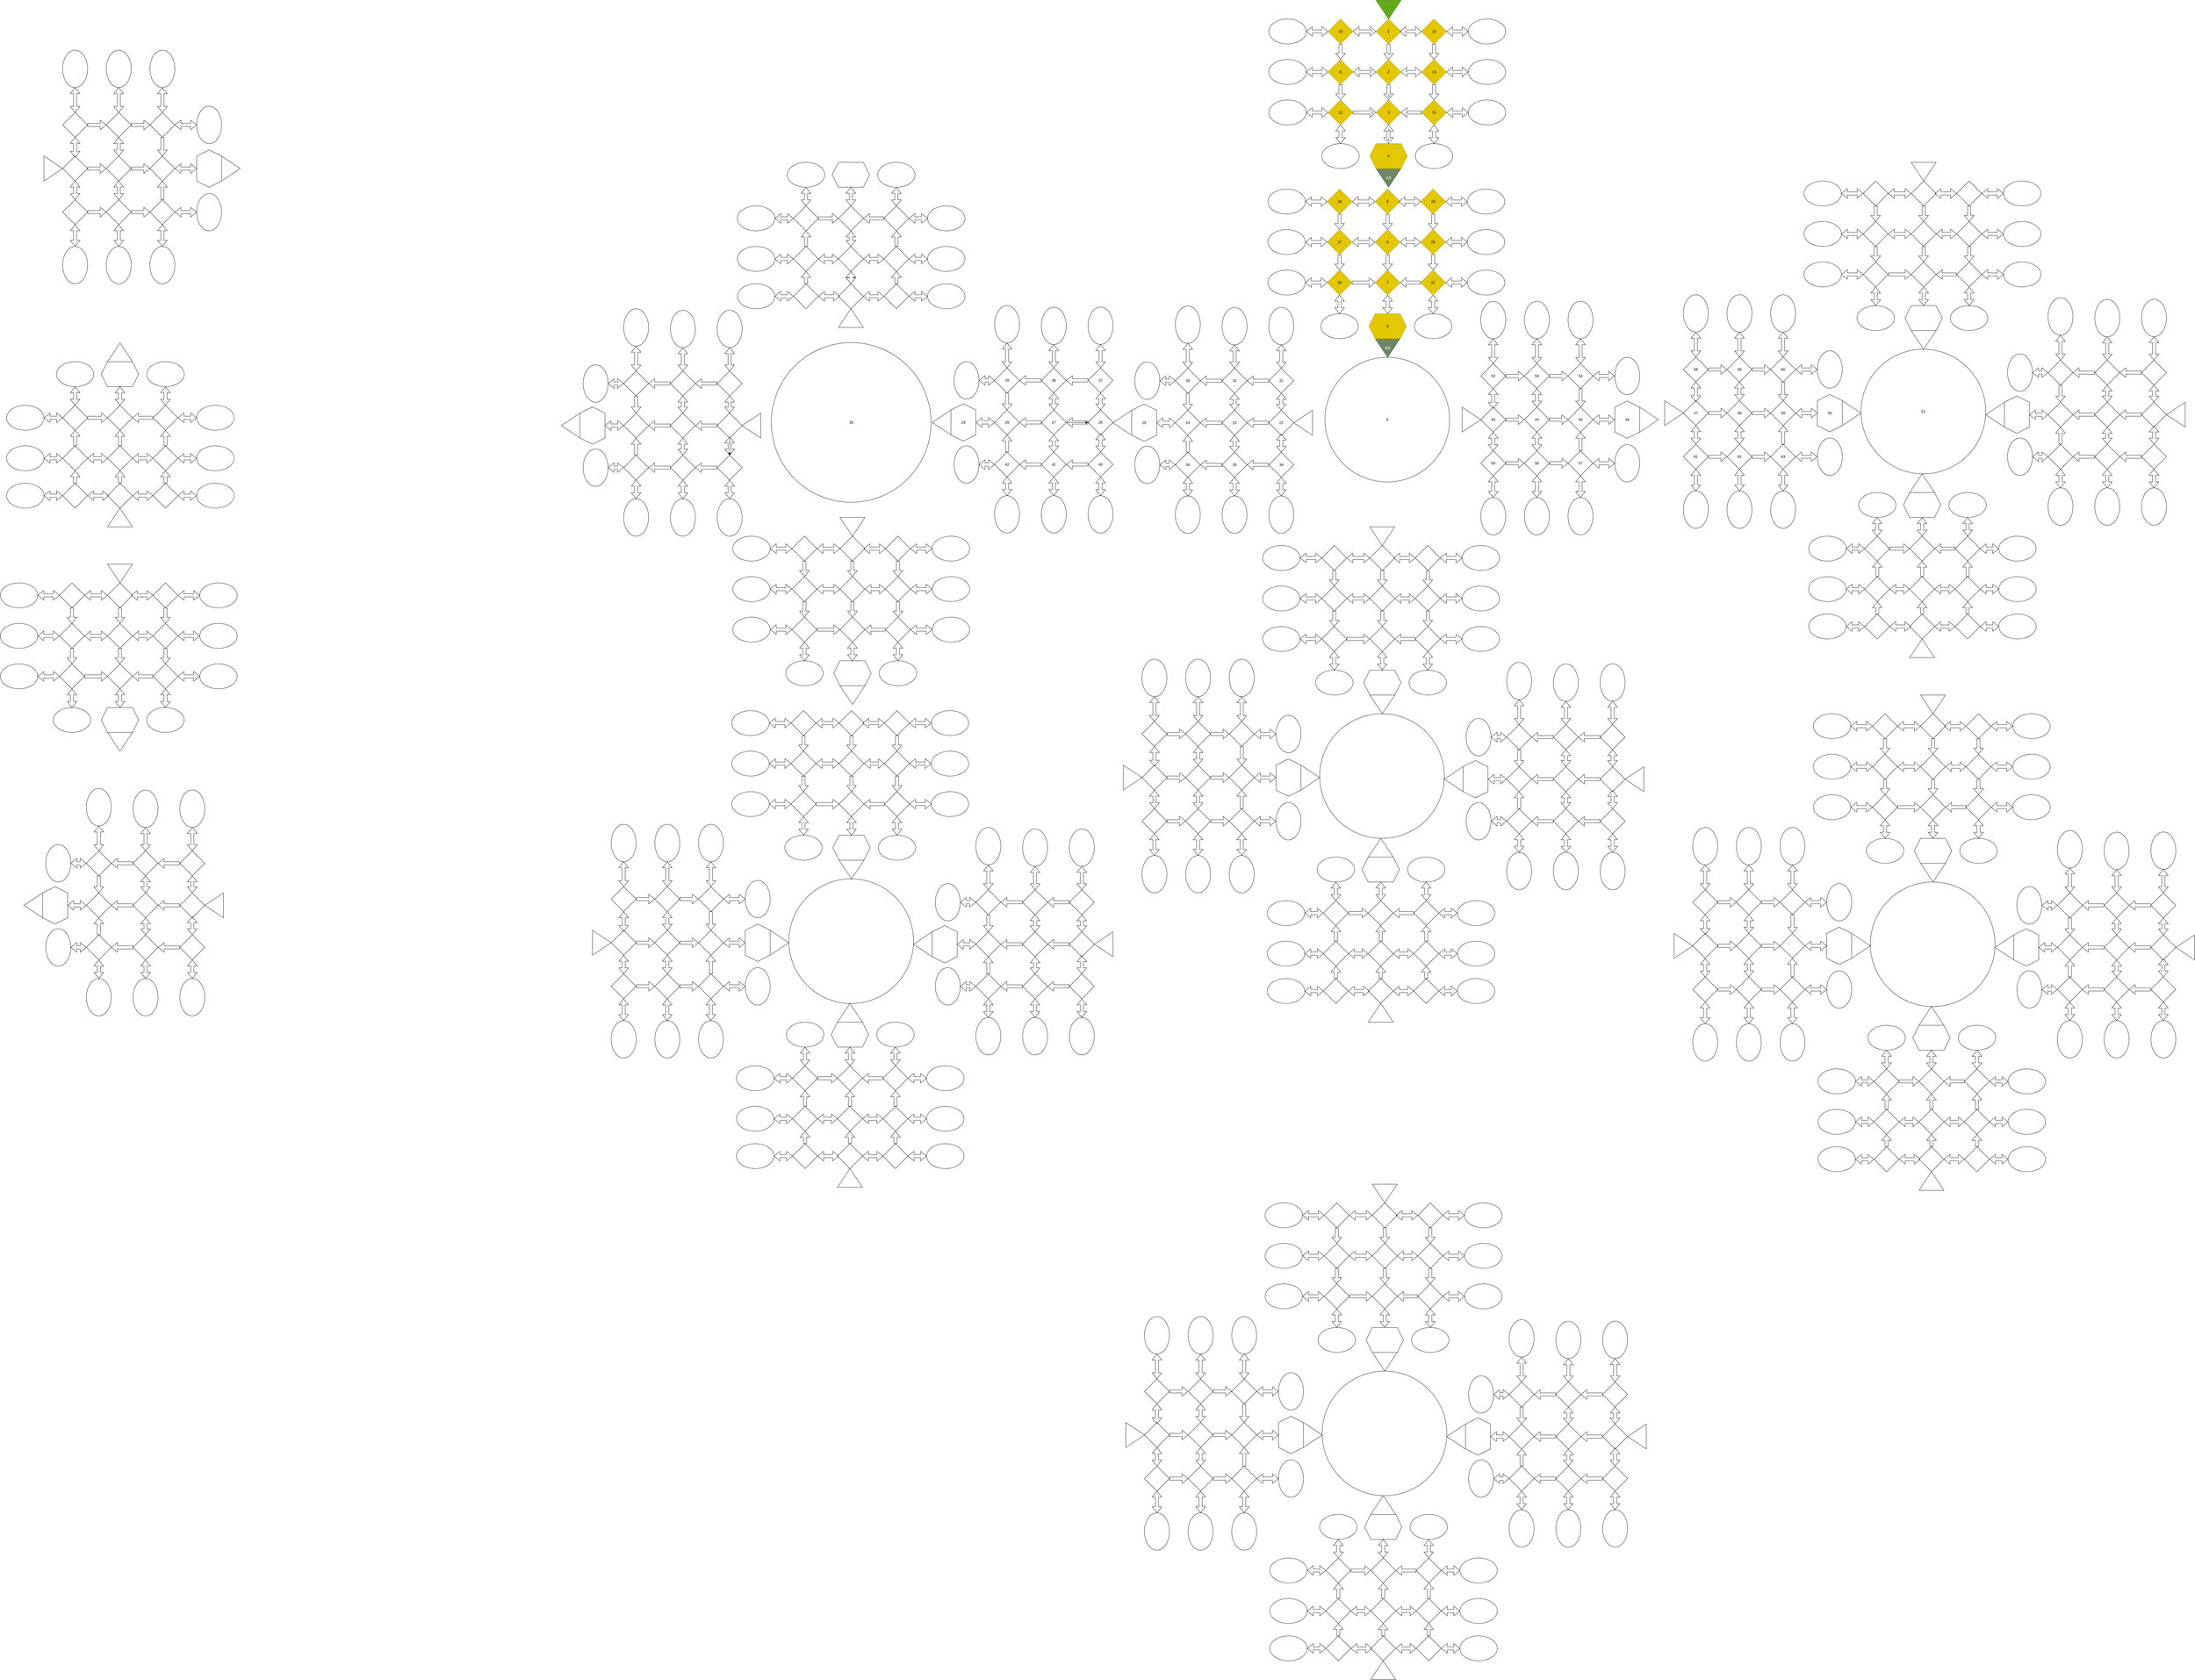 <mxfile version="24.6.5" type="github">
  <diagram name="Page-1" id="Je474ilEItP5xJ354XNd">
    <mxGraphModel dx="8407" dy="6667" grid="1" gridSize="10" guides="1" tooltips="1" connect="1" arrows="1" fold="1" page="1" pageScale="1" pageWidth="827" pageHeight="1169" math="0" shadow="0">
      <root>
        <mxCell id="0" />
        <mxCell id="1" parent="0" />
        <mxCell id="6T5lW_t2qrRoGfC4p6c_-270" value="" style="group" vertex="1" connectable="0" parent="1">
          <mxGeometry x="-470" y="-2160" width="1670" height="1620" as="geometry" />
        </mxCell>
        <mxCell id="6T5lW_t2qrRoGfC4p6c_-169" value="" style="group" vertex="1" connectable="0" parent="6T5lW_t2qrRoGfC4p6c_-270">
          <mxGeometry x="1090" y="420" width="640" height="730" as="geometry" />
        </mxCell>
        <mxCell id="6T5lW_t2qrRoGfC4p6c_-124" value="26" style="rhombus;whiteSpace=wrap;html=1;direction=south;rotation=-360;flipV=0;flipH=0;" vertex="1" parent="6T5lW_t2qrRoGfC4p6c_-169">
          <mxGeometry x="500" y="335" width="80" height="80" as="geometry" />
        </mxCell>
        <mxCell id="6T5lW_t2qrRoGfC4p6c_-125" value="37" style="rhombus;whiteSpace=wrap;html=1;direction=south;rotation=-360;flipV=0;flipH=0;" vertex="1" parent="6T5lW_t2qrRoGfC4p6c_-169">
          <mxGeometry x="500" y="200" width="80" height="80" as="geometry" />
        </mxCell>
        <mxCell id="6T5lW_t2qrRoGfC4p6c_-126" value="40" style="rhombus;whiteSpace=wrap;html=1;direction=south;rotation=-360;flipV=0;flipH=0;" vertex="1" parent="6T5lW_t2qrRoGfC4p6c_-169">
          <mxGeometry x="500" y="470" width="80" height="80" as="geometry" />
        </mxCell>
        <mxCell id="6T5lW_t2qrRoGfC4p6c_-2151" value="" style="edgeStyle=orthogonalEdgeStyle;rounded=0;orthogonalLoop=1;jettySize=auto;html=1;" edge="1" parent="6T5lW_t2qrRoGfC4p6c_-169" source="6T5lW_t2qrRoGfC4p6c_-127" target="6T5lW_t2qrRoGfC4p6c_-124">
          <mxGeometry relative="1" as="geometry" />
        </mxCell>
        <mxCell id="6T5lW_t2qrRoGfC4p6c_-127" value="27" style="rhombus;whiteSpace=wrap;html=1;direction=south;rotation=-360;flipV=0;flipH=0;" vertex="1" parent="6T5lW_t2qrRoGfC4p6c_-169">
          <mxGeometry x="350" y="335" width="80" height="80" as="geometry" />
        </mxCell>
        <mxCell id="6T5lW_t2qrRoGfC4p6c_-128" value="38" style="rhombus;whiteSpace=wrap;html=1;direction=south;rotation=-360;flipV=0;flipH=0;" vertex="1" parent="6T5lW_t2qrRoGfC4p6c_-169">
          <mxGeometry x="350" y="200" width="80" height="80" as="geometry" />
        </mxCell>
        <mxCell id="6T5lW_t2qrRoGfC4p6c_-129" value="39" style="rhombus;whiteSpace=wrap;html=1;direction=south;rotation=-360;flipV=0;flipH=0;" vertex="1" parent="6T5lW_t2qrRoGfC4p6c_-169">
          <mxGeometry x="200" y="200" width="80" height="80" as="geometry" />
        </mxCell>
        <mxCell id="6T5lW_t2qrRoGfC4p6c_-130" value="41" style="rhombus;whiteSpace=wrap;html=1;direction=south;rotation=-360;flipV=0;flipH=0;" vertex="1" parent="6T5lW_t2qrRoGfC4p6c_-169">
          <mxGeometry x="350" y="470" width="80" height="80" as="geometry" />
        </mxCell>
        <mxCell id="6T5lW_t2qrRoGfC4p6c_-131" value="28" style="rhombus;whiteSpace=wrap;html=1;direction=south;rotation=-360;flipV=0;flipH=0;" vertex="1" parent="6T5lW_t2qrRoGfC4p6c_-169">
          <mxGeometry x="200" y="335" width="80" height="80" as="geometry" />
        </mxCell>
        <mxCell id="6T5lW_t2qrRoGfC4p6c_-132" value="42" style="rhombus;whiteSpace=wrap;html=1;direction=south;rotation=-360;flipV=0;flipH=0;" vertex="1" parent="6T5lW_t2qrRoGfC4p6c_-169">
          <mxGeometry x="200" y="470" width="80" height="80" as="geometry" />
        </mxCell>
        <mxCell id="6T5lW_t2qrRoGfC4p6c_-133" value="" style="shape=flexArrow;endArrow=classic;startArrow=classic;html=1;rounded=0;exitX=0;exitY=0.5;exitDx=0;exitDy=0;entryX=1;entryY=0.5;entryDx=0;entryDy=0;" edge="1" parent="6T5lW_t2qrRoGfC4p6c_-169" source="6T5lW_t2qrRoGfC4p6c_-124" target="6T5lW_t2qrRoGfC4p6c_-125">
          <mxGeometry width="100" height="100" relative="1" as="geometry">
            <mxPoint x="70" y="295" as="sourcePoint" />
            <mxPoint x="-30" y="395" as="targetPoint" />
          </mxGeometry>
        </mxCell>
        <mxCell id="6T5lW_t2qrRoGfC4p6c_-134" value="" style="shape=flexArrow;endArrow=classic;startArrow=classic;html=1;rounded=0;exitX=0;exitY=0.5;exitDx=0;exitDy=0;entryX=0.95;entryY=0.5;entryDx=0;entryDy=0;entryPerimeter=0;" edge="1" parent="6T5lW_t2qrRoGfC4p6c_-169" source="6T5lW_t2qrRoGfC4p6c_-126" target="6T5lW_t2qrRoGfC4p6c_-124">
          <mxGeometry width="100" height="100" relative="1" as="geometry">
            <mxPoint x="300" y="163" as="sourcePoint" />
            <mxPoint x="176" y="163" as="targetPoint" />
          </mxGeometry>
        </mxCell>
        <mxCell id="6T5lW_t2qrRoGfC4p6c_-135" value="" style="shape=flexArrow;endArrow=classic;startArrow=classic;html=1;rounded=0;entryX=1;entryY=0.5;entryDx=0;entryDy=0;exitX=0;exitY=0.5;exitDx=0;exitDy=0;" edge="1" parent="6T5lW_t2qrRoGfC4p6c_-169" source="6T5lW_t2qrRoGfC4p6c_-125" target="6T5lW_t2qrRoGfC4p6c_-138">
          <mxGeometry width="100" height="100" relative="1" as="geometry">
            <mxPoint x="-116" y="234" as="sourcePoint" />
            <mxPoint x="-240" y="235" as="targetPoint" />
          </mxGeometry>
        </mxCell>
        <mxCell id="6T5lW_t2qrRoGfC4p6c_-136" value="" style="shape=flexArrow;endArrow=classic;startArrow=classic;html=1;rounded=0;exitX=0;exitY=0.5;exitDx=0;exitDy=0;entryX=1;entryY=0.5;entryDx=0;entryDy=0;" edge="1" parent="6T5lW_t2qrRoGfC4p6c_-169" source="6T5lW_t2qrRoGfC4p6c_-137" target="6T5lW_t2qrRoGfC4p6c_-126">
          <mxGeometry width="100" height="100" relative="1" as="geometry">
            <mxPoint x="510" y="235" as="sourcePoint" />
            <mxPoint x="380" y="235" as="targetPoint" />
          </mxGeometry>
        </mxCell>
        <mxCell id="6T5lW_t2qrRoGfC4p6c_-137" value="" style="ellipse;whiteSpace=wrap;html=1;direction=south;rotation=-360;flipV=0;flipH=0;" vertex="1" parent="6T5lW_t2qrRoGfC4p6c_-169">
          <mxGeometry x="500" y="610" width="80" height="120" as="geometry" />
        </mxCell>
        <mxCell id="6T5lW_t2qrRoGfC4p6c_-138" value="" style="ellipse;whiteSpace=wrap;html=1;direction=south;rotation=-360;flipV=0;flipH=0;" vertex="1" parent="6T5lW_t2qrRoGfC4p6c_-169">
          <mxGeometry x="500" y="4.5" width="80" height="120" as="geometry" />
        </mxCell>
        <mxCell id="6T5lW_t2qrRoGfC4p6c_-139" value="" style="shape=flexArrow;endArrow=classic;html=1;rounded=0;exitX=0.5;exitY=1;exitDx=0;exitDy=0;entryX=0.5;entryY=0;entryDx=0;entryDy=0;" edge="1" parent="6T5lW_t2qrRoGfC4p6c_-169" source="6T5lW_t2qrRoGfC4p6c_-125" target="6T5lW_t2qrRoGfC4p6c_-128">
          <mxGeometry width="50" height="50" relative="1" as="geometry">
            <mxPoint x="-20" y="335" as="sourcePoint" />
            <mxPoint x="30" y="285" as="targetPoint" />
          </mxGeometry>
        </mxCell>
        <mxCell id="6T5lW_t2qrRoGfC4p6c_-140" value="" style="shape=flexArrow;endArrow=classic;html=1;rounded=0;exitX=0.5;exitY=1;exitDx=0;exitDy=0;entryX=0.5;entryY=0;entryDx=0;entryDy=0;" edge="1" parent="6T5lW_t2qrRoGfC4p6c_-169" source="6T5lW_t2qrRoGfC4p6c_-124" target="6T5lW_t2qrRoGfC4p6c_-127">
          <mxGeometry width="50" height="50" relative="1" as="geometry">
            <mxPoint x="134" y="275" as="sourcePoint" />
            <mxPoint x="134" y="325" as="targetPoint" />
          </mxGeometry>
        </mxCell>
        <mxCell id="6T5lW_t2qrRoGfC4p6c_-141" value="" style="shape=flexArrow;endArrow=classic;html=1;rounded=0;exitX=0.5;exitY=1;exitDx=0;exitDy=0;entryX=0.5;entryY=0;entryDx=0;entryDy=0;" edge="1" parent="6T5lW_t2qrRoGfC4p6c_-169" source="6T5lW_t2qrRoGfC4p6c_-126" target="6T5lW_t2qrRoGfC4p6c_-130">
          <mxGeometry width="50" height="50" relative="1" as="geometry">
            <mxPoint x="280" y="275" as="sourcePoint" />
            <mxPoint x="280" y="325" as="targetPoint" />
          </mxGeometry>
        </mxCell>
        <mxCell id="6T5lW_t2qrRoGfC4p6c_-142" value="" style="shape=flexArrow;endArrow=classic;html=1;rounded=0;exitX=0.5;exitY=1;exitDx=0;exitDy=0;entryX=0.5;entryY=0;entryDx=0;entryDy=0;" edge="1" parent="6T5lW_t2qrRoGfC4p6c_-169" source="6T5lW_t2qrRoGfC4p6c_-130" target="6T5lW_t2qrRoGfC4p6c_-132">
          <mxGeometry width="50" height="50" relative="1" as="geometry">
            <mxPoint x="280" y="415" as="sourcePoint" />
            <mxPoint x="280" y="465" as="targetPoint" />
          </mxGeometry>
        </mxCell>
        <mxCell id="6T5lW_t2qrRoGfC4p6c_-143" value="" style="shape=flexArrow;endArrow=classic;html=1;rounded=0;entryX=0.5;entryY=0;entryDx=0;entryDy=0;exitX=0.5;exitY=1;exitDx=0;exitDy=0;" edge="1" parent="6T5lW_t2qrRoGfC4p6c_-169" source="6T5lW_t2qrRoGfC4p6c_-127" target="6T5lW_t2qrRoGfC4p6c_-131">
          <mxGeometry width="50" height="50" relative="1" as="geometry">
            <mxPoint x="134" y="415" as="sourcePoint" />
            <mxPoint x="134" y="465" as="targetPoint" />
          </mxGeometry>
        </mxCell>
        <mxCell id="6T5lW_t2qrRoGfC4p6c_-144" value="" style="shape=flexArrow;endArrow=classic;html=1;rounded=0;exitX=0.5;exitY=1;exitDx=0;exitDy=0;entryX=0.5;entryY=0;entryDx=0;entryDy=0;" edge="1" parent="6T5lW_t2qrRoGfC4p6c_-169" source="6T5lW_t2qrRoGfC4p6c_-128" target="6T5lW_t2qrRoGfC4p6c_-129">
          <mxGeometry width="50" height="50" relative="1" as="geometry">
            <mxPoint x="-20" y="415" as="sourcePoint" />
            <mxPoint x="-20" y="465" as="targetPoint" />
          </mxGeometry>
        </mxCell>
        <mxCell id="6T5lW_t2qrRoGfC4p6c_-145" value="" style="triangle;whiteSpace=wrap;html=1;direction=west;rotation=-360;flipV=0;flipH=0;" vertex="1" parent="6T5lW_t2qrRoGfC4p6c_-169">
          <mxGeometry y="335" width="60" height="80" as="geometry" />
        </mxCell>
        <mxCell id="6T5lW_t2qrRoGfC4p6c_-146" value="" style="shape=flexArrow;endArrow=classic;html=1;rounded=0;exitX=1;exitY=0.5;exitDx=0;exitDy=0;entryX=0;entryY=0.5;entryDx=0;entryDy=0;" edge="1" parent="6T5lW_t2qrRoGfC4p6c_-169" source="6T5lW_t2qrRoGfC4p6c_-129" target="6T5lW_t2qrRoGfC4p6c_-131">
          <mxGeometry width="50" height="50" relative="1" as="geometry">
            <mxPoint x="20" y="534" as="sourcePoint" />
            <mxPoint x="94" y="534" as="targetPoint" />
          </mxGeometry>
        </mxCell>
        <mxCell id="6T5lW_t2qrRoGfC4p6c_-147" value="" style="shape=flexArrow;endArrow=classic;html=1;rounded=0;exitX=0;exitY=0.5;exitDx=0;exitDy=0;entryX=1;entryY=0.5;entryDx=0;entryDy=0;" edge="1" parent="6T5lW_t2qrRoGfC4p6c_-169" source="6T5lW_t2qrRoGfC4p6c_-132" target="6T5lW_t2qrRoGfC4p6c_-131">
          <mxGeometry width="50" height="50" relative="1" as="geometry">
            <mxPoint x="174" y="645" as="sourcePoint" />
            <mxPoint x="248" y="645" as="targetPoint" />
          </mxGeometry>
        </mxCell>
        <mxCell id="6T5lW_t2qrRoGfC4p6c_-148" value="" style="shape=flexArrow;endArrow=classic;startArrow=classic;html=1;rounded=0;exitX=0;exitY=0.5;exitDx=0;exitDy=0;entryX=1;entryY=0.5;entryDx=0;entryDy=0;" edge="1" parent="6T5lW_t2qrRoGfC4p6c_-169" source="6T5lW_t2qrRoGfC4p6c_-130" target="6T5lW_t2qrRoGfC4p6c_-127">
          <mxGeometry width="100" height="100" relative="1" as="geometry">
            <mxPoint x="230" y="660" as="sourcePoint" />
            <mxPoint x="160" y="660" as="targetPoint" />
          </mxGeometry>
        </mxCell>
        <mxCell id="6T5lW_t2qrRoGfC4p6c_-149" value="" style="shape=flexArrow;endArrow=classic;startArrow=classic;html=1;rounded=0;exitX=0;exitY=0.5;exitDx=0;exitDy=0;entryX=1;entryY=0.5;entryDx=0;entryDy=0;" edge="1" parent="6T5lW_t2qrRoGfC4p6c_-169" source="6T5lW_t2qrRoGfC4p6c_-127" target="6T5lW_t2qrRoGfC4p6c_-128">
          <mxGeometry width="100" height="100" relative="1" as="geometry">
            <mxPoint x="70" y="645" as="sourcePoint" />
            <mxPoint y="645" as="targetPoint" />
          </mxGeometry>
        </mxCell>
        <mxCell id="6T5lW_t2qrRoGfC4p6c_-150" value="" style="ellipse;whiteSpace=wrap;html=1;direction=south;rotation=-360;flipV=0;flipH=0;" vertex="1" parent="6T5lW_t2qrRoGfC4p6c_-169">
          <mxGeometry x="350" y="5" width="80" height="120" as="geometry" />
        </mxCell>
        <mxCell id="6T5lW_t2qrRoGfC4p6c_-151" value="" style="ellipse;whiteSpace=wrap;html=1;direction=south;rotation=-360;flipV=0;flipH=0;" vertex="1" parent="6T5lW_t2qrRoGfC4p6c_-169">
          <mxGeometry x="350" y="610" width="80" height="120" as="geometry" />
        </mxCell>
        <mxCell id="6T5lW_t2qrRoGfC4p6c_-152" value="" style="ellipse;whiteSpace=wrap;html=1;direction=south;rotation=-360;flipV=0;flipH=0;" vertex="1" parent="6T5lW_t2qrRoGfC4p6c_-169">
          <mxGeometry x="200" width="80" height="120" as="geometry" />
        </mxCell>
        <mxCell id="6T5lW_t2qrRoGfC4p6c_-153" value="" style="ellipse;whiteSpace=wrap;html=1;direction=south;rotation=-360;flipV=0;flipH=0;" vertex="1" parent="6T5lW_t2qrRoGfC4p6c_-169">
          <mxGeometry x="200" y="610" width="80" height="120" as="geometry" />
        </mxCell>
        <mxCell id="6T5lW_t2qrRoGfC4p6c_-154" value="" style="ellipse;whiteSpace=wrap;html=1;direction=south;rotation=-360;flipV=0;flipH=0;" vertex="1" parent="6T5lW_t2qrRoGfC4p6c_-169">
          <mxGeometry x="70" y="180" width="80" height="120" as="geometry" />
        </mxCell>
        <mxCell id="6T5lW_t2qrRoGfC4p6c_-155" value="" style="ellipse;whiteSpace=wrap;html=1;direction=south;rotation=-360;flipV=0;flipH=0;" vertex="1" parent="6T5lW_t2qrRoGfC4p6c_-169">
          <mxGeometry x="70" y="450" width="80" height="120" as="geometry" />
        </mxCell>
        <mxCell id="6T5lW_t2qrRoGfC4p6c_-156" value="" style="shape=flexArrow;endArrow=classic;startArrow=classic;html=1;rounded=0;entryX=1;entryY=0.5;entryDx=0;entryDy=0;exitX=0;exitY=0.5;exitDx=0;exitDy=0;" edge="1" parent="6T5lW_t2qrRoGfC4p6c_-169" source="6T5lW_t2qrRoGfC4p6c_-128" target="6T5lW_t2qrRoGfC4p6c_-150">
          <mxGeometry width="100" height="100" relative="1" as="geometry">
            <mxPoint x="-70" y="805" as="sourcePoint" />
            <mxPoint x="-140" y="805" as="targetPoint" />
          </mxGeometry>
        </mxCell>
        <mxCell id="6T5lW_t2qrRoGfC4p6c_-157" value="" style="shape=flexArrow;endArrow=classic;startArrow=classic;html=1;rounded=0;entryX=1;entryY=0.5;entryDx=0;entryDy=0;exitX=0;exitY=0.5;exitDx=0;exitDy=0;" edge="1" parent="6T5lW_t2qrRoGfC4p6c_-169" source="6T5lW_t2qrRoGfC4p6c_-129" target="6T5lW_t2qrRoGfC4p6c_-152">
          <mxGeometry width="100" height="100" relative="1" as="geometry">
            <mxPoint x="-70" y="845" as="sourcePoint" />
            <mxPoint x="-140" y="845" as="targetPoint" />
          </mxGeometry>
        </mxCell>
        <mxCell id="6T5lW_t2qrRoGfC4p6c_-158" value="" style="shape=flexArrow;endArrow=classic;startArrow=classic;html=1;rounded=0;entryX=0.5;entryY=1;entryDx=0;entryDy=0;exitX=0.5;exitY=0;exitDx=0;exitDy=0;" edge="1" parent="6T5lW_t2qrRoGfC4p6c_-169" source="6T5lW_t2qrRoGfC4p6c_-154" target="6T5lW_t2qrRoGfC4p6c_-129">
          <mxGeometry width="100" height="100" relative="1" as="geometry">
            <mxPoint x="-70" y="885" as="sourcePoint" />
            <mxPoint x="-140" y="885" as="targetPoint" />
          </mxGeometry>
        </mxCell>
        <mxCell id="6T5lW_t2qrRoGfC4p6c_-159" value="" style="shape=flexArrow;endArrow=classic;startArrow=classic;html=1;rounded=0;entryX=0.5;entryY=0;entryDx=0;entryDy=0;exitX=0.5;exitY=1;exitDx=0;exitDy=0;" edge="1" parent="6T5lW_t2qrRoGfC4p6c_-169" source="6T5lW_t2qrRoGfC4p6c_-132" target="6T5lW_t2qrRoGfC4p6c_-155">
          <mxGeometry width="100" height="100" relative="1" as="geometry">
            <mxPoint x="-70" y="925" as="sourcePoint" />
            <mxPoint x="-140" y="925" as="targetPoint" />
          </mxGeometry>
        </mxCell>
        <mxCell id="6T5lW_t2qrRoGfC4p6c_-160" value="" style="shape=flexArrow;endArrow=classic;startArrow=classic;html=1;rounded=0;entryX=1;entryY=0.5;entryDx=0;entryDy=0;exitX=0;exitY=0.5;exitDx=0;exitDy=0;" edge="1" parent="6T5lW_t2qrRoGfC4p6c_-169" source="6T5lW_t2qrRoGfC4p6c_-151" target="6T5lW_t2qrRoGfC4p6c_-130">
          <mxGeometry width="100" height="100" relative="1" as="geometry">
            <mxPoint x="30" y="885" as="sourcePoint" />
            <mxPoint x="-40" y="885" as="targetPoint" />
          </mxGeometry>
        </mxCell>
        <mxCell id="6T5lW_t2qrRoGfC4p6c_-161" value="" style="shape=flexArrow;endArrow=classic;startArrow=classic;html=1;rounded=0;entryX=1;entryY=0.5;entryDx=0;entryDy=0;exitX=0;exitY=0.5;exitDx=0;exitDy=0;" edge="1" parent="6T5lW_t2qrRoGfC4p6c_-169" source="6T5lW_t2qrRoGfC4p6c_-153" target="6T5lW_t2qrRoGfC4p6c_-132">
          <mxGeometry width="100" height="100" relative="1" as="geometry">
            <mxPoint x="30" y="925" as="sourcePoint" />
            <mxPoint x="-40" y="925" as="targetPoint" />
          </mxGeometry>
        </mxCell>
        <mxCell id="6T5lW_t2qrRoGfC4p6c_-163" value="29" style="shape=hexagon;perimeter=hexagonPerimeter2;whiteSpace=wrap;html=1;fixedSize=1;direction=south;rotation=-360;flipV=0;flipH=0;" vertex="1" parent="6T5lW_t2qrRoGfC4p6c_-169">
          <mxGeometry x="60" y="315" width="80" height="120" as="geometry" />
        </mxCell>
        <mxCell id="6T5lW_t2qrRoGfC4p6c_-164" value="" style="shape=flexArrow;endArrow=classic;startArrow=classic;html=1;rounded=0;entryX=0.5;entryY=1;entryDx=0;entryDy=0;exitX=0.5;exitY=0;exitDx=0;exitDy=0;" edge="1" parent="6T5lW_t2qrRoGfC4p6c_-169" source="6T5lW_t2qrRoGfC4p6c_-163" target="6T5lW_t2qrRoGfC4p6c_-131">
          <mxGeometry width="100" height="100" relative="1" as="geometry">
            <mxPoint x="93" y="595" as="sourcePoint" />
            <mxPoint x="93" y="535" as="targetPoint" />
          </mxGeometry>
        </mxCell>
        <mxCell id="6T5lW_t2qrRoGfC4p6c_-255" value="30" style="ellipse;whiteSpace=wrap;html=1;aspect=fixed;" vertex="1" parent="6T5lW_t2qrRoGfC4p6c_-270">
          <mxGeometry x="573.75" y="538.75" width="512.5" height="512.5" as="geometry" />
        </mxCell>
        <mxCell id="6T5lW_t2qrRoGfC4p6c_-2023" value="" style="group" vertex="1" connectable="0" parent="6T5lW_t2qrRoGfC4p6c_-270">
          <mxGeometry x="465" y="-100" width="730" height="590" as="geometry" />
        </mxCell>
        <mxCell id="6T5lW_t2qrRoGfC4p6c_-2024" value="" style="rhombus;whiteSpace=wrap;html=1;flipH=0;flipV=0;direction=west;" vertex="1" parent="6T5lW_t2qrRoGfC4p6c_-2023">
          <mxGeometry x="324" y="450" width="80" height="80" as="geometry" />
        </mxCell>
        <mxCell id="6T5lW_t2qrRoGfC4p6c_-2025" value="" style="rhombus;whiteSpace=wrap;html=1;flipH=0;flipV=0;direction=west;" vertex="1" parent="6T5lW_t2qrRoGfC4p6c_-2023">
          <mxGeometry x="470" y="450" width="80" height="80" as="geometry" />
        </mxCell>
        <mxCell id="6T5lW_t2qrRoGfC4p6c_-2026" value="" style="rhombus;whiteSpace=wrap;html=1;flipH=0;flipV=0;direction=west;" vertex="1" parent="6T5lW_t2qrRoGfC4p6c_-2023">
          <mxGeometry x="180" y="450" width="80" height="80" as="geometry" />
        </mxCell>
        <mxCell id="6T5lW_t2qrRoGfC4p6c_-2027" value="" style="rhombus;whiteSpace=wrap;html=1;flipH=0;flipV=0;direction=west;" vertex="1" parent="6T5lW_t2qrRoGfC4p6c_-2023">
          <mxGeometry x="324" y="330" width="80" height="80" as="geometry" />
        </mxCell>
        <mxCell id="6T5lW_t2qrRoGfC4p6c_-2028" value="" style="rhombus;whiteSpace=wrap;html=1;flipH=0;flipV=0;direction=west;" vertex="1" parent="6T5lW_t2qrRoGfC4p6c_-2023">
          <mxGeometry x="470" y="330" width="80" height="80" as="geometry" />
        </mxCell>
        <mxCell id="6T5lW_t2qrRoGfC4p6c_-2029" value="" style="rhombus;whiteSpace=wrap;html=1;flipH=0;flipV=0;direction=west;" vertex="1" parent="6T5lW_t2qrRoGfC4p6c_-2023">
          <mxGeometry x="470" y="200" width="80" height="80" as="geometry" />
        </mxCell>
        <mxCell id="6T5lW_t2qrRoGfC4p6c_-2030" value="" style="rhombus;whiteSpace=wrap;html=1;flipH=0;flipV=0;direction=west;" vertex="1" parent="6T5lW_t2qrRoGfC4p6c_-2023">
          <mxGeometry x="180" y="330" width="80" height="80" as="geometry" />
        </mxCell>
        <mxCell id="6T5lW_t2qrRoGfC4p6c_-2031" value="" style="rhombus;whiteSpace=wrap;html=1;flipH=0;flipV=0;direction=west;" vertex="1" parent="6T5lW_t2qrRoGfC4p6c_-2023">
          <mxGeometry x="324" y="200" width="80" height="80" as="geometry" />
        </mxCell>
        <mxCell id="6T5lW_t2qrRoGfC4p6c_-2032" value="" style="rhombus;whiteSpace=wrap;html=1;flipH=0;flipV=0;direction=west;" vertex="1" parent="6T5lW_t2qrRoGfC4p6c_-2023">
          <mxGeometry x="180" y="200" width="80" height="80" as="geometry" />
        </mxCell>
        <mxCell id="6T5lW_t2qrRoGfC4p6c_-2033" value="" style="shape=flexArrow;endArrow=classic;startArrow=classic;html=1;rounded=0;exitX=1;exitY=0.5;exitDx=0;exitDy=0;entryX=0;entryY=0.5;entryDx=0;entryDy=0;" edge="1" parent="6T5lW_t2qrRoGfC4p6c_-2023" source="6T5lW_t2qrRoGfC4p6c_-2025" target="6T5lW_t2qrRoGfC4p6c_-2024">
          <mxGeometry width="100" height="100" relative="1" as="geometry">
            <mxPoint x="200" y="120" as="sourcePoint" />
            <mxPoint x="300" y="20" as="targetPoint" />
          </mxGeometry>
        </mxCell>
        <mxCell id="6T5lW_t2qrRoGfC4p6c_-2034" value="" style="shape=flexArrow;endArrow=classic;startArrow=classic;html=1;rounded=0;exitX=0.95;exitY=0.5;exitDx=0;exitDy=0;entryX=0;entryY=0.5;entryDx=0;entryDy=0;exitPerimeter=0;" edge="1" parent="6T5lW_t2qrRoGfC4p6c_-2023" source="6T5lW_t2qrRoGfC4p6c_-2024" target="6T5lW_t2qrRoGfC4p6c_-2026">
          <mxGeometry width="100" height="100" relative="1" as="geometry">
            <mxPoint x="334.0" y="-40.5" as="sourcePoint" />
            <mxPoint x="458.0" y="-40.5" as="targetPoint" />
          </mxGeometry>
        </mxCell>
        <mxCell id="6T5lW_t2qrRoGfC4p6c_-2035" value="" style="shape=flexArrow;endArrow=classic;startArrow=classic;html=1;rounded=0;entryX=0;entryY=0.5;entryDx=0;entryDy=0;exitX=1;exitY=0.5;exitDx=0;exitDy=0;" edge="1" parent="6T5lW_t2qrRoGfC4p6c_-2023" source="6T5lW_t2qrRoGfC4p6c_-2038" target="6T5lW_t2qrRoGfC4p6c_-2025">
          <mxGeometry width="100" height="100" relative="1" as="geometry">
            <mxPoint x="-10" y="-40" as="sourcePoint" />
            <mxPoint x="114" y="-40.5" as="targetPoint" />
          </mxGeometry>
        </mxCell>
        <mxCell id="6T5lW_t2qrRoGfC4p6c_-2036" value="" style="shape=flexArrow;endArrow=classic;startArrow=classic;html=1;rounded=0;exitX=1;exitY=0.5;exitDx=0;exitDy=0;entryX=0;entryY=0.5;entryDx=0;entryDy=0;" edge="1" parent="6T5lW_t2qrRoGfC4p6c_-2023" source="6T5lW_t2qrRoGfC4p6c_-2026" target="6T5lW_t2qrRoGfC4p6c_-2037">
          <mxGeometry width="100" height="100" relative="1" as="geometry">
            <mxPoint x="610" y="-40.5" as="sourcePoint" />
            <mxPoint x="740" y="-40" as="targetPoint" />
          </mxGeometry>
        </mxCell>
        <mxCell id="6T5lW_t2qrRoGfC4p6c_-2037" value="" style="ellipse;whiteSpace=wrap;html=1;flipH=0;flipV=0;direction=west;" vertex="1" parent="6T5lW_t2qrRoGfC4p6c_-2023">
          <mxGeometry y="450" width="120" height="80" as="geometry" />
        </mxCell>
        <mxCell id="6T5lW_t2qrRoGfC4p6c_-2038" value="" style="ellipse;whiteSpace=wrap;html=1;flipH=0;flipV=0;direction=west;" vertex="1" parent="6T5lW_t2qrRoGfC4p6c_-2023">
          <mxGeometry x="610" y="450" width="120" height="80" as="geometry" />
        </mxCell>
        <mxCell id="6T5lW_t2qrRoGfC4p6c_-2039" value="" style="shape=flexArrow;endArrow=classic;html=1;rounded=0;exitX=0.5;exitY=1;exitDx=0;exitDy=0;entryX=0.5;entryY=0;entryDx=0;entryDy=0;" edge="1" parent="6T5lW_t2qrRoGfC4p6c_-2023" source="6T5lW_t2qrRoGfC4p6c_-2025" target="6T5lW_t2qrRoGfC4p6c_-2028">
          <mxGeometry width="50" height="50" relative="1" as="geometry">
            <mxPoint x="210" y="60" as="sourcePoint" />
            <mxPoint x="260" y="10" as="targetPoint" />
          </mxGeometry>
        </mxCell>
        <mxCell id="6T5lW_t2qrRoGfC4p6c_-2041" value="" style="shape=flexArrow;endArrow=classic;html=1;rounded=0;exitX=0.5;exitY=1;exitDx=0;exitDy=0;entryX=0.5;entryY=0;entryDx=0;entryDy=0;" edge="1" parent="6T5lW_t2qrRoGfC4p6c_-2023" source="6T5lW_t2qrRoGfC4p6c_-2026" target="6T5lW_t2qrRoGfC4p6c_-2030">
          <mxGeometry width="50" height="50" relative="1" as="geometry">
            <mxPoint x="510" as="sourcePoint" />
            <mxPoint x="510" y="50" as="targetPoint" />
          </mxGeometry>
        </mxCell>
        <mxCell id="6T5lW_t2qrRoGfC4p6c_-2042" value="" style="shape=flexArrow;endArrow=classic;html=1;rounded=0;exitX=0.5;exitY=1;exitDx=0;exitDy=0;entryX=0.5;entryY=0;entryDx=0;entryDy=0;" edge="1" parent="6T5lW_t2qrRoGfC4p6c_-2023" source="6T5lW_t2qrRoGfC4p6c_-2030" target="6T5lW_t2qrRoGfC4p6c_-2032">
          <mxGeometry width="50" height="50" relative="1" as="geometry">
            <mxPoint x="509.5" y="140" as="sourcePoint" />
            <mxPoint x="509.5" y="190" as="targetPoint" />
          </mxGeometry>
        </mxCell>
        <mxCell id="6T5lW_t2qrRoGfC4p6c_-2044" value="" style="shape=flexArrow;endArrow=classic;html=1;rounded=0;exitX=0.5;exitY=1;exitDx=0;exitDy=0;entryX=0.5;entryY=0;entryDx=0;entryDy=0;" edge="1" parent="6T5lW_t2qrRoGfC4p6c_-2023" source="6T5lW_t2qrRoGfC4p6c_-2028" target="6T5lW_t2qrRoGfC4p6c_-2029">
          <mxGeometry width="50" height="50" relative="1" as="geometry">
            <mxPoint x="209.5" y="140" as="sourcePoint" />
            <mxPoint x="209.5" y="190" as="targetPoint" />
          </mxGeometry>
        </mxCell>
        <mxCell id="6T5lW_t2qrRoGfC4p6c_-2046" value="" style="shape=flexArrow;endArrow=classic;html=1;rounded=0;exitX=1;exitY=0.5;exitDx=0;exitDy=0;entryX=0;entryY=0.5;entryDx=0;entryDy=0;" edge="1" parent="6T5lW_t2qrRoGfC4p6c_-2023" source="6T5lW_t2qrRoGfC4p6c_-2029" target="6T5lW_t2qrRoGfC4p6c_-2031">
          <mxGeometry width="50" height="50" relative="1" as="geometry">
            <mxPoint x="250" y="259" as="sourcePoint" />
            <mxPoint x="324" y="259" as="targetPoint" />
          </mxGeometry>
        </mxCell>
        <mxCell id="6T5lW_t2qrRoGfC4p6c_-2047" value="" style="shape=flexArrow;endArrow=classic;html=1;rounded=0;exitX=0;exitY=0.5;exitDx=0;exitDy=0;entryX=1;entryY=0.5;entryDx=0;entryDy=0;" edge="1" parent="6T5lW_t2qrRoGfC4p6c_-2023" source="6T5lW_t2qrRoGfC4p6c_-2032" target="6T5lW_t2qrRoGfC4p6c_-2031">
          <mxGeometry width="50" height="50" relative="1" as="geometry">
            <mxPoint x="404" y="370" as="sourcePoint" />
            <mxPoint x="478" y="370" as="targetPoint" />
          </mxGeometry>
        </mxCell>
        <mxCell id="6T5lW_t2qrRoGfC4p6c_-2048" value="" style="shape=flexArrow;endArrow=classic;startArrow=classic;html=1;rounded=0;exitX=1;exitY=0.5;exitDx=0;exitDy=0;entryX=0;entryY=0.5;entryDx=0;entryDy=0;" edge="1" parent="6T5lW_t2qrRoGfC4p6c_-2023" source="6T5lW_t2qrRoGfC4p6c_-2027" target="6T5lW_t2qrRoGfC4p6c_-2030">
          <mxGeometry width="100" height="100" relative="1" as="geometry">
            <mxPoint x="390" y="385" as="sourcePoint" />
            <mxPoint x="460" y="385" as="targetPoint" />
          </mxGeometry>
        </mxCell>
        <mxCell id="6T5lW_t2qrRoGfC4p6c_-2049" value="" style="shape=flexArrow;endArrow=classic;startArrow=classic;html=1;rounded=0;exitX=1;exitY=0.5;exitDx=0;exitDy=0;entryX=0;entryY=0.5;entryDx=0;entryDy=0;" edge="1" parent="6T5lW_t2qrRoGfC4p6c_-2023" source="6T5lW_t2qrRoGfC4p6c_-2028" target="6T5lW_t2qrRoGfC4p6c_-2027">
          <mxGeometry width="100" height="100" relative="1" as="geometry">
            <mxPoint x="230" y="370" as="sourcePoint" />
            <mxPoint x="300" y="370" as="targetPoint" />
          </mxGeometry>
        </mxCell>
        <mxCell id="6T5lW_t2qrRoGfC4p6c_-2050" value="" style="ellipse;whiteSpace=wrap;html=1;flipH=0;flipV=0;direction=west;" vertex="1" parent="6T5lW_t2qrRoGfC4p6c_-2023">
          <mxGeometry x="610" y="330" width="120" height="80" as="geometry" />
        </mxCell>
        <mxCell id="6T5lW_t2qrRoGfC4p6c_-2051" value="" style="ellipse;whiteSpace=wrap;html=1;flipH=0;flipV=0;direction=west;" vertex="1" parent="6T5lW_t2qrRoGfC4p6c_-2023">
          <mxGeometry y="330" width="120" height="80" as="geometry" />
        </mxCell>
        <mxCell id="6T5lW_t2qrRoGfC4p6c_-2052" value="" style="ellipse;whiteSpace=wrap;html=1;flipH=0;flipV=0;direction=west;" vertex="1" parent="6T5lW_t2qrRoGfC4p6c_-2023">
          <mxGeometry x="610" y="200" width="120" height="80" as="geometry" />
        </mxCell>
        <mxCell id="6T5lW_t2qrRoGfC4p6c_-2053" value="" style="ellipse;whiteSpace=wrap;html=1;flipH=0;flipV=0;direction=west;" vertex="1" parent="6T5lW_t2qrRoGfC4p6c_-2023">
          <mxGeometry y="200" width="120" height="80" as="geometry" />
        </mxCell>
        <mxCell id="6T5lW_t2qrRoGfC4p6c_-2054" value="" style="ellipse;whiteSpace=wrap;html=1;flipH=0;flipV=0;direction=west;" vertex="1" parent="6T5lW_t2qrRoGfC4p6c_-2023">
          <mxGeometry x="450" y="60" width="120" height="80" as="geometry" />
        </mxCell>
        <mxCell id="6T5lW_t2qrRoGfC4p6c_-2055" value="" style="ellipse;whiteSpace=wrap;html=1;flipH=0;flipV=0;direction=west;" vertex="1" parent="6T5lW_t2qrRoGfC4p6c_-2023">
          <mxGeometry x="160" y="60" width="120" height="80" as="geometry" />
        </mxCell>
        <mxCell id="6T5lW_t2qrRoGfC4p6c_-2056" value="" style="shape=flexArrow;endArrow=classic;startArrow=classic;html=1;rounded=0;entryX=0;entryY=0.5;entryDx=0;entryDy=0;exitX=1;exitY=0.5;exitDx=0;exitDy=0;" edge="1" parent="6T5lW_t2qrRoGfC4p6c_-2023" source="6T5lW_t2qrRoGfC4p6c_-2050" target="6T5lW_t2qrRoGfC4p6c_-2028">
          <mxGeometry width="100" height="100" relative="1" as="geometry">
            <mxPoint x="90" y="530" as="sourcePoint" />
            <mxPoint x="160" y="530" as="targetPoint" />
          </mxGeometry>
        </mxCell>
        <mxCell id="6T5lW_t2qrRoGfC4p6c_-2057" value="" style="shape=flexArrow;endArrow=classic;startArrow=classic;html=1;rounded=0;entryX=0;entryY=0.5;entryDx=0;entryDy=0;exitX=1;exitY=0.5;exitDx=0;exitDy=0;" edge="1" parent="6T5lW_t2qrRoGfC4p6c_-2023" source="6T5lW_t2qrRoGfC4p6c_-2052" target="6T5lW_t2qrRoGfC4p6c_-2029">
          <mxGeometry width="100" height="100" relative="1" as="geometry">
            <mxPoint x="90" y="570" as="sourcePoint" />
            <mxPoint x="160" y="570" as="targetPoint" />
          </mxGeometry>
        </mxCell>
        <mxCell id="6T5lW_t2qrRoGfC4p6c_-2058" value="" style="shape=flexArrow;endArrow=classic;startArrow=classic;html=1;rounded=0;entryX=0.5;entryY=0;entryDx=0;entryDy=0;exitX=0.5;exitY=1;exitDx=0;exitDy=0;" edge="1" parent="6T5lW_t2qrRoGfC4p6c_-2023" source="6T5lW_t2qrRoGfC4p6c_-2029" target="6T5lW_t2qrRoGfC4p6c_-2054">
          <mxGeometry width="100" height="100" relative="1" as="geometry">
            <mxPoint x="90" y="610" as="sourcePoint" />
            <mxPoint x="160" y="610" as="targetPoint" />
          </mxGeometry>
        </mxCell>
        <mxCell id="6T5lW_t2qrRoGfC4p6c_-2059" value="" style="shape=flexArrow;endArrow=classic;startArrow=classic;html=1;rounded=0;entryX=0.5;entryY=1;entryDx=0;entryDy=0;exitX=0.5;exitY=0;exitDx=0;exitDy=0;" edge="1" parent="6T5lW_t2qrRoGfC4p6c_-2023" source="6T5lW_t2qrRoGfC4p6c_-2055" target="6T5lW_t2qrRoGfC4p6c_-2032">
          <mxGeometry width="100" height="100" relative="1" as="geometry">
            <mxPoint x="90" y="650" as="sourcePoint" />
            <mxPoint x="160" y="650" as="targetPoint" />
          </mxGeometry>
        </mxCell>
        <mxCell id="6T5lW_t2qrRoGfC4p6c_-2060" value="" style="shape=flexArrow;endArrow=classic;startArrow=classic;html=1;rounded=0;entryX=0;entryY=0.5;entryDx=0;entryDy=0;exitX=1;exitY=0.5;exitDx=0;exitDy=0;" edge="1" parent="6T5lW_t2qrRoGfC4p6c_-2023" source="6T5lW_t2qrRoGfC4p6c_-2030" target="6T5lW_t2qrRoGfC4p6c_-2051">
          <mxGeometry width="100" height="100" relative="1" as="geometry">
            <mxPoint x="190" y="610" as="sourcePoint" />
            <mxPoint x="260" y="610" as="targetPoint" />
          </mxGeometry>
        </mxCell>
        <mxCell id="6T5lW_t2qrRoGfC4p6c_-2061" value="" style="shape=flexArrow;endArrow=classic;startArrow=classic;html=1;rounded=0;entryX=0;entryY=0.5;entryDx=0;entryDy=0;exitX=1;exitY=0.5;exitDx=0;exitDy=0;" edge="1" parent="6T5lW_t2qrRoGfC4p6c_-2023" source="6T5lW_t2qrRoGfC4p6c_-2032" target="6T5lW_t2qrRoGfC4p6c_-2053">
          <mxGeometry width="100" height="100" relative="1" as="geometry">
            <mxPoint x="190" y="650" as="sourcePoint" />
            <mxPoint x="260" y="650" as="targetPoint" />
          </mxGeometry>
        </mxCell>
        <mxCell id="6T5lW_t2qrRoGfC4p6c_-2062" value="" style="triangle;whiteSpace=wrap;html=1;direction=north;flipH=0;flipV=0;" vertex="1" parent="6T5lW_t2qrRoGfC4p6c_-2023">
          <mxGeometry x="324" y="530" width="80" height="60" as="geometry" />
        </mxCell>
        <mxCell id="6T5lW_t2qrRoGfC4p6c_-2063" value="" style="shape=hexagon;perimeter=hexagonPerimeter2;whiteSpace=wrap;html=1;fixedSize=1;flipH=0;flipV=0;direction=west;" vertex="1" parent="6T5lW_t2qrRoGfC4p6c_-2023">
          <mxGeometry x="304" y="60" width="120" height="80" as="geometry" />
        </mxCell>
        <mxCell id="6T5lW_t2qrRoGfC4p6c_-2064" value="" style="shape=flexArrow;endArrow=classic;startArrow=classic;html=1;rounded=0;entryX=0.5;entryY=0;entryDx=0;entryDy=0;exitX=0.5;exitY=1;exitDx=0;exitDy=0;" edge="1" parent="6T5lW_t2qrRoGfC4p6c_-2023" source="6T5lW_t2qrRoGfC4p6c_-2031" target="6T5lW_t2qrRoGfC4p6c_-2063">
          <mxGeometry width="100" height="100" relative="1" as="geometry">
            <mxPoint x="323" y="260" as="sourcePoint" />
            <mxPoint x="323" y="320" as="targetPoint" />
          </mxGeometry>
        </mxCell>
        <mxCell id="6T5lW_t2qrRoGfC4p6c_-2154" value="" style="shape=flexArrow;endArrow=classic;startArrow=classic;html=1;rounded=0;entryX=0.5;entryY=0;entryDx=0;entryDy=0;exitX=0.5;exitY=1;exitDx=0;exitDy=0;" edge="1" parent="6T5lW_t2qrRoGfC4p6c_-2023" source="6T5lW_t2qrRoGfC4p6c_-2024" target="6T5lW_t2qrRoGfC4p6c_-2027">
          <mxGeometry width="100" height="100" relative="1" as="geometry">
            <mxPoint x="385" y="460" as="sourcePoint" />
            <mxPoint x="385" y="400" as="targetPoint" />
          </mxGeometry>
        </mxCell>
        <mxCell id="6T5lW_t2qrRoGfC4p6c_-2157" value="" style="shape=flexArrow;endArrow=classic;startArrow=classic;html=1;rounded=0;entryX=0.5;entryY=0;entryDx=0;entryDy=0;exitX=0.5;exitY=1;exitDx=0;exitDy=0;" edge="1" parent="6T5lW_t2qrRoGfC4p6c_-2023" source="6T5lW_t2qrRoGfC4p6c_-2027" target="6T5lW_t2qrRoGfC4p6c_-2031">
          <mxGeometry width="100" height="100" relative="1" as="geometry">
            <mxPoint x="403.05" y="330" as="sourcePoint" />
            <mxPoint x="403.05" y="270" as="targetPoint" />
          </mxGeometry>
        </mxCell>
        <mxCell id="6T5lW_t2qrRoGfC4p6c_-2065" value="" style="group" vertex="1" connectable="0" parent="6T5lW_t2qrRoGfC4p6c_-270">
          <mxGeometry x="-100" y="430" width="640" height="730" as="geometry" />
        </mxCell>
        <mxCell id="6T5lW_t2qrRoGfC4p6c_-2108" value="" style="edgeStyle=orthogonalEdgeStyle;rounded=0;orthogonalLoop=1;jettySize=auto;html=1;" edge="1" parent="6T5lW_t2qrRoGfC4p6c_-2065" source="6T5lW_t2qrRoGfC4p6c_-2066" target="6T5lW_t2qrRoGfC4p6c_-2068">
          <mxGeometry relative="1" as="geometry" />
        </mxCell>
        <mxCell id="6T5lW_t2qrRoGfC4p6c_-2066" value="" style="rhombus;whiteSpace=wrap;html=1;direction=south;rotation=-360;flipV=0;flipH=0;" vertex="1" parent="6T5lW_t2qrRoGfC4p6c_-2065">
          <mxGeometry x="500" y="335" width="80" height="80" as="geometry" />
        </mxCell>
        <mxCell id="6T5lW_t2qrRoGfC4p6c_-2067" value="" style="rhombus;whiteSpace=wrap;html=1;direction=south;rotation=-360;flipV=0;flipH=0;" vertex="1" parent="6T5lW_t2qrRoGfC4p6c_-2065">
          <mxGeometry x="500" y="200" width="80" height="80" as="geometry" />
        </mxCell>
        <mxCell id="6T5lW_t2qrRoGfC4p6c_-2068" value="" style="rhombus;whiteSpace=wrap;html=1;direction=south;rotation=-360;flipV=0;flipH=0;" vertex="1" parent="6T5lW_t2qrRoGfC4p6c_-2065">
          <mxGeometry x="500" y="470" width="80" height="80" as="geometry" />
        </mxCell>
        <mxCell id="6T5lW_t2qrRoGfC4p6c_-2069" value="" style="rhombus;whiteSpace=wrap;html=1;direction=south;rotation=-360;flipV=0;flipH=0;" vertex="1" parent="6T5lW_t2qrRoGfC4p6c_-2065">
          <mxGeometry x="350" y="335" width="80" height="80" as="geometry" />
        </mxCell>
        <mxCell id="6T5lW_t2qrRoGfC4p6c_-2070" value="" style="rhombus;whiteSpace=wrap;html=1;direction=south;rotation=-360;flipV=0;flipH=0;" vertex="1" parent="6T5lW_t2qrRoGfC4p6c_-2065">
          <mxGeometry x="350" y="200" width="80" height="80" as="geometry" />
        </mxCell>
        <mxCell id="6T5lW_t2qrRoGfC4p6c_-2071" value="" style="rhombus;whiteSpace=wrap;html=1;direction=south;rotation=-360;flipV=0;flipH=0;" vertex="1" parent="6T5lW_t2qrRoGfC4p6c_-2065">
          <mxGeometry x="200" y="200" width="80" height="80" as="geometry" />
        </mxCell>
        <mxCell id="6T5lW_t2qrRoGfC4p6c_-2072" value="" style="rhombus;whiteSpace=wrap;html=1;direction=south;rotation=-360;flipV=0;flipH=0;" vertex="1" parent="6T5lW_t2qrRoGfC4p6c_-2065">
          <mxGeometry x="350" y="470" width="80" height="80" as="geometry" />
        </mxCell>
        <mxCell id="6T5lW_t2qrRoGfC4p6c_-2073" value="" style="rhombus;whiteSpace=wrap;html=1;direction=south;rotation=-360;flipV=0;flipH=0;" vertex="1" parent="6T5lW_t2qrRoGfC4p6c_-2065">
          <mxGeometry x="200" y="335" width="80" height="80" as="geometry" />
        </mxCell>
        <mxCell id="6T5lW_t2qrRoGfC4p6c_-2074" value="" style="rhombus;whiteSpace=wrap;html=1;direction=south;rotation=-360;flipV=0;flipH=0;" vertex="1" parent="6T5lW_t2qrRoGfC4p6c_-2065">
          <mxGeometry x="200" y="470" width="80" height="80" as="geometry" />
        </mxCell>
        <mxCell id="6T5lW_t2qrRoGfC4p6c_-2075" value="" style="shape=flexArrow;endArrow=classic;startArrow=classic;html=1;rounded=0;exitX=0;exitY=0.5;exitDx=0;exitDy=0;entryX=1;entryY=0.5;entryDx=0;entryDy=0;" edge="1" parent="6T5lW_t2qrRoGfC4p6c_-2065" source="6T5lW_t2qrRoGfC4p6c_-2066" target="6T5lW_t2qrRoGfC4p6c_-2067">
          <mxGeometry width="100" height="100" relative="1" as="geometry">
            <mxPoint x="70" y="295" as="sourcePoint" />
            <mxPoint x="-30" y="395" as="targetPoint" />
          </mxGeometry>
        </mxCell>
        <mxCell id="6T5lW_t2qrRoGfC4p6c_-2076" value="" style="shape=flexArrow;endArrow=classic;startArrow=classic;html=1;rounded=0;exitX=0;exitY=0.5;exitDx=0;exitDy=0;entryX=0.95;entryY=0.5;entryDx=0;entryDy=0;entryPerimeter=0;" edge="1" parent="6T5lW_t2qrRoGfC4p6c_-2065" source="6T5lW_t2qrRoGfC4p6c_-2068" target="6T5lW_t2qrRoGfC4p6c_-2066">
          <mxGeometry width="100" height="100" relative="1" as="geometry">
            <mxPoint x="300" y="163" as="sourcePoint" />
            <mxPoint x="176" y="163" as="targetPoint" />
          </mxGeometry>
        </mxCell>
        <mxCell id="6T5lW_t2qrRoGfC4p6c_-2077" value="" style="shape=flexArrow;endArrow=classic;startArrow=classic;html=1;rounded=0;entryX=1;entryY=0.5;entryDx=0;entryDy=0;exitX=0;exitY=0.5;exitDx=0;exitDy=0;" edge="1" parent="6T5lW_t2qrRoGfC4p6c_-2065" source="6T5lW_t2qrRoGfC4p6c_-2067" target="6T5lW_t2qrRoGfC4p6c_-2080">
          <mxGeometry width="100" height="100" relative="1" as="geometry">
            <mxPoint x="-116" y="234" as="sourcePoint" />
            <mxPoint x="-240" y="235" as="targetPoint" />
          </mxGeometry>
        </mxCell>
        <mxCell id="6T5lW_t2qrRoGfC4p6c_-2078" value="" style="shape=flexArrow;endArrow=classic;startArrow=classic;html=1;rounded=0;exitX=0;exitY=0.5;exitDx=0;exitDy=0;entryX=1;entryY=0.5;entryDx=0;entryDy=0;" edge="1" parent="6T5lW_t2qrRoGfC4p6c_-2065" source="6T5lW_t2qrRoGfC4p6c_-2079" target="6T5lW_t2qrRoGfC4p6c_-2068">
          <mxGeometry width="100" height="100" relative="1" as="geometry">
            <mxPoint x="510" y="235" as="sourcePoint" />
            <mxPoint x="380" y="235" as="targetPoint" />
          </mxGeometry>
        </mxCell>
        <mxCell id="6T5lW_t2qrRoGfC4p6c_-2079" value="" style="ellipse;whiteSpace=wrap;html=1;direction=south;rotation=-360;flipV=0;flipH=0;" vertex="1" parent="6T5lW_t2qrRoGfC4p6c_-2065">
          <mxGeometry x="500" y="610" width="80" height="120" as="geometry" />
        </mxCell>
        <mxCell id="6T5lW_t2qrRoGfC4p6c_-2080" value="" style="ellipse;whiteSpace=wrap;html=1;direction=south;rotation=-360;flipV=0;flipH=0;" vertex="1" parent="6T5lW_t2qrRoGfC4p6c_-2065">
          <mxGeometry x="500" y="4.5" width="80" height="120" as="geometry" />
        </mxCell>
        <mxCell id="6T5lW_t2qrRoGfC4p6c_-2081" value="" style="shape=flexArrow;endArrow=classic;html=1;rounded=0;exitX=0.5;exitY=1;exitDx=0;exitDy=0;entryX=0.5;entryY=0;entryDx=0;entryDy=0;" edge="1" parent="6T5lW_t2qrRoGfC4p6c_-2065" source="6T5lW_t2qrRoGfC4p6c_-2067" target="6T5lW_t2qrRoGfC4p6c_-2070">
          <mxGeometry width="50" height="50" relative="1" as="geometry">
            <mxPoint x="-20" y="335" as="sourcePoint" />
            <mxPoint x="30" y="285" as="targetPoint" />
          </mxGeometry>
        </mxCell>
        <mxCell id="6T5lW_t2qrRoGfC4p6c_-2082" value="" style="shape=flexArrow;endArrow=classic;html=1;rounded=0;exitX=0.5;exitY=1;exitDx=0;exitDy=0;entryX=0.5;entryY=0;entryDx=0;entryDy=0;" edge="1" parent="6T5lW_t2qrRoGfC4p6c_-2065" source="6T5lW_t2qrRoGfC4p6c_-2066" target="6T5lW_t2qrRoGfC4p6c_-2069">
          <mxGeometry width="50" height="50" relative="1" as="geometry">
            <mxPoint x="134" y="275" as="sourcePoint" />
            <mxPoint x="134" y="325" as="targetPoint" />
          </mxGeometry>
        </mxCell>
        <mxCell id="6T5lW_t2qrRoGfC4p6c_-2083" value="" style="shape=flexArrow;endArrow=classic;html=1;rounded=0;exitX=0.5;exitY=1;exitDx=0;exitDy=0;entryX=0.5;entryY=0;entryDx=0;entryDy=0;" edge="1" parent="6T5lW_t2qrRoGfC4p6c_-2065" source="6T5lW_t2qrRoGfC4p6c_-2068" target="6T5lW_t2qrRoGfC4p6c_-2072">
          <mxGeometry width="50" height="50" relative="1" as="geometry">
            <mxPoint x="280" y="275" as="sourcePoint" />
            <mxPoint x="280" y="325" as="targetPoint" />
          </mxGeometry>
        </mxCell>
        <mxCell id="6T5lW_t2qrRoGfC4p6c_-2084" value="" style="shape=flexArrow;endArrow=classic;html=1;rounded=0;exitX=0.5;exitY=1;exitDx=0;exitDy=0;entryX=0.5;entryY=0;entryDx=0;entryDy=0;" edge="1" parent="6T5lW_t2qrRoGfC4p6c_-2065" source="6T5lW_t2qrRoGfC4p6c_-2072" target="6T5lW_t2qrRoGfC4p6c_-2074">
          <mxGeometry width="50" height="50" relative="1" as="geometry">
            <mxPoint x="280" y="415" as="sourcePoint" />
            <mxPoint x="280" y="465" as="targetPoint" />
          </mxGeometry>
        </mxCell>
        <mxCell id="6T5lW_t2qrRoGfC4p6c_-2085" value="" style="shape=flexArrow;endArrow=classic;html=1;rounded=0;entryX=0.5;entryY=0;entryDx=0;entryDy=0;exitX=0.5;exitY=1;exitDx=0;exitDy=0;" edge="1" parent="6T5lW_t2qrRoGfC4p6c_-2065" source="6T5lW_t2qrRoGfC4p6c_-2069" target="6T5lW_t2qrRoGfC4p6c_-2073">
          <mxGeometry width="50" height="50" relative="1" as="geometry">
            <mxPoint x="134" y="415" as="sourcePoint" />
            <mxPoint x="134" y="465" as="targetPoint" />
          </mxGeometry>
        </mxCell>
        <mxCell id="6T5lW_t2qrRoGfC4p6c_-2086" value="" style="shape=flexArrow;endArrow=classic;html=1;rounded=0;exitX=0.5;exitY=1;exitDx=0;exitDy=0;entryX=0.5;entryY=0;entryDx=0;entryDy=0;" edge="1" parent="6T5lW_t2qrRoGfC4p6c_-2065" source="6T5lW_t2qrRoGfC4p6c_-2070" target="6T5lW_t2qrRoGfC4p6c_-2071">
          <mxGeometry width="50" height="50" relative="1" as="geometry">
            <mxPoint x="-20" y="415" as="sourcePoint" />
            <mxPoint x="-20" y="465" as="targetPoint" />
          </mxGeometry>
        </mxCell>
        <mxCell id="6T5lW_t2qrRoGfC4p6c_-2087" value="" style="triangle;whiteSpace=wrap;html=1;direction=west;rotation=-360;flipV=0;flipH=0;" vertex="1" parent="6T5lW_t2qrRoGfC4p6c_-2065">
          <mxGeometry y="335" width="60" height="80" as="geometry" />
        </mxCell>
        <mxCell id="6T5lW_t2qrRoGfC4p6c_-2088" value="" style="shape=flexArrow;endArrow=classic;html=1;rounded=0;exitX=1;exitY=0.5;exitDx=0;exitDy=0;entryX=0;entryY=0.5;entryDx=0;entryDy=0;" edge="1" parent="6T5lW_t2qrRoGfC4p6c_-2065" source="6T5lW_t2qrRoGfC4p6c_-2071" target="6T5lW_t2qrRoGfC4p6c_-2073">
          <mxGeometry width="50" height="50" relative="1" as="geometry">
            <mxPoint x="20" y="534" as="sourcePoint" />
            <mxPoint x="94" y="534" as="targetPoint" />
          </mxGeometry>
        </mxCell>
        <mxCell id="6T5lW_t2qrRoGfC4p6c_-2089" value="" style="shape=flexArrow;endArrow=classic;html=1;rounded=0;exitX=0;exitY=0.5;exitDx=0;exitDy=0;entryX=1;entryY=0.5;entryDx=0;entryDy=0;" edge="1" parent="6T5lW_t2qrRoGfC4p6c_-2065" source="6T5lW_t2qrRoGfC4p6c_-2074" target="6T5lW_t2qrRoGfC4p6c_-2073">
          <mxGeometry width="50" height="50" relative="1" as="geometry">
            <mxPoint x="174" y="645" as="sourcePoint" />
            <mxPoint x="248" y="645" as="targetPoint" />
          </mxGeometry>
        </mxCell>
        <mxCell id="6T5lW_t2qrRoGfC4p6c_-2090" value="" style="shape=flexArrow;endArrow=classic;startArrow=classic;html=1;rounded=0;exitX=0;exitY=0.5;exitDx=0;exitDy=0;entryX=1;entryY=0.5;entryDx=0;entryDy=0;" edge="1" parent="6T5lW_t2qrRoGfC4p6c_-2065" source="6T5lW_t2qrRoGfC4p6c_-2072" target="6T5lW_t2qrRoGfC4p6c_-2069">
          <mxGeometry width="100" height="100" relative="1" as="geometry">
            <mxPoint x="230" y="660" as="sourcePoint" />
            <mxPoint x="160" y="660" as="targetPoint" />
          </mxGeometry>
        </mxCell>
        <mxCell id="6T5lW_t2qrRoGfC4p6c_-2091" value="" style="shape=flexArrow;endArrow=classic;startArrow=classic;html=1;rounded=0;exitX=0;exitY=0.5;exitDx=0;exitDy=0;entryX=1;entryY=0.5;entryDx=0;entryDy=0;" edge="1" parent="6T5lW_t2qrRoGfC4p6c_-2065" source="6T5lW_t2qrRoGfC4p6c_-2069" target="6T5lW_t2qrRoGfC4p6c_-2070">
          <mxGeometry width="100" height="100" relative="1" as="geometry">
            <mxPoint x="70" y="645" as="sourcePoint" />
            <mxPoint y="645" as="targetPoint" />
          </mxGeometry>
        </mxCell>
        <mxCell id="6T5lW_t2qrRoGfC4p6c_-2092" value="" style="ellipse;whiteSpace=wrap;html=1;direction=south;rotation=-360;flipV=0;flipH=0;" vertex="1" parent="6T5lW_t2qrRoGfC4p6c_-2065">
          <mxGeometry x="350" y="5" width="80" height="120" as="geometry" />
        </mxCell>
        <mxCell id="6T5lW_t2qrRoGfC4p6c_-2093" value="" style="ellipse;whiteSpace=wrap;html=1;direction=south;rotation=-360;flipV=0;flipH=0;" vertex="1" parent="6T5lW_t2qrRoGfC4p6c_-2065">
          <mxGeometry x="350" y="610" width="80" height="120" as="geometry" />
        </mxCell>
        <mxCell id="6T5lW_t2qrRoGfC4p6c_-2094" value="" style="ellipse;whiteSpace=wrap;html=1;direction=south;rotation=-360;flipV=0;flipH=0;" vertex="1" parent="6T5lW_t2qrRoGfC4p6c_-2065">
          <mxGeometry x="200" width="80" height="120" as="geometry" />
        </mxCell>
        <mxCell id="6T5lW_t2qrRoGfC4p6c_-2095" value="" style="ellipse;whiteSpace=wrap;html=1;direction=south;rotation=-360;flipV=0;flipH=0;" vertex="1" parent="6T5lW_t2qrRoGfC4p6c_-2065">
          <mxGeometry x="200" y="610" width="80" height="120" as="geometry" />
        </mxCell>
        <mxCell id="6T5lW_t2qrRoGfC4p6c_-2096" value="" style="ellipse;whiteSpace=wrap;html=1;direction=south;rotation=-360;flipV=0;flipH=0;" vertex="1" parent="6T5lW_t2qrRoGfC4p6c_-2065">
          <mxGeometry x="70" y="180" width="80" height="120" as="geometry" />
        </mxCell>
        <mxCell id="6T5lW_t2qrRoGfC4p6c_-2097" value="" style="ellipse;whiteSpace=wrap;html=1;direction=south;rotation=-360;flipV=0;flipH=0;" vertex="1" parent="6T5lW_t2qrRoGfC4p6c_-2065">
          <mxGeometry x="70" y="450" width="80" height="120" as="geometry" />
        </mxCell>
        <mxCell id="6T5lW_t2qrRoGfC4p6c_-2098" value="" style="shape=flexArrow;endArrow=classic;startArrow=classic;html=1;rounded=0;entryX=1;entryY=0.5;entryDx=0;entryDy=0;exitX=0;exitY=0.5;exitDx=0;exitDy=0;" edge="1" parent="6T5lW_t2qrRoGfC4p6c_-2065" source="6T5lW_t2qrRoGfC4p6c_-2070" target="6T5lW_t2qrRoGfC4p6c_-2092">
          <mxGeometry width="100" height="100" relative="1" as="geometry">
            <mxPoint x="-70" y="805" as="sourcePoint" />
            <mxPoint x="-140" y="805" as="targetPoint" />
          </mxGeometry>
        </mxCell>
        <mxCell id="6T5lW_t2qrRoGfC4p6c_-2099" value="" style="shape=flexArrow;endArrow=classic;startArrow=classic;html=1;rounded=0;entryX=1;entryY=0.5;entryDx=0;entryDy=0;exitX=0;exitY=0.5;exitDx=0;exitDy=0;" edge="1" parent="6T5lW_t2qrRoGfC4p6c_-2065" source="6T5lW_t2qrRoGfC4p6c_-2071" target="6T5lW_t2qrRoGfC4p6c_-2094">
          <mxGeometry width="100" height="100" relative="1" as="geometry">
            <mxPoint x="-70" y="845" as="sourcePoint" />
            <mxPoint x="-140" y="845" as="targetPoint" />
          </mxGeometry>
        </mxCell>
        <mxCell id="6T5lW_t2qrRoGfC4p6c_-2100" value="" style="shape=flexArrow;endArrow=classic;startArrow=classic;html=1;rounded=0;entryX=0.5;entryY=1;entryDx=0;entryDy=0;exitX=0.5;exitY=0;exitDx=0;exitDy=0;" edge="1" parent="6T5lW_t2qrRoGfC4p6c_-2065" source="6T5lW_t2qrRoGfC4p6c_-2096" target="6T5lW_t2qrRoGfC4p6c_-2071">
          <mxGeometry width="100" height="100" relative="1" as="geometry">
            <mxPoint x="-70" y="885" as="sourcePoint" />
            <mxPoint x="-140" y="885" as="targetPoint" />
          </mxGeometry>
        </mxCell>
        <mxCell id="6T5lW_t2qrRoGfC4p6c_-2101" value="" style="shape=flexArrow;endArrow=classic;startArrow=classic;html=1;rounded=0;entryX=0.5;entryY=0;entryDx=0;entryDy=0;exitX=0.5;exitY=1;exitDx=0;exitDy=0;" edge="1" parent="6T5lW_t2qrRoGfC4p6c_-2065" source="6T5lW_t2qrRoGfC4p6c_-2074" target="6T5lW_t2qrRoGfC4p6c_-2097">
          <mxGeometry width="100" height="100" relative="1" as="geometry">
            <mxPoint x="-70" y="925" as="sourcePoint" />
            <mxPoint x="-140" y="925" as="targetPoint" />
          </mxGeometry>
        </mxCell>
        <mxCell id="6T5lW_t2qrRoGfC4p6c_-2102" value="" style="shape=flexArrow;endArrow=classic;startArrow=classic;html=1;rounded=0;entryX=1;entryY=0.5;entryDx=0;entryDy=0;exitX=0;exitY=0.5;exitDx=0;exitDy=0;" edge="1" parent="6T5lW_t2qrRoGfC4p6c_-2065" source="6T5lW_t2qrRoGfC4p6c_-2093" target="6T5lW_t2qrRoGfC4p6c_-2072">
          <mxGeometry width="100" height="100" relative="1" as="geometry">
            <mxPoint x="30" y="885" as="sourcePoint" />
            <mxPoint x="-40" y="885" as="targetPoint" />
          </mxGeometry>
        </mxCell>
        <mxCell id="6T5lW_t2qrRoGfC4p6c_-2103" value="" style="shape=flexArrow;endArrow=classic;startArrow=classic;html=1;rounded=0;entryX=1;entryY=0.5;entryDx=0;entryDy=0;exitX=0;exitY=0.5;exitDx=0;exitDy=0;" edge="1" parent="6T5lW_t2qrRoGfC4p6c_-2065" source="6T5lW_t2qrRoGfC4p6c_-2095" target="6T5lW_t2qrRoGfC4p6c_-2074">
          <mxGeometry width="100" height="100" relative="1" as="geometry">
            <mxPoint x="30" y="925" as="sourcePoint" />
            <mxPoint x="-40" y="925" as="targetPoint" />
          </mxGeometry>
        </mxCell>
        <mxCell id="6T5lW_t2qrRoGfC4p6c_-2104" value="" style="triangle;whiteSpace=wrap;html=1;direction=west;rotation=-360;flipV=0;flipH=0;" vertex="1" parent="6T5lW_t2qrRoGfC4p6c_-2065">
          <mxGeometry x="580" y="335" width="60" height="80" as="geometry" />
        </mxCell>
        <mxCell id="6T5lW_t2qrRoGfC4p6c_-2105" value="" style="shape=hexagon;perimeter=hexagonPerimeter2;whiteSpace=wrap;html=1;fixedSize=1;direction=south;rotation=-360;flipV=0;flipH=0;" vertex="1" parent="6T5lW_t2qrRoGfC4p6c_-2065">
          <mxGeometry x="60" y="315" width="80" height="120" as="geometry" />
        </mxCell>
        <mxCell id="6T5lW_t2qrRoGfC4p6c_-2106" value="" style="shape=flexArrow;endArrow=classic;startArrow=classic;html=1;rounded=0;entryX=0.5;entryY=1;entryDx=0;entryDy=0;exitX=0.5;exitY=0;exitDx=0;exitDy=0;" edge="1" parent="6T5lW_t2qrRoGfC4p6c_-2065" source="6T5lW_t2qrRoGfC4p6c_-2105" target="6T5lW_t2qrRoGfC4p6c_-2073">
          <mxGeometry width="100" height="100" relative="1" as="geometry">
            <mxPoint x="93" y="595" as="sourcePoint" />
            <mxPoint x="93" y="535" as="targetPoint" />
          </mxGeometry>
        </mxCell>
        <mxCell id="6T5lW_t2qrRoGfC4p6c_-2109" value="" style="group" vertex="1" connectable="0" parent="6T5lW_t2qrRoGfC4p6c_-270">
          <mxGeometry x="450" y="1100" width="760" height="600" as="geometry" />
        </mxCell>
        <mxCell id="6T5lW_t2qrRoGfC4p6c_-2110" value="" style="rhombus;whiteSpace=wrap;html=1;" vertex="1" parent="6T5lW_t2qrRoGfC4p6c_-2109">
          <mxGeometry x="344" y="60" width="80" height="80" as="geometry" />
        </mxCell>
        <mxCell id="6T5lW_t2qrRoGfC4p6c_-2111" value="" style="rhombus;whiteSpace=wrap;html=1;" vertex="1" parent="6T5lW_t2qrRoGfC4p6c_-2109">
          <mxGeometry x="190" y="60" width="80" height="80" as="geometry" />
        </mxCell>
        <mxCell id="6T5lW_t2qrRoGfC4p6c_-2112" value="" style="rhombus;whiteSpace=wrap;html=1;" vertex="1" parent="6T5lW_t2qrRoGfC4p6c_-2109">
          <mxGeometry x="490" y="60" width="80" height="80" as="geometry" />
        </mxCell>
        <mxCell id="6T5lW_t2qrRoGfC4p6c_-2113" value="" style="rhombus;whiteSpace=wrap;html=1;" vertex="1" parent="6T5lW_t2qrRoGfC4p6c_-2109">
          <mxGeometry x="344" y="190" width="80" height="80" as="geometry" />
        </mxCell>
        <mxCell id="6T5lW_t2qrRoGfC4p6c_-2114" value="" style="rhombus;whiteSpace=wrap;html=1;" vertex="1" parent="6T5lW_t2qrRoGfC4p6c_-2109">
          <mxGeometry x="190" y="190" width="80" height="80" as="geometry" />
        </mxCell>
        <mxCell id="6T5lW_t2qrRoGfC4p6c_-2115" value="" style="rhombus;whiteSpace=wrap;html=1;" vertex="1" parent="6T5lW_t2qrRoGfC4p6c_-2109">
          <mxGeometry x="190" y="320" width="80" height="80" as="geometry" />
        </mxCell>
        <mxCell id="6T5lW_t2qrRoGfC4p6c_-2116" value="" style="rhombus;whiteSpace=wrap;html=1;" vertex="1" parent="6T5lW_t2qrRoGfC4p6c_-2109">
          <mxGeometry x="490" y="190" width="80" height="80" as="geometry" />
        </mxCell>
        <mxCell id="6T5lW_t2qrRoGfC4p6c_-2117" value="" style="rhombus;whiteSpace=wrap;html=1;" vertex="1" parent="6T5lW_t2qrRoGfC4p6c_-2109">
          <mxGeometry x="344" y="320" width="80" height="80" as="geometry" />
        </mxCell>
        <mxCell id="6T5lW_t2qrRoGfC4p6c_-2118" value="" style="rhombus;whiteSpace=wrap;html=1;" vertex="1" parent="6T5lW_t2qrRoGfC4p6c_-2109">
          <mxGeometry x="490" y="320" width="80" height="80" as="geometry" />
        </mxCell>
        <mxCell id="6T5lW_t2qrRoGfC4p6c_-2119" value="" style="shape=flexArrow;endArrow=classic;startArrow=classic;html=1;rounded=0;exitX=1;exitY=0.5;exitDx=0;exitDy=0;entryX=0;entryY=0.5;entryDx=0;entryDy=0;" edge="1" parent="6T5lW_t2qrRoGfC4p6c_-2109" source="6T5lW_t2qrRoGfC4p6c_-2111" target="6T5lW_t2qrRoGfC4p6c_-2110">
          <mxGeometry width="100" height="100" relative="1" as="geometry">
            <mxPoint x="220" y="260" as="sourcePoint" />
            <mxPoint x="320" y="160" as="targetPoint" />
          </mxGeometry>
        </mxCell>
        <mxCell id="6T5lW_t2qrRoGfC4p6c_-2120" value="" style="shape=flexArrow;endArrow=classic;startArrow=classic;html=1;rounded=0;exitX=0.95;exitY=0.5;exitDx=0;exitDy=0;entryX=0;entryY=0.5;entryDx=0;entryDy=0;exitPerimeter=0;" edge="1" parent="6T5lW_t2qrRoGfC4p6c_-2109" source="6T5lW_t2qrRoGfC4p6c_-2110" target="6T5lW_t2qrRoGfC4p6c_-2112">
          <mxGeometry width="100" height="100" relative="1" as="geometry">
            <mxPoint x="426" y="99.5" as="sourcePoint" />
            <mxPoint x="550" y="99.5" as="targetPoint" />
          </mxGeometry>
        </mxCell>
        <mxCell id="6T5lW_t2qrRoGfC4p6c_-2121" value="" style="shape=flexArrow;endArrow=classic;startArrow=classic;html=1;rounded=0;entryX=0;entryY=0.5;entryDx=0;entryDy=0;exitX=1;exitY=0.5;exitDx=0;exitDy=0;" edge="1" parent="6T5lW_t2qrRoGfC4p6c_-2109" source="6T5lW_t2qrRoGfC4p6c_-2124" target="6T5lW_t2qrRoGfC4p6c_-2111">
          <mxGeometry width="100" height="100" relative="1" as="geometry">
            <mxPoint x="10" y="100" as="sourcePoint" />
            <mxPoint x="134" y="99.5" as="targetPoint" />
          </mxGeometry>
        </mxCell>
        <mxCell id="6T5lW_t2qrRoGfC4p6c_-2122" value="" style="shape=flexArrow;endArrow=classic;startArrow=classic;html=1;rounded=0;exitX=1;exitY=0.5;exitDx=0;exitDy=0;entryX=0;entryY=0.5;entryDx=0;entryDy=0;" edge="1" parent="6T5lW_t2qrRoGfC4p6c_-2109" source="6T5lW_t2qrRoGfC4p6c_-2112" target="6T5lW_t2qrRoGfC4p6c_-2123">
          <mxGeometry width="100" height="100" relative="1" as="geometry">
            <mxPoint x="630" y="99.5" as="sourcePoint" />
            <mxPoint x="760" y="100" as="targetPoint" />
          </mxGeometry>
        </mxCell>
        <mxCell id="6T5lW_t2qrRoGfC4p6c_-2123" value="" style="ellipse;whiteSpace=wrap;html=1;" vertex="1" parent="6T5lW_t2qrRoGfC4p6c_-2109">
          <mxGeometry x="640" y="60" width="120" height="80" as="geometry" />
        </mxCell>
        <mxCell id="6T5lW_t2qrRoGfC4p6c_-2124" value="" style="ellipse;whiteSpace=wrap;html=1;" vertex="1" parent="6T5lW_t2qrRoGfC4p6c_-2109">
          <mxGeometry y="60" width="120" height="80" as="geometry" />
        </mxCell>
        <mxCell id="6T5lW_t2qrRoGfC4p6c_-2125" value="" style="shape=flexArrow;endArrow=classic;html=1;rounded=0;exitX=0.5;exitY=1;exitDx=0;exitDy=0;entryX=0.5;entryY=0;entryDx=0;entryDy=0;" edge="1" parent="6T5lW_t2qrRoGfC4p6c_-2109" source="6T5lW_t2qrRoGfC4p6c_-2111" target="6T5lW_t2qrRoGfC4p6c_-2114">
          <mxGeometry width="50" height="50" relative="1" as="geometry">
            <mxPoint x="230" y="200" as="sourcePoint" />
            <mxPoint x="280" y="150" as="targetPoint" />
          </mxGeometry>
        </mxCell>
        <mxCell id="6T5lW_t2qrRoGfC4p6c_-2126" value="" style="shape=flexArrow;endArrow=classic;html=1;rounded=0;exitX=0.5;exitY=1;exitDx=0;exitDy=0;entryX=0.5;entryY=0;entryDx=0;entryDy=0;" edge="1" parent="6T5lW_t2qrRoGfC4p6c_-2109" source="6T5lW_t2qrRoGfC4p6c_-2110" target="6T5lW_t2qrRoGfC4p6c_-2113">
          <mxGeometry width="50" height="50" relative="1" as="geometry">
            <mxPoint x="383.5" y="140" as="sourcePoint" />
            <mxPoint x="383.5" y="190" as="targetPoint" />
          </mxGeometry>
        </mxCell>
        <mxCell id="6T5lW_t2qrRoGfC4p6c_-2127" value="" style="shape=flexArrow;endArrow=classic;html=1;rounded=0;exitX=0.5;exitY=1;exitDx=0;exitDy=0;entryX=0.5;entryY=0;entryDx=0;entryDy=0;" edge="1" parent="6T5lW_t2qrRoGfC4p6c_-2109" source="6T5lW_t2qrRoGfC4p6c_-2112" target="6T5lW_t2qrRoGfC4p6c_-2116">
          <mxGeometry width="50" height="50" relative="1" as="geometry">
            <mxPoint x="530" y="140" as="sourcePoint" />
            <mxPoint x="530" y="190" as="targetPoint" />
          </mxGeometry>
        </mxCell>
        <mxCell id="6T5lW_t2qrRoGfC4p6c_-2128" value="" style="shape=flexArrow;endArrow=classic;html=1;rounded=0;exitX=0.5;exitY=1;exitDx=0;exitDy=0;entryX=0.5;entryY=0;entryDx=0;entryDy=0;" edge="1" parent="6T5lW_t2qrRoGfC4p6c_-2109" source="6T5lW_t2qrRoGfC4p6c_-2116" target="6T5lW_t2qrRoGfC4p6c_-2118">
          <mxGeometry width="50" height="50" relative="1" as="geometry">
            <mxPoint x="529.5" y="280" as="sourcePoint" />
            <mxPoint x="529.5" y="330" as="targetPoint" />
          </mxGeometry>
        </mxCell>
        <mxCell id="6T5lW_t2qrRoGfC4p6c_-2129" value="" style="shape=flexArrow;endArrow=classic;html=1;rounded=0;entryX=0.5;entryY=0;entryDx=0;entryDy=0;exitX=0.5;exitY=1;exitDx=0;exitDy=0;" edge="1" parent="6T5lW_t2qrRoGfC4p6c_-2109" source="6T5lW_t2qrRoGfC4p6c_-2113" target="6T5lW_t2qrRoGfC4p6c_-2117">
          <mxGeometry width="50" height="50" relative="1" as="geometry">
            <mxPoint x="384" y="280" as="sourcePoint" />
            <mxPoint x="384" y="330" as="targetPoint" />
          </mxGeometry>
        </mxCell>
        <mxCell id="6T5lW_t2qrRoGfC4p6c_-2130" value="" style="shape=flexArrow;endArrow=classic;html=1;rounded=0;exitX=0.5;exitY=1;exitDx=0;exitDy=0;entryX=0.5;entryY=0;entryDx=0;entryDy=0;" edge="1" parent="6T5lW_t2qrRoGfC4p6c_-2109" source="6T5lW_t2qrRoGfC4p6c_-2114" target="6T5lW_t2qrRoGfC4p6c_-2115">
          <mxGeometry width="50" height="50" relative="1" as="geometry">
            <mxPoint x="229.5" y="280" as="sourcePoint" />
            <mxPoint x="229.5" y="330" as="targetPoint" />
          </mxGeometry>
        </mxCell>
        <mxCell id="6T5lW_t2qrRoGfC4p6c_-2131" value="" style="triangle;whiteSpace=wrap;html=1;direction=south;" vertex="1" parent="6T5lW_t2qrRoGfC4p6c_-2109">
          <mxGeometry x="344" y="540" width="80" height="60" as="geometry" />
        </mxCell>
        <mxCell id="6T5lW_t2qrRoGfC4p6c_-2132" value="" style="shape=flexArrow;endArrow=classic;html=1;rounded=0;exitX=1;exitY=0.5;exitDx=0;exitDy=0;entryX=0;entryY=0.5;entryDx=0;entryDy=0;" edge="1" parent="6T5lW_t2qrRoGfC4p6c_-2109" source="6T5lW_t2qrRoGfC4p6c_-2115" target="6T5lW_t2qrRoGfC4p6c_-2117">
          <mxGeometry width="50" height="50" relative="1" as="geometry">
            <mxPoint x="270" y="399" as="sourcePoint" />
            <mxPoint x="344" y="399" as="targetPoint" />
          </mxGeometry>
        </mxCell>
        <mxCell id="6T5lW_t2qrRoGfC4p6c_-2133" value="" style="shape=flexArrow;endArrow=classic;html=1;rounded=0;exitX=0;exitY=0.5;exitDx=0;exitDy=0;entryX=1;entryY=0.5;entryDx=0;entryDy=0;" edge="1" parent="6T5lW_t2qrRoGfC4p6c_-2109" source="6T5lW_t2qrRoGfC4p6c_-2118" target="6T5lW_t2qrRoGfC4p6c_-2117">
          <mxGeometry width="50" height="50" relative="1" as="geometry">
            <mxPoint x="424" y="510" as="sourcePoint" />
            <mxPoint x="498" y="510" as="targetPoint" />
          </mxGeometry>
        </mxCell>
        <mxCell id="6T5lW_t2qrRoGfC4p6c_-2134" value="" style="shape=flexArrow;endArrow=classic;startArrow=classic;html=1;rounded=0;exitX=1;exitY=0.5;exitDx=0;exitDy=0;entryX=0;entryY=0.5;entryDx=0;entryDy=0;" edge="1" parent="6T5lW_t2qrRoGfC4p6c_-2109" source="6T5lW_t2qrRoGfC4p6c_-2113" target="6T5lW_t2qrRoGfC4p6c_-2116">
          <mxGeometry width="100" height="100" relative="1" as="geometry">
            <mxPoint x="410" y="525" as="sourcePoint" />
            <mxPoint x="480" y="525" as="targetPoint" />
          </mxGeometry>
        </mxCell>
        <mxCell id="6T5lW_t2qrRoGfC4p6c_-2135" value="" style="shape=flexArrow;endArrow=classic;startArrow=classic;html=1;rounded=0;exitX=1;exitY=0.5;exitDx=0;exitDy=0;entryX=0;entryY=0.5;entryDx=0;entryDy=0;" edge="1" parent="6T5lW_t2qrRoGfC4p6c_-2109" source="6T5lW_t2qrRoGfC4p6c_-2114" target="6T5lW_t2qrRoGfC4p6c_-2113">
          <mxGeometry width="100" height="100" relative="1" as="geometry">
            <mxPoint x="250" y="510" as="sourcePoint" />
            <mxPoint x="320" y="510" as="targetPoint" />
          </mxGeometry>
        </mxCell>
        <mxCell id="6T5lW_t2qrRoGfC4p6c_-2136" value="" style="ellipse;whiteSpace=wrap;html=1;" vertex="1" parent="6T5lW_t2qrRoGfC4p6c_-2109">
          <mxGeometry y="190" width="120" height="80" as="geometry" />
        </mxCell>
        <mxCell id="6T5lW_t2qrRoGfC4p6c_-2137" value="" style="ellipse;whiteSpace=wrap;html=1;" vertex="1" parent="6T5lW_t2qrRoGfC4p6c_-2109">
          <mxGeometry x="640" y="190" width="120" height="80" as="geometry" />
        </mxCell>
        <mxCell id="6T5lW_t2qrRoGfC4p6c_-2138" value="" style="ellipse;whiteSpace=wrap;html=1;" vertex="1" parent="6T5lW_t2qrRoGfC4p6c_-2109">
          <mxGeometry y="320" width="120" height="80" as="geometry" />
        </mxCell>
        <mxCell id="6T5lW_t2qrRoGfC4p6c_-2139" value="" style="ellipse;whiteSpace=wrap;html=1;" vertex="1" parent="6T5lW_t2qrRoGfC4p6c_-2109">
          <mxGeometry x="640" y="320" width="120" height="80" as="geometry" />
        </mxCell>
        <mxCell id="6T5lW_t2qrRoGfC4p6c_-2140" value="" style="ellipse;whiteSpace=wrap;html=1;" vertex="1" parent="6T5lW_t2qrRoGfC4p6c_-2109">
          <mxGeometry x="170" y="460" width="120" height="80" as="geometry" />
        </mxCell>
        <mxCell id="6T5lW_t2qrRoGfC4p6c_-2141" value="" style="ellipse;whiteSpace=wrap;html=1;" vertex="1" parent="6T5lW_t2qrRoGfC4p6c_-2109">
          <mxGeometry x="470" y="460" width="120" height="80" as="geometry" />
        </mxCell>
        <mxCell id="6T5lW_t2qrRoGfC4p6c_-2142" value="" style="shape=flexArrow;endArrow=classic;startArrow=classic;html=1;rounded=0;entryX=0;entryY=0.5;entryDx=0;entryDy=0;exitX=1;exitY=0.5;exitDx=0;exitDy=0;" edge="1" parent="6T5lW_t2qrRoGfC4p6c_-2109" source="6T5lW_t2qrRoGfC4p6c_-2136" target="6T5lW_t2qrRoGfC4p6c_-2114">
          <mxGeometry width="100" height="100" relative="1" as="geometry">
            <mxPoint x="110" y="670" as="sourcePoint" />
            <mxPoint x="180" y="670" as="targetPoint" />
          </mxGeometry>
        </mxCell>
        <mxCell id="6T5lW_t2qrRoGfC4p6c_-2143" value="" style="shape=flexArrow;endArrow=classic;startArrow=classic;html=1;rounded=0;entryX=0;entryY=0.5;entryDx=0;entryDy=0;exitX=1;exitY=0.5;exitDx=0;exitDy=0;" edge="1" parent="6T5lW_t2qrRoGfC4p6c_-2109" source="6T5lW_t2qrRoGfC4p6c_-2138" target="6T5lW_t2qrRoGfC4p6c_-2115">
          <mxGeometry width="100" height="100" relative="1" as="geometry">
            <mxPoint x="110" y="710" as="sourcePoint" />
            <mxPoint x="180" y="710" as="targetPoint" />
          </mxGeometry>
        </mxCell>
        <mxCell id="6T5lW_t2qrRoGfC4p6c_-2144" value="" style="shape=flexArrow;endArrow=classic;startArrow=classic;html=1;rounded=0;entryX=0.5;entryY=0;entryDx=0;entryDy=0;exitX=0.5;exitY=1;exitDx=0;exitDy=0;" edge="1" parent="6T5lW_t2qrRoGfC4p6c_-2109" source="6T5lW_t2qrRoGfC4p6c_-2115" target="6T5lW_t2qrRoGfC4p6c_-2140">
          <mxGeometry width="100" height="100" relative="1" as="geometry">
            <mxPoint x="110" y="750" as="sourcePoint" />
            <mxPoint x="180" y="750" as="targetPoint" />
          </mxGeometry>
        </mxCell>
        <mxCell id="6T5lW_t2qrRoGfC4p6c_-2145" value="" style="shape=flexArrow;endArrow=classic;startArrow=classic;html=1;rounded=0;entryX=0.5;entryY=1;entryDx=0;entryDy=0;exitX=0.5;exitY=0;exitDx=0;exitDy=0;" edge="1" parent="6T5lW_t2qrRoGfC4p6c_-2109" source="6T5lW_t2qrRoGfC4p6c_-2141" target="6T5lW_t2qrRoGfC4p6c_-2118">
          <mxGeometry width="100" height="100" relative="1" as="geometry">
            <mxPoint x="110" y="790" as="sourcePoint" />
            <mxPoint x="180" y="790" as="targetPoint" />
          </mxGeometry>
        </mxCell>
        <mxCell id="6T5lW_t2qrRoGfC4p6c_-2146" value="" style="shape=flexArrow;endArrow=classic;startArrow=classic;html=1;rounded=0;entryX=0;entryY=0.5;entryDx=0;entryDy=0;exitX=1;exitY=0.5;exitDx=0;exitDy=0;" edge="1" parent="6T5lW_t2qrRoGfC4p6c_-2109" source="6T5lW_t2qrRoGfC4p6c_-2116" target="6T5lW_t2qrRoGfC4p6c_-2137">
          <mxGeometry width="100" height="100" relative="1" as="geometry">
            <mxPoint x="210" y="750" as="sourcePoint" />
            <mxPoint x="280" y="750" as="targetPoint" />
          </mxGeometry>
        </mxCell>
        <mxCell id="6T5lW_t2qrRoGfC4p6c_-2147" value="" style="shape=flexArrow;endArrow=classic;startArrow=classic;html=1;rounded=0;entryX=0;entryY=0.5;entryDx=0;entryDy=0;exitX=1;exitY=0.5;exitDx=0;exitDy=0;" edge="1" parent="6T5lW_t2qrRoGfC4p6c_-2109" source="6T5lW_t2qrRoGfC4p6c_-2118" target="6T5lW_t2qrRoGfC4p6c_-2139">
          <mxGeometry width="100" height="100" relative="1" as="geometry">
            <mxPoint x="210" y="790" as="sourcePoint" />
            <mxPoint x="280" y="790" as="targetPoint" />
          </mxGeometry>
        </mxCell>
        <mxCell id="6T5lW_t2qrRoGfC4p6c_-2148" value="" style="triangle;whiteSpace=wrap;html=1;direction=south;" vertex="1" parent="6T5lW_t2qrRoGfC4p6c_-2109">
          <mxGeometry x="344" width="80" height="60" as="geometry" />
        </mxCell>
        <mxCell id="6T5lW_t2qrRoGfC4p6c_-2149" value="" style="shape=hexagon;perimeter=hexagonPerimeter2;whiteSpace=wrap;html=1;fixedSize=1;" vertex="1" parent="6T5lW_t2qrRoGfC4p6c_-2109">
          <mxGeometry x="324" y="460" width="120" height="80" as="geometry" />
        </mxCell>
        <mxCell id="6T5lW_t2qrRoGfC4p6c_-2150" value="" style="shape=flexArrow;endArrow=classic;startArrow=classic;html=1;rounded=0;entryX=0.5;entryY=0;entryDx=0;entryDy=0;exitX=0.5;exitY=1;exitDx=0;exitDy=0;" edge="1" parent="6T5lW_t2qrRoGfC4p6c_-2109" source="6T5lW_t2qrRoGfC4p6c_-2117" target="6T5lW_t2qrRoGfC4p6c_-2149">
          <mxGeometry width="100" height="100" relative="1" as="geometry">
            <mxPoint x="343" y="400" as="sourcePoint" />
            <mxPoint x="343" y="460" as="targetPoint" />
          </mxGeometry>
        </mxCell>
        <mxCell id="6T5lW_t2qrRoGfC4p6c_-271" value="" style="group" vertex="1" connectable="0" parent="1">
          <mxGeometry x="1233" y="-1030" width="1670" height="1590" as="geometry" />
        </mxCell>
        <mxCell id="6T5lW_t2qrRoGfC4p6c_-272" value="" style="group" vertex="1" connectable="0" parent="6T5lW_t2qrRoGfC4p6c_-271">
          <mxGeometry x="1030" y="435" width="640" height="730" as="geometry" />
        </mxCell>
        <mxCell id="6T5lW_t2qrRoGfC4p6c_-273" value="" style="rhombus;whiteSpace=wrap;html=1;direction=south;rotation=-360;flipV=0;flipH=0;" vertex="1" parent="6T5lW_t2qrRoGfC4p6c_-272">
          <mxGeometry x="500" y="335" width="80" height="80" as="geometry" />
        </mxCell>
        <mxCell id="6T5lW_t2qrRoGfC4p6c_-274" value="" style="rhombus;whiteSpace=wrap;html=1;direction=south;rotation=-360;flipV=0;flipH=0;" vertex="1" parent="6T5lW_t2qrRoGfC4p6c_-272">
          <mxGeometry x="500" y="200" width="80" height="80" as="geometry" />
        </mxCell>
        <mxCell id="6T5lW_t2qrRoGfC4p6c_-275" value="" style="rhombus;whiteSpace=wrap;html=1;direction=south;rotation=-360;flipV=0;flipH=0;" vertex="1" parent="6T5lW_t2qrRoGfC4p6c_-272">
          <mxGeometry x="500" y="470" width="80" height="80" as="geometry" />
        </mxCell>
        <mxCell id="6T5lW_t2qrRoGfC4p6c_-276" value="" style="rhombus;whiteSpace=wrap;html=1;direction=south;rotation=-360;flipV=0;flipH=0;" vertex="1" parent="6T5lW_t2qrRoGfC4p6c_-272">
          <mxGeometry x="350" y="335" width="80" height="80" as="geometry" />
        </mxCell>
        <mxCell id="6T5lW_t2qrRoGfC4p6c_-277" value="" style="rhombus;whiteSpace=wrap;html=1;direction=south;rotation=-360;flipV=0;flipH=0;" vertex="1" parent="6T5lW_t2qrRoGfC4p6c_-272">
          <mxGeometry x="350" y="200" width="80" height="80" as="geometry" />
        </mxCell>
        <mxCell id="6T5lW_t2qrRoGfC4p6c_-278" value="" style="rhombus;whiteSpace=wrap;html=1;direction=south;rotation=-360;flipV=0;flipH=0;" vertex="1" parent="6T5lW_t2qrRoGfC4p6c_-272">
          <mxGeometry x="200" y="200" width="80" height="80" as="geometry" />
        </mxCell>
        <mxCell id="6T5lW_t2qrRoGfC4p6c_-279" value="" style="rhombus;whiteSpace=wrap;html=1;direction=south;rotation=-360;flipV=0;flipH=0;" vertex="1" parent="6T5lW_t2qrRoGfC4p6c_-272">
          <mxGeometry x="350" y="470" width="80" height="80" as="geometry" />
        </mxCell>
        <mxCell id="6T5lW_t2qrRoGfC4p6c_-280" value="" style="rhombus;whiteSpace=wrap;html=1;direction=south;rotation=-360;flipV=0;flipH=0;" vertex="1" parent="6T5lW_t2qrRoGfC4p6c_-272">
          <mxGeometry x="200" y="335" width="80" height="80" as="geometry" />
        </mxCell>
        <mxCell id="6T5lW_t2qrRoGfC4p6c_-281" value="" style="rhombus;whiteSpace=wrap;html=1;direction=south;rotation=-360;flipV=0;flipH=0;" vertex="1" parent="6T5lW_t2qrRoGfC4p6c_-272">
          <mxGeometry x="200" y="470" width="80" height="80" as="geometry" />
        </mxCell>
        <mxCell id="6T5lW_t2qrRoGfC4p6c_-282" value="" style="shape=flexArrow;endArrow=classic;startArrow=classic;html=1;rounded=0;exitX=0;exitY=0.5;exitDx=0;exitDy=0;entryX=1;entryY=0.5;entryDx=0;entryDy=0;" edge="1" parent="6T5lW_t2qrRoGfC4p6c_-272" source="6T5lW_t2qrRoGfC4p6c_-273" target="6T5lW_t2qrRoGfC4p6c_-274">
          <mxGeometry width="100" height="100" relative="1" as="geometry">
            <mxPoint x="70" y="295" as="sourcePoint" />
            <mxPoint x="-30" y="395" as="targetPoint" />
          </mxGeometry>
        </mxCell>
        <mxCell id="6T5lW_t2qrRoGfC4p6c_-283" value="" style="shape=flexArrow;endArrow=classic;startArrow=classic;html=1;rounded=0;exitX=0;exitY=0.5;exitDx=0;exitDy=0;entryX=0.95;entryY=0.5;entryDx=0;entryDy=0;entryPerimeter=0;" edge="1" parent="6T5lW_t2qrRoGfC4p6c_-272" source="6T5lW_t2qrRoGfC4p6c_-275" target="6T5lW_t2qrRoGfC4p6c_-273">
          <mxGeometry width="100" height="100" relative="1" as="geometry">
            <mxPoint x="300" y="163" as="sourcePoint" />
            <mxPoint x="176" y="163" as="targetPoint" />
          </mxGeometry>
        </mxCell>
        <mxCell id="6T5lW_t2qrRoGfC4p6c_-284" value="" style="shape=flexArrow;endArrow=classic;startArrow=classic;html=1;rounded=0;entryX=1;entryY=0.5;entryDx=0;entryDy=0;exitX=0;exitY=0.5;exitDx=0;exitDy=0;" edge="1" parent="6T5lW_t2qrRoGfC4p6c_-272" source="6T5lW_t2qrRoGfC4p6c_-274" target="6T5lW_t2qrRoGfC4p6c_-287">
          <mxGeometry width="100" height="100" relative="1" as="geometry">
            <mxPoint x="-116" y="234" as="sourcePoint" />
            <mxPoint x="-240" y="235" as="targetPoint" />
          </mxGeometry>
        </mxCell>
        <mxCell id="6T5lW_t2qrRoGfC4p6c_-285" value="" style="shape=flexArrow;endArrow=classic;startArrow=classic;html=1;rounded=0;exitX=0;exitY=0.5;exitDx=0;exitDy=0;entryX=1;entryY=0.5;entryDx=0;entryDy=0;" edge="1" parent="6T5lW_t2qrRoGfC4p6c_-272" source="6T5lW_t2qrRoGfC4p6c_-286" target="6T5lW_t2qrRoGfC4p6c_-275">
          <mxGeometry width="100" height="100" relative="1" as="geometry">
            <mxPoint x="510" y="235" as="sourcePoint" />
            <mxPoint x="380" y="235" as="targetPoint" />
          </mxGeometry>
        </mxCell>
        <mxCell id="6T5lW_t2qrRoGfC4p6c_-286" value="" style="ellipse;whiteSpace=wrap;html=1;direction=south;rotation=-360;flipV=0;flipH=0;" vertex="1" parent="6T5lW_t2qrRoGfC4p6c_-272">
          <mxGeometry x="500" y="610" width="80" height="120" as="geometry" />
        </mxCell>
        <mxCell id="6T5lW_t2qrRoGfC4p6c_-287" value="" style="ellipse;whiteSpace=wrap;html=1;direction=south;rotation=-360;flipV=0;flipH=0;" vertex="1" parent="6T5lW_t2qrRoGfC4p6c_-272">
          <mxGeometry x="500" y="4.5" width="80" height="120" as="geometry" />
        </mxCell>
        <mxCell id="6T5lW_t2qrRoGfC4p6c_-288" value="" style="shape=flexArrow;endArrow=classic;html=1;rounded=0;exitX=0.5;exitY=1;exitDx=0;exitDy=0;entryX=0.5;entryY=0;entryDx=0;entryDy=0;" edge="1" parent="6T5lW_t2qrRoGfC4p6c_-272" source="6T5lW_t2qrRoGfC4p6c_-274" target="6T5lW_t2qrRoGfC4p6c_-277">
          <mxGeometry width="50" height="50" relative="1" as="geometry">
            <mxPoint x="-20" y="335" as="sourcePoint" />
            <mxPoint x="30" y="285" as="targetPoint" />
          </mxGeometry>
        </mxCell>
        <mxCell id="6T5lW_t2qrRoGfC4p6c_-289" value="" style="shape=flexArrow;endArrow=classic;html=1;rounded=0;exitX=0.5;exitY=1;exitDx=0;exitDy=0;entryX=0.5;entryY=0;entryDx=0;entryDy=0;" edge="1" parent="6T5lW_t2qrRoGfC4p6c_-272" source="6T5lW_t2qrRoGfC4p6c_-273" target="6T5lW_t2qrRoGfC4p6c_-276">
          <mxGeometry width="50" height="50" relative="1" as="geometry">
            <mxPoint x="134" y="275" as="sourcePoint" />
            <mxPoint x="134" y="325" as="targetPoint" />
          </mxGeometry>
        </mxCell>
        <mxCell id="6T5lW_t2qrRoGfC4p6c_-290" value="" style="shape=flexArrow;endArrow=classic;html=1;rounded=0;exitX=0.5;exitY=1;exitDx=0;exitDy=0;entryX=0.5;entryY=0;entryDx=0;entryDy=0;" edge="1" parent="6T5lW_t2qrRoGfC4p6c_-272" source="6T5lW_t2qrRoGfC4p6c_-275" target="6T5lW_t2qrRoGfC4p6c_-279">
          <mxGeometry width="50" height="50" relative="1" as="geometry">
            <mxPoint x="280" y="275" as="sourcePoint" />
            <mxPoint x="280" y="325" as="targetPoint" />
          </mxGeometry>
        </mxCell>
        <mxCell id="6T5lW_t2qrRoGfC4p6c_-291" value="" style="shape=flexArrow;endArrow=classic;html=1;rounded=0;exitX=0.5;exitY=1;exitDx=0;exitDy=0;entryX=0.5;entryY=0;entryDx=0;entryDy=0;" edge="1" parent="6T5lW_t2qrRoGfC4p6c_-272" source="6T5lW_t2qrRoGfC4p6c_-279" target="6T5lW_t2qrRoGfC4p6c_-281">
          <mxGeometry width="50" height="50" relative="1" as="geometry">
            <mxPoint x="280" y="415" as="sourcePoint" />
            <mxPoint x="280" y="465" as="targetPoint" />
          </mxGeometry>
        </mxCell>
        <mxCell id="6T5lW_t2qrRoGfC4p6c_-292" value="" style="shape=flexArrow;endArrow=classic;html=1;rounded=0;entryX=0.5;entryY=0;entryDx=0;entryDy=0;exitX=0.5;exitY=1;exitDx=0;exitDy=0;" edge="1" parent="6T5lW_t2qrRoGfC4p6c_-272" source="6T5lW_t2qrRoGfC4p6c_-276" target="6T5lW_t2qrRoGfC4p6c_-280">
          <mxGeometry width="50" height="50" relative="1" as="geometry">
            <mxPoint x="134" y="415" as="sourcePoint" />
            <mxPoint x="134" y="465" as="targetPoint" />
          </mxGeometry>
        </mxCell>
        <mxCell id="6T5lW_t2qrRoGfC4p6c_-293" value="" style="shape=flexArrow;endArrow=classic;html=1;rounded=0;exitX=0.5;exitY=1;exitDx=0;exitDy=0;entryX=0.5;entryY=0;entryDx=0;entryDy=0;" edge="1" parent="6T5lW_t2qrRoGfC4p6c_-272" source="6T5lW_t2qrRoGfC4p6c_-277" target="6T5lW_t2qrRoGfC4p6c_-278">
          <mxGeometry width="50" height="50" relative="1" as="geometry">
            <mxPoint x="-20" y="415" as="sourcePoint" />
            <mxPoint x="-20" y="465" as="targetPoint" />
          </mxGeometry>
        </mxCell>
        <mxCell id="6T5lW_t2qrRoGfC4p6c_-294" value="" style="triangle;whiteSpace=wrap;html=1;direction=west;rotation=-360;flipV=0;flipH=0;" vertex="1" parent="6T5lW_t2qrRoGfC4p6c_-272">
          <mxGeometry y="335" width="60" height="80" as="geometry" />
        </mxCell>
        <mxCell id="6T5lW_t2qrRoGfC4p6c_-295" value="" style="shape=flexArrow;endArrow=classic;html=1;rounded=0;exitX=1;exitY=0.5;exitDx=0;exitDy=0;entryX=0;entryY=0.5;entryDx=0;entryDy=0;" edge="1" parent="6T5lW_t2qrRoGfC4p6c_-272" source="6T5lW_t2qrRoGfC4p6c_-278" target="6T5lW_t2qrRoGfC4p6c_-280">
          <mxGeometry width="50" height="50" relative="1" as="geometry">
            <mxPoint x="20" y="534" as="sourcePoint" />
            <mxPoint x="94" y="534" as="targetPoint" />
          </mxGeometry>
        </mxCell>
        <mxCell id="6T5lW_t2qrRoGfC4p6c_-296" value="" style="shape=flexArrow;endArrow=classic;html=1;rounded=0;exitX=0;exitY=0.5;exitDx=0;exitDy=0;entryX=1;entryY=0.5;entryDx=0;entryDy=0;" edge="1" parent="6T5lW_t2qrRoGfC4p6c_-272" source="6T5lW_t2qrRoGfC4p6c_-281" target="6T5lW_t2qrRoGfC4p6c_-280">
          <mxGeometry width="50" height="50" relative="1" as="geometry">
            <mxPoint x="174" y="645" as="sourcePoint" />
            <mxPoint x="248" y="645" as="targetPoint" />
          </mxGeometry>
        </mxCell>
        <mxCell id="6T5lW_t2qrRoGfC4p6c_-297" value="" style="shape=flexArrow;endArrow=classic;startArrow=classic;html=1;rounded=0;exitX=0;exitY=0.5;exitDx=0;exitDy=0;entryX=1;entryY=0.5;entryDx=0;entryDy=0;" edge="1" parent="6T5lW_t2qrRoGfC4p6c_-272" source="6T5lW_t2qrRoGfC4p6c_-279" target="6T5lW_t2qrRoGfC4p6c_-276">
          <mxGeometry width="100" height="100" relative="1" as="geometry">
            <mxPoint x="230" y="660" as="sourcePoint" />
            <mxPoint x="160" y="660" as="targetPoint" />
          </mxGeometry>
        </mxCell>
        <mxCell id="6T5lW_t2qrRoGfC4p6c_-298" value="" style="shape=flexArrow;endArrow=classic;startArrow=classic;html=1;rounded=0;exitX=0;exitY=0.5;exitDx=0;exitDy=0;entryX=1;entryY=0.5;entryDx=0;entryDy=0;" edge="1" parent="6T5lW_t2qrRoGfC4p6c_-272" source="6T5lW_t2qrRoGfC4p6c_-276" target="6T5lW_t2qrRoGfC4p6c_-277">
          <mxGeometry width="100" height="100" relative="1" as="geometry">
            <mxPoint x="70" y="645" as="sourcePoint" />
            <mxPoint y="645" as="targetPoint" />
          </mxGeometry>
        </mxCell>
        <mxCell id="6T5lW_t2qrRoGfC4p6c_-299" value="" style="ellipse;whiteSpace=wrap;html=1;direction=south;rotation=-360;flipV=0;flipH=0;" vertex="1" parent="6T5lW_t2qrRoGfC4p6c_-272">
          <mxGeometry x="350" y="5" width="80" height="120" as="geometry" />
        </mxCell>
        <mxCell id="6T5lW_t2qrRoGfC4p6c_-300" value="" style="ellipse;whiteSpace=wrap;html=1;direction=south;rotation=-360;flipV=0;flipH=0;" vertex="1" parent="6T5lW_t2qrRoGfC4p6c_-272">
          <mxGeometry x="350" y="610" width="80" height="120" as="geometry" />
        </mxCell>
        <mxCell id="6T5lW_t2qrRoGfC4p6c_-301" value="" style="ellipse;whiteSpace=wrap;html=1;direction=south;rotation=-360;flipV=0;flipH=0;" vertex="1" parent="6T5lW_t2qrRoGfC4p6c_-272">
          <mxGeometry x="200" width="80" height="120" as="geometry" />
        </mxCell>
        <mxCell id="6T5lW_t2qrRoGfC4p6c_-302" value="" style="ellipse;whiteSpace=wrap;html=1;direction=south;rotation=-360;flipV=0;flipH=0;" vertex="1" parent="6T5lW_t2qrRoGfC4p6c_-272">
          <mxGeometry x="200" y="610" width="80" height="120" as="geometry" />
        </mxCell>
        <mxCell id="6T5lW_t2qrRoGfC4p6c_-303" value="" style="ellipse;whiteSpace=wrap;html=1;direction=south;rotation=-360;flipV=0;flipH=0;" vertex="1" parent="6T5lW_t2qrRoGfC4p6c_-272">
          <mxGeometry x="70" y="180" width="80" height="120" as="geometry" />
        </mxCell>
        <mxCell id="6T5lW_t2qrRoGfC4p6c_-304" value="" style="ellipse;whiteSpace=wrap;html=1;direction=south;rotation=-360;flipV=0;flipH=0;" vertex="1" parent="6T5lW_t2qrRoGfC4p6c_-272">
          <mxGeometry x="70" y="450" width="80" height="120" as="geometry" />
        </mxCell>
        <mxCell id="6T5lW_t2qrRoGfC4p6c_-305" value="" style="shape=flexArrow;endArrow=classic;startArrow=classic;html=1;rounded=0;entryX=1;entryY=0.5;entryDx=0;entryDy=0;exitX=0;exitY=0.5;exitDx=0;exitDy=0;" edge="1" parent="6T5lW_t2qrRoGfC4p6c_-272" source="6T5lW_t2qrRoGfC4p6c_-277" target="6T5lW_t2qrRoGfC4p6c_-299">
          <mxGeometry width="100" height="100" relative="1" as="geometry">
            <mxPoint x="-70" y="805" as="sourcePoint" />
            <mxPoint x="-140" y="805" as="targetPoint" />
          </mxGeometry>
        </mxCell>
        <mxCell id="6T5lW_t2qrRoGfC4p6c_-306" value="" style="shape=flexArrow;endArrow=classic;startArrow=classic;html=1;rounded=0;entryX=1;entryY=0.5;entryDx=0;entryDy=0;exitX=0;exitY=0.5;exitDx=0;exitDy=0;" edge="1" parent="6T5lW_t2qrRoGfC4p6c_-272" source="6T5lW_t2qrRoGfC4p6c_-278" target="6T5lW_t2qrRoGfC4p6c_-301">
          <mxGeometry width="100" height="100" relative="1" as="geometry">
            <mxPoint x="-70" y="845" as="sourcePoint" />
            <mxPoint x="-140" y="845" as="targetPoint" />
          </mxGeometry>
        </mxCell>
        <mxCell id="6T5lW_t2qrRoGfC4p6c_-307" value="" style="shape=flexArrow;endArrow=classic;startArrow=classic;html=1;rounded=0;entryX=0.5;entryY=1;entryDx=0;entryDy=0;exitX=0.5;exitY=0;exitDx=0;exitDy=0;" edge="1" parent="6T5lW_t2qrRoGfC4p6c_-272" source="6T5lW_t2qrRoGfC4p6c_-303" target="6T5lW_t2qrRoGfC4p6c_-278">
          <mxGeometry width="100" height="100" relative="1" as="geometry">
            <mxPoint x="-70" y="885" as="sourcePoint" />
            <mxPoint x="-140" y="885" as="targetPoint" />
          </mxGeometry>
        </mxCell>
        <mxCell id="6T5lW_t2qrRoGfC4p6c_-308" value="" style="shape=flexArrow;endArrow=classic;startArrow=classic;html=1;rounded=0;entryX=0.5;entryY=0;entryDx=0;entryDy=0;exitX=0.5;exitY=1;exitDx=0;exitDy=0;" edge="1" parent="6T5lW_t2qrRoGfC4p6c_-272" source="6T5lW_t2qrRoGfC4p6c_-281" target="6T5lW_t2qrRoGfC4p6c_-304">
          <mxGeometry width="100" height="100" relative="1" as="geometry">
            <mxPoint x="-70" y="925" as="sourcePoint" />
            <mxPoint x="-140" y="925" as="targetPoint" />
          </mxGeometry>
        </mxCell>
        <mxCell id="6T5lW_t2qrRoGfC4p6c_-309" value="" style="shape=flexArrow;endArrow=classic;startArrow=classic;html=1;rounded=0;entryX=1;entryY=0.5;entryDx=0;entryDy=0;exitX=0;exitY=0.5;exitDx=0;exitDy=0;" edge="1" parent="6T5lW_t2qrRoGfC4p6c_-272" source="6T5lW_t2qrRoGfC4p6c_-300" target="6T5lW_t2qrRoGfC4p6c_-279">
          <mxGeometry width="100" height="100" relative="1" as="geometry">
            <mxPoint x="30" y="885" as="sourcePoint" />
            <mxPoint x="-40" y="885" as="targetPoint" />
          </mxGeometry>
        </mxCell>
        <mxCell id="6T5lW_t2qrRoGfC4p6c_-310" value="" style="shape=flexArrow;endArrow=classic;startArrow=classic;html=1;rounded=0;entryX=1;entryY=0.5;entryDx=0;entryDy=0;exitX=0;exitY=0.5;exitDx=0;exitDy=0;" edge="1" parent="6T5lW_t2qrRoGfC4p6c_-272" source="6T5lW_t2qrRoGfC4p6c_-302" target="6T5lW_t2qrRoGfC4p6c_-281">
          <mxGeometry width="100" height="100" relative="1" as="geometry">
            <mxPoint x="30" y="925" as="sourcePoint" />
            <mxPoint x="-40" y="925" as="targetPoint" />
          </mxGeometry>
        </mxCell>
        <mxCell id="6T5lW_t2qrRoGfC4p6c_-311" value="" style="triangle;whiteSpace=wrap;html=1;direction=west;rotation=-360;flipV=0;flipH=0;" vertex="1" parent="6T5lW_t2qrRoGfC4p6c_-272">
          <mxGeometry x="580" y="335" width="60" height="80" as="geometry" />
        </mxCell>
        <mxCell id="6T5lW_t2qrRoGfC4p6c_-312" value="" style="shape=hexagon;perimeter=hexagonPerimeter2;whiteSpace=wrap;html=1;fixedSize=1;direction=south;rotation=-360;flipV=0;flipH=0;" vertex="1" parent="6T5lW_t2qrRoGfC4p6c_-272">
          <mxGeometry x="60" y="315" width="80" height="120" as="geometry" />
        </mxCell>
        <mxCell id="6T5lW_t2qrRoGfC4p6c_-313" value="" style="shape=flexArrow;endArrow=classic;startArrow=classic;html=1;rounded=0;entryX=0.5;entryY=1;entryDx=0;entryDy=0;exitX=0.5;exitY=0;exitDx=0;exitDy=0;" edge="1" parent="6T5lW_t2qrRoGfC4p6c_-272" source="6T5lW_t2qrRoGfC4p6c_-312" target="6T5lW_t2qrRoGfC4p6c_-280">
          <mxGeometry width="100" height="100" relative="1" as="geometry">
            <mxPoint x="93" y="595" as="sourcePoint" />
            <mxPoint x="93" y="535" as="targetPoint" />
          </mxGeometry>
        </mxCell>
        <mxCell id="6T5lW_t2qrRoGfC4p6c_-314" value="" style="group" vertex="1" connectable="0" parent="6T5lW_t2qrRoGfC4p6c_-271">
          <mxGeometry x="447" width="760" height="600" as="geometry" />
        </mxCell>
        <mxCell id="6T5lW_t2qrRoGfC4p6c_-315" value="" style="rhombus;whiteSpace=wrap;html=1;" vertex="1" parent="6T5lW_t2qrRoGfC4p6c_-314">
          <mxGeometry x="344" y="60" width="80" height="80" as="geometry" />
        </mxCell>
        <mxCell id="6T5lW_t2qrRoGfC4p6c_-316" value="" style="rhombus;whiteSpace=wrap;html=1;" vertex="1" parent="6T5lW_t2qrRoGfC4p6c_-314">
          <mxGeometry x="190" y="60" width="80" height="80" as="geometry" />
        </mxCell>
        <mxCell id="6T5lW_t2qrRoGfC4p6c_-317" value="" style="rhombus;whiteSpace=wrap;html=1;" vertex="1" parent="6T5lW_t2qrRoGfC4p6c_-314">
          <mxGeometry x="490" y="60" width="80" height="80" as="geometry" />
        </mxCell>
        <mxCell id="6T5lW_t2qrRoGfC4p6c_-318" value="" style="rhombus;whiteSpace=wrap;html=1;" vertex="1" parent="6T5lW_t2qrRoGfC4p6c_-314">
          <mxGeometry x="344" y="190" width="80" height="80" as="geometry" />
        </mxCell>
        <mxCell id="6T5lW_t2qrRoGfC4p6c_-319" value="" style="rhombus;whiteSpace=wrap;html=1;" vertex="1" parent="6T5lW_t2qrRoGfC4p6c_-314">
          <mxGeometry x="190" y="190" width="80" height="80" as="geometry" />
        </mxCell>
        <mxCell id="6T5lW_t2qrRoGfC4p6c_-320" value="" style="rhombus;whiteSpace=wrap;html=1;" vertex="1" parent="6T5lW_t2qrRoGfC4p6c_-314">
          <mxGeometry x="190" y="320" width="80" height="80" as="geometry" />
        </mxCell>
        <mxCell id="6T5lW_t2qrRoGfC4p6c_-321" value="" style="rhombus;whiteSpace=wrap;html=1;" vertex="1" parent="6T5lW_t2qrRoGfC4p6c_-314">
          <mxGeometry x="490" y="190" width="80" height="80" as="geometry" />
        </mxCell>
        <mxCell id="6T5lW_t2qrRoGfC4p6c_-322" value="" style="rhombus;whiteSpace=wrap;html=1;" vertex="1" parent="6T5lW_t2qrRoGfC4p6c_-314">
          <mxGeometry x="344" y="320" width="80" height="80" as="geometry" />
        </mxCell>
        <mxCell id="6T5lW_t2qrRoGfC4p6c_-323" value="" style="rhombus;whiteSpace=wrap;html=1;" vertex="1" parent="6T5lW_t2qrRoGfC4p6c_-314">
          <mxGeometry x="490" y="320" width="80" height="80" as="geometry" />
        </mxCell>
        <mxCell id="6T5lW_t2qrRoGfC4p6c_-324" value="" style="shape=flexArrow;endArrow=classic;startArrow=classic;html=1;rounded=0;exitX=1;exitY=0.5;exitDx=0;exitDy=0;entryX=0;entryY=0.5;entryDx=0;entryDy=0;" edge="1" parent="6T5lW_t2qrRoGfC4p6c_-314" source="6T5lW_t2qrRoGfC4p6c_-316" target="6T5lW_t2qrRoGfC4p6c_-315">
          <mxGeometry width="100" height="100" relative="1" as="geometry">
            <mxPoint x="220" y="260" as="sourcePoint" />
            <mxPoint x="320" y="160" as="targetPoint" />
          </mxGeometry>
        </mxCell>
        <mxCell id="6T5lW_t2qrRoGfC4p6c_-325" value="" style="shape=flexArrow;endArrow=classic;startArrow=classic;html=1;rounded=0;exitX=0.95;exitY=0.5;exitDx=0;exitDy=0;entryX=0;entryY=0.5;entryDx=0;entryDy=0;exitPerimeter=0;" edge="1" parent="6T5lW_t2qrRoGfC4p6c_-314" source="6T5lW_t2qrRoGfC4p6c_-315" target="6T5lW_t2qrRoGfC4p6c_-317">
          <mxGeometry width="100" height="100" relative="1" as="geometry">
            <mxPoint x="426" y="99.5" as="sourcePoint" />
            <mxPoint x="550" y="99.5" as="targetPoint" />
          </mxGeometry>
        </mxCell>
        <mxCell id="6T5lW_t2qrRoGfC4p6c_-326" value="" style="shape=flexArrow;endArrow=classic;startArrow=classic;html=1;rounded=0;entryX=0;entryY=0.5;entryDx=0;entryDy=0;exitX=1;exitY=0.5;exitDx=0;exitDy=0;" edge="1" parent="6T5lW_t2qrRoGfC4p6c_-314" source="6T5lW_t2qrRoGfC4p6c_-329" target="6T5lW_t2qrRoGfC4p6c_-316">
          <mxGeometry width="100" height="100" relative="1" as="geometry">
            <mxPoint x="10" y="100" as="sourcePoint" />
            <mxPoint x="134" y="99.5" as="targetPoint" />
          </mxGeometry>
        </mxCell>
        <mxCell id="6T5lW_t2qrRoGfC4p6c_-327" value="" style="shape=flexArrow;endArrow=classic;startArrow=classic;html=1;rounded=0;exitX=1;exitY=0.5;exitDx=0;exitDy=0;entryX=0;entryY=0.5;entryDx=0;entryDy=0;" edge="1" parent="6T5lW_t2qrRoGfC4p6c_-314" source="6T5lW_t2qrRoGfC4p6c_-317" target="6T5lW_t2qrRoGfC4p6c_-328">
          <mxGeometry width="100" height="100" relative="1" as="geometry">
            <mxPoint x="630" y="99.5" as="sourcePoint" />
            <mxPoint x="760" y="100" as="targetPoint" />
          </mxGeometry>
        </mxCell>
        <mxCell id="6T5lW_t2qrRoGfC4p6c_-328" value="" style="ellipse;whiteSpace=wrap;html=1;" vertex="1" parent="6T5lW_t2qrRoGfC4p6c_-314">
          <mxGeometry x="640" y="60" width="120" height="80" as="geometry" />
        </mxCell>
        <mxCell id="6T5lW_t2qrRoGfC4p6c_-329" value="" style="ellipse;whiteSpace=wrap;html=1;" vertex="1" parent="6T5lW_t2qrRoGfC4p6c_-314">
          <mxGeometry y="60" width="120" height="80" as="geometry" />
        </mxCell>
        <mxCell id="6T5lW_t2qrRoGfC4p6c_-330" value="" style="shape=flexArrow;endArrow=classic;html=1;rounded=0;exitX=0.5;exitY=1;exitDx=0;exitDy=0;entryX=0.5;entryY=0;entryDx=0;entryDy=0;" edge="1" parent="6T5lW_t2qrRoGfC4p6c_-314" source="6T5lW_t2qrRoGfC4p6c_-316" target="6T5lW_t2qrRoGfC4p6c_-319">
          <mxGeometry width="50" height="50" relative="1" as="geometry">
            <mxPoint x="230" y="200" as="sourcePoint" />
            <mxPoint x="280" y="150" as="targetPoint" />
          </mxGeometry>
        </mxCell>
        <mxCell id="6T5lW_t2qrRoGfC4p6c_-331" value="" style="shape=flexArrow;endArrow=classic;html=1;rounded=0;exitX=0.5;exitY=1;exitDx=0;exitDy=0;entryX=0.5;entryY=0;entryDx=0;entryDy=0;" edge="1" parent="6T5lW_t2qrRoGfC4p6c_-314" source="6T5lW_t2qrRoGfC4p6c_-315" target="6T5lW_t2qrRoGfC4p6c_-318">
          <mxGeometry width="50" height="50" relative="1" as="geometry">
            <mxPoint x="383.5" y="140" as="sourcePoint" />
            <mxPoint x="383.5" y="190" as="targetPoint" />
          </mxGeometry>
        </mxCell>
        <mxCell id="6T5lW_t2qrRoGfC4p6c_-332" value="" style="shape=flexArrow;endArrow=classic;html=1;rounded=0;exitX=0.5;exitY=1;exitDx=0;exitDy=0;entryX=0.5;entryY=0;entryDx=0;entryDy=0;" edge="1" parent="6T5lW_t2qrRoGfC4p6c_-314" source="6T5lW_t2qrRoGfC4p6c_-317" target="6T5lW_t2qrRoGfC4p6c_-321">
          <mxGeometry width="50" height="50" relative="1" as="geometry">
            <mxPoint x="530" y="140" as="sourcePoint" />
            <mxPoint x="530" y="190" as="targetPoint" />
          </mxGeometry>
        </mxCell>
        <mxCell id="6T5lW_t2qrRoGfC4p6c_-333" value="" style="shape=flexArrow;endArrow=classic;html=1;rounded=0;exitX=0.5;exitY=1;exitDx=0;exitDy=0;entryX=0.5;entryY=0;entryDx=0;entryDy=0;" edge="1" parent="6T5lW_t2qrRoGfC4p6c_-314" source="6T5lW_t2qrRoGfC4p6c_-321" target="6T5lW_t2qrRoGfC4p6c_-323">
          <mxGeometry width="50" height="50" relative="1" as="geometry">
            <mxPoint x="529.5" y="280" as="sourcePoint" />
            <mxPoint x="529.5" y="330" as="targetPoint" />
          </mxGeometry>
        </mxCell>
        <mxCell id="6T5lW_t2qrRoGfC4p6c_-334" value="" style="shape=flexArrow;endArrow=classic;html=1;rounded=0;entryX=0.5;entryY=0;entryDx=0;entryDy=0;exitX=0.5;exitY=1;exitDx=0;exitDy=0;" edge="1" parent="6T5lW_t2qrRoGfC4p6c_-314" source="6T5lW_t2qrRoGfC4p6c_-318" target="6T5lW_t2qrRoGfC4p6c_-322">
          <mxGeometry width="50" height="50" relative="1" as="geometry">
            <mxPoint x="384" y="280" as="sourcePoint" />
            <mxPoint x="384" y="330" as="targetPoint" />
          </mxGeometry>
        </mxCell>
        <mxCell id="6T5lW_t2qrRoGfC4p6c_-335" value="" style="shape=flexArrow;endArrow=classic;html=1;rounded=0;exitX=0.5;exitY=1;exitDx=0;exitDy=0;entryX=0.5;entryY=0;entryDx=0;entryDy=0;" edge="1" parent="6T5lW_t2qrRoGfC4p6c_-314" source="6T5lW_t2qrRoGfC4p6c_-319" target="6T5lW_t2qrRoGfC4p6c_-320">
          <mxGeometry width="50" height="50" relative="1" as="geometry">
            <mxPoint x="229.5" y="280" as="sourcePoint" />
            <mxPoint x="229.5" y="330" as="targetPoint" />
          </mxGeometry>
        </mxCell>
        <mxCell id="6T5lW_t2qrRoGfC4p6c_-336" value="" style="triangle;whiteSpace=wrap;html=1;direction=south;" vertex="1" parent="6T5lW_t2qrRoGfC4p6c_-314">
          <mxGeometry x="344" y="540" width="80" height="60" as="geometry" />
        </mxCell>
        <mxCell id="6T5lW_t2qrRoGfC4p6c_-337" value="" style="shape=flexArrow;endArrow=classic;html=1;rounded=0;exitX=1;exitY=0.5;exitDx=0;exitDy=0;entryX=0;entryY=0.5;entryDx=0;entryDy=0;" edge="1" parent="6T5lW_t2qrRoGfC4p6c_-314" source="6T5lW_t2qrRoGfC4p6c_-320" target="6T5lW_t2qrRoGfC4p6c_-322">
          <mxGeometry width="50" height="50" relative="1" as="geometry">
            <mxPoint x="270" y="399" as="sourcePoint" />
            <mxPoint x="344" y="399" as="targetPoint" />
          </mxGeometry>
        </mxCell>
        <mxCell id="6T5lW_t2qrRoGfC4p6c_-338" value="" style="shape=flexArrow;endArrow=classic;html=1;rounded=0;exitX=0;exitY=0.5;exitDx=0;exitDy=0;entryX=1;entryY=0.5;entryDx=0;entryDy=0;" edge="1" parent="6T5lW_t2qrRoGfC4p6c_-314" source="6T5lW_t2qrRoGfC4p6c_-323" target="6T5lW_t2qrRoGfC4p6c_-322">
          <mxGeometry width="50" height="50" relative="1" as="geometry">
            <mxPoint x="424" y="510" as="sourcePoint" />
            <mxPoint x="498" y="510" as="targetPoint" />
          </mxGeometry>
        </mxCell>
        <mxCell id="6T5lW_t2qrRoGfC4p6c_-339" value="" style="shape=flexArrow;endArrow=classic;startArrow=classic;html=1;rounded=0;exitX=1;exitY=0.5;exitDx=0;exitDy=0;entryX=0;entryY=0.5;entryDx=0;entryDy=0;" edge="1" parent="6T5lW_t2qrRoGfC4p6c_-314" source="6T5lW_t2qrRoGfC4p6c_-318" target="6T5lW_t2qrRoGfC4p6c_-321">
          <mxGeometry width="100" height="100" relative="1" as="geometry">
            <mxPoint x="410" y="525" as="sourcePoint" />
            <mxPoint x="480" y="525" as="targetPoint" />
          </mxGeometry>
        </mxCell>
        <mxCell id="6T5lW_t2qrRoGfC4p6c_-340" value="" style="shape=flexArrow;endArrow=classic;startArrow=classic;html=1;rounded=0;exitX=1;exitY=0.5;exitDx=0;exitDy=0;entryX=0;entryY=0.5;entryDx=0;entryDy=0;" edge="1" parent="6T5lW_t2qrRoGfC4p6c_-314" source="6T5lW_t2qrRoGfC4p6c_-319" target="6T5lW_t2qrRoGfC4p6c_-318">
          <mxGeometry width="100" height="100" relative="1" as="geometry">
            <mxPoint x="250" y="510" as="sourcePoint" />
            <mxPoint x="320" y="510" as="targetPoint" />
          </mxGeometry>
        </mxCell>
        <mxCell id="6T5lW_t2qrRoGfC4p6c_-341" value="" style="ellipse;whiteSpace=wrap;html=1;" vertex="1" parent="6T5lW_t2qrRoGfC4p6c_-314">
          <mxGeometry y="190" width="120" height="80" as="geometry" />
        </mxCell>
        <mxCell id="6T5lW_t2qrRoGfC4p6c_-342" value="" style="ellipse;whiteSpace=wrap;html=1;" vertex="1" parent="6T5lW_t2qrRoGfC4p6c_-314">
          <mxGeometry x="640" y="190" width="120" height="80" as="geometry" />
        </mxCell>
        <mxCell id="6T5lW_t2qrRoGfC4p6c_-343" value="" style="ellipse;whiteSpace=wrap;html=1;" vertex="1" parent="6T5lW_t2qrRoGfC4p6c_-314">
          <mxGeometry y="320" width="120" height="80" as="geometry" />
        </mxCell>
        <mxCell id="6T5lW_t2qrRoGfC4p6c_-344" value="" style="ellipse;whiteSpace=wrap;html=1;" vertex="1" parent="6T5lW_t2qrRoGfC4p6c_-314">
          <mxGeometry x="640" y="320" width="120" height="80" as="geometry" />
        </mxCell>
        <mxCell id="6T5lW_t2qrRoGfC4p6c_-345" value="" style="ellipse;whiteSpace=wrap;html=1;" vertex="1" parent="6T5lW_t2qrRoGfC4p6c_-314">
          <mxGeometry x="170" y="460" width="120" height="80" as="geometry" />
        </mxCell>
        <mxCell id="6T5lW_t2qrRoGfC4p6c_-346" value="" style="ellipse;whiteSpace=wrap;html=1;" vertex="1" parent="6T5lW_t2qrRoGfC4p6c_-314">
          <mxGeometry x="470" y="460" width="120" height="80" as="geometry" />
        </mxCell>
        <mxCell id="6T5lW_t2qrRoGfC4p6c_-347" value="" style="shape=flexArrow;endArrow=classic;startArrow=classic;html=1;rounded=0;entryX=0;entryY=0.5;entryDx=0;entryDy=0;exitX=1;exitY=0.5;exitDx=0;exitDy=0;" edge="1" parent="6T5lW_t2qrRoGfC4p6c_-314" source="6T5lW_t2qrRoGfC4p6c_-341" target="6T5lW_t2qrRoGfC4p6c_-319">
          <mxGeometry width="100" height="100" relative="1" as="geometry">
            <mxPoint x="110" y="670" as="sourcePoint" />
            <mxPoint x="180" y="670" as="targetPoint" />
          </mxGeometry>
        </mxCell>
        <mxCell id="6T5lW_t2qrRoGfC4p6c_-348" value="" style="shape=flexArrow;endArrow=classic;startArrow=classic;html=1;rounded=0;entryX=0;entryY=0.5;entryDx=0;entryDy=0;exitX=1;exitY=0.5;exitDx=0;exitDy=0;" edge="1" parent="6T5lW_t2qrRoGfC4p6c_-314" source="6T5lW_t2qrRoGfC4p6c_-343" target="6T5lW_t2qrRoGfC4p6c_-320">
          <mxGeometry width="100" height="100" relative="1" as="geometry">
            <mxPoint x="110" y="710" as="sourcePoint" />
            <mxPoint x="180" y="710" as="targetPoint" />
          </mxGeometry>
        </mxCell>
        <mxCell id="6T5lW_t2qrRoGfC4p6c_-349" value="" style="shape=flexArrow;endArrow=classic;startArrow=classic;html=1;rounded=0;entryX=0.5;entryY=0;entryDx=0;entryDy=0;exitX=0.5;exitY=1;exitDx=0;exitDy=0;" edge="1" parent="6T5lW_t2qrRoGfC4p6c_-314" source="6T5lW_t2qrRoGfC4p6c_-320" target="6T5lW_t2qrRoGfC4p6c_-345">
          <mxGeometry width="100" height="100" relative="1" as="geometry">
            <mxPoint x="110" y="750" as="sourcePoint" />
            <mxPoint x="180" y="750" as="targetPoint" />
          </mxGeometry>
        </mxCell>
        <mxCell id="6T5lW_t2qrRoGfC4p6c_-350" value="" style="shape=flexArrow;endArrow=classic;startArrow=classic;html=1;rounded=0;entryX=0.5;entryY=1;entryDx=0;entryDy=0;exitX=0.5;exitY=0;exitDx=0;exitDy=0;" edge="1" parent="6T5lW_t2qrRoGfC4p6c_-314" source="6T5lW_t2qrRoGfC4p6c_-346" target="6T5lW_t2qrRoGfC4p6c_-323">
          <mxGeometry width="100" height="100" relative="1" as="geometry">
            <mxPoint x="110" y="790" as="sourcePoint" />
            <mxPoint x="180" y="790" as="targetPoint" />
          </mxGeometry>
        </mxCell>
        <mxCell id="6T5lW_t2qrRoGfC4p6c_-351" value="" style="shape=flexArrow;endArrow=classic;startArrow=classic;html=1;rounded=0;entryX=0;entryY=0.5;entryDx=0;entryDy=0;exitX=1;exitY=0.5;exitDx=0;exitDy=0;" edge="1" parent="6T5lW_t2qrRoGfC4p6c_-314" source="6T5lW_t2qrRoGfC4p6c_-321" target="6T5lW_t2qrRoGfC4p6c_-342">
          <mxGeometry width="100" height="100" relative="1" as="geometry">
            <mxPoint x="210" y="750" as="sourcePoint" />
            <mxPoint x="280" y="750" as="targetPoint" />
          </mxGeometry>
        </mxCell>
        <mxCell id="6T5lW_t2qrRoGfC4p6c_-352" value="" style="shape=flexArrow;endArrow=classic;startArrow=classic;html=1;rounded=0;entryX=0;entryY=0.5;entryDx=0;entryDy=0;exitX=1;exitY=0.5;exitDx=0;exitDy=0;" edge="1" parent="6T5lW_t2qrRoGfC4p6c_-314" source="6T5lW_t2qrRoGfC4p6c_-323" target="6T5lW_t2qrRoGfC4p6c_-344">
          <mxGeometry width="100" height="100" relative="1" as="geometry">
            <mxPoint x="210" y="790" as="sourcePoint" />
            <mxPoint x="280" y="790" as="targetPoint" />
          </mxGeometry>
        </mxCell>
        <mxCell id="6T5lW_t2qrRoGfC4p6c_-353" value="" style="triangle;whiteSpace=wrap;html=1;direction=south;" vertex="1" parent="6T5lW_t2qrRoGfC4p6c_-314">
          <mxGeometry x="344" width="80" height="60" as="geometry" />
        </mxCell>
        <mxCell id="6T5lW_t2qrRoGfC4p6c_-354" value="" style="shape=hexagon;perimeter=hexagonPerimeter2;whiteSpace=wrap;html=1;fixedSize=1;" vertex="1" parent="6T5lW_t2qrRoGfC4p6c_-314">
          <mxGeometry x="324" y="460" width="120" height="80" as="geometry" />
        </mxCell>
        <mxCell id="6T5lW_t2qrRoGfC4p6c_-355" value="" style="shape=flexArrow;endArrow=classic;startArrow=classic;html=1;rounded=0;entryX=0.5;entryY=0;entryDx=0;entryDy=0;exitX=0.5;exitY=1;exitDx=0;exitDy=0;" edge="1" parent="6T5lW_t2qrRoGfC4p6c_-314" source="6T5lW_t2qrRoGfC4p6c_-322" target="6T5lW_t2qrRoGfC4p6c_-354">
          <mxGeometry width="100" height="100" relative="1" as="geometry">
            <mxPoint x="343" y="400" as="sourcePoint" />
            <mxPoint x="343" y="460" as="targetPoint" />
          </mxGeometry>
        </mxCell>
        <mxCell id="6T5lW_t2qrRoGfC4p6c_-356" value="" style="ellipse;whiteSpace=wrap;html=1;aspect=fixed;" vertex="1" parent="6T5lW_t2qrRoGfC4p6c_-271">
          <mxGeometry x="630" y="600" width="400" height="400" as="geometry" />
        </mxCell>
        <mxCell id="6T5lW_t2qrRoGfC4p6c_-357" value="" style="group" vertex="1" connectable="0" parent="6T5lW_t2qrRoGfC4p6c_-271">
          <mxGeometry y="425" width="630" height="750" as="geometry" />
        </mxCell>
        <mxCell id="6T5lW_t2qrRoGfC4p6c_-358" value="" style="rhombus;whiteSpace=wrap;html=1;direction=north;" vertex="1" parent="6T5lW_t2qrRoGfC4p6c_-357">
          <mxGeometry x="60" y="340" width="80" height="80" as="geometry" />
        </mxCell>
        <mxCell id="6T5lW_t2qrRoGfC4p6c_-359" value="" style="rhombus;whiteSpace=wrap;html=1;direction=north;" vertex="1" parent="6T5lW_t2qrRoGfC4p6c_-357">
          <mxGeometry x="60" y="480" width="80" height="80" as="geometry" />
        </mxCell>
        <mxCell id="6T5lW_t2qrRoGfC4p6c_-360" value="" style="rhombus;whiteSpace=wrap;html=1;direction=north;" vertex="1" parent="6T5lW_t2qrRoGfC4p6c_-357">
          <mxGeometry x="60" y="200" width="80" height="80" as="geometry" />
        </mxCell>
        <mxCell id="6T5lW_t2qrRoGfC4p6c_-361" value="" style="rhombus;whiteSpace=wrap;html=1;direction=north;" vertex="1" parent="6T5lW_t2qrRoGfC4p6c_-357">
          <mxGeometry x="200" y="340" width="80" height="80" as="geometry" />
        </mxCell>
        <mxCell id="6T5lW_t2qrRoGfC4p6c_-362" value="" style="rhombus;whiteSpace=wrap;html=1;direction=north;" vertex="1" parent="6T5lW_t2qrRoGfC4p6c_-357">
          <mxGeometry x="200" y="480" width="80" height="80" as="geometry" />
        </mxCell>
        <mxCell id="6T5lW_t2qrRoGfC4p6c_-363" value="" style="rhombus;whiteSpace=wrap;html=1;direction=north;" vertex="1" parent="6T5lW_t2qrRoGfC4p6c_-357">
          <mxGeometry x="340" y="480" width="80" height="80" as="geometry" />
        </mxCell>
        <mxCell id="6T5lW_t2qrRoGfC4p6c_-364" value="" style="rhombus;whiteSpace=wrap;html=1;direction=north;" vertex="1" parent="6T5lW_t2qrRoGfC4p6c_-357">
          <mxGeometry x="200" y="200" width="80" height="80" as="geometry" />
        </mxCell>
        <mxCell id="6T5lW_t2qrRoGfC4p6c_-365" value="" style="rhombus;whiteSpace=wrap;html=1;direction=north;" vertex="1" parent="6T5lW_t2qrRoGfC4p6c_-357">
          <mxGeometry x="340" y="340" width="80" height="80" as="geometry" />
        </mxCell>
        <mxCell id="6T5lW_t2qrRoGfC4p6c_-366" value="" style="rhombus;whiteSpace=wrap;html=1;direction=north;" vertex="1" parent="6T5lW_t2qrRoGfC4p6c_-357">
          <mxGeometry x="340" y="200" width="80" height="80" as="geometry" />
        </mxCell>
        <mxCell id="6T5lW_t2qrRoGfC4p6c_-367" value="" style="shape=flexArrow;endArrow=classic;startArrow=classic;html=1;rounded=0;exitX=0;exitY=0.5;exitDx=0;exitDy=0;entryX=1;entryY=0.5;entryDx=0;entryDy=0;" edge="1" parent="6T5lW_t2qrRoGfC4p6c_-357" source="6T5lW_t2qrRoGfC4p6c_-358" target="6T5lW_t2qrRoGfC4p6c_-359">
          <mxGeometry width="100" height="100" relative="1" as="geometry">
            <mxPoint x="390" y="330" as="sourcePoint" />
            <mxPoint x="290" y="430" as="targetPoint" />
          </mxGeometry>
        </mxCell>
        <mxCell id="6T5lW_t2qrRoGfC4p6c_-368" value="" style="shape=flexArrow;endArrow=classic;startArrow=classic;html=1;rounded=0;exitX=0;exitY=0.5;exitDx=0;exitDy=0;entryX=0.95;entryY=0.5;entryDx=0;entryDy=0;entryPerimeter=0;" edge="1" parent="6T5lW_t2qrRoGfC4p6c_-357" source="6T5lW_t2qrRoGfC4p6c_-360" target="6T5lW_t2qrRoGfC4p6c_-358">
          <mxGeometry width="100" height="100" relative="1" as="geometry">
            <mxPoint x="620" y="269.5" as="sourcePoint" />
            <mxPoint x="496" y="269.5" as="targetPoint" />
          </mxGeometry>
        </mxCell>
        <mxCell id="6T5lW_t2qrRoGfC4p6c_-369" value="" style="shape=flexArrow;endArrow=classic;startArrow=classic;html=1;rounded=0;entryX=1;entryY=0.5;entryDx=0;entryDy=0;exitX=0;exitY=0.5;exitDx=0;exitDy=0;" edge="1" parent="6T5lW_t2qrRoGfC4p6c_-357" source="6T5lW_t2qrRoGfC4p6c_-359" target="6T5lW_t2qrRoGfC4p6c_-372">
          <mxGeometry width="100" height="100" relative="1" as="geometry">
            <mxPoint x="204" y="269.5" as="sourcePoint" />
            <mxPoint x="80" y="270" as="targetPoint" />
          </mxGeometry>
        </mxCell>
        <mxCell id="6T5lW_t2qrRoGfC4p6c_-370" value="" style="shape=flexArrow;endArrow=classic;startArrow=classic;html=1;rounded=0;exitX=0;exitY=0.5;exitDx=0;exitDy=0;entryX=1;entryY=0.5;entryDx=0;entryDy=0;" edge="1" parent="6T5lW_t2qrRoGfC4p6c_-357" source="6T5lW_t2qrRoGfC4p6c_-371" target="6T5lW_t2qrRoGfC4p6c_-360">
          <mxGeometry width="100" height="100" relative="1" as="geometry">
            <mxPoint x="830" y="270" as="sourcePoint" />
            <mxPoint x="700" y="269.5" as="targetPoint" />
          </mxGeometry>
        </mxCell>
        <mxCell id="6T5lW_t2qrRoGfC4p6c_-371" value="" style="ellipse;whiteSpace=wrap;html=1;direction=north;" vertex="1" parent="6T5lW_t2qrRoGfC4p6c_-357">
          <mxGeometry x="60" width="80" height="120" as="geometry" />
        </mxCell>
        <mxCell id="6T5lW_t2qrRoGfC4p6c_-372" value="" style="ellipse;whiteSpace=wrap;html=1;direction=north;" vertex="1" parent="6T5lW_t2qrRoGfC4p6c_-357">
          <mxGeometry x="60" y="630" width="80" height="120" as="geometry" />
        </mxCell>
        <mxCell id="6T5lW_t2qrRoGfC4p6c_-373" value="" style="shape=flexArrow;endArrow=classic;html=1;rounded=0;exitX=0.5;exitY=1;exitDx=0;exitDy=0;entryX=0.5;entryY=0;entryDx=0;entryDy=0;" edge="1" parent="6T5lW_t2qrRoGfC4p6c_-357" source="6T5lW_t2qrRoGfC4p6c_-359" target="6T5lW_t2qrRoGfC4p6c_-362">
          <mxGeometry width="50" height="50" relative="1" as="geometry">
            <mxPoint x="300" y="370" as="sourcePoint" />
            <mxPoint x="350" y="320" as="targetPoint" />
          </mxGeometry>
        </mxCell>
        <mxCell id="6T5lW_t2qrRoGfC4p6c_-374" value="" style="shape=flexArrow;endArrow=classic;html=1;rounded=0;exitX=0.5;exitY=1;exitDx=0;exitDy=0;entryX=0.5;entryY=0;entryDx=0;entryDy=0;" edge="1" parent="6T5lW_t2qrRoGfC4p6c_-357" source="6T5lW_t2qrRoGfC4p6c_-358" target="6T5lW_t2qrRoGfC4p6c_-361">
          <mxGeometry width="50" height="50" relative="1" as="geometry">
            <mxPoint x="453.5" y="310" as="sourcePoint" />
            <mxPoint x="453.5" y="360" as="targetPoint" />
          </mxGeometry>
        </mxCell>
        <mxCell id="6T5lW_t2qrRoGfC4p6c_-375" value="" style="shape=flexArrow;endArrow=classic;html=1;rounded=0;exitX=0.5;exitY=1;exitDx=0;exitDy=0;entryX=0.5;entryY=0;entryDx=0;entryDy=0;" edge="1" parent="6T5lW_t2qrRoGfC4p6c_-357" source="6T5lW_t2qrRoGfC4p6c_-360" target="6T5lW_t2qrRoGfC4p6c_-364">
          <mxGeometry width="50" height="50" relative="1" as="geometry">
            <mxPoint x="600" y="310" as="sourcePoint" />
            <mxPoint x="600" y="360" as="targetPoint" />
          </mxGeometry>
        </mxCell>
        <mxCell id="6T5lW_t2qrRoGfC4p6c_-376" value="" style="shape=flexArrow;endArrow=classic;html=1;rounded=0;exitX=0.5;exitY=1;exitDx=0;exitDy=0;entryX=0.5;entryY=0;entryDx=0;entryDy=0;" edge="1" parent="6T5lW_t2qrRoGfC4p6c_-357" source="6T5lW_t2qrRoGfC4p6c_-364" target="6T5lW_t2qrRoGfC4p6c_-366">
          <mxGeometry width="50" height="50" relative="1" as="geometry">
            <mxPoint x="599.5" y="450" as="sourcePoint" />
            <mxPoint x="599.5" y="500" as="targetPoint" />
          </mxGeometry>
        </mxCell>
        <mxCell id="6T5lW_t2qrRoGfC4p6c_-377" value="" style="shape=flexArrow;endArrow=classic;html=1;rounded=0;entryX=0.5;entryY=0;entryDx=0;entryDy=0;exitX=0.5;exitY=1;exitDx=0;exitDy=0;" edge="1" parent="6T5lW_t2qrRoGfC4p6c_-357" source="6T5lW_t2qrRoGfC4p6c_-361" target="6T5lW_t2qrRoGfC4p6c_-365">
          <mxGeometry width="50" height="50" relative="1" as="geometry">
            <mxPoint x="454" y="450" as="sourcePoint" />
            <mxPoint x="454" y="500" as="targetPoint" />
          </mxGeometry>
        </mxCell>
        <mxCell id="6T5lW_t2qrRoGfC4p6c_-378" value="" style="shape=flexArrow;endArrow=classic;html=1;rounded=0;exitX=0.5;exitY=1;exitDx=0;exitDy=0;entryX=0.5;entryY=0;entryDx=0;entryDy=0;" edge="1" parent="6T5lW_t2qrRoGfC4p6c_-357" source="6T5lW_t2qrRoGfC4p6c_-362" target="6T5lW_t2qrRoGfC4p6c_-363">
          <mxGeometry width="50" height="50" relative="1" as="geometry">
            <mxPoint x="299.5" y="450" as="sourcePoint" />
            <mxPoint x="299.5" y="500" as="targetPoint" />
          </mxGeometry>
        </mxCell>
        <mxCell id="6T5lW_t2qrRoGfC4p6c_-379" value="" style="triangle;whiteSpace=wrap;html=1;direction=east;" vertex="1" parent="6T5lW_t2qrRoGfC4p6c_-357">
          <mxGeometry x="570" y="340" width="60" height="80" as="geometry" />
        </mxCell>
        <mxCell id="6T5lW_t2qrRoGfC4p6c_-380" value="" style="shape=flexArrow;endArrow=classic;html=1;rounded=0;exitX=1;exitY=0.5;exitDx=0;exitDy=0;entryX=0;entryY=0.5;entryDx=0;entryDy=0;" edge="1" parent="6T5lW_t2qrRoGfC4p6c_-357" source="6T5lW_t2qrRoGfC4p6c_-363" target="6T5lW_t2qrRoGfC4p6c_-365">
          <mxGeometry width="50" height="50" relative="1" as="geometry">
            <mxPoint x="340" y="569" as="sourcePoint" />
            <mxPoint x="414" y="569" as="targetPoint" />
          </mxGeometry>
        </mxCell>
        <mxCell id="6T5lW_t2qrRoGfC4p6c_-381" value="" style="shape=flexArrow;endArrow=classic;html=1;rounded=0;exitX=0;exitY=0.5;exitDx=0;exitDy=0;entryX=1;entryY=0.5;entryDx=0;entryDy=0;" edge="1" parent="6T5lW_t2qrRoGfC4p6c_-357" source="6T5lW_t2qrRoGfC4p6c_-366" target="6T5lW_t2qrRoGfC4p6c_-365">
          <mxGeometry width="50" height="50" relative="1" as="geometry">
            <mxPoint x="494" y="680" as="sourcePoint" />
            <mxPoint x="568" y="680" as="targetPoint" />
          </mxGeometry>
        </mxCell>
        <mxCell id="6T5lW_t2qrRoGfC4p6c_-382" value="" style="shape=flexArrow;endArrow=classic;startArrow=classic;html=1;rounded=0;exitX=0;exitY=0.5;exitDx=0;exitDy=0;entryX=1;entryY=0.5;entryDx=0;entryDy=0;" edge="1" parent="6T5lW_t2qrRoGfC4p6c_-357" source="6T5lW_t2qrRoGfC4p6c_-364" target="6T5lW_t2qrRoGfC4p6c_-361">
          <mxGeometry width="100" height="100" relative="1" as="geometry">
            <mxPoint x="550" y="695" as="sourcePoint" />
            <mxPoint x="480" y="695" as="targetPoint" />
          </mxGeometry>
        </mxCell>
        <mxCell id="6T5lW_t2qrRoGfC4p6c_-383" value="" style="shape=flexArrow;endArrow=classic;startArrow=classic;html=1;rounded=0;exitX=0;exitY=0.5;exitDx=0;exitDy=0;entryX=1;entryY=0.5;entryDx=0;entryDy=0;" edge="1" parent="6T5lW_t2qrRoGfC4p6c_-357" source="6T5lW_t2qrRoGfC4p6c_-361" target="6T5lW_t2qrRoGfC4p6c_-362">
          <mxGeometry width="100" height="100" relative="1" as="geometry">
            <mxPoint x="390" y="680" as="sourcePoint" />
            <mxPoint x="320" y="680" as="targetPoint" />
          </mxGeometry>
        </mxCell>
        <mxCell id="6T5lW_t2qrRoGfC4p6c_-384" value="" style="ellipse;whiteSpace=wrap;html=1;direction=north;" vertex="1" parent="6T5lW_t2qrRoGfC4p6c_-357">
          <mxGeometry x="200" y="630" width="80" height="120" as="geometry" />
        </mxCell>
        <mxCell id="6T5lW_t2qrRoGfC4p6c_-385" value="" style="ellipse;whiteSpace=wrap;html=1;direction=north;" vertex="1" parent="6T5lW_t2qrRoGfC4p6c_-357">
          <mxGeometry x="200" width="80" height="120" as="geometry" />
        </mxCell>
        <mxCell id="6T5lW_t2qrRoGfC4p6c_-386" value="" style="ellipse;whiteSpace=wrap;html=1;direction=north;" vertex="1" parent="6T5lW_t2qrRoGfC4p6c_-357">
          <mxGeometry x="340" y="630" width="80" height="120" as="geometry" />
        </mxCell>
        <mxCell id="6T5lW_t2qrRoGfC4p6c_-387" value="" style="ellipse;whiteSpace=wrap;html=1;direction=north;" vertex="1" parent="6T5lW_t2qrRoGfC4p6c_-357">
          <mxGeometry x="340" width="80" height="120" as="geometry" />
        </mxCell>
        <mxCell id="6T5lW_t2qrRoGfC4p6c_-388" value="" style="ellipse;whiteSpace=wrap;html=1;direction=north;" vertex="1" parent="6T5lW_t2qrRoGfC4p6c_-357">
          <mxGeometry x="490" y="460" width="80" height="120" as="geometry" />
        </mxCell>
        <mxCell id="6T5lW_t2qrRoGfC4p6c_-389" value="" style="ellipse;whiteSpace=wrap;html=1;direction=north;" vertex="1" parent="6T5lW_t2qrRoGfC4p6c_-357">
          <mxGeometry x="490" y="180" width="80" height="120" as="geometry" />
        </mxCell>
        <mxCell id="6T5lW_t2qrRoGfC4p6c_-390" value="" style="shape=flexArrow;endArrow=classic;startArrow=classic;html=1;rounded=0;entryX=1;entryY=0.5;entryDx=0;entryDy=0;exitX=0;exitY=0.5;exitDx=0;exitDy=0;" edge="1" parent="6T5lW_t2qrRoGfC4p6c_-357" source="6T5lW_t2qrRoGfC4p6c_-362" target="6T5lW_t2qrRoGfC4p6c_-384">
          <mxGeometry width="100" height="100" relative="1" as="geometry">
            <mxPoint x="250" y="840" as="sourcePoint" />
            <mxPoint x="180" y="840" as="targetPoint" />
          </mxGeometry>
        </mxCell>
        <mxCell id="6T5lW_t2qrRoGfC4p6c_-391" value="" style="shape=flexArrow;endArrow=classic;startArrow=classic;html=1;rounded=0;entryX=1;entryY=0.5;entryDx=0;entryDy=0;exitX=0;exitY=0.5;exitDx=0;exitDy=0;" edge="1" parent="6T5lW_t2qrRoGfC4p6c_-357" source="6T5lW_t2qrRoGfC4p6c_-363" target="6T5lW_t2qrRoGfC4p6c_-386">
          <mxGeometry width="100" height="100" relative="1" as="geometry">
            <mxPoint x="250" y="880" as="sourcePoint" />
            <mxPoint x="180" y="880" as="targetPoint" />
          </mxGeometry>
        </mxCell>
        <mxCell id="6T5lW_t2qrRoGfC4p6c_-392" value="" style="shape=flexArrow;endArrow=classic;startArrow=classic;html=1;rounded=0;entryX=0.5;entryY=1;entryDx=0;entryDy=0;exitX=0.5;exitY=0;exitDx=0;exitDy=0;" edge="1" parent="6T5lW_t2qrRoGfC4p6c_-357" source="6T5lW_t2qrRoGfC4p6c_-388" target="6T5lW_t2qrRoGfC4p6c_-363">
          <mxGeometry width="100" height="100" relative="1" as="geometry">
            <mxPoint x="250" y="920" as="sourcePoint" />
            <mxPoint x="180" y="920" as="targetPoint" />
          </mxGeometry>
        </mxCell>
        <mxCell id="6T5lW_t2qrRoGfC4p6c_-393" value="" style="shape=flexArrow;endArrow=classic;startArrow=classic;html=1;rounded=0;entryX=0.5;entryY=0;entryDx=0;entryDy=0;exitX=0.5;exitY=1;exitDx=0;exitDy=0;" edge="1" parent="6T5lW_t2qrRoGfC4p6c_-357" source="6T5lW_t2qrRoGfC4p6c_-366" target="6T5lW_t2qrRoGfC4p6c_-389">
          <mxGeometry width="100" height="100" relative="1" as="geometry">
            <mxPoint x="250" y="960" as="sourcePoint" />
            <mxPoint x="180" y="960" as="targetPoint" />
          </mxGeometry>
        </mxCell>
        <mxCell id="6T5lW_t2qrRoGfC4p6c_-394" value="" style="shape=flexArrow;endArrow=classic;startArrow=classic;html=1;rounded=0;entryX=1;entryY=0.5;entryDx=0;entryDy=0;exitX=0;exitY=0.5;exitDx=0;exitDy=0;" edge="1" parent="6T5lW_t2qrRoGfC4p6c_-357" source="6T5lW_t2qrRoGfC4p6c_-385" target="6T5lW_t2qrRoGfC4p6c_-364">
          <mxGeometry width="100" height="100" relative="1" as="geometry">
            <mxPoint x="350" y="920" as="sourcePoint" />
            <mxPoint x="280" y="920" as="targetPoint" />
          </mxGeometry>
        </mxCell>
        <mxCell id="6T5lW_t2qrRoGfC4p6c_-395" value="" style="shape=flexArrow;endArrow=classic;startArrow=classic;html=1;rounded=0;entryX=1;entryY=0.5;entryDx=0;entryDy=0;exitX=0;exitY=0.5;exitDx=0;exitDy=0;" edge="1" parent="6T5lW_t2qrRoGfC4p6c_-357" source="6T5lW_t2qrRoGfC4p6c_-387" target="6T5lW_t2qrRoGfC4p6c_-366">
          <mxGeometry width="100" height="100" relative="1" as="geometry">
            <mxPoint x="350" y="960" as="sourcePoint" />
            <mxPoint x="280" y="960" as="targetPoint" />
          </mxGeometry>
        </mxCell>
        <mxCell id="6T5lW_t2qrRoGfC4p6c_-396" value="" style="triangle;whiteSpace=wrap;html=1;direction=east;" vertex="1" parent="6T5lW_t2qrRoGfC4p6c_-357">
          <mxGeometry y="340" width="60" height="80" as="geometry" />
        </mxCell>
        <mxCell id="6T5lW_t2qrRoGfC4p6c_-397" value="" style="shape=hexagon;perimeter=hexagonPerimeter2;whiteSpace=wrap;html=1;fixedSize=1;direction=north;" vertex="1" parent="6T5lW_t2qrRoGfC4p6c_-357">
          <mxGeometry x="490" y="320" width="80" height="120" as="geometry" />
        </mxCell>
        <mxCell id="6T5lW_t2qrRoGfC4p6c_-398" value="" style="shape=flexArrow;endArrow=classic;startArrow=classic;html=1;rounded=0;entryX=0.5;entryY=1;entryDx=0;entryDy=0;exitX=0.5;exitY=0;exitDx=0;exitDy=0;" edge="1" parent="6T5lW_t2qrRoGfC4p6c_-357" source="6T5lW_t2qrRoGfC4p6c_-397" target="6T5lW_t2qrRoGfC4p6c_-365">
          <mxGeometry width="100" height="100" relative="1" as="geometry">
            <mxPoint x="413" y="630" as="sourcePoint" />
            <mxPoint x="413" y="570" as="targetPoint" />
          </mxGeometry>
        </mxCell>
        <mxCell id="6T5lW_t2qrRoGfC4p6c_-399" value="" style="group" vertex="1" connectable="0" parent="6T5lW_t2qrRoGfC4p6c_-271">
          <mxGeometry x="462" y="1000" width="730" height="590" as="geometry" />
        </mxCell>
        <mxCell id="6T5lW_t2qrRoGfC4p6c_-400" value="" style="rhombus;whiteSpace=wrap;html=1;flipH=0;flipV=0;direction=west;" vertex="1" parent="6T5lW_t2qrRoGfC4p6c_-399">
          <mxGeometry x="324" y="450" width="80" height="80" as="geometry" />
        </mxCell>
        <mxCell id="6T5lW_t2qrRoGfC4p6c_-401" value="" style="rhombus;whiteSpace=wrap;html=1;flipH=0;flipV=0;direction=west;" vertex="1" parent="6T5lW_t2qrRoGfC4p6c_-399">
          <mxGeometry x="470" y="450" width="80" height="80" as="geometry" />
        </mxCell>
        <mxCell id="6T5lW_t2qrRoGfC4p6c_-402" value="" style="rhombus;whiteSpace=wrap;html=1;flipH=0;flipV=0;direction=west;" vertex="1" parent="6T5lW_t2qrRoGfC4p6c_-399">
          <mxGeometry x="180" y="450" width="80" height="80" as="geometry" />
        </mxCell>
        <mxCell id="6T5lW_t2qrRoGfC4p6c_-403" value="" style="rhombus;whiteSpace=wrap;html=1;flipH=0;flipV=0;direction=west;" vertex="1" parent="6T5lW_t2qrRoGfC4p6c_-399">
          <mxGeometry x="324" y="330" width="80" height="80" as="geometry" />
        </mxCell>
        <mxCell id="6T5lW_t2qrRoGfC4p6c_-404" value="" style="rhombus;whiteSpace=wrap;html=1;flipH=0;flipV=0;direction=west;" vertex="1" parent="6T5lW_t2qrRoGfC4p6c_-399">
          <mxGeometry x="470" y="330" width="80" height="80" as="geometry" />
        </mxCell>
        <mxCell id="6T5lW_t2qrRoGfC4p6c_-405" value="" style="rhombus;whiteSpace=wrap;html=1;flipH=0;flipV=0;direction=west;" vertex="1" parent="6T5lW_t2qrRoGfC4p6c_-399">
          <mxGeometry x="470" y="200" width="80" height="80" as="geometry" />
        </mxCell>
        <mxCell id="6T5lW_t2qrRoGfC4p6c_-406" value="" style="rhombus;whiteSpace=wrap;html=1;flipH=0;flipV=0;direction=west;" vertex="1" parent="6T5lW_t2qrRoGfC4p6c_-399">
          <mxGeometry x="180" y="330" width="80" height="80" as="geometry" />
        </mxCell>
        <mxCell id="6T5lW_t2qrRoGfC4p6c_-407" value="" style="rhombus;whiteSpace=wrap;html=1;flipH=0;flipV=0;direction=west;" vertex="1" parent="6T5lW_t2qrRoGfC4p6c_-399">
          <mxGeometry x="324" y="200" width="80" height="80" as="geometry" />
        </mxCell>
        <mxCell id="6T5lW_t2qrRoGfC4p6c_-408" value="" style="rhombus;whiteSpace=wrap;html=1;flipH=0;flipV=0;direction=west;" vertex="1" parent="6T5lW_t2qrRoGfC4p6c_-399">
          <mxGeometry x="180" y="200" width="80" height="80" as="geometry" />
        </mxCell>
        <mxCell id="6T5lW_t2qrRoGfC4p6c_-409" value="" style="shape=flexArrow;endArrow=classic;startArrow=classic;html=1;rounded=0;exitX=1;exitY=0.5;exitDx=0;exitDy=0;entryX=0;entryY=0.5;entryDx=0;entryDy=0;" edge="1" parent="6T5lW_t2qrRoGfC4p6c_-399" source="6T5lW_t2qrRoGfC4p6c_-401" target="6T5lW_t2qrRoGfC4p6c_-400">
          <mxGeometry width="100" height="100" relative="1" as="geometry">
            <mxPoint x="200" y="120" as="sourcePoint" />
            <mxPoint x="300" y="20" as="targetPoint" />
          </mxGeometry>
        </mxCell>
        <mxCell id="6T5lW_t2qrRoGfC4p6c_-410" value="" style="shape=flexArrow;endArrow=classic;startArrow=classic;html=1;rounded=0;exitX=0.95;exitY=0.5;exitDx=0;exitDy=0;entryX=0;entryY=0.5;entryDx=0;entryDy=0;exitPerimeter=0;" edge="1" parent="6T5lW_t2qrRoGfC4p6c_-399" source="6T5lW_t2qrRoGfC4p6c_-400" target="6T5lW_t2qrRoGfC4p6c_-402">
          <mxGeometry width="100" height="100" relative="1" as="geometry">
            <mxPoint x="334.0" y="-40.5" as="sourcePoint" />
            <mxPoint x="458.0" y="-40.5" as="targetPoint" />
          </mxGeometry>
        </mxCell>
        <mxCell id="6T5lW_t2qrRoGfC4p6c_-411" value="" style="shape=flexArrow;endArrow=classic;startArrow=classic;html=1;rounded=0;entryX=0;entryY=0.5;entryDx=0;entryDy=0;exitX=1;exitY=0.5;exitDx=0;exitDy=0;" edge="1" parent="6T5lW_t2qrRoGfC4p6c_-399" source="6T5lW_t2qrRoGfC4p6c_-414" target="6T5lW_t2qrRoGfC4p6c_-401">
          <mxGeometry width="100" height="100" relative="1" as="geometry">
            <mxPoint x="-10" y="-40" as="sourcePoint" />
            <mxPoint x="114" y="-40.5" as="targetPoint" />
          </mxGeometry>
        </mxCell>
        <mxCell id="6T5lW_t2qrRoGfC4p6c_-412" value="" style="shape=flexArrow;endArrow=classic;startArrow=classic;html=1;rounded=0;exitX=1;exitY=0.5;exitDx=0;exitDy=0;entryX=0;entryY=0.5;entryDx=0;entryDy=0;" edge="1" parent="6T5lW_t2qrRoGfC4p6c_-399" source="6T5lW_t2qrRoGfC4p6c_-402" target="6T5lW_t2qrRoGfC4p6c_-413">
          <mxGeometry width="100" height="100" relative="1" as="geometry">
            <mxPoint x="610" y="-40.5" as="sourcePoint" />
            <mxPoint x="740" y="-40" as="targetPoint" />
          </mxGeometry>
        </mxCell>
        <mxCell id="6T5lW_t2qrRoGfC4p6c_-413" value="" style="ellipse;whiteSpace=wrap;html=1;flipH=0;flipV=0;direction=west;" vertex="1" parent="6T5lW_t2qrRoGfC4p6c_-399">
          <mxGeometry y="450" width="120" height="80" as="geometry" />
        </mxCell>
        <mxCell id="6T5lW_t2qrRoGfC4p6c_-414" value="" style="ellipse;whiteSpace=wrap;html=1;flipH=0;flipV=0;direction=west;" vertex="1" parent="6T5lW_t2qrRoGfC4p6c_-399">
          <mxGeometry x="610" y="450" width="120" height="80" as="geometry" />
        </mxCell>
        <mxCell id="6T5lW_t2qrRoGfC4p6c_-415" value="" style="shape=flexArrow;endArrow=classic;html=1;rounded=0;exitX=0.5;exitY=1;exitDx=0;exitDy=0;entryX=0.5;entryY=0;entryDx=0;entryDy=0;" edge="1" parent="6T5lW_t2qrRoGfC4p6c_-399" source="6T5lW_t2qrRoGfC4p6c_-401" target="6T5lW_t2qrRoGfC4p6c_-404">
          <mxGeometry width="50" height="50" relative="1" as="geometry">
            <mxPoint x="210" y="60" as="sourcePoint" />
            <mxPoint x="260" y="10" as="targetPoint" />
          </mxGeometry>
        </mxCell>
        <mxCell id="6T5lW_t2qrRoGfC4p6c_-416" value="" style="shape=flexArrow;endArrow=classic;html=1;rounded=0;exitX=0.5;exitY=1;exitDx=0;exitDy=0;entryX=0.5;entryY=0;entryDx=0;entryDy=0;" edge="1" parent="6T5lW_t2qrRoGfC4p6c_-399" source="6T5lW_t2qrRoGfC4p6c_-400" target="6T5lW_t2qrRoGfC4p6c_-403">
          <mxGeometry width="50" height="50" relative="1" as="geometry">
            <mxPoint x="363.5" as="sourcePoint" />
            <mxPoint x="363.5" y="50" as="targetPoint" />
          </mxGeometry>
        </mxCell>
        <mxCell id="6T5lW_t2qrRoGfC4p6c_-417" value="" style="shape=flexArrow;endArrow=classic;html=1;rounded=0;exitX=0.5;exitY=1;exitDx=0;exitDy=0;entryX=0.5;entryY=0;entryDx=0;entryDy=0;" edge="1" parent="6T5lW_t2qrRoGfC4p6c_-399" source="6T5lW_t2qrRoGfC4p6c_-402" target="6T5lW_t2qrRoGfC4p6c_-406">
          <mxGeometry width="50" height="50" relative="1" as="geometry">
            <mxPoint x="510" as="sourcePoint" />
            <mxPoint x="510" y="50" as="targetPoint" />
          </mxGeometry>
        </mxCell>
        <mxCell id="6T5lW_t2qrRoGfC4p6c_-418" value="" style="shape=flexArrow;endArrow=classic;html=1;rounded=0;exitX=0.5;exitY=1;exitDx=0;exitDy=0;entryX=0.5;entryY=0;entryDx=0;entryDy=0;" edge="1" parent="6T5lW_t2qrRoGfC4p6c_-399" source="6T5lW_t2qrRoGfC4p6c_-406" target="6T5lW_t2qrRoGfC4p6c_-408">
          <mxGeometry width="50" height="50" relative="1" as="geometry">
            <mxPoint x="509.5" y="140" as="sourcePoint" />
            <mxPoint x="509.5" y="190" as="targetPoint" />
          </mxGeometry>
        </mxCell>
        <mxCell id="6T5lW_t2qrRoGfC4p6c_-419" value="" style="shape=flexArrow;endArrow=classic;html=1;rounded=0;entryX=0.5;entryY=0;entryDx=0;entryDy=0;exitX=0.5;exitY=1;exitDx=0;exitDy=0;" edge="1" parent="6T5lW_t2qrRoGfC4p6c_-399" source="6T5lW_t2qrRoGfC4p6c_-403" target="6T5lW_t2qrRoGfC4p6c_-407">
          <mxGeometry width="50" height="50" relative="1" as="geometry">
            <mxPoint x="364" y="140" as="sourcePoint" />
            <mxPoint x="364" y="190" as="targetPoint" />
          </mxGeometry>
        </mxCell>
        <mxCell id="6T5lW_t2qrRoGfC4p6c_-420" value="" style="shape=flexArrow;endArrow=classic;html=1;rounded=0;exitX=0.5;exitY=1;exitDx=0;exitDy=0;entryX=0.5;entryY=0;entryDx=0;entryDy=0;" edge="1" parent="6T5lW_t2qrRoGfC4p6c_-399" source="6T5lW_t2qrRoGfC4p6c_-404" target="6T5lW_t2qrRoGfC4p6c_-405">
          <mxGeometry width="50" height="50" relative="1" as="geometry">
            <mxPoint x="209.5" y="140" as="sourcePoint" />
            <mxPoint x="209.5" y="190" as="targetPoint" />
          </mxGeometry>
        </mxCell>
        <mxCell id="6T5lW_t2qrRoGfC4p6c_-421" value="" style="triangle;whiteSpace=wrap;html=1;direction=north;flipH=0;flipV=0;" vertex="1" parent="6T5lW_t2qrRoGfC4p6c_-399">
          <mxGeometry x="324" width="80" height="60" as="geometry" />
        </mxCell>
        <mxCell id="6T5lW_t2qrRoGfC4p6c_-422" value="" style="shape=flexArrow;endArrow=classic;html=1;rounded=0;exitX=1;exitY=0.5;exitDx=0;exitDy=0;entryX=0;entryY=0.5;entryDx=0;entryDy=0;" edge="1" parent="6T5lW_t2qrRoGfC4p6c_-399" source="6T5lW_t2qrRoGfC4p6c_-405" target="6T5lW_t2qrRoGfC4p6c_-407">
          <mxGeometry width="50" height="50" relative="1" as="geometry">
            <mxPoint x="250" y="259" as="sourcePoint" />
            <mxPoint x="324" y="259" as="targetPoint" />
          </mxGeometry>
        </mxCell>
        <mxCell id="6T5lW_t2qrRoGfC4p6c_-423" value="" style="shape=flexArrow;endArrow=classic;html=1;rounded=0;exitX=0;exitY=0.5;exitDx=0;exitDy=0;entryX=1;entryY=0.5;entryDx=0;entryDy=0;" edge="1" parent="6T5lW_t2qrRoGfC4p6c_-399" source="6T5lW_t2qrRoGfC4p6c_-408" target="6T5lW_t2qrRoGfC4p6c_-407">
          <mxGeometry width="50" height="50" relative="1" as="geometry">
            <mxPoint x="404" y="370" as="sourcePoint" />
            <mxPoint x="478" y="370" as="targetPoint" />
          </mxGeometry>
        </mxCell>
        <mxCell id="6T5lW_t2qrRoGfC4p6c_-424" value="" style="shape=flexArrow;endArrow=classic;startArrow=classic;html=1;rounded=0;exitX=1;exitY=0.5;exitDx=0;exitDy=0;entryX=0;entryY=0.5;entryDx=0;entryDy=0;" edge="1" parent="6T5lW_t2qrRoGfC4p6c_-399" source="6T5lW_t2qrRoGfC4p6c_-403" target="6T5lW_t2qrRoGfC4p6c_-406">
          <mxGeometry width="100" height="100" relative="1" as="geometry">
            <mxPoint x="390" y="385" as="sourcePoint" />
            <mxPoint x="460" y="385" as="targetPoint" />
          </mxGeometry>
        </mxCell>
        <mxCell id="6T5lW_t2qrRoGfC4p6c_-425" value="" style="shape=flexArrow;endArrow=classic;startArrow=classic;html=1;rounded=0;exitX=1;exitY=0.5;exitDx=0;exitDy=0;entryX=0;entryY=0.5;entryDx=0;entryDy=0;" edge="1" parent="6T5lW_t2qrRoGfC4p6c_-399" source="6T5lW_t2qrRoGfC4p6c_-404" target="6T5lW_t2qrRoGfC4p6c_-403">
          <mxGeometry width="100" height="100" relative="1" as="geometry">
            <mxPoint x="230" y="370" as="sourcePoint" />
            <mxPoint x="300" y="370" as="targetPoint" />
          </mxGeometry>
        </mxCell>
        <mxCell id="6T5lW_t2qrRoGfC4p6c_-426" value="" style="ellipse;whiteSpace=wrap;html=1;flipH=0;flipV=0;direction=west;" vertex="1" parent="6T5lW_t2qrRoGfC4p6c_-399">
          <mxGeometry x="610" y="330" width="120" height="80" as="geometry" />
        </mxCell>
        <mxCell id="6T5lW_t2qrRoGfC4p6c_-427" value="" style="ellipse;whiteSpace=wrap;html=1;flipH=0;flipV=0;direction=west;" vertex="1" parent="6T5lW_t2qrRoGfC4p6c_-399">
          <mxGeometry y="330" width="120" height="80" as="geometry" />
        </mxCell>
        <mxCell id="6T5lW_t2qrRoGfC4p6c_-428" value="" style="ellipse;whiteSpace=wrap;html=1;flipH=0;flipV=0;direction=west;" vertex="1" parent="6T5lW_t2qrRoGfC4p6c_-399">
          <mxGeometry x="610" y="200" width="120" height="80" as="geometry" />
        </mxCell>
        <mxCell id="6T5lW_t2qrRoGfC4p6c_-429" value="" style="ellipse;whiteSpace=wrap;html=1;flipH=0;flipV=0;direction=west;" vertex="1" parent="6T5lW_t2qrRoGfC4p6c_-399">
          <mxGeometry y="200" width="120" height="80" as="geometry" />
        </mxCell>
        <mxCell id="6T5lW_t2qrRoGfC4p6c_-430" value="" style="ellipse;whiteSpace=wrap;html=1;flipH=0;flipV=0;direction=west;" vertex="1" parent="6T5lW_t2qrRoGfC4p6c_-399">
          <mxGeometry x="450" y="60" width="120" height="80" as="geometry" />
        </mxCell>
        <mxCell id="6T5lW_t2qrRoGfC4p6c_-431" value="" style="ellipse;whiteSpace=wrap;html=1;flipH=0;flipV=0;direction=west;" vertex="1" parent="6T5lW_t2qrRoGfC4p6c_-399">
          <mxGeometry x="160" y="60" width="120" height="80" as="geometry" />
        </mxCell>
        <mxCell id="6T5lW_t2qrRoGfC4p6c_-432" value="" style="shape=flexArrow;endArrow=classic;startArrow=classic;html=1;rounded=0;entryX=0;entryY=0.5;entryDx=0;entryDy=0;exitX=1;exitY=0.5;exitDx=0;exitDy=0;" edge="1" parent="6T5lW_t2qrRoGfC4p6c_-399" source="6T5lW_t2qrRoGfC4p6c_-426" target="6T5lW_t2qrRoGfC4p6c_-404">
          <mxGeometry width="100" height="100" relative="1" as="geometry">
            <mxPoint x="90" y="530" as="sourcePoint" />
            <mxPoint x="160" y="530" as="targetPoint" />
          </mxGeometry>
        </mxCell>
        <mxCell id="6T5lW_t2qrRoGfC4p6c_-433" value="" style="shape=flexArrow;endArrow=classic;startArrow=classic;html=1;rounded=0;entryX=0;entryY=0.5;entryDx=0;entryDy=0;exitX=1;exitY=0.5;exitDx=0;exitDy=0;" edge="1" parent="6T5lW_t2qrRoGfC4p6c_-399" source="6T5lW_t2qrRoGfC4p6c_-428" target="6T5lW_t2qrRoGfC4p6c_-405">
          <mxGeometry width="100" height="100" relative="1" as="geometry">
            <mxPoint x="90" y="570" as="sourcePoint" />
            <mxPoint x="160" y="570" as="targetPoint" />
          </mxGeometry>
        </mxCell>
        <mxCell id="6T5lW_t2qrRoGfC4p6c_-434" value="" style="shape=flexArrow;endArrow=classic;startArrow=classic;html=1;rounded=0;entryX=0.5;entryY=0;entryDx=0;entryDy=0;exitX=0.5;exitY=1;exitDx=0;exitDy=0;" edge="1" parent="6T5lW_t2qrRoGfC4p6c_-399" source="6T5lW_t2qrRoGfC4p6c_-405" target="6T5lW_t2qrRoGfC4p6c_-430">
          <mxGeometry width="100" height="100" relative="1" as="geometry">
            <mxPoint x="90" y="610" as="sourcePoint" />
            <mxPoint x="160" y="610" as="targetPoint" />
          </mxGeometry>
        </mxCell>
        <mxCell id="6T5lW_t2qrRoGfC4p6c_-435" value="" style="shape=flexArrow;endArrow=classic;startArrow=classic;html=1;rounded=0;entryX=0.5;entryY=1;entryDx=0;entryDy=0;exitX=0.5;exitY=0;exitDx=0;exitDy=0;" edge="1" parent="6T5lW_t2qrRoGfC4p6c_-399" source="6T5lW_t2qrRoGfC4p6c_-431" target="6T5lW_t2qrRoGfC4p6c_-408">
          <mxGeometry width="100" height="100" relative="1" as="geometry">
            <mxPoint x="90" y="650" as="sourcePoint" />
            <mxPoint x="160" y="650" as="targetPoint" />
          </mxGeometry>
        </mxCell>
        <mxCell id="6T5lW_t2qrRoGfC4p6c_-436" value="" style="shape=flexArrow;endArrow=classic;startArrow=classic;html=1;rounded=0;entryX=0;entryY=0.5;entryDx=0;entryDy=0;exitX=1;exitY=0.5;exitDx=0;exitDy=0;" edge="1" parent="6T5lW_t2qrRoGfC4p6c_-399" source="6T5lW_t2qrRoGfC4p6c_-406" target="6T5lW_t2qrRoGfC4p6c_-427">
          <mxGeometry width="100" height="100" relative="1" as="geometry">
            <mxPoint x="190" y="610" as="sourcePoint" />
            <mxPoint x="260" y="610" as="targetPoint" />
          </mxGeometry>
        </mxCell>
        <mxCell id="6T5lW_t2qrRoGfC4p6c_-437" value="" style="shape=flexArrow;endArrow=classic;startArrow=classic;html=1;rounded=0;entryX=0;entryY=0.5;entryDx=0;entryDy=0;exitX=1;exitY=0.5;exitDx=0;exitDy=0;" edge="1" parent="6T5lW_t2qrRoGfC4p6c_-399" source="6T5lW_t2qrRoGfC4p6c_-408" target="6T5lW_t2qrRoGfC4p6c_-429">
          <mxGeometry width="100" height="100" relative="1" as="geometry">
            <mxPoint x="190" y="650" as="sourcePoint" />
            <mxPoint x="260" y="650" as="targetPoint" />
          </mxGeometry>
        </mxCell>
        <mxCell id="6T5lW_t2qrRoGfC4p6c_-438" value="" style="triangle;whiteSpace=wrap;html=1;direction=north;flipH=0;flipV=0;" vertex="1" parent="6T5lW_t2qrRoGfC4p6c_-399">
          <mxGeometry x="324" y="530" width="80" height="60" as="geometry" />
        </mxCell>
        <mxCell id="6T5lW_t2qrRoGfC4p6c_-439" value="" style="shape=hexagon;perimeter=hexagonPerimeter2;whiteSpace=wrap;html=1;fixedSize=1;flipH=0;flipV=0;direction=west;" vertex="1" parent="6T5lW_t2qrRoGfC4p6c_-399">
          <mxGeometry x="304" y="60" width="120" height="80" as="geometry" />
        </mxCell>
        <mxCell id="6T5lW_t2qrRoGfC4p6c_-440" value="" style="shape=flexArrow;endArrow=classic;startArrow=classic;html=1;rounded=0;entryX=0.5;entryY=0;entryDx=0;entryDy=0;exitX=0.5;exitY=1;exitDx=0;exitDy=0;" edge="1" parent="6T5lW_t2qrRoGfC4p6c_-399" source="6T5lW_t2qrRoGfC4p6c_-407" target="6T5lW_t2qrRoGfC4p6c_-439">
          <mxGeometry width="100" height="100" relative="1" as="geometry">
            <mxPoint x="323" y="260" as="sourcePoint" />
            <mxPoint x="323" y="320" as="targetPoint" />
          </mxGeometry>
        </mxCell>
        <mxCell id="6T5lW_t2qrRoGfC4p6c_-441" value="" style="group" vertex="1" connectable="0" parent="1">
          <mxGeometry x="2970" y="-2200" width="1670" height="1590" as="geometry" />
        </mxCell>
        <mxCell id="6T5lW_t2qrRoGfC4p6c_-442" value="" style="group" vertex="1" connectable="0" parent="6T5lW_t2qrRoGfC4p6c_-441">
          <mxGeometry x="1030" y="435" width="640" height="730" as="geometry" />
        </mxCell>
        <mxCell id="6T5lW_t2qrRoGfC4p6c_-443" value="" style="rhombus;whiteSpace=wrap;html=1;direction=south;rotation=-360;flipV=0;flipH=0;" vertex="1" parent="6T5lW_t2qrRoGfC4p6c_-442">
          <mxGeometry x="500" y="335" width="80" height="80" as="geometry" />
        </mxCell>
        <mxCell id="6T5lW_t2qrRoGfC4p6c_-444" value="" style="rhombus;whiteSpace=wrap;html=1;direction=south;rotation=-360;flipV=0;flipH=0;" vertex="1" parent="6T5lW_t2qrRoGfC4p6c_-442">
          <mxGeometry x="500" y="200" width="80" height="80" as="geometry" />
        </mxCell>
        <mxCell id="6T5lW_t2qrRoGfC4p6c_-445" value="" style="rhombus;whiteSpace=wrap;html=1;direction=south;rotation=-360;flipV=0;flipH=0;" vertex="1" parent="6T5lW_t2qrRoGfC4p6c_-442">
          <mxGeometry x="500" y="470" width="80" height="80" as="geometry" />
        </mxCell>
        <mxCell id="6T5lW_t2qrRoGfC4p6c_-446" value="" style="rhombus;whiteSpace=wrap;html=1;direction=south;rotation=-360;flipV=0;flipH=0;" vertex="1" parent="6T5lW_t2qrRoGfC4p6c_-442">
          <mxGeometry x="350" y="335" width="80" height="80" as="geometry" />
        </mxCell>
        <mxCell id="6T5lW_t2qrRoGfC4p6c_-447" value="" style="rhombus;whiteSpace=wrap;html=1;direction=south;rotation=-360;flipV=0;flipH=0;" vertex="1" parent="6T5lW_t2qrRoGfC4p6c_-442">
          <mxGeometry x="350" y="200" width="80" height="80" as="geometry" />
        </mxCell>
        <mxCell id="6T5lW_t2qrRoGfC4p6c_-448" value="" style="rhombus;whiteSpace=wrap;html=1;direction=south;rotation=-360;flipV=0;flipH=0;" vertex="1" parent="6T5lW_t2qrRoGfC4p6c_-442">
          <mxGeometry x="200" y="200" width="80" height="80" as="geometry" />
        </mxCell>
        <mxCell id="6T5lW_t2qrRoGfC4p6c_-449" value="" style="rhombus;whiteSpace=wrap;html=1;direction=south;rotation=-360;flipV=0;flipH=0;" vertex="1" parent="6T5lW_t2qrRoGfC4p6c_-442">
          <mxGeometry x="350" y="470" width="80" height="80" as="geometry" />
        </mxCell>
        <mxCell id="6T5lW_t2qrRoGfC4p6c_-450" value="" style="rhombus;whiteSpace=wrap;html=1;direction=south;rotation=-360;flipV=0;flipH=0;" vertex="1" parent="6T5lW_t2qrRoGfC4p6c_-442">
          <mxGeometry x="200" y="335" width="80" height="80" as="geometry" />
        </mxCell>
        <mxCell id="6T5lW_t2qrRoGfC4p6c_-451" value="" style="rhombus;whiteSpace=wrap;html=1;direction=south;rotation=-360;flipV=0;flipH=0;" vertex="1" parent="6T5lW_t2qrRoGfC4p6c_-442">
          <mxGeometry x="200" y="470" width="80" height="80" as="geometry" />
        </mxCell>
        <mxCell id="6T5lW_t2qrRoGfC4p6c_-452" value="" style="shape=flexArrow;endArrow=classic;startArrow=classic;html=1;rounded=0;exitX=0;exitY=0.5;exitDx=0;exitDy=0;entryX=1;entryY=0.5;entryDx=0;entryDy=0;" edge="1" parent="6T5lW_t2qrRoGfC4p6c_-442" source="6T5lW_t2qrRoGfC4p6c_-443" target="6T5lW_t2qrRoGfC4p6c_-444">
          <mxGeometry width="100" height="100" relative="1" as="geometry">
            <mxPoint x="70" y="295" as="sourcePoint" />
            <mxPoint x="-30" y="395" as="targetPoint" />
          </mxGeometry>
        </mxCell>
        <mxCell id="6T5lW_t2qrRoGfC4p6c_-453" value="" style="shape=flexArrow;endArrow=classic;startArrow=classic;html=1;rounded=0;exitX=0;exitY=0.5;exitDx=0;exitDy=0;entryX=0.95;entryY=0.5;entryDx=0;entryDy=0;entryPerimeter=0;" edge="1" parent="6T5lW_t2qrRoGfC4p6c_-442" source="6T5lW_t2qrRoGfC4p6c_-445" target="6T5lW_t2qrRoGfC4p6c_-443">
          <mxGeometry width="100" height="100" relative="1" as="geometry">
            <mxPoint x="300" y="163" as="sourcePoint" />
            <mxPoint x="176" y="163" as="targetPoint" />
          </mxGeometry>
        </mxCell>
        <mxCell id="6T5lW_t2qrRoGfC4p6c_-454" value="" style="shape=flexArrow;endArrow=classic;startArrow=classic;html=1;rounded=0;entryX=1;entryY=0.5;entryDx=0;entryDy=0;exitX=0;exitY=0.5;exitDx=0;exitDy=0;" edge="1" parent="6T5lW_t2qrRoGfC4p6c_-442" source="6T5lW_t2qrRoGfC4p6c_-444" target="6T5lW_t2qrRoGfC4p6c_-457">
          <mxGeometry width="100" height="100" relative="1" as="geometry">
            <mxPoint x="-116" y="234" as="sourcePoint" />
            <mxPoint x="-240" y="235" as="targetPoint" />
          </mxGeometry>
        </mxCell>
        <mxCell id="6T5lW_t2qrRoGfC4p6c_-455" value="" style="shape=flexArrow;endArrow=classic;startArrow=classic;html=1;rounded=0;exitX=0;exitY=0.5;exitDx=0;exitDy=0;entryX=1;entryY=0.5;entryDx=0;entryDy=0;" edge="1" parent="6T5lW_t2qrRoGfC4p6c_-442" source="6T5lW_t2qrRoGfC4p6c_-456" target="6T5lW_t2qrRoGfC4p6c_-445">
          <mxGeometry width="100" height="100" relative="1" as="geometry">
            <mxPoint x="510" y="235" as="sourcePoint" />
            <mxPoint x="380" y="235" as="targetPoint" />
          </mxGeometry>
        </mxCell>
        <mxCell id="6T5lW_t2qrRoGfC4p6c_-456" value="" style="ellipse;whiteSpace=wrap;html=1;direction=south;rotation=-360;flipV=0;flipH=0;" vertex="1" parent="6T5lW_t2qrRoGfC4p6c_-442">
          <mxGeometry x="500" y="610" width="80" height="120" as="geometry" />
        </mxCell>
        <mxCell id="6T5lW_t2qrRoGfC4p6c_-457" value="" style="ellipse;whiteSpace=wrap;html=1;direction=south;rotation=-360;flipV=0;flipH=0;" vertex="1" parent="6T5lW_t2qrRoGfC4p6c_-442">
          <mxGeometry x="500" y="4.5" width="80" height="120" as="geometry" />
        </mxCell>
        <mxCell id="6T5lW_t2qrRoGfC4p6c_-458" value="" style="shape=flexArrow;endArrow=classic;html=1;rounded=0;exitX=0.5;exitY=1;exitDx=0;exitDy=0;entryX=0.5;entryY=0;entryDx=0;entryDy=0;" edge="1" parent="6T5lW_t2qrRoGfC4p6c_-442" source="6T5lW_t2qrRoGfC4p6c_-444" target="6T5lW_t2qrRoGfC4p6c_-447">
          <mxGeometry width="50" height="50" relative="1" as="geometry">
            <mxPoint x="-20" y="335" as="sourcePoint" />
            <mxPoint x="30" y="285" as="targetPoint" />
          </mxGeometry>
        </mxCell>
        <mxCell id="6T5lW_t2qrRoGfC4p6c_-459" value="" style="shape=flexArrow;endArrow=classic;html=1;rounded=0;exitX=0.5;exitY=1;exitDx=0;exitDy=0;entryX=0.5;entryY=0;entryDx=0;entryDy=0;" edge="1" parent="6T5lW_t2qrRoGfC4p6c_-442" source="6T5lW_t2qrRoGfC4p6c_-443" target="6T5lW_t2qrRoGfC4p6c_-446">
          <mxGeometry width="50" height="50" relative="1" as="geometry">
            <mxPoint x="134" y="275" as="sourcePoint" />
            <mxPoint x="134" y="325" as="targetPoint" />
          </mxGeometry>
        </mxCell>
        <mxCell id="6T5lW_t2qrRoGfC4p6c_-460" value="" style="shape=flexArrow;endArrow=classic;html=1;rounded=0;exitX=0.5;exitY=1;exitDx=0;exitDy=0;entryX=0.5;entryY=0;entryDx=0;entryDy=0;" edge="1" parent="6T5lW_t2qrRoGfC4p6c_-442" source="6T5lW_t2qrRoGfC4p6c_-445" target="6T5lW_t2qrRoGfC4p6c_-449">
          <mxGeometry width="50" height="50" relative="1" as="geometry">
            <mxPoint x="280" y="275" as="sourcePoint" />
            <mxPoint x="280" y="325" as="targetPoint" />
          </mxGeometry>
        </mxCell>
        <mxCell id="6T5lW_t2qrRoGfC4p6c_-461" value="" style="shape=flexArrow;endArrow=classic;html=1;rounded=0;exitX=0.5;exitY=1;exitDx=0;exitDy=0;entryX=0.5;entryY=0;entryDx=0;entryDy=0;" edge="1" parent="6T5lW_t2qrRoGfC4p6c_-442" source="6T5lW_t2qrRoGfC4p6c_-449" target="6T5lW_t2qrRoGfC4p6c_-451">
          <mxGeometry width="50" height="50" relative="1" as="geometry">
            <mxPoint x="280" y="415" as="sourcePoint" />
            <mxPoint x="280" y="465" as="targetPoint" />
          </mxGeometry>
        </mxCell>
        <mxCell id="6T5lW_t2qrRoGfC4p6c_-462" value="" style="shape=flexArrow;endArrow=classic;html=1;rounded=0;entryX=0.5;entryY=0;entryDx=0;entryDy=0;exitX=0.5;exitY=1;exitDx=0;exitDy=0;" edge="1" parent="6T5lW_t2qrRoGfC4p6c_-442" source="6T5lW_t2qrRoGfC4p6c_-446" target="6T5lW_t2qrRoGfC4p6c_-450">
          <mxGeometry width="50" height="50" relative="1" as="geometry">
            <mxPoint x="134" y="415" as="sourcePoint" />
            <mxPoint x="134" y="465" as="targetPoint" />
          </mxGeometry>
        </mxCell>
        <mxCell id="6T5lW_t2qrRoGfC4p6c_-463" value="" style="shape=flexArrow;endArrow=classic;html=1;rounded=0;exitX=0.5;exitY=1;exitDx=0;exitDy=0;entryX=0.5;entryY=0;entryDx=0;entryDy=0;" edge="1" parent="6T5lW_t2qrRoGfC4p6c_-442" source="6T5lW_t2qrRoGfC4p6c_-447" target="6T5lW_t2qrRoGfC4p6c_-448">
          <mxGeometry width="50" height="50" relative="1" as="geometry">
            <mxPoint x="-20" y="415" as="sourcePoint" />
            <mxPoint x="-20" y="465" as="targetPoint" />
          </mxGeometry>
        </mxCell>
        <mxCell id="6T5lW_t2qrRoGfC4p6c_-464" value="" style="triangle;whiteSpace=wrap;html=1;direction=west;rotation=-360;flipV=0;flipH=0;" vertex="1" parent="6T5lW_t2qrRoGfC4p6c_-442">
          <mxGeometry y="335" width="60" height="80" as="geometry" />
        </mxCell>
        <mxCell id="6T5lW_t2qrRoGfC4p6c_-465" value="" style="shape=flexArrow;endArrow=classic;html=1;rounded=0;exitX=1;exitY=0.5;exitDx=0;exitDy=0;entryX=0;entryY=0.5;entryDx=0;entryDy=0;" edge="1" parent="6T5lW_t2qrRoGfC4p6c_-442" source="6T5lW_t2qrRoGfC4p6c_-448" target="6T5lW_t2qrRoGfC4p6c_-450">
          <mxGeometry width="50" height="50" relative="1" as="geometry">
            <mxPoint x="20" y="534" as="sourcePoint" />
            <mxPoint x="94" y="534" as="targetPoint" />
          </mxGeometry>
        </mxCell>
        <mxCell id="6T5lW_t2qrRoGfC4p6c_-466" value="" style="shape=flexArrow;endArrow=classic;html=1;rounded=0;exitX=0;exitY=0.5;exitDx=0;exitDy=0;entryX=1;entryY=0.5;entryDx=0;entryDy=0;" edge="1" parent="6T5lW_t2qrRoGfC4p6c_-442" source="6T5lW_t2qrRoGfC4p6c_-451" target="6T5lW_t2qrRoGfC4p6c_-450">
          <mxGeometry width="50" height="50" relative="1" as="geometry">
            <mxPoint x="174" y="645" as="sourcePoint" />
            <mxPoint x="248" y="645" as="targetPoint" />
          </mxGeometry>
        </mxCell>
        <mxCell id="6T5lW_t2qrRoGfC4p6c_-467" value="" style="shape=flexArrow;endArrow=classic;startArrow=classic;html=1;rounded=0;exitX=0;exitY=0.5;exitDx=0;exitDy=0;entryX=1;entryY=0.5;entryDx=0;entryDy=0;" edge="1" parent="6T5lW_t2qrRoGfC4p6c_-442" source="6T5lW_t2qrRoGfC4p6c_-449" target="6T5lW_t2qrRoGfC4p6c_-446">
          <mxGeometry width="100" height="100" relative="1" as="geometry">
            <mxPoint x="230" y="660" as="sourcePoint" />
            <mxPoint x="160" y="660" as="targetPoint" />
          </mxGeometry>
        </mxCell>
        <mxCell id="6T5lW_t2qrRoGfC4p6c_-468" value="" style="shape=flexArrow;endArrow=classic;startArrow=classic;html=1;rounded=0;exitX=0;exitY=0.5;exitDx=0;exitDy=0;entryX=1;entryY=0.5;entryDx=0;entryDy=0;" edge="1" parent="6T5lW_t2qrRoGfC4p6c_-442" source="6T5lW_t2qrRoGfC4p6c_-446" target="6T5lW_t2qrRoGfC4p6c_-447">
          <mxGeometry width="100" height="100" relative="1" as="geometry">
            <mxPoint x="70" y="645" as="sourcePoint" />
            <mxPoint y="645" as="targetPoint" />
          </mxGeometry>
        </mxCell>
        <mxCell id="6T5lW_t2qrRoGfC4p6c_-469" value="" style="ellipse;whiteSpace=wrap;html=1;direction=south;rotation=-360;flipV=0;flipH=0;" vertex="1" parent="6T5lW_t2qrRoGfC4p6c_-442">
          <mxGeometry x="350" y="5" width="80" height="120" as="geometry" />
        </mxCell>
        <mxCell id="6T5lW_t2qrRoGfC4p6c_-470" value="" style="ellipse;whiteSpace=wrap;html=1;direction=south;rotation=-360;flipV=0;flipH=0;" vertex="1" parent="6T5lW_t2qrRoGfC4p6c_-442">
          <mxGeometry x="350" y="610" width="80" height="120" as="geometry" />
        </mxCell>
        <mxCell id="6T5lW_t2qrRoGfC4p6c_-471" value="" style="ellipse;whiteSpace=wrap;html=1;direction=south;rotation=-360;flipV=0;flipH=0;" vertex="1" parent="6T5lW_t2qrRoGfC4p6c_-442">
          <mxGeometry x="200" width="80" height="120" as="geometry" />
        </mxCell>
        <mxCell id="6T5lW_t2qrRoGfC4p6c_-472" value="" style="ellipse;whiteSpace=wrap;html=1;direction=south;rotation=-360;flipV=0;flipH=0;" vertex="1" parent="6T5lW_t2qrRoGfC4p6c_-442">
          <mxGeometry x="200" y="610" width="80" height="120" as="geometry" />
        </mxCell>
        <mxCell id="6T5lW_t2qrRoGfC4p6c_-473" value="" style="ellipse;whiteSpace=wrap;html=1;direction=south;rotation=-360;flipV=0;flipH=0;" vertex="1" parent="6T5lW_t2qrRoGfC4p6c_-442">
          <mxGeometry x="70" y="180" width="80" height="120" as="geometry" />
        </mxCell>
        <mxCell id="6T5lW_t2qrRoGfC4p6c_-474" value="" style="ellipse;whiteSpace=wrap;html=1;direction=south;rotation=-360;flipV=0;flipH=0;" vertex="1" parent="6T5lW_t2qrRoGfC4p6c_-442">
          <mxGeometry x="70" y="450" width="80" height="120" as="geometry" />
        </mxCell>
        <mxCell id="6T5lW_t2qrRoGfC4p6c_-475" value="" style="shape=flexArrow;endArrow=classic;startArrow=classic;html=1;rounded=0;entryX=1;entryY=0.5;entryDx=0;entryDy=0;exitX=0;exitY=0.5;exitDx=0;exitDy=0;" edge="1" parent="6T5lW_t2qrRoGfC4p6c_-442" source="6T5lW_t2qrRoGfC4p6c_-447" target="6T5lW_t2qrRoGfC4p6c_-469">
          <mxGeometry width="100" height="100" relative="1" as="geometry">
            <mxPoint x="-70" y="805" as="sourcePoint" />
            <mxPoint x="-140" y="805" as="targetPoint" />
          </mxGeometry>
        </mxCell>
        <mxCell id="6T5lW_t2qrRoGfC4p6c_-476" value="" style="shape=flexArrow;endArrow=classic;startArrow=classic;html=1;rounded=0;entryX=1;entryY=0.5;entryDx=0;entryDy=0;exitX=0;exitY=0.5;exitDx=0;exitDy=0;" edge="1" parent="6T5lW_t2qrRoGfC4p6c_-442" source="6T5lW_t2qrRoGfC4p6c_-448" target="6T5lW_t2qrRoGfC4p6c_-471">
          <mxGeometry width="100" height="100" relative="1" as="geometry">
            <mxPoint x="-70" y="845" as="sourcePoint" />
            <mxPoint x="-140" y="845" as="targetPoint" />
          </mxGeometry>
        </mxCell>
        <mxCell id="6T5lW_t2qrRoGfC4p6c_-477" value="" style="shape=flexArrow;endArrow=classic;startArrow=classic;html=1;rounded=0;entryX=0.5;entryY=1;entryDx=0;entryDy=0;exitX=0.5;exitY=0;exitDx=0;exitDy=0;" edge="1" parent="6T5lW_t2qrRoGfC4p6c_-442" source="6T5lW_t2qrRoGfC4p6c_-473" target="6T5lW_t2qrRoGfC4p6c_-448">
          <mxGeometry width="100" height="100" relative="1" as="geometry">
            <mxPoint x="-70" y="885" as="sourcePoint" />
            <mxPoint x="-140" y="885" as="targetPoint" />
          </mxGeometry>
        </mxCell>
        <mxCell id="6T5lW_t2qrRoGfC4p6c_-478" value="" style="shape=flexArrow;endArrow=classic;startArrow=classic;html=1;rounded=0;entryX=0.5;entryY=0;entryDx=0;entryDy=0;exitX=0.5;exitY=1;exitDx=0;exitDy=0;" edge="1" parent="6T5lW_t2qrRoGfC4p6c_-442" source="6T5lW_t2qrRoGfC4p6c_-451" target="6T5lW_t2qrRoGfC4p6c_-474">
          <mxGeometry width="100" height="100" relative="1" as="geometry">
            <mxPoint x="-70" y="925" as="sourcePoint" />
            <mxPoint x="-140" y="925" as="targetPoint" />
          </mxGeometry>
        </mxCell>
        <mxCell id="6T5lW_t2qrRoGfC4p6c_-479" value="" style="shape=flexArrow;endArrow=classic;startArrow=classic;html=1;rounded=0;entryX=1;entryY=0.5;entryDx=0;entryDy=0;exitX=0;exitY=0.5;exitDx=0;exitDy=0;" edge="1" parent="6T5lW_t2qrRoGfC4p6c_-442" source="6T5lW_t2qrRoGfC4p6c_-470" target="6T5lW_t2qrRoGfC4p6c_-449">
          <mxGeometry width="100" height="100" relative="1" as="geometry">
            <mxPoint x="30" y="885" as="sourcePoint" />
            <mxPoint x="-40" y="885" as="targetPoint" />
          </mxGeometry>
        </mxCell>
        <mxCell id="6T5lW_t2qrRoGfC4p6c_-480" value="" style="shape=flexArrow;endArrow=classic;startArrow=classic;html=1;rounded=0;entryX=1;entryY=0.5;entryDx=0;entryDy=0;exitX=0;exitY=0.5;exitDx=0;exitDy=0;" edge="1" parent="6T5lW_t2qrRoGfC4p6c_-442" source="6T5lW_t2qrRoGfC4p6c_-472" target="6T5lW_t2qrRoGfC4p6c_-451">
          <mxGeometry width="100" height="100" relative="1" as="geometry">
            <mxPoint x="30" y="925" as="sourcePoint" />
            <mxPoint x="-40" y="925" as="targetPoint" />
          </mxGeometry>
        </mxCell>
        <mxCell id="6T5lW_t2qrRoGfC4p6c_-481" value="" style="triangle;whiteSpace=wrap;html=1;direction=west;rotation=-360;flipV=0;flipH=0;" vertex="1" parent="6T5lW_t2qrRoGfC4p6c_-442">
          <mxGeometry x="580" y="335" width="60" height="80" as="geometry" />
        </mxCell>
        <mxCell id="6T5lW_t2qrRoGfC4p6c_-482" value="" style="shape=hexagon;perimeter=hexagonPerimeter2;whiteSpace=wrap;html=1;fixedSize=1;direction=south;rotation=-360;flipV=0;flipH=0;" vertex="1" parent="6T5lW_t2qrRoGfC4p6c_-442">
          <mxGeometry x="60" y="315" width="80" height="120" as="geometry" />
        </mxCell>
        <mxCell id="6T5lW_t2qrRoGfC4p6c_-483" value="" style="shape=flexArrow;endArrow=classic;startArrow=classic;html=1;rounded=0;entryX=0.5;entryY=1;entryDx=0;entryDy=0;exitX=0.5;exitY=0;exitDx=0;exitDy=0;" edge="1" parent="6T5lW_t2qrRoGfC4p6c_-442" source="6T5lW_t2qrRoGfC4p6c_-482" target="6T5lW_t2qrRoGfC4p6c_-450">
          <mxGeometry width="100" height="100" relative="1" as="geometry">
            <mxPoint x="93" y="595" as="sourcePoint" />
            <mxPoint x="93" y="535" as="targetPoint" />
          </mxGeometry>
        </mxCell>
        <mxCell id="6T5lW_t2qrRoGfC4p6c_-484" value="" style="group" vertex="1" connectable="0" parent="6T5lW_t2qrRoGfC4p6c_-441">
          <mxGeometry x="447" width="760" height="600" as="geometry" />
        </mxCell>
        <mxCell id="6T5lW_t2qrRoGfC4p6c_-485" value="" style="rhombus;whiteSpace=wrap;html=1;" vertex="1" parent="6T5lW_t2qrRoGfC4p6c_-484">
          <mxGeometry x="344" y="60" width="80" height="80" as="geometry" />
        </mxCell>
        <mxCell id="6T5lW_t2qrRoGfC4p6c_-486" value="" style="rhombus;whiteSpace=wrap;html=1;" vertex="1" parent="6T5lW_t2qrRoGfC4p6c_-484">
          <mxGeometry x="190" y="60" width="80" height="80" as="geometry" />
        </mxCell>
        <mxCell id="6T5lW_t2qrRoGfC4p6c_-487" value="" style="rhombus;whiteSpace=wrap;html=1;" vertex="1" parent="6T5lW_t2qrRoGfC4p6c_-484">
          <mxGeometry x="490" y="60" width="80" height="80" as="geometry" />
        </mxCell>
        <mxCell id="6T5lW_t2qrRoGfC4p6c_-488" value="" style="rhombus;whiteSpace=wrap;html=1;" vertex="1" parent="6T5lW_t2qrRoGfC4p6c_-484">
          <mxGeometry x="344" y="190" width="80" height="80" as="geometry" />
        </mxCell>
        <mxCell id="6T5lW_t2qrRoGfC4p6c_-489" value="" style="rhombus;whiteSpace=wrap;html=1;" vertex="1" parent="6T5lW_t2qrRoGfC4p6c_-484">
          <mxGeometry x="190" y="190" width="80" height="80" as="geometry" />
        </mxCell>
        <mxCell id="6T5lW_t2qrRoGfC4p6c_-490" value="" style="rhombus;whiteSpace=wrap;html=1;" vertex="1" parent="6T5lW_t2qrRoGfC4p6c_-484">
          <mxGeometry x="190" y="320" width="80" height="80" as="geometry" />
        </mxCell>
        <mxCell id="6T5lW_t2qrRoGfC4p6c_-491" value="" style="rhombus;whiteSpace=wrap;html=1;" vertex="1" parent="6T5lW_t2qrRoGfC4p6c_-484">
          <mxGeometry x="490" y="190" width="80" height="80" as="geometry" />
        </mxCell>
        <mxCell id="6T5lW_t2qrRoGfC4p6c_-492" value="" style="rhombus;whiteSpace=wrap;html=1;" vertex="1" parent="6T5lW_t2qrRoGfC4p6c_-484">
          <mxGeometry x="344" y="320" width="80" height="80" as="geometry" />
        </mxCell>
        <mxCell id="6T5lW_t2qrRoGfC4p6c_-493" value="" style="rhombus;whiteSpace=wrap;html=1;" vertex="1" parent="6T5lW_t2qrRoGfC4p6c_-484">
          <mxGeometry x="490" y="320" width="80" height="80" as="geometry" />
        </mxCell>
        <mxCell id="6T5lW_t2qrRoGfC4p6c_-494" value="" style="shape=flexArrow;endArrow=classic;startArrow=classic;html=1;rounded=0;exitX=1;exitY=0.5;exitDx=0;exitDy=0;entryX=0;entryY=0.5;entryDx=0;entryDy=0;" edge="1" parent="6T5lW_t2qrRoGfC4p6c_-484" source="6T5lW_t2qrRoGfC4p6c_-486" target="6T5lW_t2qrRoGfC4p6c_-485">
          <mxGeometry width="100" height="100" relative="1" as="geometry">
            <mxPoint x="220" y="260" as="sourcePoint" />
            <mxPoint x="320" y="160" as="targetPoint" />
          </mxGeometry>
        </mxCell>
        <mxCell id="6T5lW_t2qrRoGfC4p6c_-495" value="" style="shape=flexArrow;endArrow=classic;startArrow=classic;html=1;rounded=0;exitX=0.95;exitY=0.5;exitDx=0;exitDy=0;entryX=0;entryY=0.5;entryDx=0;entryDy=0;exitPerimeter=0;" edge="1" parent="6T5lW_t2qrRoGfC4p6c_-484" source="6T5lW_t2qrRoGfC4p6c_-485" target="6T5lW_t2qrRoGfC4p6c_-487">
          <mxGeometry width="100" height="100" relative="1" as="geometry">
            <mxPoint x="426" y="99.5" as="sourcePoint" />
            <mxPoint x="550" y="99.5" as="targetPoint" />
          </mxGeometry>
        </mxCell>
        <mxCell id="6T5lW_t2qrRoGfC4p6c_-496" value="" style="shape=flexArrow;endArrow=classic;startArrow=classic;html=1;rounded=0;entryX=0;entryY=0.5;entryDx=0;entryDy=0;exitX=1;exitY=0.5;exitDx=0;exitDy=0;" edge="1" parent="6T5lW_t2qrRoGfC4p6c_-484" source="6T5lW_t2qrRoGfC4p6c_-499" target="6T5lW_t2qrRoGfC4p6c_-486">
          <mxGeometry width="100" height="100" relative="1" as="geometry">
            <mxPoint x="10" y="100" as="sourcePoint" />
            <mxPoint x="134" y="99.5" as="targetPoint" />
          </mxGeometry>
        </mxCell>
        <mxCell id="6T5lW_t2qrRoGfC4p6c_-497" value="" style="shape=flexArrow;endArrow=classic;startArrow=classic;html=1;rounded=0;exitX=1;exitY=0.5;exitDx=0;exitDy=0;entryX=0;entryY=0.5;entryDx=0;entryDy=0;" edge="1" parent="6T5lW_t2qrRoGfC4p6c_-484" source="6T5lW_t2qrRoGfC4p6c_-487" target="6T5lW_t2qrRoGfC4p6c_-498">
          <mxGeometry width="100" height="100" relative="1" as="geometry">
            <mxPoint x="630" y="99.5" as="sourcePoint" />
            <mxPoint x="760" y="100" as="targetPoint" />
          </mxGeometry>
        </mxCell>
        <mxCell id="6T5lW_t2qrRoGfC4p6c_-498" value="" style="ellipse;whiteSpace=wrap;html=1;" vertex="1" parent="6T5lW_t2qrRoGfC4p6c_-484">
          <mxGeometry x="640" y="60" width="120" height="80" as="geometry" />
        </mxCell>
        <mxCell id="6T5lW_t2qrRoGfC4p6c_-499" value="" style="ellipse;whiteSpace=wrap;html=1;" vertex="1" parent="6T5lW_t2qrRoGfC4p6c_-484">
          <mxGeometry y="60" width="120" height="80" as="geometry" />
        </mxCell>
        <mxCell id="6T5lW_t2qrRoGfC4p6c_-500" value="" style="shape=flexArrow;endArrow=classic;html=1;rounded=0;exitX=0.5;exitY=1;exitDx=0;exitDy=0;entryX=0.5;entryY=0;entryDx=0;entryDy=0;" edge="1" parent="6T5lW_t2qrRoGfC4p6c_-484" source="6T5lW_t2qrRoGfC4p6c_-486" target="6T5lW_t2qrRoGfC4p6c_-489">
          <mxGeometry width="50" height="50" relative="1" as="geometry">
            <mxPoint x="230" y="200" as="sourcePoint" />
            <mxPoint x="280" y="150" as="targetPoint" />
          </mxGeometry>
        </mxCell>
        <mxCell id="6T5lW_t2qrRoGfC4p6c_-501" value="" style="shape=flexArrow;endArrow=classic;html=1;rounded=0;exitX=0.5;exitY=1;exitDx=0;exitDy=0;entryX=0.5;entryY=0;entryDx=0;entryDy=0;" edge="1" parent="6T5lW_t2qrRoGfC4p6c_-484" source="6T5lW_t2qrRoGfC4p6c_-485" target="6T5lW_t2qrRoGfC4p6c_-488">
          <mxGeometry width="50" height="50" relative="1" as="geometry">
            <mxPoint x="383.5" y="140" as="sourcePoint" />
            <mxPoint x="383.5" y="190" as="targetPoint" />
          </mxGeometry>
        </mxCell>
        <mxCell id="6T5lW_t2qrRoGfC4p6c_-502" value="" style="shape=flexArrow;endArrow=classic;html=1;rounded=0;exitX=0.5;exitY=1;exitDx=0;exitDy=0;entryX=0.5;entryY=0;entryDx=0;entryDy=0;" edge="1" parent="6T5lW_t2qrRoGfC4p6c_-484" source="6T5lW_t2qrRoGfC4p6c_-487" target="6T5lW_t2qrRoGfC4p6c_-491">
          <mxGeometry width="50" height="50" relative="1" as="geometry">
            <mxPoint x="530" y="140" as="sourcePoint" />
            <mxPoint x="530" y="190" as="targetPoint" />
          </mxGeometry>
        </mxCell>
        <mxCell id="6T5lW_t2qrRoGfC4p6c_-503" value="" style="shape=flexArrow;endArrow=classic;html=1;rounded=0;exitX=0.5;exitY=1;exitDx=0;exitDy=0;entryX=0.5;entryY=0;entryDx=0;entryDy=0;" edge="1" parent="6T5lW_t2qrRoGfC4p6c_-484" source="6T5lW_t2qrRoGfC4p6c_-491" target="6T5lW_t2qrRoGfC4p6c_-493">
          <mxGeometry width="50" height="50" relative="1" as="geometry">
            <mxPoint x="529.5" y="280" as="sourcePoint" />
            <mxPoint x="529.5" y="330" as="targetPoint" />
          </mxGeometry>
        </mxCell>
        <mxCell id="6T5lW_t2qrRoGfC4p6c_-504" value="" style="shape=flexArrow;endArrow=classic;html=1;rounded=0;entryX=0.5;entryY=0;entryDx=0;entryDy=0;exitX=0.5;exitY=1;exitDx=0;exitDy=0;" edge="1" parent="6T5lW_t2qrRoGfC4p6c_-484" source="6T5lW_t2qrRoGfC4p6c_-488" target="6T5lW_t2qrRoGfC4p6c_-492">
          <mxGeometry width="50" height="50" relative="1" as="geometry">
            <mxPoint x="384" y="280" as="sourcePoint" />
            <mxPoint x="384" y="330" as="targetPoint" />
          </mxGeometry>
        </mxCell>
        <mxCell id="6T5lW_t2qrRoGfC4p6c_-505" value="" style="shape=flexArrow;endArrow=classic;html=1;rounded=0;exitX=0.5;exitY=1;exitDx=0;exitDy=0;entryX=0.5;entryY=0;entryDx=0;entryDy=0;" edge="1" parent="6T5lW_t2qrRoGfC4p6c_-484" source="6T5lW_t2qrRoGfC4p6c_-489" target="6T5lW_t2qrRoGfC4p6c_-490">
          <mxGeometry width="50" height="50" relative="1" as="geometry">
            <mxPoint x="229.5" y="280" as="sourcePoint" />
            <mxPoint x="229.5" y="330" as="targetPoint" />
          </mxGeometry>
        </mxCell>
        <mxCell id="6T5lW_t2qrRoGfC4p6c_-506" value="" style="triangle;whiteSpace=wrap;html=1;direction=south;" vertex="1" parent="6T5lW_t2qrRoGfC4p6c_-484">
          <mxGeometry x="344" y="540" width="80" height="60" as="geometry" />
        </mxCell>
        <mxCell id="6T5lW_t2qrRoGfC4p6c_-507" value="" style="shape=flexArrow;endArrow=classic;html=1;rounded=0;exitX=1;exitY=0.5;exitDx=0;exitDy=0;entryX=0;entryY=0.5;entryDx=0;entryDy=0;" edge="1" parent="6T5lW_t2qrRoGfC4p6c_-484" source="6T5lW_t2qrRoGfC4p6c_-490" target="6T5lW_t2qrRoGfC4p6c_-492">
          <mxGeometry width="50" height="50" relative="1" as="geometry">
            <mxPoint x="270" y="399" as="sourcePoint" />
            <mxPoint x="344" y="399" as="targetPoint" />
          </mxGeometry>
        </mxCell>
        <mxCell id="6T5lW_t2qrRoGfC4p6c_-508" value="" style="shape=flexArrow;endArrow=classic;html=1;rounded=0;exitX=0;exitY=0.5;exitDx=0;exitDy=0;entryX=1;entryY=0.5;entryDx=0;entryDy=0;" edge="1" parent="6T5lW_t2qrRoGfC4p6c_-484" source="6T5lW_t2qrRoGfC4p6c_-493" target="6T5lW_t2qrRoGfC4p6c_-492">
          <mxGeometry width="50" height="50" relative="1" as="geometry">
            <mxPoint x="424" y="510" as="sourcePoint" />
            <mxPoint x="498" y="510" as="targetPoint" />
          </mxGeometry>
        </mxCell>
        <mxCell id="6T5lW_t2qrRoGfC4p6c_-509" value="" style="shape=flexArrow;endArrow=classic;startArrow=classic;html=1;rounded=0;exitX=1;exitY=0.5;exitDx=0;exitDy=0;entryX=0;entryY=0.5;entryDx=0;entryDy=0;" edge="1" parent="6T5lW_t2qrRoGfC4p6c_-484" source="6T5lW_t2qrRoGfC4p6c_-488" target="6T5lW_t2qrRoGfC4p6c_-491">
          <mxGeometry width="100" height="100" relative="1" as="geometry">
            <mxPoint x="410" y="525" as="sourcePoint" />
            <mxPoint x="480" y="525" as="targetPoint" />
          </mxGeometry>
        </mxCell>
        <mxCell id="6T5lW_t2qrRoGfC4p6c_-510" value="" style="shape=flexArrow;endArrow=classic;startArrow=classic;html=1;rounded=0;exitX=1;exitY=0.5;exitDx=0;exitDy=0;entryX=0;entryY=0.5;entryDx=0;entryDy=0;" edge="1" parent="6T5lW_t2qrRoGfC4p6c_-484" source="6T5lW_t2qrRoGfC4p6c_-489" target="6T5lW_t2qrRoGfC4p6c_-488">
          <mxGeometry width="100" height="100" relative="1" as="geometry">
            <mxPoint x="250" y="510" as="sourcePoint" />
            <mxPoint x="320" y="510" as="targetPoint" />
          </mxGeometry>
        </mxCell>
        <mxCell id="6T5lW_t2qrRoGfC4p6c_-511" value="" style="ellipse;whiteSpace=wrap;html=1;" vertex="1" parent="6T5lW_t2qrRoGfC4p6c_-484">
          <mxGeometry y="190" width="120" height="80" as="geometry" />
        </mxCell>
        <mxCell id="6T5lW_t2qrRoGfC4p6c_-512" value="" style="ellipse;whiteSpace=wrap;html=1;" vertex="1" parent="6T5lW_t2qrRoGfC4p6c_-484">
          <mxGeometry x="640" y="190" width="120" height="80" as="geometry" />
        </mxCell>
        <mxCell id="6T5lW_t2qrRoGfC4p6c_-513" value="" style="ellipse;whiteSpace=wrap;html=1;" vertex="1" parent="6T5lW_t2qrRoGfC4p6c_-484">
          <mxGeometry y="320" width="120" height="80" as="geometry" />
        </mxCell>
        <mxCell id="6T5lW_t2qrRoGfC4p6c_-514" value="" style="ellipse;whiteSpace=wrap;html=1;" vertex="1" parent="6T5lW_t2qrRoGfC4p6c_-484">
          <mxGeometry x="640" y="320" width="120" height="80" as="geometry" />
        </mxCell>
        <mxCell id="6T5lW_t2qrRoGfC4p6c_-515" value="" style="ellipse;whiteSpace=wrap;html=1;" vertex="1" parent="6T5lW_t2qrRoGfC4p6c_-484">
          <mxGeometry x="170" y="460" width="120" height="80" as="geometry" />
        </mxCell>
        <mxCell id="6T5lW_t2qrRoGfC4p6c_-516" value="" style="ellipse;whiteSpace=wrap;html=1;" vertex="1" parent="6T5lW_t2qrRoGfC4p6c_-484">
          <mxGeometry x="470" y="460" width="120" height="80" as="geometry" />
        </mxCell>
        <mxCell id="6T5lW_t2qrRoGfC4p6c_-517" value="" style="shape=flexArrow;endArrow=classic;startArrow=classic;html=1;rounded=0;entryX=0;entryY=0.5;entryDx=0;entryDy=0;exitX=1;exitY=0.5;exitDx=0;exitDy=0;" edge="1" parent="6T5lW_t2qrRoGfC4p6c_-484" source="6T5lW_t2qrRoGfC4p6c_-511" target="6T5lW_t2qrRoGfC4p6c_-489">
          <mxGeometry width="100" height="100" relative="1" as="geometry">
            <mxPoint x="110" y="670" as="sourcePoint" />
            <mxPoint x="180" y="670" as="targetPoint" />
          </mxGeometry>
        </mxCell>
        <mxCell id="6T5lW_t2qrRoGfC4p6c_-518" value="" style="shape=flexArrow;endArrow=classic;startArrow=classic;html=1;rounded=0;entryX=0;entryY=0.5;entryDx=0;entryDy=0;exitX=1;exitY=0.5;exitDx=0;exitDy=0;" edge="1" parent="6T5lW_t2qrRoGfC4p6c_-484" source="6T5lW_t2qrRoGfC4p6c_-513" target="6T5lW_t2qrRoGfC4p6c_-490">
          <mxGeometry width="100" height="100" relative="1" as="geometry">
            <mxPoint x="110" y="710" as="sourcePoint" />
            <mxPoint x="180" y="710" as="targetPoint" />
          </mxGeometry>
        </mxCell>
        <mxCell id="6T5lW_t2qrRoGfC4p6c_-519" value="" style="shape=flexArrow;endArrow=classic;startArrow=classic;html=1;rounded=0;entryX=0.5;entryY=0;entryDx=0;entryDy=0;exitX=0.5;exitY=1;exitDx=0;exitDy=0;" edge="1" parent="6T5lW_t2qrRoGfC4p6c_-484" source="6T5lW_t2qrRoGfC4p6c_-490" target="6T5lW_t2qrRoGfC4p6c_-515">
          <mxGeometry width="100" height="100" relative="1" as="geometry">
            <mxPoint x="110" y="750" as="sourcePoint" />
            <mxPoint x="180" y="750" as="targetPoint" />
          </mxGeometry>
        </mxCell>
        <mxCell id="6T5lW_t2qrRoGfC4p6c_-520" value="" style="shape=flexArrow;endArrow=classic;startArrow=classic;html=1;rounded=0;entryX=0.5;entryY=1;entryDx=0;entryDy=0;exitX=0.5;exitY=0;exitDx=0;exitDy=0;" edge="1" parent="6T5lW_t2qrRoGfC4p6c_-484" source="6T5lW_t2qrRoGfC4p6c_-516" target="6T5lW_t2qrRoGfC4p6c_-493">
          <mxGeometry width="100" height="100" relative="1" as="geometry">
            <mxPoint x="110" y="790" as="sourcePoint" />
            <mxPoint x="180" y="790" as="targetPoint" />
          </mxGeometry>
        </mxCell>
        <mxCell id="6T5lW_t2qrRoGfC4p6c_-521" value="" style="shape=flexArrow;endArrow=classic;startArrow=classic;html=1;rounded=0;entryX=0;entryY=0.5;entryDx=0;entryDy=0;exitX=1;exitY=0.5;exitDx=0;exitDy=0;" edge="1" parent="6T5lW_t2qrRoGfC4p6c_-484" source="6T5lW_t2qrRoGfC4p6c_-491" target="6T5lW_t2qrRoGfC4p6c_-512">
          <mxGeometry width="100" height="100" relative="1" as="geometry">
            <mxPoint x="210" y="750" as="sourcePoint" />
            <mxPoint x="280" y="750" as="targetPoint" />
          </mxGeometry>
        </mxCell>
        <mxCell id="6T5lW_t2qrRoGfC4p6c_-522" value="" style="shape=flexArrow;endArrow=classic;startArrow=classic;html=1;rounded=0;entryX=0;entryY=0.5;entryDx=0;entryDy=0;exitX=1;exitY=0.5;exitDx=0;exitDy=0;" edge="1" parent="6T5lW_t2qrRoGfC4p6c_-484" source="6T5lW_t2qrRoGfC4p6c_-493" target="6T5lW_t2qrRoGfC4p6c_-514">
          <mxGeometry width="100" height="100" relative="1" as="geometry">
            <mxPoint x="210" y="790" as="sourcePoint" />
            <mxPoint x="280" y="790" as="targetPoint" />
          </mxGeometry>
        </mxCell>
        <mxCell id="6T5lW_t2qrRoGfC4p6c_-523" value="" style="triangle;whiteSpace=wrap;html=1;direction=south;" vertex="1" parent="6T5lW_t2qrRoGfC4p6c_-484">
          <mxGeometry x="344" width="80" height="60" as="geometry" />
        </mxCell>
        <mxCell id="6T5lW_t2qrRoGfC4p6c_-524" value="" style="shape=hexagon;perimeter=hexagonPerimeter2;whiteSpace=wrap;html=1;fixedSize=1;" vertex="1" parent="6T5lW_t2qrRoGfC4p6c_-484">
          <mxGeometry x="324" y="460" width="120" height="80" as="geometry" />
        </mxCell>
        <mxCell id="6T5lW_t2qrRoGfC4p6c_-525" value="" style="shape=flexArrow;endArrow=classic;startArrow=classic;html=1;rounded=0;entryX=0.5;entryY=0;entryDx=0;entryDy=0;exitX=0.5;exitY=1;exitDx=0;exitDy=0;" edge="1" parent="6T5lW_t2qrRoGfC4p6c_-484" source="6T5lW_t2qrRoGfC4p6c_-492" target="6T5lW_t2qrRoGfC4p6c_-524">
          <mxGeometry width="100" height="100" relative="1" as="geometry">
            <mxPoint x="343" y="400" as="sourcePoint" />
            <mxPoint x="343" y="460" as="targetPoint" />
          </mxGeometry>
        </mxCell>
        <mxCell id="6T5lW_t2qrRoGfC4p6c_-526" value="51" style="ellipse;whiteSpace=wrap;html=1;aspect=fixed;" vertex="1" parent="6T5lW_t2qrRoGfC4p6c_-441">
          <mxGeometry x="630" y="600" width="400" height="400" as="geometry" />
        </mxCell>
        <mxCell id="6T5lW_t2qrRoGfC4p6c_-527" value="" style="group" vertex="1" connectable="0" parent="6T5lW_t2qrRoGfC4p6c_-441">
          <mxGeometry y="425" width="630" height="750" as="geometry" />
        </mxCell>
        <mxCell id="6T5lW_t2qrRoGfC4p6c_-528" value="47" style="rhombus;whiteSpace=wrap;html=1;direction=north;" vertex="1" parent="6T5lW_t2qrRoGfC4p6c_-527">
          <mxGeometry x="60" y="340" width="80" height="80" as="geometry" />
        </mxCell>
        <mxCell id="6T5lW_t2qrRoGfC4p6c_-529" value="61" style="rhombus;whiteSpace=wrap;html=1;direction=north;" vertex="1" parent="6T5lW_t2qrRoGfC4p6c_-527">
          <mxGeometry x="60" y="480" width="80" height="80" as="geometry" />
        </mxCell>
        <mxCell id="6T5lW_t2qrRoGfC4p6c_-530" value="58" style="rhombus;whiteSpace=wrap;html=1;direction=north;" vertex="1" parent="6T5lW_t2qrRoGfC4p6c_-527">
          <mxGeometry x="60" y="200" width="80" height="80" as="geometry" />
        </mxCell>
        <mxCell id="6T5lW_t2qrRoGfC4p6c_-531" value="48" style="rhombus;whiteSpace=wrap;html=1;direction=north;" vertex="1" parent="6T5lW_t2qrRoGfC4p6c_-527">
          <mxGeometry x="200" y="340" width="80" height="80" as="geometry" />
        </mxCell>
        <mxCell id="6T5lW_t2qrRoGfC4p6c_-532" value="62" style="rhombus;whiteSpace=wrap;html=1;direction=north;" vertex="1" parent="6T5lW_t2qrRoGfC4p6c_-527">
          <mxGeometry x="200" y="480" width="80" height="80" as="geometry" />
        </mxCell>
        <mxCell id="6T5lW_t2qrRoGfC4p6c_-533" value="63" style="rhombus;whiteSpace=wrap;html=1;direction=north;" vertex="1" parent="6T5lW_t2qrRoGfC4p6c_-527">
          <mxGeometry x="340" y="480" width="80" height="80" as="geometry" />
        </mxCell>
        <mxCell id="6T5lW_t2qrRoGfC4p6c_-534" value="58" style="rhombus;whiteSpace=wrap;html=1;direction=north;" vertex="1" parent="6T5lW_t2qrRoGfC4p6c_-527">
          <mxGeometry x="200" y="200" width="80" height="80" as="geometry" />
        </mxCell>
        <mxCell id="6T5lW_t2qrRoGfC4p6c_-535" value="49" style="rhombus;whiteSpace=wrap;html=1;direction=north;" vertex="1" parent="6T5lW_t2qrRoGfC4p6c_-527">
          <mxGeometry x="340" y="340" width="80" height="80" as="geometry" />
        </mxCell>
        <mxCell id="6T5lW_t2qrRoGfC4p6c_-536" value="60" style="rhombus;whiteSpace=wrap;html=1;direction=north;" vertex="1" parent="6T5lW_t2qrRoGfC4p6c_-527">
          <mxGeometry x="340" y="200" width="80" height="80" as="geometry" />
        </mxCell>
        <mxCell id="6T5lW_t2qrRoGfC4p6c_-537" value="" style="shape=flexArrow;endArrow=classic;startArrow=classic;html=1;rounded=0;exitX=0;exitY=0.5;exitDx=0;exitDy=0;entryX=1;entryY=0.5;entryDx=0;entryDy=0;" edge="1" parent="6T5lW_t2qrRoGfC4p6c_-527" source="6T5lW_t2qrRoGfC4p6c_-528" target="6T5lW_t2qrRoGfC4p6c_-529">
          <mxGeometry width="100" height="100" relative="1" as="geometry">
            <mxPoint x="390" y="330" as="sourcePoint" />
            <mxPoint x="290" y="430" as="targetPoint" />
          </mxGeometry>
        </mxCell>
        <mxCell id="6T5lW_t2qrRoGfC4p6c_-538" value="" style="shape=flexArrow;endArrow=classic;startArrow=classic;html=1;rounded=0;exitX=0;exitY=0.5;exitDx=0;exitDy=0;entryX=0.95;entryY=0.5;entryDx=0;entryDy=0;entryPerimeter=0;" edge="1" parent="6T5lW_t2qrRoGfC4p6c_-527" source="6T5lW_t2qrRoGfC4p6c_-530" target="6T5lW_t2qrRoGfC4p6c_-528">
          <mxGeometry width="100" height="100" relative="1" as="geometry">
            <mxPoint x="620" y="269.5" as="sourcePoint" />
            <mxPoint x="496" y="269.5" as="targetPoint" />
          </mxGeometry>
        </mxCell>
        <mxCell id="6T5lW_t2qrRoGfC4p6c_-539" value="" style="shape=flexArrow;endArrow=classic;startArrow=classic;html=1;rounded=0;entryX=1;entryY=0.5;entryDx=0;entryDy=0;exitX=0;exitY=0.5;exitDx=0;exitDy=0;" edge="1" parent="6T5lW_t2qrRoGfC4p6c_-527" source="6T5lW_t2qrRoGfC4p6c_-529" target="6T5lW_t2qrRoGfC4p6c_-542">
          <mxGeometry width="100" height="100" relative="1" as="geometry">
            <mxPoint x="204" y="269.5" as="sourcePoint" />
            <mxPoint x="80" y="270" as="targetPoint" />
          </mxGeometry>
        </mxCell>
        <mxCell id="6T5lW_t2qrRoGfC4p6c_-540" value="" style="shape=flexArrow;endArrow=classic;startArrow=classic;html=1;rounded=0;exitX=0;exitY=0.5;exitDx=0;exitDy=0;entryX=1;entryY=0.5;entryDx=0;entryDy=0;" edge="1" parent="6T5lW_t2qrRoGfC4p6c_-527" source="6T5lW_t2qrRoGfC4p6c_-541" target="6T5lW_t2qrRoGfC4p6c_-530">
          <mxGeometry width="100" height="100" relative="1" as="geometry">
            <mxPoint x="830" y="270" as="sourcePoint" />
            <mxPoint x="700" y="269.5" as="targetPoint" />
          </mxGeometry>
        </mxCell>
        <mxCell id="6T5lW_t2qrRoGfC4p6c_-541" value="" style="ellipse;whiteSpace=wrap;html=1;direction=north;" vertex="1" parent="6T5lW_t2qrRoGfC4p6c_-527">
          <mxGeometry x="60" width="80" height="120" as="geometry" />
        </mxCell>
        <mxCell id="6T5lW_t2qrRoGfC4p6c_-542" value="" style="ellipse;whiteSpace=wrap;html=1;direction=north;" vertex="1" parent="6T5lW_t2qrRoGfC4p6c_-527">
          <mxGeometry x="60" y="630" width="80" height="120" as="geometry" />
        </mxCell>
        <mxCell id="6T5lW_t2qrRoGfC4p6c_-543" value="" style="shape=flexArrow;endArrow=classic;html=1;rounded=0;exitX=0.5;exitY=1;exitDx=0;exitDy=0;entryX=0.5;entryY=0;entryDx=0;entryDy=0;" edge="1" parent="6T5lW_t2qrRoGfC4p6c_-527" source="6T5lW_t2qrRoGfC4p6c_-529" target="6T5lW_t2qrRoGfC4p6c_-532">
          <mxGeometry width="50" height="50" relative="1" as="geometry">
            <mxPoint x="300" y="370" as="sourcePoint" />
            <mxPoint x="350" y="320" as="targetPoint" />
          </mxGeometry>
        </mxCell>
        <mxCell id="6T5lW_t2qrRoGfC4p6c_-544" value="" style="shape=flexArrow;endArrow=classic;html=1;rounded=0;exitX=0.5;exitY=1;exitDx=0;exitDy=0;entryX=0.5;entryY=0;entryDx=0;entryDy=0;" edge="1" parent="6T5lW_t2qrRoGfC4p6c_-527" source="6T5lW_t2qrRoGfC4p6c_-528" target="6T5lW_t2qrRoGfC4p6c_-531">
          <mxGeometry width="50" height="50" relative="1" as="geometry">
            <mxPoint x="453.5" y="310" as="sourcePoint" />
            <mxPoint x="453.5" y="360" as="targetPoint" />
          </mxGeometry>
        </mxCell>
        <mxCell id="6T5lW_t2qrRoGfC4p6c_-545" value="" style="shape=flexArrow;endArrow=classic;html=1;rounded=0;exitX=0.5;exitY=1;exitDx=0;exitDy=0;entryX=0.5;entryY=0;entryDx=0;entryDy=0;" edge="1" parent="6T5lW_t2qrRoGfC4p6c_-527" source="6T5lW_t2qrRoGfC4p6c_-530" target="6T5lW_t2qrRoGfC4p6c_-534">
          <mxGeometry width="50" height="50" relative="1" as="geometry">
            <mxPoint x="600" y="310" as="sourcePoint" />
            <mxPoint x="600" y="360" as="targetPoint" />
          </mxGeometry>
        </mxCell>
        <mxCell id="6T5lW_t2qrRoGfC4p6c_-546" value="" style="shape=flexArrow;endArrow=classic;html=1;rounded=0;exitX=0.5;exitY=1;exitDx=0;exitDy=0;entryX=0.5;entryY=0;entryDx=0;entryDy=0;" edge="1" parent="6T5lW_t2qrRoGfC4p6c_-527" source="6T5lW_t2qrRoGfC4p6c_-534" target="6T5lW_t2qrRoGfC4p6c_-536">
          <mxGeometry width="50" height="50" relative="1" as="geometry">
            <mxPoint x="599.5" y="450" as="sourcePoint" />
            <mxPoint x="599.5" y="500" as="targetPoint" />
          </mxGeometry>
        </mxCell>
        <mxCell id="6T5lW_t2qrRoGfC4p6c_-547" value="" style="shape=flexArrow;endArrow=classic;html=1;rounded=0;entryX=0.5;entryY=0;entryDx=0;entryDy=0;exitX=0.5;exitY=1;exitDx=0;exitDy=0;" edge="1" parent="6T5lW_t2qrRoGfC4p6c_-527" source="6T5lW_t2qrRoGfC4p6c_-531" target="6T5lW_t2qrRoGfC4p6c_-535">
          <mxGeometry width="50" height="50" relative="1" as="geometry">
            <mxPoint x="454" y="450" as="sourcePoint" />
            <mxPoint x="454" y="500" as="targetPoint" />
          </mxGeometry>
        </mxCell>
        <mxCell id="6T5lW_t2qrRoGfC4p6c_-548" value="" style="shape=flexArrow;endArrow=classic;html=1;rounded=0;exitX=0.5;exitY=1;exitDx=0;exitDy=0;entryX=0.5;entryY=0;entryDx=0;entryDy=0;" edge="1" parent="6T5lW_t2qrRoGfC4p6c_-527" source="6T5lW_t2qrRoGfC4p6c_-532" target="6T5lW_t2qrRoGfC4p6c_-533">
          <mxGeometry width="50" height="50" relative="1" as="geometry">
            <mxPoint x="299.5" y="450" as="sourcePoint" />
            <mxPoint x="299.5" y="500" as="targetPoint" />
          </mxGeometry>
        </mxCell>
        <mxCell id="6T5lW_t2qrRoGfC4p6c_-549" value="" style="triangle;whiteSpace=wrap;html=1;direction=east;" vertex="1" parent="6T5lW_t2qrRoGfC4p6c_-527">
          <mxGeometry x="570" y="340" width="60" height="80" as="geometry" />
        </mxCell>
        <mxCell id="6T5lW_t2qrRoGfC4p6c_-550" value="" style="shape=flexArrow;endArrow=classic;html=1;rounded=0;exitX=1;exitY=0.5;exitDx=0;exitDy=0;entryX=0;entryY=0.5;entryDx=0;entryDy=0;" edge="1" parent="6T5lW_t2qrRoGfC4p6c_-527" source="6T5lW_t2qrRoGfC4p6c_-533" target="6T5lW_t2qrRoGfC4p6c_-535">
          <mxGeometry width="50" height="50" relative="1" as="geometry">
            <mxPoint x="340" y="569" as="sourcePoint" />
            <mxPoint x="414" y="569" as="targetPoint" />
          </mxGeometry>
        </mxCell>
        <mxCell id="6T5lW_t2qrRoGfC4p6c_-551" value="" style="shape=flexArrow;endArrow=classic;html=1;rounded=0;exitX=0;exitY=0.5;exitDx=0;exitDy=0;entryX=1;entryY=0.5;entryDx=0;entryDy=0;" edge="1" parent="6T5lW_t2qrRoGfC4p6c_-527" source="6T5lW_t2qrRoGfC4p6c_-536" target="6T5lW_t2qrRoGfC4p6c_-535">
          <mxGeometry width="50" height="50" relative="1" as="geometry">
            <mxPoint x="494" y="680" as="sourcePoint" />
            <mxPoint x="568" y="680" as="targetPoint" />
          </mxGeometry>
        </mxCell>
        <mxCell id="6T5lW_t2qrRoGfC4p6c_-552" value="" style="shape=flexArrow;endArrow=classic;startArrow=classic;html=1;rounded=0;exitX=0;exitY=0.5;exitDx=0;exitDy=0;entryX=1;entryY=0.5;entryDx=0;entryDy=0;" edge="1" parent="6T5lW_t2qrRoGfC4p6c_-527" source="6T5lW_t2qrRoGfC4p6c_-534" target="6T5lW_t2qrRoGfC4p6c_-531">
          <mxGeometry width="100" height="100" relative="1" as="geometry">
            <mxPoint x="550" y="695" as="sourcePoint" />
            <mxPoint x="480" y="695" as="targetPoint" />
          </mxGeometry>
        </mxCell>
        <mxCell id="6T5lW_t2qrRoGfC4p6c_-553" value="" style="shape=flexArrow;endArrow=classic;startArrow=classic;html=1;rounded=0;exitX=0;exitY=0.5;exitDx=0;exitDy=0;entryX=1;entryY=0.5;entryDx=0;entryDy=0;" edge="1" parent="6T5lW_t2qrRoGfC4p6c_-527" source="6T5lW_t2qrRoGfC4p6c_-531" target="6T5lW_t2qrRoGfC4p6c_-532">
          <mxGeometry width="100" height="100" relative="1" as="geometry">
            <mxPoint x="390" y="680" as="sourcePoint" />
            <mxPoint x="320" y="680" as="targetPoint" />
          </mxGeometry>
        </mxCell>
        <mxCell id="6T5lW_t2qrRoGfC4p6c_-554" value="" style="ellipse;whiteSpace=wrap;html=1;direction=north;" vertex="1" parent="6T5lW_t2qrRoGfC4p6c_-527">
          <mxGeometry x="200" y="630" width="80" height="120" as="geometry" />
        </mxCell>
        <mxCell id="6T5lW_t2qrRoGfC4p6c_-555" value="" style="ellipse;whiteSpace=wrap;html=1;direction=north;" vertex="1" parent="6T5lW_t2qrRoGfC4p6c_-527">
          <mxGeometry x="200" width="80" height="120" as="geometry" />
        </mxCell>
        <mxCell id="6T5lW_t2qrRoGfC4p6c_-556" value="" style="ellipse;whiteSpace=wrap;html=1;direction=north;" vertex="1" parent="6T5lW_t2qrRoGfC4p6c_-527">
          <mxGeometry x="340" y="630" width="80" height="120" as="geometry" />
        </mxCell>
        <mxCell id="6T5lW_t2qrRoGfC4p6c_-557" value="" style="ellipse;whiteSpace=wrap;html=1;direction=north;" vertex="1" parent="6T5lW_t2qrRoGfC4p6c_-527">
          <mxGeometry x="340" width="80" height="120" as="geometry" />
        </mxCell>
        <mxCell id="6T5lW_t2qrRoGfC4p6c_-558" value="" style="ellipse;whiteSpace=wrap;html=1;direction=north;" vertex="1" parent="6T5lW_t2qrRoGfC4p6c_-527">
          <mxGeometry x="490" y="460" width="80" height="120" as="geometry" />
        </mxCell>
        <mxCell id="6T5lW_t2qrRoGfC4p6c_-559" value="" style="ellipse;whiteSpace=wrap;html=1;direction=north;" vertex="1" parent="6T5lW_t2qrRoGfC4p6c_-527">
          <mxGeometry x="490" y="180" width="80" height="120" as="geometry" />
        </mxCell>
        <mxCell id="6T5lW_t2qrRoGfC4p6c_-560" value="" style="shape=flexArrow;endArrow=classic;startArrow=classic;html=1;rounded=0;entryX=1;entryY=0.5;entryDx=0;entryDy=0;exitX=0;exitY=0.5;exitDx=0;exitDy=0;" edge="1" parent="6T5lW_t2qrRoGfC4p6c_-527" source="6T5lW_t2qrRoGfC4p6c_-532" target="6T5lW_t2qrRoGfC4p6c_-554">
          <mxGeometry width="100" height="100" relative="1" as="geometry">
            <mxPoint x="250" y="840" as="sourcePoint" />
            <mxPoint x="180" y="840" as="targetPoint" />
          </mxGeometry>
        </mxCell>
        <mxCell id="6T5lW_t2qrRoGfC4p6c_-561" value="" style="shape=flexArrow;endArrow=classic;startArrow=classic;html=1;rounded=0;entryX=1;entryY=0.5;entryDx=0;entryDy=0;exitX=0;exitY=0.5;exitDx=0;exitDy=0;" edge="1" parent="6T5lW_t2qrRoGfC4p6c_-527" source="6T5lW_t2qrRoGfC4p6c_-533" target="6T5lW_t2qrRoGfC4p6c_-556">
          <mxGeometry width="100" height="100" relative="1" as="geometry">
            <mxPoint x="250" y="880" as="sourcePoint" />
            <mxPoint x="180" y="880" as="targetPoint" />
          </mxGeometry>
        </mxCell>
        <mxCell id="6T5lW_t2qrRoGfC4p6c_-562" value="" style="shape=flexArrow;endArrow=classic;startArrow=classic;html=1;rounded=0;entryX=0.5;entryY=1;entryDx=0;entryDy=0;exitX=0.5;exitY=0;exitDx=0;exitDy=0;" edge="1" parent="6T5lW_t2qrRoGfC4p6c_-527" source="6T5lW_t2qrRoGfC4p6c_-558" target="6T5lW_t2qrRoGfC4p6c_-533">
          <mxGeometry width="100" height="100" relative="1" as="geometry">
            <mxPoint x="250" y="920" as="sourcePoint" />
            <mxPoint x="180" y="920" as="targetPoint" />
          </mxGeometry>
        </mxCell>
        <mxCell id="6T5lW_t2qrRoGfC4p6c_-563" value="" style="shape=flexArrow;endArrow=classic;startArrow=classic;html=1;rounded=0;entryX=0.5;entryY=0;entryDx=0;entryDy=0;exitX=0.5;exitY=1;exitDx=0;exitDy=0;" edge="1" parent="6T5lW_t2qrRoGfC4p6c_-527" source="6T5lW_t2qrRoGfC4p6c_-536" target="6T5lW_t2qrRoGfC4p6c_-559">
          <mxGeometry width="100" height="100" relative="1" as="geometry">
            <mxPoint x="250" y="960" as="sourcePoint" />
            <mxPoint x="180" y="960" as="targetPoint" />
          </mxGeometry>
        </mxCell>
        <mxCell id="6T5lW_t2qrRoGfC4p6c_-564" value="" style="shape=flexArrow;endArrow=classic;startArrow=classic;html=1;rounded=0;entryX=1;entryY=0.5;entryDx=0;entryDy=0;exitX=0;exitY=0.5;exitDx=0;exitDy=0;" edge="1" parent="6T5lW_t2qrRoGfC4p6c_-527" source="6T5lW_t2qrRoGfC4p6c_-555" target="6T5lW_t2qrRoGfC4p6c_-534">
          <mxGeometry width="100" height="100" relative="1" as="geometry">
            <mxPoint x="350" y="920" as="sourcePoint" />
            <mxPoint x="280" y="920" as="targetPoint" />
          </mxGeometry>
        </mxCell>
        <mxCell id="6T5lW_t2qrRoGfC4p6c_-565" value="" style="shape=flexArrow;endArrow=classic;startArrow=classic;html=1;rounded=0;entryX=1;entryY=0.5;entryDx=0;entryDy=0;exitX=0;exitY=0.5;exitDx=0;exitDy=0;" edge="1" parent="6T5lW_t2qrRoGfC4p6c_-527" source="6T5lW_t2qrRoGfC4p6c_-557" target="6T5lW_t2qrRoGfC4p6c_-536">
          <mxGeometry width="100" height="100" relative="1" as="geometry">
            <mxPoint x="350" y="960" as="sourcePoint" />
            <mxPoint x="280" y="960" as="targetPoint" />
          </mxGeometry>
        </mxCell>
        <mxCell id="6T5lW_t2qrRoGfC4p6c_-566" value="" style="triangle;whiteSpace=wrap;html=1;direction=east;" vertex="1" parent="6T5lW_t2qrRoGfC4p6c_-527">
          <mxGeometry y="340" width="60" height="80" as="geometry" />
        </mxCell>
        <mxCell id="6T5lW_t2qrRoGfC4p6c_-567" value="50" style="shape=hexagon;perimeter=hexagonPerimeter2;whiteSpace=wrap;html=1;fixedSize=1;direction=north;" vertex="1" parent="6T5lW_t2qrRoGfC4p6c_-527">
          <mxGeometry x="490" y="320" width="80" height="120" as="geometry" />
        </mxCell>
        <mxCell id="6T5lW_t2qrRoGfC4p6c_-568" value="" style="shape=flexArrow;endArrow=classic;startArrow=classic;html=1;rounded=0;entryX=0.5;entryY=1;entryDx=0;entryDy=0;exitX=0.5;exitY=0;exitDx=0;exitDy=0;" edge="1" parent="6T5lW_t2qrRoGfC4p6c_-527" source="6T5lW_t2qrRoGfC4p6c_-567" target="6T5lW_t2qrRoGfC4p6c_-535">
          <mxGeometry width="100" height="100" relative="1" as="geometry">
            <mxPoint x="413" y="630" as="sourcePoint" />
            <mxPoint x="413" y="570" as="targetPoint" />
          </mxGeometry>
        </mxCell>
        <mxCell id="6T5lW_t2qrRoGfC4p6c_-569" value="" style="group" vertex="1" connectable="0" parent="6T5lW_t2qrRoGfC4p6c_-441">
          <mxGeometry x="462" y="1000" width="730" height="590" as="geometry" />
        </mxCell>
        <mxCell id="6T5lW_t2qrRoGfC4p6c_-570" value="" style="rhombus;whiteSpace=wrap;html=1;flipH=0;flipV=0;direction=west;" vertex="1" parent="6T5lW_t2qrRoGfC4p6c_-569">
          <mxGeometry x="324" y="450" width="80" height="80" as="geometry" />
        </mxCell>
        <mxCell id="6T5lW_t2qrRoGfC4p6c_-571" value="" style="rhombus;whiteSpace=wrap;html=1;flipH=0;flipV=0;direction=west;" vertex="1" parent="6T5lW_t2qrRoGfC4p6c_-569">
          <mxGeometry x="470" y="450" width="80" height="80" as="geometry" />
        </mxCell>
        <mxCell id="6T5lW_t2qrRoGfC4p6c_-572" value="" style="rhombus;whiteSpace=wrap;html=1;flipH=0;flipV=0;direction=west;" vertex="1" parent="6T5lW_t2qrRoGfC4p6c_-569">
          <mxGeometry x="180" y="450" width="80" height="80" as="geometry" />
        </mxCell>
        <mxCell id="6T5lW_t2qrRoGfC4p6c_-573" value="" style="rhombus;whiteSpace=wrap;html=1;flipH=0;flipV=0;direction=west;" vertex="1" parent="6T5lW_t2qrRoGfC4p6c_-569">
          <mxGeometry x="324" y="330" width="80" height="80" as="geometry" />
        </mxCell>
        <mxCell id="6T5lW_t2qrRoGfC4p6c_-574" value="" style="rhombus;whiteSpace=wrap;html=1;flipH=0;flipV=0;direction=west;" vertex="1" parent="6T5lW_t2qrRoGfC4p6c_-569">
          <mxGeometry x="470" y="330" width="80" height="80" as="geometry" />
        </mxCell>
        <mxCell id="6T5lW_t2qrRoGfC4p6c_-575" value="" style="rhombus;whiteSpace=wrap;html=1;flipH=0;flipV=0;direction=west;" vertex="1" parent="6T5lW_t2qrRoGfC4p6c_-569">
          <mxGeometry x="470" y="200" width="80" height="80" as="geometry" />
        </mxCell>
        <mxCell id="6T5lW_t2qrRoGfC4p6c_-576" value="" style="rhombus;whiteSpace=wrap;html=1;flipH=0;flipV=0;direction=west;" vertex="1" parent="6T5lW_t2qrRoGfC4p6c_-569">
          <mxGeometry x="180" y="330" width="80" height="80" as="geometry" />
        </mxCell>
        <mxCell id="6T5lW_t2qrRoGfC4p6c_-577" value="" style="rhombus;whiteSpace=wrap;html=1;flipH=0;flipV=0;direction=west;" vertex="1" parent="6T5lW_t2qrRoGfC4p6c_-569">
          <mxGeometry x="324" y="200" width="80" height="80" as="geometry" />
        </mxCell>
        <mxCell id="6T5lW_t2qrRoGfC4p6c_-578" value="" style="rhombus;whiteSpace=wrap;html=1;flipH=0;flipV=0;direction=west;" vertex="1" parent="6T5lW_t2qrRoGfC4p6c_-569">
          <mxGeometry x="180" y="200" width="80" height="80" as="geometry" />
        </mxCell>
        <mxCell id="6T5lW_t2qrRoGfC4p6c_-579" value="" style="shape=flexArrow;endArrow=classic;startArrow=classic;html=1;rounded=0;exitX=1;exitY=0.5;exitDx=0;exitDy=0;entryX=0;entryY=0.5;entryDx=0;entryDy=0;" edge="1" parent="6T5lW_t2qrRoGfC4p6c_-569" source="6T5lW_t2qrRoGfC4p6c_-571" target="6T5lW_t2qrRoGfC4p6c_-570">
          <mxGeometry width="100" height="100" relative="1" as="geometry">
            <mxPoint x="200" y="120" as="sourcePoint" />
            <mxPoint x="300" y="20" as="targetPoint" />
          </mxGeometry>
        </mxCell>
        <mxCell id="6T5lW_t2qrRoGfC4p6c_-580" value="" style="shape=flexArrow;endArrow=classic;startArrow=classic;html=1;rounded=0;exitX=0.95;exitY=0.5;exitDx=0;exitDy=0;entryX=0;entryY=0.5;entryDx=0;entryDy=0;exitPerimeter=0;" edge="1" parent="6T5lW_t2qrRoGfC4p6c_-569" source="6T5lW_t2qrRoGfC4p6c_-570" target="6T5lW_t2qrRoGfC4p6c_-572">
          <mxGeometry width="100" height="100" relative="1" as="geometry">
            <mxPoint x="334.0" y="-40.5" as="sourcePoint" />
            <mxPoint x="458.0" y="-40.5" as="targetPoint" />
          </mxGeometry>
        </mxCell>
        <mxCell id="6T5lW_t2qrRoGfC4p6c_-581" value="" style="shape=flexArrow;endArrow=classic;startArrow=classic;html=1;rounded=0;entryX=0;entryY=0.5;entryDx=0;entryDy=0;exitX=1;exitY=0.5;exitDx=0;exitDy=0;" edge="1" parent="6T5lW_t2qrRoGfC4p6c_-569" source="6T5lW_t2qrRoGfC4p6c_-584" target="6T5lW_t2qrRoGfC4p6c_-571">
          <mxGeometry width="100" height="100" relative="1" as="geometry">
            <mxPoint x="-10" y="-40" as="sourcePoint" />
            <mxPoint x="114" y="-40.5" as="targetPoint" />
          </mxGeometry>
        </mxCell>
        <mxCell id="6T5lW_t2qrRoGfC4p6c_-582" value="" style="shape=flexArrow;endArrow=classic;startArrow=classic;html=1;rounded=0;exitX=1;exitY=0.5;exitDx=0;exitDy=0;entryX=0;entryY=0.5;entryDx=0;entryDy=0;" edge="1" parent="6T5lW_t2qrRoGfC4p6c_-569" source="6T5lW_t2qrRoGfC4p6c_-572" target="6T5lW_t2qrRoGfC4p6c_-583">
          <mxGeometry width="100" height="100" relative="1" as="geometry">
            <mxPoint x="610" y="-40.5" as="sourcePoint" />
            <mxPoint x="740" y="-40" as="targetPoint" />
          </mxGeometry>
        </mxCell>
        <mxCell id="6T5lW_t2qrRoGfC4p6c_-583" value="" style="ellipse;whiteSpace=wrap;html=1;flipH=0;flipV=0;direction=west;" vertex="1" parent="6T5lW_t2qrRoGfC4p6c_-569">
          <mxGeometry y="450" width="120" height="80" as="geometry" />
        </mxCell>
        <mxCell id="6T5lW_t2qrRoGfC4p6c_-584" value="" style="ellipse;whiteSpace=wrap;html=1;flipH=0;flipV=0;direction=west;" vertex="1" parent="6T5lW_t2qrRoGfC4p6c_-569">
          <mxGeometry x="610" y="450" width="120" height="80" as="geometry" />
        </mxCell>
        <mxCell id="6T5lW_t2qrRoGfC4p6c_-585" value="" style="shape=flexArrow;endArrow=classic;html=1;rounded=0;exitX=0.5;exitY=1;exitDx=0;exitDy=0;entryX=0.5;entryY=0;entryDx=0;entryDy=0;" edge="1" parent="6T5lW_t2qrRoGfC4p6c_-569" source="6T5lW_t2qrRoGfC4p6c_-571" target="6T5lW_t2qrRoGfC4p6c_-574">
          <mxGeometry width="50" height="50" relative="1" as="geometry">
            <mxPoint x="210" y="60" as="sourcePoint" />
            <mxPoint x="260" y="10" as="targetPoint" />
          </mxGeometry>
        </mxCell>
        <mxCell id="6T5lW_t2qrRoGfC4p6c_-586" value="" style="shape=flexArrow;endArrow=classic;html=1;rounded=0;exitX=0.5;exitY=1;exitDx=0;exitDy=0;entryX=0.5;entryY=0;entryDx=0;entryDy=0;" edge="1" parent="6T5lW_t2qrRoGfC4p6c_-569" source="6T5lW_t2qrRoGfC4p6c_-570" target="6T5lW_t2qrRoGfC4p6c_-573">
          <mxGeometry width="50" height="50" relative="1" as="geometry">
            <mxPoint x="363.5" as="sourcePoint" />
            <mxPoint x="363.5" y="50" as="targetPoint" />
          </mxGeometry>
        </mxCell>
        <mxCell id="6T5lW_t2qrRoGfC4p6c_-587" value="" style="shape=flexArrow;endArrow=classic;html=1;rounded=0;exitX=0.5;exitY=1;exitDx=0;exitDy=0;entryX=0.5;entryY=0;entryDx=0;entryDy=0;" edge="1" parent="6T5lW_t2qrRoGfC4p6c_-569" source="6T5lW_t2qrRoGfC4p6c_-572" target="6T5lW_t2qrRoGfC4p6c_-576">
          <mxGeometry width="50" height="50" relative="1" as="geometry">
            <mxPoint x="510" as="sourcePoint" />
            <mxPoint x="510" y="50" as="targetPoint" />
          </mxGeometry>
        </mxCell>
        <mxCell id="6T5lW_t2qrRoGfC4p6c_-588" value="" style="shape=flexArrow;endArrow=classic;html=1;rounded=0;exitX=0.5;exitY=1;exitDx=0;exitDy=0;entryX=0.5;entryY=0;entryDx=0;entryDy=0;" edge="1" parent="6T5lW_t2qrRoGfC4p6c_-569" source="6T5lW_t2qrRoGfC4p6c_-576" target="6T5lW_t2qrRoGfC4p6c_-578">
          <mxGeometry width="50" height="50" relative="1" as="geometry">
            <mxPoint x="509.5" y="140" as="sourcePoint" />
            <mxPoint x="509.5" y="190" as="targetPoint" />
          </mxGeometry>
        </mxCell>
        <mxCell id="6T5lW_t2qrRoGfC4p6c_-589" value="" style="shape=flexArrow;endArrow=classic;html=1;rounded=0;entryX=0.5;entryY=0;entryDx=0;entryDy=0;exitX=0.5;exitY=1;exitDx=0;exitDy=0;" edge="1" parent="6T5lW_t2qrRoGfC4p6c_-569" source="6T5lW_t2qrRoGfC4p6c_-573" target="6T5lW_t2qrRoGfC4p6c_-577">
          <mxGeometry width="50" height="50" relative="1" as="geometry">
            <mxPoint x="364" y="140" as="sourcePoint" />
            <mxPoint x="364" y="190" as="targetPoint" />
          </mxGeometry>
        </mxCell>
        <mxCell id="6T5lW_t2qrRoGfC4p6c_-590" value="" style="shape=flexArrow;endArrow=classic;html=1;rounded=0;exitX=0.5;exitY=1;exitDx=0;exitDy=0;entryX=0.5;entryY=0;entryDx=0;entryDy=0;" edge="1" parent="6T5lW_t2qrRoGfC4p6c_-569" source="6T5lW_t2qrRoGfC4p6c_-574" target="6T5lW_t2qrRoGfC4p6c_-575">
          <mxGeometry width="50" height="50" relative="1" as="geometry">
            <mxPoint x="209.5" y="140" as="sourcePoint" />
            <mxPoint x="209.5" y="190" as="targetPoint" />
          </mxGeometry>
        </mxCell>
        <mxCell id="6T5lW_t2qrRoGfC4p6c_-591" value="" style="triangle;whiteSpace=wrap;html=1;direction=north;flipH=0;flipV=0;" vertex="1" parent="6T5lW_t2qrRoGfC4p6c_-569">
          <mxGeometry x="324" width="80" height="60" as="geometry" />
        </mxCell>
        <mxCell id="6T5lW_t2qrRoGfC4p6c_-592" value="" style="shape=flexArrow;endArrow=classic;html=1;rounded=0;exitX=1;exitY=0.5;exitDx=0;exitDy=0;entryX=0;entryY=0.5;entryDx=0;entryDy=0;" edge="1" parent="6T5lW_t2qrRoGfC4p6c_-569" source="6T5lW_t2qrRoGfC4p6c_-575" target="6T5lW_t2qrRoGfC4p6c_-577">
          <mxGeometry width="50" height="50" relative="1" as="geometry">
            <mxPoint x="250" y="259" as="sourcePoint" />
            <mxPoint x="324" y="259" as="targetPoint" />
          </mxGeometry>
        </mxCell>
        <mxCell id="6T5lW_t2qrRoGfC4p6c_-593" value="" style="shape=flexArrow;endArrow=classic;html=1;rounded=0;exitX=0;exitY=0.5;exitDx=0;exitDy=0;entryX=1;entryY=0.5;entryDx=0;entryDy=0;" edge="1" parent="6T5lW_t2qrRoGfC4p6c_-569" source="6T5lW_t2qrRoGfC4p6c_-578" target="6T5lW_t2qrRoGfC4p6c_-577">
          <mxGeometry width="50" height="50" relative="1" as="geometry">
            <mxPoint x="404" y="370" as="sourcePoint" />
            <mxPoint x="478" y="370" as="targetPoint" />
          </mxGeometry>
        </mxCell>
        <mxCell id="6T5lW_t2qrRoGfC4p6c_-594" value="" style="shape=flexArrow;endArrow=classic;startArrow=classic;html=1;rounded=0;exitX=1;exitY=0.5;exitDx=0;exitDy=0;entryX=0;entryY=0.5;entryDx=0;entryDy=0;" edge="1" parent="6T5lW_t2qrRoGfC4p6c_-569" source="6T5lW_t2qrRoGfC4p6c_-573" target="6T5lW_t2qrRoGfC4p6c_-576">
          <mxGeometry width="100" height="100" relative="1" as="geometry">
            <mxPoint x="390" y="385" as="sourcePoint" />
            <mxPoint x="460" y="385" as="targetPoint" />
          </mxGeometry>
        </mxCell>
        <mxCell id="6T5lW_t2qrRoGfC4p6c_-595" value="" style="shape=flexArrow;endArrow=classic;startArrow=classic;html=1;rounded=0;exitX=1;exitY=0.5;exitDx=0;exitDy=0;entryX=0;entryY=0.5;entryDx=0;entryDy=0;" edge="1" parent="6T5lW_t2qrRoGfC4p6c_-569" source="6T5lW_t2qrRoGfC4p6c_-574" target="6T5lW_t2qrRoGfC4p6c_-573">
          <mxGeometry width="100" height="100" relative="1" as="geometry">
            <mxPoint x="230" y="370" as="sourcePoint" />
            <mxPoint x="300" y="370" as="targetPoint" />
          </mxGeometry>
        </mxCell>
        <mxCell id="6T5lW_t2qrRoGfC4p6c_-596" value="" style="ellipse;whiteSpace=wrap;html=1;flipH=0;flipV=0;direction=west;" vertex="1" parent="6T5lW_t2qrRoGfC4p6c_-569">
          <mxGeometry x="610" y="330" width="120" height="80" as="geometry" />
        </mxCell>
        <mxCell id="6T5lW_t2qrRoGfC4p6c_-597" value="" style="ellipse;whiteSpace=wrap;html=1;flipH=0;flipV=0;direction=west;" vertex="1" parent="6T5lW_t2qrRoGfC4p6c_-569">
          <mxGeometry y="330" width="120" height="80" as="geometry" />
        </mxCell>
        <mxCell id="6T5lW_t2qrRoGfC4p6c_-598" value="" style="ellipse;whiteSpace=wrap;html=1;flipH=0;flipV=0;direction=west;" vertex="1" parent="6T5lW_t2qrRoGfC4p6c_-569">
          <mxGeometry x="610" y="200" width="120" height="80" as="geometry" />
        </mxCell>
        <mxCell id="6T5lW_t2qrRoGfC4p6c_-599" value="" style="ellipse;whiteSpace=wrap;html=1;flipH=0;flipV=0;direction=west;" vertex="1" parent="6T5lW_t2qrRoGfC4p6c_-569">
          <mxGeometry y="200" width="120" height="80" as="geometry" />
        </mxCell>
        <mxCell id="6T5lW_t2qrRoGfC4p6c_-600" value="" style="ellipse;whiteSpace=wrap;html=1;flipH=0;flipV=0;direction=west;" vertex="1" parent="6T5lW_t2qrRoGfC4p6c_-569">
          <mxGeometry x="450" y="60" width="120" height="80" as="geometry" />
        </mxCell>
        <mxCell id="6T5lW_t2qrRoGfC4p6c_-601" value="" style="ellipse;whiteSpace=wrap;html=1;flipH=0;flipV=0;direction=west;" vertex="1" parent="6T5lW_t2qrRoGfC4p6c_-569">
          <mxGeometry x="160" y="60" width="120" height="80" as="geometry" />
        </mxCell>
        <mxCell id="6T5lW_t2qrRoGfC4p6c_-602" value="" style="shape=flexArrow;endArrow=classic;startArrow=classic;html=1;rounded=0;entryX=0;entryY=0.5;entryDx=0;entryDy=0;exitX=1;exitY=0.5;exitDx=0;exitDy=0;" edge="1" parent="6T5lW_t2qrRoGfC4p6c_-569" source="6T5lW_t2qrRoGfC4p6c_-596" target="6T5lW_t2qrRoGfC4p6c_-574">
          <mxGeometry width="100" height="100" relative="1" as="geometry">
            <mxPoint x="90" y="530" as="sourcePoint" />
            <mxPoint x="160" y="530" as="targetPoint" />
          </mxGeometry>
        </mxCell>
        <mxCell id="6T5lW_t2qrRoGfC4p6c_-603" value="" style="shape=flexArrow;endArrow=classic;startArrow=classic;html=1;rounded=0;entryX=0;entryY=0.5;entryDx=0;entryDy=0;exitX=1;exitY=0.5;exitDx=0;exitDy=0;" edge="1" parent="6T5lW_t2qrRoGfC4p6c_-569" source="6T5lW_t2qrRoGfC4p6c_-598" target="6T5lW_t2qrRoGfC4p6c_-575">
          <mxGeometry width="100" height="100" relative="1" as="geometry">
            <mxPoint x="90" y="570" as="sourcePoint" />
            <mxPoint x="160" y="570" as="targetPoint" />
          </mxGeometry>
        </mxCell>
        <mxCell id="6T5lW_t2qrRoGfC4p6c_-604" value="" style="shape=flexArrow;endArrow=classic;startArrow=classic;html=1;rounded=0;entryX=0.5;entryY=0;entryDx=0;entryDy=0;exitX=0.5;exitY=1;exitDx=0;exitDy=0;" edge="1" parent="6T5lW_t2qrRoGfC4p6c_-569" source="6T5lW_t2qrRoGfC4p6c_-575" target="6T5lW_t2qrRoGfC4p6c_-600">
          <mxGeometry width="100" height="100" relative="1" as="geometry">
            <mxPoint x="90" y="610" as="sourcePoint" />
            <mxPoint x="160" y="610" as="targetPoint" />
          </mxGeometry>
        </mxCell>
        <mxCell id="6T5lW_t2qrRoGfC4p6c_-605" value="" style="shape=flexArrow;endArrow=classic;startArrow=classic;html=1;rounded=0;entryX=0.5;entryY=1;entryDx=0;entryDy=0;exitX=0.5;exitY=0;exitDx=0;exitDy=0;" edge="1" parent="6T5lW_t2qrRoGfC4p6c_-569" source="6T5lW_t2qrRoGfC4p6c_-601" target="6T5lW_t2qrRoGfC4p6c_-578">
          <mxGeometry width="100" height="100" relative="1" as="geometry">
            <mxPoint x="90" y="650" as="sourcePoint" />
            <mxPoint x="160" y="650" as="targetPoint" />
          </mxGeometry>
        </mxCell>
        <mxCell id="6T5lW_t2qrRoGfC4p6c_-606" value="" style="shape=flexArrow;endArrow=classic;startArrow=classic;html=1;rounded=0;entryX=0;entryY=0.5;entryDx=0;entryDy=0;exitX=1;exitY=0.5;exitDx=0;exitDy=0;" edge="1" parent="6T5lW_t2qrRoGfC4p6c_-569" source="6T5lW_t2qrRoGfC4p6c_-576" target="6T5lW_t2qrRoGfC4p6c_-597">
          <mxGeometry width="100" height="100" relative="1" as="geometry">
            <mxPoint x="190" y="610" as="sourcePoint" />
            <mxPoint x="260" y="610" as="targetPoint" />
          </mxGeometry>
        </mxCell>
        <mxCell id="6T5lW_t2qrRoGfC4p6c_-607" value="" style="shape=flexArrow;endArrow=classic;startArrow=classic;html=1;rounded=0;entryX=0;entryY=0.5;entryDx=0;entryDy=0;exitX=1;exitY=0.5;exitDx=0;exitDy=0;" edge="1" parent="6T5lW_t2qrRoGfC4p6c_-569" source="6T5lW_t2qrRoGfC4p6c_-578" target="6T5lW_t2qrRoGfC4p6c_-599">
          <mxGeometry width="100" height="100" relative="1" as="geometry">
            <mxPoint x="190" y="650" as="sourcePoint" />
            <mxPoint x="260" y="650" as="targetPoint" />
          </mxGeometry>
        </mxCell>
        <mxCell id="6T5lW_t2qrRoGfC4p6c_-608" value="" style="triangle;whiteSpace=wrap;html=1;direction=north;flipH=0;flipV=0;" vertex="1" parent="6T5lW_t2qrRoGfC4p6c_-569">
          <mxGeometry x="324" y="530" width="80" height="60" as="geometry" />
        </mxCell>
        <mxCell id="6T5lW_t2qrRoGfC4p6c_-609" value="" style="shape=hexagon;perimeter=hexagonPerimeter2;whiteSpace=wrap;html=1;fixedSize=1;flipH=0;flipV=0;direction=west;" vertex="1" parent="6T5lW_t2qrRoGfC4p6c_-569">
          <mxGeometry x="304" y="60" width="120" height="80" as="geometry" />
        </mxCell>
        <mxCell id="6T5lW_t2qrRoGfC4p6c_-610" value="" style="shape=flexArrow;endArrow=classic;startArrow=classic;html=1;rounded=0;entryX=0.5;entryY=0;entryDx=0;entryDy=0;exitX=0.5;exitY=1;exitDx=0;exitDy=0;" edge="1" parent="6T5lW_t2qrRoGfC4p6c_-569" source="6T5lW_t2qrRoGfC4p6c_-577" target="6T5lW_t2qrRoGfC4p6c_-609">
          <mxGeometry width="100" height="100" relative="1" as="geometry">
            <mxPoint x="323" y="260" as="sourcePoint" />
            <mxPoint x="323" y="320" as="targetPoint" />
          </mxGeometry>
        </mxCell>
        <mxCell id="6T5lW_t2qrRoGfC4p6c_-1121" value="" style="group" vertex="1" connectable="0" parent="1">
          <mxGeometry x="-470" y="-500" width="1670" height="1590" as="geometry" />
        </mxCell>
        <mxCell id="6T5lW_t2qrRoGfC4p6c_-1122" value="" style="group" vertex="1" connectable="0" parent="6T5lW_t2qrRoGfC4p6c_-1121">
          <mxGeometry x="1030" y="435" width="640" height="730" as="geometry" />
        </mxCell>
        <mxCell id="6T5lW_t2qrRoGfC4p6c_-1123" value="" style="rhombus;whiteSpace=wrap;html=1;direction=south;rotation=-360;flipV=0;flipH=0;" vertex="1" parent="6T5lW_t2qrRoGfC4p6c_-1122">
          <mxGeometry x="500" y="335" width="80" height="80" as="geometry" />
        </mxCell>
        <mxCell id="6T5lW_t2qrRoGfC4p6c_-1124" value="" style="rhombus;whiteSpace=wrap;html=1;direction=south;rotation=-360;flipV=0;flipH=0;" vertex="1" parent="6T5lW_t2qrRoGfC4p6c_-1122">
          <mxGeometry x="500" y="200" width="80" height="80" as="geometry" />
        </mxCell>
        <mxCell id="6T5lW_t2qrRoGfC4p6c_-1125" value="" style="rhombus;whiteSpace=wrap;html=1;direction=south;rotation=-360;flipV=0;flipH=0;" vertex="1" parent="6T5lW_t2qrRoGfC4p6c_-1122">
          <mxGeometry x="500" y="470" width="80" height="80" as="geometry" />
        </mxCell>
        <mxCell id="6T5lW_t2qrRoGfC4p6c_-1126" value="" style="rhombus;whiteSpace=wrap;html=1;direction=south;rotation=-360;flipV=0;flipH=0;" vertex="1" parent="6T5lW_t2qrRoGfC4p6c_-1122">
          <mxGeometry x="350" y="335" width="80" height="80" as="geometry" />
        </mxCell>
        <mxCell id="6T5lW_t2qrRoGfC4p6c_-1127" value="" style="rhombus;whiteSpace=wrap;html=1;direction=south;rotation=-360;flipV=0;flipH=0;" vertex="1" parent="6T5lW_t2qrRoGfC4p6c_-1122">
          <mxGeometry x="350" y="200" width="80" height="80" as="geometry" />
        </mxCell>
        <mxCell id="6T5lW_t2qrRoGfC4p6c_-1128" value="" style="rhombus;whiteSpace=wrap;html=1;direction=south;rotation=-360;flipV=0;flipH=0;" vertex="1" parent="6T5lW_t2qrRoGfC4p6c_-1122">
          <mxGeometry x="200" y="200" width="80" height="80" as="geometry" />
        </mxCell>
        <mxCell id="6T5lW_t2qrRoGfC4p6c_-1129" value="" style="rhombus;whiteSpace=wrap;html=1;direction=south;rotation=-360;flipV=0;flipH=0;" vertex="1" parent="6T5lW_t2qrRoGfC4p6c_-1122">
          <mxGeometry x="350" y="470" width="80" height="80" as="geometry" />
        </mxCell>
        <mxCell id="6T5lW_t2qrRoGfC4p6c_-1130" value="" style="rhombus;whiteSpace=wrap;html=1;direction=south;rotation=-360;flipV=0;flipH=0;" vertex="1" parent="6T5lW_t2qrRoGfC4p6c_-1122">
          <mxGeometry x="200" y="335" width="80" height="80" as="geometry" />
        </mxCell>
        <mxCell id="6T5lW_t2qrRoGfC4p6c_-1131" value="" style="rhombus;whiteSpace=wrap;html=1;direction=south;rotation=-360;flipV=0;flipH=0;" vertex="1" parent="6T5lW_t2qrRoGfC4p6c_-1122">
          <mxGeometry x="200" y="470" width="80" height="80" as="geometry" />
        </mxCell>
        <mxCell id="6T5lW_t2qrRoGfC4p6c_-1132" value="" style="shape=flexArrow;endArrow=classic;startArrow=classic;html=1;rounded=0;exitX=0;exitY=0.5;exitDx=0;exitDy=0;entryX=1;entryY=0.5;entryDx=0;entryDy=0;" edge="1" parent="6T5lW_t2qrRoGfC4p6c_-1122" source="6T5lW_t2qrRoGfC4p6c_-1123" target="6T5lW_t2qrRoGfC4p6c_-1124">
          <mxGeometry width="100" height="100" relative="1" as="geometry">
            <mxPoint x="70" y="295" as="sourcePoint" />
            <mxPoint x="-30" y="395" as="targetPoint" />
          </mxGeometry>
        </mxCell>
        <mxCell id="6T5lW_t2qrRoGfC4p6c_-1133" value="" style="shape=flexArrow;endArrow=classic;startArrow=classic;html=1;rounded=0;exitX=0;exitY=0.5;exitDx=0;exitDy=0;entryX=0.95;entryY=0.5;entryDx=0;entryDy=0;entryPerimeter=0;" edge="1" parent="6T5lW_t2qrRoGfC4p6c_-1122" source="6T5lW_t2qrRoGfC4p6c_-1125" target="6T5lW_t2qrRoGfC4p6c_-1123">
          <mxGeometry width="100" height="100" relative="1" as="geometry">
            <mxPoint x="300" y="163" as="sourcePoint" />
            <mxPoint x="176" y="163" as="targetPoint" />
          </mxGeometry>
        </mxCell>
        <mxCell id="6T5lW_t2qrRoGfC4p6c_-1134" value="" style="shape=flexArrow;endArrow=classic;startArrow=classic;html=1;rounded=0;entryX=1;entryY=0.5;entryDx=0;entryDy=0;exitX=0;exitY=0.5;exitDx=0;exitDy=0;" edge="1" parent="6T5lW_t2qrRoGfC4p6c_-1122" source="6T5lW_t2qrRoGfC4p6c_-1124" target="6T5lW_t2qrRoGfC4p6c_-1137">
          <mxGeometry width="100" height="100" relative="1" as="geometry">
            <mxPoint x="-116" y="234" as="sourcePoint" />
            <mxPoint x="-240" y="235" as="targetPoint" />
          </mxGeometry>
        </mxCell>
        <mxCell id="6T5lW_t2qrRoGfC4p6c_-1135" value="" style="shape=flexArrow;endArrow=classic;startArrow=classic;html=1;rounded=0;exitX=0;exitY=0.5;exitDx=0;exitDy=0;entryX=1;entryY=0.5;entryDx=0;entryDy=0;" edge="1" parent="6T5lW_t2qrRoGfC4p6c_-1122" source="6T5lW_t2qrRoGfC4p6c_-1136" target="6T5lW_t2qrRoGfC4p6c_-1125">
          <mxGeometry width="100" height="100" relative="1" as="geometry">
            <mxPoint x="510" y="235" as="sourcePoint" />
            <mxPoint x="380" y="235" as="targetPoint" />
          </mxGeometry>
        </mxCell>
        <mxCell id="6T5lW_t2qrRoGfC4p6c_-1136" value="" style="ellipse;whiteSpace=wrap;html=1;direction=south;rotation=-360;flipV=0;flipH=0;" vertex="1" parent="6T5lW_t2qrRoGfC4p6c_-1122">
          <mxGeometry x="500" y="610" width="80" height="120" as="geometry" />
        </mxCell>
        <mxCell id="6T5lW_t2qrRoGfC4p6c_-1137" value="" style="ellipse;whiteSpace=wrap;html=1;direction=south;rotation=-360;flipV=0;flipH=0;" vertex="1" parent="6T5lW_t2qrRoGfC4p6c_-1122">
          <mxGeometry x="500" y="4.5" width="80" height="120" as="geometry" />
        </mxCell>
        <mxCell id="6T5lW_t2qrRoGfC4p6c_-1138" value="" style="shape=flexArrow;endArrow=classic;html=1;rounded=0;exitX=0.5;exitY=1;exitDx=0;exitDy=0;entryX=0.5;entryY=0;entryDx=0;entryDy=0;" edge="1" parent="6T5lW_t2qrRoGfC4p6c_-1122" source="6T5lW_t2qrRoGfC4p6c_-1124" target="6T5lW_t2qrRoGfC4p6c_-1127">
          <mxGeometry width="50" height="50" relative="1" as="geometry">
            <mxPoint x="-20" y="335" as="sourcePoint" />
            <mxPoint x="30" y="285" as="targetPoint" />
          </mxGeometry>
        </mxCell>
        <mxCell id="6T5lW_t2qrRoGfC4p6c_-1139" value="" style="shape=flexArrow;endArrow=classic;html=1;rounded=0;exitX=0.5;exitY=1;exitDx=0;exitDy=0;entryX=0.5;entryY=0;entryDx=0;entryDy=0;" edge="1" parent="6T5lW_t2qrRoGfC4p6c_-1122" source="6T5lW_t2qrRoGfC4p6c_-1123" target="6T5lW_t2qrRoGfC4p6c_-1126">
          <mxGeometry width="50" height="50" relative="1" as="geometry">
            <mxPoint x="134" y="275" as="sourcePoint" />
            <mxPoint x="134" y="325" as="targetPoint" />
          </mxGeometry>
        </mxCell>
        <mxCell id="6T5lW_t2qrRoGfC4p6c_-1140" value="" style="shape=flexArrow;endArrow=classic;html=1;rounded=0;exitX=0.5;exitY=1;exitDx=0;exitDy=0;entryX=0.5;entryY=0;entryDx=0;entryDy=0;" edge="1" parent="6T5lW_t2qrRoGfC4p6c_-1122" source="6T5lW_t2qrRoGfC4p6c_-1125" target="6T5lW_t2qrRoGfC4p6c_-1129">
          <mxGeometry width="50" height="50" relative="1" as="geometry">
            <mxPoint x="280" y="275" as="sourcePoint" />
            <mxPoint x="280" y="325" as="targetPoint" />
          </mxGeometry>
        </mxCell>
        <mxCell id="6T5lW_t2qrRoGfC4p6c_-1141" value="" style="shape=flexArrow;endArrow=classic;html=1;rounded=0;exitX=0.5;exitY=1;exitDx=0;exitDy=0;entryX=0.5;entryY=0;entryDx=0;entryDy=0;" edge="1" parent="6T5lW_t2qrRoGfC4p6c_-1122" source="6T5lW_t2qrRoGfC4p6c_-1129" target="6T5lW_t2qrRoGfC4p6c_-1131">
          <mxGeometry width="50" height="50" relative="1" as="geometry">
            <mxPoint x="280" y="415" as="sourcePoint" />
            <mxPoint x="280" y="465" as="targetPoint" />
          </mxGeometry>
        </mxCell>
        <mxCell id="6T5lW_t2qrRoGfC4p6c_-1142" value="" style="shape=flexArrow;endArrow=classic;html=1;rounded=0;entryX=0.5;entryY=0;entryDx=0;entryDy=0;exitX=0.5;exitY=1;exitDx=0;exitDy=0;" edge="1" parent="6T5lW_t2qrRoGfC4p6c_-1122" source="6T5lW_t2qrRoGfC4p6c_-1126" target="6T5lW_t2qrRoGfC4p6c_-1130">
          <mxGeometry width="50" height="50" relative="1" as="geometry">
            <mxPoint x="134" y="415" as="sourcePoint" />
            <mxPoint x="134" y="465" as="targetPoint" />
          </mxGeometry>
        </mxCell>
        <mxCell id="6T5lW_t2qrRoGfC4p6c_-1143" value="" style="shape=flexArrow;endArrow=classic;html=1;rounded=0;exitX=0.5;exitY=1;exitDx=0;exitDy=0;entryX=0.5;entryY=0;entryDx=0;entryDy=0;" edge="1" parent="6T5lW_t2qrRoGfC4p6c_-1122" source="6T5lW_t2qrRoGfC4p6c_-1127" target="6T5lW_t2qrRoGfC4p6c_-1128">
          <mxGeometry width="50" height="50" relative="1" as="geometry">
            <mxPoint x="-20" y="415" as="sourcePoint" />
            <mxPoint x="-20" y="465" as="targetPoint" />
          </mxGeometry>
        </mxCell>
        <mxCell id="6T5lW_t2qrRoGfC4p6c_-1144" value="" style="triangle;whiteSpace=wrap;html=1;direction=west;rotation=-360;flipV=0;flipH=0;" vertex="1" parent="6T5lW_t2qrRoGfC4p6c_-1122">
          <mxGeometry y="335" width="60" height="80" as="geometry" />
        </mxCell>
        <mxCell id="6T5lW_t2qrRoGfC4p6c_-1145" value="" style="shape=flexArrow;endArrow=classic;html=1;rounded=0;exitX=1;exitY=0.5;exitDx=0;exitDy=0;entryX=0;entryY=0.5;entryDx=0;entryDy=0;" edge="1" parent="6T5lW_t2qrRoGfC4p6c_-1122" source="6T5lW_t2qrRoGfC4p6c_-1128" target="6T5lW_t2qrRoGfC4p6c_-1130">
          <mxGeometry width="50" height="50" relative="1" as="geometry">
            <mxPoint x="20" y="534" as="sourcePoint" />
            <mxPoint x="94" y="534" as="targetPoint" />
          </mxGeometry>
        </mxCell>
        <mxCell id="6T5lW_t2qrRoGfC4p6c_-1146" value="" style="shape=flexArrow;endArrow=classic;html=1;rounded=0;exitX=0;exitY=0.5;exitDx=0;exitDy=0;entryX=1;entryY=0.5;entryDx=0;entryDy=0;" edge="1" parent="6T5lW_t2qrRoGfC4p6c_-1122" source="6T5lW_t2qrRoGfC4p6c_-1131" target="6T5lW_t2qrRoGfC4p6c_-1130">
          <mxGeometry width="50" height="50" relative="1" as="geometry">
            <mxPoint x="174" y="645" as="sourcePoint" />
            <mxPoint x="248" y="645" as="targetPoint" />
          </mxGeometry>
        </mxCell>
        <mxCell id="6T5lW_t2qrRoGfC4p6c_-1147" value="" style="shape=flexArrow;endArrow=classic;startArrow=classic;html=1;rounded=0;exitX=0;exitY=0.5;exitDx=0;exitDy=0;entryX=1;entryY=0.5;entryDx=0;entryDy=0;" edge="1" parent="6T5lW_t2qrRoGfC4p6c_-1122" source="6T5lW_t2qrRoGfC4p6c_-1129" target="6T5lW_t2qrRoGfC4p6c_-1126">
          <mxGeometry width="100" height="100" relative="1" as="geometry">
            <mxPoint x="230" y="660" as="sourcePoint" />
            <mxPoint x="160" y="660" as="targetPoint" />
          </mxGeometry>
        </mxCell>
        <mxCell id="6T5lW_t2qrRoGfC4p6c_-1148" value="" style="shape=flexArrow;endArrow=classic;startArrow=classic;html=1;rounded=0;exitX=0;exitY=0.5;exitDx=0;exitDy=0;entryX=1;entryY=0.5;entryDx=0;entryDy=0;" edge="1" parent="6T5lW_t2qrRoGfC4p6c_-1122" source="6T5lW_t2qrRoGfC4p6c_-1126" target="6T5lW_t2qrRoGfC4p6c_-1127">
          <mxGeometry width="100" height="100" relative="1" as="geometry">
            <mxPoint x="70" y="645" as="sourcePoint" />
            <mxPoint y="645" as="targetPoint" />
          </mxGeometry>
        </mxCell>
        <mxCell id="6T5lW_t2qrRoGfC4p6c_-1149" value="" style="ellipse;whiteSpace=wrap;html=1;direction=south;rotation=-360;flipV=0;flipH=0;" vertex="1" parent="6T5lW_t2qrRoGfC4p6c_-1122">
          <mxGeometry x="350" y="5" width="80" height="120" as="geometry" />
        </mxCell>
        <mxCell id="6T5lW_t2qrRoGfC4p6c_-1150" value="" style="ellipse;whiteSpace=wrap;html=1;direction=south;rotation=-360;flipV=0;flipH=0;" vertex="1" parent="6T5lW_t2qrRoGfC4p6c_-1122">
          <mxGeometry x="350" y="610" width="80" height="120" as="geometry" />
        </mxCell>
        <mxCell id="6T5lW_t2qrRoGfC4p6c_-1151" value="" style="ellipse;whiteSpace=wrap;html=1;direction=south;rotation=-360;flipV=0;flipH=0;" vertex="1" parent="6T5lW_t2qrRoGfC4p6c_-1122">
          <mxGeometry x="200" width="80" height="120" as="geometry" />
        </mxCell>
        <mxCell id="6T5lW_t2qrRoGfC4p6c_-1152" value="" style="ellipse;whiteSpace=wrap;html=1;direction=south;rotation=-360;flipV=0;flipH=0;" vertex="1" parent="6T5lW_t2qrRoGfC4p6c_-1122">
          <mxGeometry x="200" y="610" width="80" height="120" as="geometry" />
        </mxCell>
        <mxCell id="6T5lW_t2qrRoGfC4p6c_-1153" value="" style="ellipse;whiteSpace=wrap;html=1;direction=south;rotation=-360;flipV=0;flipH=0;" vertex="1" parent="6T5lW_t2qrRoGfC4p6c_-1122">
          <mxGeometry x="70" y="180" width="80" height="120" as="geometry" />
        </mxCell>
        <mxCell id="6T5lW_t2qrRoGfC4p6c_-1154" value="" style="ellipse;whiteSpace=wrap;html=1;direction=south;rotation=-360;flipV=0;flipH=0;" vertex="1" parent="6T5lW_t2qrRoGfC4p6c_-1122">
          <mxGeometry x="70" y="450" width="80" height="120" as="geometry" />
        </mxCell>
        <mxCell id="6T5lW_t2qrRoGfC4p6c_-1155" value="" style="shape=flexArrow;endArrow=classic;startArrow=classic;html=1;rounded=0;entryX=1;entryY=0.5;entryDx=0;entryDy=0;exitX=0;exitY=0.5;exitDx=0;exitDy=0;" edge="1" parent="6T5lW_t2qrRoGfC4p6c_-1122" source="6T5lW_t2qrRoGfC4p6c_-1127" target="6T5lW_t2qrRoGfC4p6c_-1149">
          <mxGeometry width="100" height="100" relative="1" as="geometry">
            <mxPoint x="-70" y="805" as="sourcePoint" />
            <mxPoint x="-140" y="805" as="targetPoint" />
          </mxGeometry>
        </mxCell>
        <mxCell id="6T5lW_t2qrRoGfC4p6c_-1156" value="" style="shape=flexArrow;endArrow=classic;startArrow=classic;html=1;rounded=0;entryX=1;entryY=0.5;entryDx=0;entryDy=0;exitX=0;exitY=0.5;exitDx=0;exitDy=0;" edge="1" parent="6T5lW_t2qrRoGfC4p6c_-1122" source="6T5lW_t2qrRoGfC4p6c_-1128" target="6T5lW_t2qrRoGfC4p6c_-1151">
          <mxGeometry width="100" height="100" relative="1" as="geometry">
            <mxPoint x="-70" y="845" as="sourcePoint" />
            <mxPoint x="-140" y="845" as="targetPoint" />
          </mxGeometry>
        </mxCell>
        <mxCell id="6T5lW_t2qrRoGfC4p6c_-1157" value="" style="shape=flexArrow;endArrow=classic;startArrow=classic;html=1;rounded=0;entryX=0.5;entryY=1;entryDx=0;entryDy=0;exitX=0.5;exitY=0;exitDx=0;exitDy=0;" edge="1" parent="6T5lW_t2qrRoGfC4p6c_-1122" source="6T5lW_t2qrRoGfC4p6c_-1153" target="6T5lW_t2qrRoGfC4p6c_-1128">
          <mxGeometry width="100" height="100" relative="1" as="geometry">
            <mxPoint x="-70" y="885" as="sourcePoint" />
            <mxPoint x="-140" y="885" as="targetPoint" />
          </mxGeometry>
        </mxCell>
        <mxCell id="6T5lW_t2qrRoGfC4p6c_-1158" value="" style="shape=flexArrow;endArrow=classic;startArrow=classic;html=1;rounded=0;entryX=0.5;entryY=0;entryDx=0;entryDy=0;exitX=0.5;exitY=1;exitDx=0;exitDy=0;" edge="1" parent="6T5lW_t2qrRoGfC4p6c_-1122" source="6T5lW_t2qrRoGfC4p6c_-1131" target="6T5lW_t2qrRoGfC4p6c_-1154">
          <mxGeometry width="100" height="100" relative="1" as="geometry">
            <mxPoint x="-70" y="925" as="sourcePoint" />
            <mxPoint x="-140" y="925" as="targetPoint" />
          </mxGeometry>
        </mxCell>
        <mxCell id="6T5lW_t2qrRoGfC4p6c_-1159" value="" style="shape=flexArrow;endArrow=classic;startArrow=classic;html=1;rounded=0;entryX=1;entryY=0.5;entryDx=0;entryDy=0;exitX=0;exitY=0.5;exitDx=0;exitDy=0;" edge="1" parent="6T5lW_t2qrRoGfC4p6c_-1122" source="6T5lW_t2qrRoGfC4p6c_-1150" target="6T5lW_t2qrRoGfC4p6c_-1129">
          <mxGeometry width="100" height="100" relative="1" as="geometry">
            <mxPoint x="30" y="885" as="sourcePoint" />
            <mxPoint x="-40" y="885" as="targetPoint" />
          </mxGeometry>
        </mxCell>
        <mxCell id="6T5lW_t2qrRoGfC4p6c_-1160" value="" style="shape=flexArrow;endArrow=classic;startArrow=classic;html=1;rounded=0;entryX=1;entryY=0.5;entryDx=0;entryDy=0;exitX=0;exitY=0.5;exitDx=0;exitDy=0;" edge="1" parent="6T5lW_t2qrRoGfC4p6c_-1122" source="6T5lW_t2qrRoGfC4p6c_-1152" target="6T5lW_t2qrRoGfC4p6c_-1131">
          <mxGeometry width="100" height="100" relative="1" as="geometry">
            <mxPoint x="30" y="925" as="sourcePoint" />
            <mxPoint x="-40" y="925" as="targetPoint" />
          </mxGeometry>
        </mxCell>
        <mxCell id="6T5lW_t2qrRoGfC4p6c_-1161" value="" style="triangle;whiteSpace=wrap;html=1;direction=west;rotation=-360;flipV=0;flipH=0;" vertex="1" parent="6T5lW_t2qrRoGfC4p6c_-1122">
          <mxGeometry x="580" y="335" width="60" height="80" as="geometry" />
        </mxCell>
        <mxCell id="6T5lW_t2qrRoGfC4p6c_-1162" value="" style="shape=hexagon;perimeter=hexagonPerimeter2;whiteSpace=wrap;html=1;fixedSize=1;direction=south;rotation=-360;flipV=0;flipH=0;" vertex="1" parent="6T5lW_t2qrRoGfC4p6c_-1122">
          <mxGeometry x="60" y="315" width="80" height="120" as="geometry" />
        </mxCell>
        <mxCell id="6T5lW_t2qrRoGfC4p6c_-1163" value="" style="shape=flexArrow;endArrow=classic;startArrow=classic;html=1;rounded=0;entryX=0.5;entryY=1;entryDx=0;entryDy=0;exitX=0.5;exitY=0;exitDx=0;exitDy=0;" edge="1" parent="6T5lW_t2qrRoGfC4p6c_-1122" source="6T5lW_t2qrRoGfC4p6c_-1162" target="6T5lW_t2qrRoGfC4p6c_-1130">
          <mxGeometry width="100" height="100" relative="1" as="geometry">
            <mxPoint x="93" y="595" as="sourcePoint" />
            <mxPoint x="93" y="535" as="targetPoint" />
          </mxGeometry>
        </mxCell>
        <mxCell id="6T5lW_t2qrRoGfC4p6c_-1164" value="" style="group" vertex="1" connectable="0" parent="6T5lW_t2qrRoGfC4p6c_-1121">
          <mxGeometry x="447" width="760" height="600" as="geometry" />
        </mxCell>
        <mxCell id="6T5lW_t2qrRoGfC4p6c_-1165" value="" style="rhombus;whiteSpace=wrap;html=1;" vertex="1" parent="6T5lW_t2qrRoGfC4p6c_-1164">
          <mxGeometry x="344" y="60" width="80" height="80" as="geometry" />
        </mxCell>
        <mxCell id="6T5lW_t2qrRoGfC4p6c_-1166" value="" style="rhombus;whiteSpace=wrap;html=1;" vertex="1" parent="6T5lW_t2qrRoGfC4p6c_-1164">
          <mxGeometry x="190" y="60" width="80" height="80" as="geometry" />
        </mxCell>
        <mxCell id="6T5lW_t2qrRoGfC4p6c_-1167" value="" style="rhombus;whiteSpace=wrap;html=1;" vertex="1" parent="6T5lW_t2qrRoGfC4p6c_-1164">
          <mxGeometry x="490" y="60" width="80" height="80" as="geometry" />
        </mxCell>
        <mxCell id="6T5lW_t2qrRoGfC4p6c_-1168" value="" style="rhombus;whiteSpace=wrap;html=1;" vertex="1" parent="6T5lW_t2qrRoGfC4p6c_-1164">
          <mxGeometry x="344" y="190" width="80" height="80" as="geometry" />
        </mxCell>
        <mxCell id="6T5lW_t2qrRoGfC4p6c_-1169" value="" style="rhombus;whiteSpace=wrap;html=1;" vertex="1" parent="6T5lW_t2qrRoGfC4p6c_-1164">
          <mxGeometry x="190" y="190" width="80" height="80" as="geometry" />
        </mxCell>
        <mxCell id="6T5lW_t2qrRoGfC4p6c_-1170" value="" style="rhombus;whiteSpace=wrap;html=1;" vertex="1" parent="6T5lW_t2qrRoGfC4p6c_-1164">
          <mxGeometry x="190" y="320" width="80" height="80" as="geometry" />
        </mxCell>
        <mxCell id="6T5lW_t2qrRoGfC4p6c_-1171" value="" style="rhombus;whiteSpace=wrap;html=1;" vertex="1" parent="6T5lW_t2qrRoGfC4p6c_-1164">
          <mxGeometry x="490" y="190" width="80" height="80" as="geometry" />
        </mxCell>
        <mxCell id="6T5lW_t2qrRoGfC4p6c_-1172" value="" style="rhombus;whiteSpace=wrap;html=1;" vertex="1" parent="6T5lW_t2qrRoGfC4p6c_-1164">
          <mxGeometry x="344" y="320" width="80" height="80" as="geometry" />
        </mxCell>
        <mxCell id="6T5lW_t2qrRoGfC4p6c_-1173" value="" style="rhombus;whiteSpace=wrap;html=1;" vertex="1" parent="6T5lW_t2qrRoGfC4p6c_-1164">
          <mxGeometry x="490" y="320" width="80" height="80" as="geometry" />
        </mxCell>
        <mxCell id="6T5lW_t2qrRoGfC4p6c_-1174" value="" style="shape=flexArrow;endArrow=classic;startArrow=classic;html=1;rounded=0;exitX=1;exitY=0.5;exitDx=0;exitDy=0;entryX=0;entryY=0.5;entryDx=0;entryDy=0;" edge="1" parent="6T5lW_t2qrRoGfC4p6c_-1164" source="6T5lW_t2qrRoGfC4p6c_-1166" target="6T5lW_t2qrRoGfC4p6c_-1165">
          <mxGeometry width="100" height="100" relative="1" as="geometry">
            <mxPoint x="220" y="260" as="sourcePoint" />
            <mxPoint x="320" y="160" as="targetPoint" />
          </mxGeometry>
        </mxCell>
        <mxCell id="6T5lW_t2qrRoGfC4p6c_-1175" value="" style="shape=flexArrow;endArrow=classic;startArrow=classic;html=1;rounded=0;exitX=0.95;exitY=0.5;exitDx=0;exitDy=0;entryX=0;entryY=0.5;entryDx=0;entryDy=0;exitPerimeter=0;" edge="1" parent="6T5lW_t2qrRoGfC4p6c_-1164" source="6T5lW_t2qrRoGfC4p6c_-1165" target="6T5lW_t2qrRoGfC4p6c_-1167">
          <mxGeometry width="100" height="100" relative="1" as="geometry">
            <mxPoint x="426" y="99.5" as="sourcePoint" />
            <mxPoint x="550" y="99.5" as="targetPoint" />
          </mxGeometry>
        </mxCell>
        <mxCell id="6T5lW_t2qrRoGfC4p6c_-1176" value="" style="shape=flexArrow;endArrow=classic;startArrow=classic;html=1;rounded=0;entryX=0;entryY=0.5;entryDx=0;entryDy=0;exitX=1;exitY=0.5;exitDx=0;exitDy=0;" edge="1" parent="6T5lW_t2qrRoGfC4p6c_-1164" source="6T5lW_t2qrRoGfC4p6c_-1179" target="6T5lW_t2qrRoGfC4p6c_-1166">
          <mxGeometry width="100" height="100" relative="1" as="geometry">
            <mxPoint x="10" y="100" as="sourcePoint" />
            <mxPoint x="134" y="99.5" as="targetPoint" />
          </mxGeometry>
        </mxCell>
        <mxCell id="6T5lW_t2qrRoGfC4p6c_-1177" value="" style="shape=flexArrow;endArrow=classic;startArrow=classic;html=1;rounded=0;exitX=1;exitY=0.5;exitDx=0;exitDy=0;entryX=0;entryY=0.5;entryDx=0;entryDy=0;" edge="1" parent="6T5lW_t2qrRoGfC4p6c_-1164" source="6T5lW_t2qrRoGfC4p6c_-1167" target="6T5lW_t2qrRoGfC4p6c_-1178">
          <mxGeometry width="100" height="100" relative="1" as="geometry">
            <mxPoint x="630" y="99.5" as="sourcePoint" />
            <mxPoint x="760" y="100" as="targetPoint" />
          </mxGeometry>
        </mxCell>
        <mxCell id="6T5lW_t2qrRoGfC4p6c_-1178" value="" style="ellipse;whiteSpace=wrap;html=1;" vertex="1" parent="6T5lW_t2qrRoGfC4p6c_-1164">
          <mxGeometry x="640" y="60" width="120" height="80" as="geometry" />
        </mxCell>
        <mxCell id="6T5lW_t2qrRoGfC4p6c_-1179" value="" style="ellipse;whiteSpace=wrap;html=1;" vertex="1" parent="6T5lW_t2qrRoGfC4p6c_-1164">
          <mxGeometry y="60" width="120" height="80" as="geometry" />
        </mxCell>
        <mxCell id="6T5lW_t2qrRoGfC4p6c_-1180" value="" style="shape=flexArrow;endArrow=classic;html=1;rounded=0;exitX=0.5;exitY=1;exitDx=0;exitDy=0;entryX=0.5;entryY=0;entryDx=0;entryDy=0;" edge="1" parent="6T5lW_t2qrRoGfC4p6c_-1164" source="6T5lW_t2qrRoGfC4p6c_-1166" target="6T5lW_t2qrRoGfC4p6c_-1169">
          <mxGeometry width="50" height="50" relative="1" as="geometry">
            <mxPoint x="230" y="200" as="sourcePoint" />
            <mxPoint x="280" y="150" as="targetPoint" />
          </mxGeometry>
        </mxCell>
        <mxCell id="6T5lW_t2qrRoGfC4p6c_-1181" value="" style="shape=flexArrow;endArrow=classic;html=1;rounded=0;exitX=0.5;exitY=1;exitDx=0;exitDy=0;entryX=0.5;entryY=0;entryDx=0;entryDy=0;" edge="1" parent="6T5lW_t2qrRoGfC4p6c_-1164" source="6T5lW_t2qrRoGfC4p6c_-1165" target="6T5lW_t2qrRoGfC4p6c_-1168">
          <mxGeometry width="50" height="50" relative="1" as="geometry">
            <mxPoint x="383.5" y="140" as="sourcePoint" />
            <mxPoint x="383.5" y="190" as="targetPoint" />
          </mxGeometry>
        </mxCell>
        <mxCell id="6T5lW_t2qrRoGfC4p6c_-1182" value="" style="shape=flexArrow;endArrow=classic;html=1;rounded=0;exitX=0.5;exitY=1;exitDx=0;exitDy=0;entryX=0.5;entryY=0;entryDx=0;entryDy=0;" edge="1" parent="6T5lW_t2qrRoGfC4p6c_-1164" source="6T5lW_t2qrRoGfC4p6c_-1167" target="6T5lW_t2qrRoGfC4p6c_-1171">
          <mxGeometry width="50" height="50" relative="1" as="geometry">
            <mxPoint x="530" y="140" as="sourcePoint" />
            <mxPoint x="530" y="190" as="targetPoint" />
          </mxGeometry>
        </mxCell>
        <mxCell id="6T5lW_t2qrRoGfC4p6c_-1183" value="" style="shape=flexArrow;endArrow=classic;html=1;rounded=0;exitX=0.5;exitY=1;exitDx=0;exitDy=0;entryX=0.5;entryY=0;entryDx=0;entryDy=0;" edge="1" parent="6T5lW_t2qrRoGfC4p6c_-1164" source="6T5lW_t2qrRoGfC4p6c_-1171" target="6T5lW_t2qrRoGfC4p6c_-1173">
          <mxGeometry width="50" height="50" relative="1" as="geometry">
            <mxPoint x="529.5" y="280" as="sourcePoint" />
            <mxPoint x="529.5" y="330" as="targetPoint" />
          </mxGeometry>
        </mxCell>
        <mxCell id="6T5lW_t2qrRoGfC4p6c_-1184" value="" style="shape=flexArrow;endArrow=classic;html=1;rounded=0;entryX=0.5;entryY=0;entryDx=0;entryDy=0;exitX=0.5;exitY=1;exitDx=0;exitDy=0;" edge="1" parent="6T5lW_t2qrRoGfC4p6c_-1164" source="6T5lW_t2qrRoGfC4p6c_-1168" target="6T5lW_t2qrRoGfC4p6c_-1172">
          <mxGeometry width="50" height="50" relative="1" as="geometry">
            <mxPoint x="384" y="280" as="sourcePoint" />
            <mxPoint x="384" y="330" as="targetPoint" />
          </mxGeometry>
        </mxCell>
        <mxCell id="6T5lW_t2qrRoGfC4p6c_-1185" value="" style="shape=flexArrow;endArrow=classic;html=1;rounded=0;exitX=0.5;exitY=1;exitDx=0;exitDy=0;entryX=0.5;entryY=0;entryDx=0;entryDy=0;" edge="1" parent="6T5lW_t2qrRoGfC4p6c_-1164" source="6T5lW_t2qrRoGfC4p6c_-1169" target="6T5lW_t2qrRoGfC4p6c_-1170">
          <mxGeometry width="50" height="50" relative="1" as="geometry">
            <mxPoint x="229.5" y="280" as="sourcePoint" />
            <mxPoint x="229.5" y="330" as="targetPoint" />
          </mxGeometry>
        </mxCell>
        <mxCell id="6T5lW_t2qrRoGfC4p6c_-1186" value="" style="triangle;whiteSpace=wrap;html=1;direction=south;" vertex="1" parent="6T5lW_t2qrRoGfC4p6c_-1164">
          <mxGeometry x="344" y="540" width="80" height="60" as="geometry" />
        </mxCell>
        <mxCell id="6T5lW_t2qrRoGfC4p6c_-1187" value="" style="shape=flexArrow;endArrow=classic;html=1;rounded=0;exitX=1;exitY=0.5;exitDx=0;exitDy=0;entryX=0;entryY=0.5;entryDx=0;entryDy=0;" edge="1" parent="6T5lW_t2qrRoGfC4p6c_-1164" source="6T5lW_t2qrRoGfC4p6c_-1170" target="6T5lW_t2qrRoGfC4p6c_-1172">
          <mxGeometry width="50" height="50" relative="1" as="geometry">
            <mxPoint x="270" y="399" as="sourcePoint" />
            <mxPoint x="344" y="399" as="targetPoint" />
          </mxGeometry>
        </mxCell>
        <mxCell id="6T5lW_t2qrRoGfC4p6c_-1188" value="" style="shape=flexArrow;endArrow=classic;html=1;rounded=0;exitX=0;exitY=0.5;exitDx=0;exitDy=0;entryX=1;entryY=0.5;entryDx=0;entryDy=0;" edge="1" parent="6T5lW_t2qrRoGfC4p6c_-1164" source="6T5lW_t2qrRoGfC4p6c_-1173" target="6T5lW_t2qrRoGfC4p6c_-1172">
          <mxGeometry width="50" height="50" relative="1" as="geometry">
            <mxPoint x="424" y="510" as="sourcePoint" />
            <mxPoint x="498" y="510" as="targetPoint" />
          </mxGeometry>
        </mxCell>
        <mxCell id="6T5lW_t2qrRoGfC4p6c_-1189" value="" style="shape=flexArrow;endArrow=classic;startArrow=classic;html=1;rounded=0;exitX=1;exitY=0.5;exitDx=0;exitDy=0;entryX=0;entryY=0.5;entryDx=0;entryDy=0;" edge="1" parent="6T5lW_t2qrRoGfC4p6c_-1164" source="6T5lW_t2qrRoGfC4p6c_-1168" target="6T5lW_t2qrRoGfC4p6c_-1171">
          <mxGeometry width="100" height="100" relative="1" as="geometry">
            <mxPoint x="410" y="525" as="sourcePoint" />
            <mxPoint x="480" y="525" as="targetPoint" />
          </mxGeometry>
        </mxCell>
        <mxCell id="6T5lW_t2qrRoGfC4p6c_-1190" value="" style="shape=flexArrow;endArrow=classic;startArrow=classic;html=1;rounded=0;exitX=1;exitY=0.5;exitDx=0;exitDy=0;entryX=0;entryY=0.5;entryDx=0;entryDy=0;" edge="1" parent="6T5lW_t2qrRoGfC4p6c_-1164" source="6T5lW_t2qrRoGfC4p6c_-1169" target="6T5lW_t2qrRoGfC4p6c_-1168">
          <mxGeometry width="100" height="100" relative="1" as="geometry">
            <mxPoint x="250" y="510" as="sourcePoint" />
            <mxPoint x="320" y="510" as="targetPoint" />
          </mxGeometry>
        </mxCell>
        <mxCell id="6T5lW_t2qrRoGfC4p6c_-1191" value="" style="ellipse;whiteSpace=wrap;html=1;" vertex="1" parent="6T5lW_t2qrRoGfC4p6c_-1164">
          <mxGeometry y="190" width="120" height="80" as="geometry" />
        </mxCell>
        <mxCell id="6T5lW_t2qrRoGfC4p6c_-1192" value="" style="ellipse;whiteSpace=wrap;html=1;" vertex="1" parent="6T5lW_t2qrRoGfC4p6c_-1164">
          <mxGeometry x="640" y="190" width="120" height="80" as="geometry" />
        </mxCell>
        <mxCell id="6T5lW_t2qrRoGfC4p6c_-1193" value="" style="ellipse;whiteSpace=wrap;html=1;" vertex="1" parent="6T5lW_t2qrRoGfC4p6c_-1164">
          <mxGeometry y="320" width="120" height="80" as="geometry" />
        </mxCell>
        <mxCell id="6T5lW_t2qrRoGfC4p6c_-1194" value="" style="ellipse;whiteSpace=wrap;html=1;" vertex="1" parent="6T5lW_t2qrRoGfC4p6c_-1164">
          <mxGeometry x="640" y="320" width="120" height="80" as="geometry" />
        </mxCell>
        <mxCell id="6T5lW_t2qrRoGfC4p6c_-1195" value="" style="ellipse;whiteSpace=wrap;html=1;" vertex="1" parent="6T5lW_t2qrRoGfC4p6c_-1164">
          <mxGeometry x="170" y="460" width="120" height="80" as="geometry" />
        </mxCell>
        <mxCell id="6T5lW_t2qrRoGfC4p6c_-1196" value="" style="ellipse;whiteSpace=wrap;html=1;" vertex="1" parent="6T5lW_t2qrRoGfC4p6c_-1164">
          <mxGeometry x="470" y="460" width="120" height="80" as="geometry" />
        </mxCell>
        <mxCell id="6T5lW_t2qrRoGfC4p6c_-1197" value="" style="shape=flexArrow;endArrow=classic;startArrow=classic;html=1;rounded=0;entryX=0;entryY=0.5;entryDx=0;entryDy=0;exitX=1;exitY=0.5;exitDx=0;exitDy=0;" edge="1" parent="6T5lW_t2qrRoGfC4p6c_-1164" source="6T5lW_t2qrRoGfC4p6c_-1191" target="6T5lW_t2qrRoGfC4p6c_-1169">
          <mxGeometry width="100" height="100" relative="1" as="geometry">
            <mxPoint x="110" y="670" as="sourcePoint" />
            <mxPoint x="180" y="670" as="targetPoint" />
          </mxGeometry>
        </mxCell>
        <mxCell id="6T5lW_t2qrRoGfC4p6c_-1198" value="" style="shape=flexArrow;endArrow=classic;startArrow=classic;html=1;rounded=0;entryX=0;entryY=0.5;entryDx=0;entryDy=0;exitX=1;exitY=0.5;exitDx=0;exitDy=0;" edge="1" parent="6T5lW_t2qrRoGfC4p6c_-1164" source="6T5lW_t2qrRoGfC4p6c_-1193" target="6T5lW_t2qrRoGfC4p6c_-1170">
          <mxGeometry width="100" height="100" relative="1" as="geometry">
            <mxPoint x="110" y="710" as="sourcePoint" />
            <mxPoint x="180" y="710" as="targetPoint" />
          </mxGeometry>
        </mxCell>
        <mxCell id="6T5lW_t2qrRoGfC4p6c_-1199" value="" style="shape=flexArrow;endArrow=classic;startArrow=classic;html=1;rounded=0;entryX=0.5;entryY=0;entryDx=0;entryDy=0;exitX=0.5;exitY=1;exitDx=0;exitDy=0;" edge="1" parent="6T5lW_t2qrRoGfC4p6c_-1164" source="6T5lW_t2qrRoGfC4p6c_-1170" target="6T5lW_t2qrRoGfC4p6c_-1195">
          <mxGeometry width="100" height="100" relative="1" as="geometry">
            <mxPoint x="110" y="750" as="sourcePoint" />
            <mxPoint x="180" y="750" as="targetPoint" />
          </mxGeometry>
        </mxCell>
        <mxCell id="6T5lW_t2qrRoGfC4p6c_-1200" value="" style="shape=flexArrow;endArrow=classic;startArrow=classic;html=1;rounded=0;entryX=0.5;entryY=1;entryDx=0;entryDy=0;exitX=0.5;exitY=0;exitDx=0;exitDy=0;" edge="1" parent="6T5lW_t2qrRoGfC4p6c_-1164" source="6T5lW_t2qrRoGfC4p6c_-1196" target="6T5lW_t2qrRoGfC4p6c_-1173">
          <mxGeometry width="100" height="100" relative="1" as="geometry">
            <mxPoint x="110" y="790" as="sourcePoint" />
            <mxPoint x="180" y="790" as="targetPoint" />
          </mxGeometry>
        </mxCell>
        <mxCell id="6T5lW_t2qrRoGfC4p6c_-1201" value="" style="shape=flexArrow;endArrow=classic;startArrow=classic;html=1;rounded=0;entryX=0;entryY=0.5;entryDx=0;entryDy=0;exitX=1;exitY=0.5;exitDx=0;exitDy=0;" edge="1" parent="6T5lW_t2qrRoGfC4p6c_-1164" source="6T5lW_t2qrRoGfC4p6c_-1171" target="6T5lW_t2qrRoGfC4p6c_-1192">
          <mxGeometry width="100" height="100" relative="1" as="geometry">
            <mxPoint x="210" y="750" as="sourcePoint" />
            <mxPoint x="280" y="750" as="targetPoint" />
          </mxGeometry>
        </mxCell>
        <mxCell id="6T5lW_t2qrRoGfC4p6c_-1202" value="" style="shape=flexArrow;endArrow=classic;startArrow=classic;html=1;rounded=0;entryX=0;entryY=0.5;entryDx=0;entryDy=0;exitX=1;exitY=0.5;exitDx=0;exitDy=0;" edge="1" parent="6T5lW_t2qrRoGfC4p6c_-1164" source="6T5lW_t2qrRoGfC4p6c_-1173" target="6T5lW_t2qrRoGfC4p6c_-1194">
          <mxGeometry width="100" height="100" relative="1" as="geometry">
            <mxPoint x="210" y="790" as="sourcePoint" />
            <mxPoint x="280" y="790" as="targetPoint" />
          </mxGeometry>
        </mxCell>
        <mxCell id="6T5lW_t2qrRoGfC4p6c_-1204" value="" style="shape=hexagon;perimeter=hexagonPerimeter2;whiteSpace=wrap;html=1;fixedSize=1;" vertex="1" parent="6T5lW_t2qrRoGfC4p6c_-1164">
          <mxGeometry x="324" y="460" width="120" height="80" as="geometry" />
        </mxCell>
        <mxCell id="6T5lW_t2qrRoGfC4p6c_-1205" value="" style="shape=flexArrow;endArrow=classic;startArrow=classic;html=1;rounded=0;entryX=0.5;entryY=0;entryDx=0;entryDy=0;exitX=0.5;exitY=1;exitDx=0;exitDy=0;" edge="1" parent="6T5lW_t2qrRoGfC4p6c_-1164" source="6T5lW_t2qrRoGfC4p6c_-1172" target="6T5lW_t2qrRoGfC4p6c_-1204">
          <mxGeometry width="100" height="100" relative="1" as="geometry">
            <mxPoint x="343" y="400" as="sourcePoint" />
            <mxPoint x="343" y="460" as="targetPoint" />
          </mxGeometry>
        </mxCell>
        <mxCell id="6T5lW_t2qrRoGfC4p6c_-1206" value="" style="ellipse;whiteSpace=wrap;html=1;aspect=fixed;" vertex="1" parent="6T5lW_t2qrRoGfC4p6c_-1121">
          <mxGeometry x="630" y="600" width="400" height="400" as="geometry" />
        </mxCell>
        <mxCell id="6T5lW_t2qrRoGfC4p6c_-1207" value="" style="group" vertex="1" connectable="0" parent="6T5lW_t2qrRoGfC4p6c_-1121">
          <mxGeometry y="425" width="630" height="750" as="geometry" />
        </mxCell>
        <mxCell id="6T5lW_t2qrRoGfC4p6c_-1208" value="" style="rhombus;whiteSpace=wrap;html=1;direction=north;" vertex="1" parent="6T5lW_t2qrRoGfC4p6c_-1207">
          <mxGeometry x="60" y="340" width="80" height="80" as="geometry" />
        </mxCell>
        <mxCell id="6T5lW_t2qrRoGfC4p6c_-1209" value="" style="rhombus;whiteSpace=wrap;html=1;direction=north;" vertex="1" parent="6T5lW_t2qrRoGfC4p6c_-1207">
          <mxGeometry x="60" y="480" width="80" height="80" as="geometry" />
        </mxCell>
        <mxCell id="6T5lW_t2qrRoGfC4p6c_-1210" value="" style="rhombus;whiteSpace=wrap;html=1;direction=north;" vertex="1" parent="6T5lW_t2qrRoGfC4p6c_-1207">
          <mxGeometry x="60" y="200" width="80" height="80" as="geometry" />
        </mxCell>
        <mxCell id="6T5lW_t2qrRoGfC4p6c_-1211" value="" style="rhombus;whiteSpace=wrap;html=1;direction=north;" vertex="1" parent="6T5lW_t2qrRoGfC4p6c_-1207">
          <mxGeometry x="200" y="340" width="80" height="80" as="geometry" />
        </mxCell>
        <mxCell id="6T5lW_t2qrRoGfC4p6c_-1212" value="" style="rhombus;whiteSpace=wrap;html=1;direction=north;" vertex="1" parent="6T5lW_t2qrRoGfC4p6c_-1207">
          <mxGeometry x="200" y="480" width="80" height="80" as="geometry" />
        </mxCell>
        <mxCell id="6T5lW_t2qrRoGfC4p6c_-1213" value="" style="rhombus;whiteSpace=wrap;html=1;direction=north;" vertex="1" parent="6T5lW_t2qrRoGfC4p6c_-1207">
          <mxGeometry x="340" y="480" width="80" height="80" as="geometry" />
        </mxCell>
        <mxCell id="6T5lW_t2qrRoGfC4p6c_-1214" value="" style="rhombus;whiteSpace=wrap;html=1;direction=north;" vertex="1" parent="6T5lW_t2qrRoGfC4p6c_-1207">
          <mxGeometry x="200" y="200" width="80" height="80" as="geometry" />
        </mxCell>
        <mxCell id="6T5lW_t2qrRoGfC4p6c_-1215" value="" style="rhombus;whiteSpace=wrap;html=1;direction=north;" vertex="1" parent="6T5lW_t2qrRoGfC4p6c_-1207">
          <mxGeometry x="340" y="340" width="80" height="80" as="geometry" />
        </mxCell>
        <mxCell id="6T5lW_t2qrRoGfC4p6c_-1216" value="" style="rhombus;whiteSpace=wrap;html=1;direction=north;" vertex="1" parent="6T5lW_t2qrRoGfC4p6c_-1207">
          <mxGeometry x="340" y="200" width="80" height="80" as="geometry" />
        </mxCell>
        <mxCell id="6T5lW_t2qrRoGfC4p6c_-1217" value="" style="shape=flexArrow;endArrow=classic;startArrow=classic;html=1;rounded=0;exitX=0;exitY=0.5;exitDx=0;exitDy=0;entryX=1;entryY=0.5;entryDx=0;entryDy=0;" edge="1" parent="6T5lW_t2qrRoGfC4p6c_-1207" source="6T5lW_t2qrRoGfC4p6c_-1208" target="6T5lW_t2qrRoGfC4p6c_-1209">
          <mxGeometry width="100" height="100" relative="1" as="geometry">
            <mxPoint x="390" y="330" as="sourcePoint" />
            <mxPoint x="290" y="430" as="targetPoint" />
          </mxGeometry>
        </mxCell>
        <mxCell id="6T5lW_t2qrRoGfC4p6c_-1218" value="" style="shape=flexArrow;endArrow=classic;startArrow=classic;html=1;rounded=0;exitX=0;exitY=0.5;exitDx=0;exitDy=0;entryX=0.95;entryY=0.5;entryDx=0;entryDy=0;entryPerimeter=0;" edge="1" parent="6T5lW_t2qrRoGfC4p6c_-1207" source="6T5lW_t2qrRoGfC4p6c_-1210" target="6T5lW_t2qrRoGfC4p6c_-1208">
          <mxGeometry width="100" height="100" relative="1" as="geometry">
            <mxPoint x="620" y="269.5" as="sourcePoint" />
            <mxPoint x="496" y="269.5" as="targetPoint" />
          </mxGeometry>
        </mxCell>
        <mxCell id="6T5lW_t2qrRoGfC4p6c_-1219" value="" style="shape=flexArrow;endArrow=classic;startArrow=classic;html=1;rounded=0;entryX=1;entryY=0.5;entryDx=0;entryDy=0;exitX=0;exitY=0.5;exitDx=0;exitDy=0;" edge="1" parent="6T5lW_t2qrRoGfC4p6c_-1207" source="6T5lW_t2qrRoGfC4p6c_-1209" target="6T5lW_t2qrRoGfC4p6c_-1222">
          <mxGeometry width="100" height="100" relative="1" as="geometry">
            <mxPoint x="204" y="269.5" as="sourcePoint" />
            <mxPoint x="80" y="270" as="targetPoint" />
          </mxGeometry>
        </mxCell>
        <mxCell id="6T5lW_t2qrRoGfC4p6c_-1220" value="" style="shape=flexArrow;endArrow=classic;startArrow=classic;html=1;rounded=0;exitX=0;exitY=0.5;exitDx=0;exitDy=0;entryX=1;entryY=0.5;entryDx=0;entryDy=0;" edge="1" parent="6T5lW_t2qrRoGfC4p6c_-1207" source="6T5lW_t2qrRoGfC4p6c_-1221" target="6T5lW_t2qrRoGfC4p6c_-1210">
          <mxGeometry width="100" height="100" relative="1" as="geometry">
            <mxPoint x="830" y="270" as="sourcePoint" />
            <mxPoint x="700" y="269.5" as="targetPoint" />
          </mxGeometry>
        </mxCell>
        <mxCell id="6T5lW_t2qrRoGfC4p6c_-1221" value="" style="ellipse;whiteSpace=wrap;html=1;direction=north;" vertex="1" parent="6T5lW_t2qrRoGfC4p6c_-1207">
          <mxGeometry x="60" width="80" height="120" as="geometry" />
        </mxCell>
        <mxCell id="6T5lW_t2qrRoGfC4p6c_-1222" value="" style="ellipse;whiteSpace=wrap;html=1;direction=north;" vertex="1" parent="6T5lW_t2qrRoGfC4p6c_-1207">
          <mxGeometry x="60" y="630" width="80" height="120" as="geometry" />
        </mxCell>
        <mxCell id="6T5lW_t2qrRoGfC4p6c_-1223" value="" style="shape=flexArrow;endArrow=classic;html=1;rounded=0;exitX=0.5;exitY=1;exitDx=0;exitDy=0;entryX=0.5;entryY=0;entryDx=0;entryDy=0;" edge="1" parent="6T5lW_t2qrRoGfC4p6c_-1207" source="6T5lW_t2qrRoGfC4p6c_-1209" target="6T5lW_t2qrRoGfC4p6c_-1212">
          <mxGeometry width="50" height="50" relative="1" as="geometry">
            <mxPoint x="300" y="370" as="sourcePoint" />
            <mxPoint x="350" y="320" as="targetPoint" />
          </mxGeometry>
        </mxCell>
        <mxCell id="6T5lW_t2qrRoGfC4p6c_-1224" value="" style="shape=flexArrow;endArrow=classic;html=1;rounded=0;exitX=0.5;exitY=1;exitDx=0;exitDy=0;entryX=0.5;entryY=0;entryDx=0;entryDy=0;" edge="1" parent="6T5lW_t2qrRoGfC4p6c_-1207" source="6T5lW_t2qrRoGfC4p6c_-1208" target="6T5lW_t2qrRoGfC4p6c_-1211">
          <mxGeometry width="50" height="50" relative="1" as="geometry">
            <mxPoint x="453.5" y="310" as="sourcePoint" />
            <mxPoint x="453.5" y="360" as="targetPoint" />
          </mxGeometry>
        </mxCell>
        <mxCell id="6T5lW_t2qrRoGfC4p6c_-1225" value="" style="shape=flexArrow;endArrow=classic;html=1;rounded=0;exitX=0.5;exitY=1;exitDx=0;exitDy=0;entryX=0.5;entryY=0;entryDx=0;entryDy=0;" edge="1" parent="6T5lW_t2qrRoGfC4p6c_-1207" source="6T5lW_t2qrRoGfC4p6c_-1210" target="6T5lW_t2qrRoGfC4p6c_-1214">
          <mxGeometry width="50" height="50" relative="1" as="geometry">
            <mxPoint x="600" y="310" as="sourcePoint" />
            <mxPoint x="600" y="360" as="targetPoint" />
          </mxGeometry>
        </mxCell>
        <mxCell id="6T5lW_t2qrRoGfC4p6c_-1226" value="" style="shape=flexArrow;endArrow=classic;html=1;rounded=0;exitX=0.5;exitY=1;exitDx=0;exitDy=0;entryX=0.5;entryY=0;entryDx=0;entryDy=0;" edge="1" parent="6T5lW_t2qrRoGfC4p6c_-1207" source="6T5lW_t2qrRoGfC4p6c_-1214" target="6T5lW_t2qrRoGfC4p6c_-1216">
          <mxGeometry width="50" height="50" relative="1" as="geometry">
            <mxPoint x="599.5" y="450" as="sourcePoint" />
            <mxPoint x="599.5" y="500" as="targetPoint" />
          </mxGeometry>
        </mxCell>
        <mxCell id="6T5lW_t2qrRoGfC4p6c_-1227" value="" style="shape=flexArrow;endArrow=classic;html=1;rounded=0;entryX=0.5;entryY=0;entryDx=0;entryDy=0;exitX=0.5;exitY=1;exitDx=0;exitDy=0;" edge="1" parent="6T5lW_t2qrRoGfC4p6c_-1207" source="6T5lW_t2qrRoGfC4p6c_-1211" target="6T5lW_t2qrRoGfC4p6c_-1215">
          <mxGeometry width="50" height="50" relative="1" as="geometry">
            <mxPoint x="454" y="450" as="sourcePoint" />
            <mxPoint x="454" y="500" as="targetPoint" />
          </mxGeometry>
        </mxCell>
        <mxCell id="6T5lW_t2qrRoGfC4p6c_-1228" value="" style="shape=flexArrow;endArrow=classic;html=1;rounded=0;exitX=0.5;exitY=1;exitDx=0;exitDy=0;entryX=0.5;entryY=0;entryDx=0;entryDy=0;" edge="1" parent="6T5lW_t2qrRoGfC4p6c_-1207" source="6T5lW_t2qrRoGfC4p6c_-1212" target="6T5lW_t2qrRoGfC4p6c_-1213">
          <mxGeometry width="50" height="50" relative="1" as="geometry">
            <mxPoint x="299.5" y="450" as="sourcePoint" />
            <mxPoint x="299.5" y="500" as="targetPoint" />
          </mxGeometry>
        </mxCell>
        <mxCell id="6T5lW_t2qrRoGfC4p6c_-1229" value="" style="triangle;whiteSpace=wrap;html=1;direction=east;" vertex="1" parent="6T5lW_t2qrRoGfC4p6c_-1207">
          <mxGeometry x="570" y="340" width="60" height="80" as="geometry" />
        </mxCell>
        <mxCell id="6T5lW_t2qrRoGfC4p6c_-1230" value="" style="shape=flexArrow;endArrow=classic;html=1;rounded=0;exitX=1;exitY=0.5;exitDx=0;exitDy=0;entryX=0;entryY=0.5;entryDx=0;entryDy=0;" edge="1" parent="6T5lW_t2qrRoGfC4p6c_-1207" source="6T5lW_t2qrRoGfC4p6c_-1213" target="6T5lW_t2qrRoGfC4p6c_-1215">
          <mxGeometry width="50" height="50" relative="1" as="geometry">
            <mxPoint x="340" y="569" as="sourcePoint" />
            <mxPoint x="414" y="569" as="targetPoint" />
          </mxGeometry>
        </mxCell>
        <mxCell id="6T5lW_t2qrRoGfC4p6c_-1231" value="" style="shape=flexArrow;endArrow=classic;html=1;rounded=0;exitX=0;exitY=0.5;exitDx=0;exitDy=0;entryX=1;entryY=0.5;entryDx=0;entryDy=0;" edge="1" parent="6T5lW_t2qrRoGfC4p6c_-1207" source="6T5lW_t2qrRoGfC4p6c_-1216" target="6T5lW_t2qrRoGfC4p6c_-1215">
          <mxGeometry width="50" height="50" relative="1" as="geometry">
            <mxPoint x="494" y="680" as="sourcePoint" />
            <mxPoint x="568" y="680" as="targetPoint" />
          </mxGeometry>
        </mxCell>
        <mxCell id="6T5lW_t2qrRoGfC4p6c_-1232" value="" style="shape=flexArrow;endArrow=classic;startArrow=classic;html=1;rounded=0;exitX=0;exitY=0.5;exitDx=0;exitDy=0;entryX=1;entryY=0.5;entryDx=0;entryDy=0;" edge="1" parent="6T5lW_t2qrRoGfC4p6c_-1207" source="6T5lW_t2qrRoGfC4p6c_-1214" target="6T5lW_t2qrRoGfC4p6c_-1211">
          <mxGeometry width="100" height="100" relative="1" as="geometry">
            <mxPoint x="550" y="695" as="sourcePoint" />
            <mxPoint x="480" y="695" as="targetPoint" />
          </mxGeometry>
        </mxCell>
        <mxCell id="6T5lW_t2qrRoGfC4p6c_-1233" value="" style="shape=flexArrow;endArrow=classic;startArrow=classic;html=1;rounded=0;exitX=0;exitY=0.5;exitDx=0;exitDy=0;entryX=1;entryY=0.5;entryDx=0;entryDy=0;" edge="1" parent="6T5lW_t2qrRoGfC4p6c_-1207" source="6T5lW_t2qrRoGfC4p6c_-1211" target="6T5lW_t2qrRoGfC4p6c_-1212">
          <mxGeometry width="100" height="100" relative="1" as="geometry">
            <mxPoint x="390" y="680" as="sourcePoint" />
            <mxPoint x="320" y="680" as="targetPoint" />
          </mxGeometry>
        </mxCell>
        <mxCell id="6T5lW_t2qrRoGfC4p6c_-1234" value="" style="ellipse;whiteSpace=wrap;html=1;direction=north;" vertex="1" parent="6T5lW_t2qrRoGfC4p6c_-1207">
          <mxGeometry x="200" y="630" width="80" height="120" as="geometry" />
        </mxCell>
        <mxCell id="6T5lW_t2qrRoGfC4p6c_-1235" value="" style="ellipse;whiteSpace=wrap;html=1;direction=north;" vertex="1" parent="6T5lW_t2qrRoGfC4p6c_-1207">
          <mxGeometry x="200" width="80" height="120" as="geometry" />
        </mxCell>
        <mxCell id="6T5lW_t2qrRoGfC4p6c_-1236" value="" style="ellipse;whiteSpace=wrap;html=1;direction=north;" vertex="1" parent="6T5lW_t2qrRoGfC4p6c_-1207">
          <mxGeometry x="340" y="630" width="80" height="120" as="geometry" />
        </mxCell>
        <mxCell id="6T5lW_t2qrRoGfC4p6c_-1237" value="" style="ellipse;whiteSpace=wrap;html=1;direction=north;" vertex="1" parent="6T5lW_t2qrRoGfC4p6c_-1207">
          <mxGeometry x="340" width="80" height="120" as="geometry" />
        </mxCell>
        <mxCell id="6T5lW_t2qrRoGfC4p6c_-1238" value="" style="ellipse;whiteSpace=wrap;html=1;direction=north;" vertex="1" parent="6T5lW_t2qrRoGfC4p6c_-1207">
          <mxGeometry x="490" y="460" width="80" height="120" as="geometry" />
        </mxCell>
        <mxCell id="6T5lW_t2qrRoGfC4p6c_-1239" value="" style="ellipse;whiteSpace=wrap;html=1;direction=north;" vertex="1" parent="6T5lW_t2qrRoGfC4p6c_-1207">
          <mxGeometry x="490" y="180" width="80" height="120" as="geometry" />
        </mxCell>
        <mxCell id="6T5lW_t2qrRoGfC4p6c_-1240" value="" style="shape=flexArrow;endArrow=classic;startArrow=classic;html=1;rounded=0;entryX=1;entryY=0.5;entryDx=0;entryDy=0;exitX=0;exitY=0.5;exitDx=0;exitDy=0;" edge="1" parent="6T5lW_t2qrRoGfC4p6c_-1207" source="6T5lW_t2qrRoGfC4p6c_-1212" target="6T5lW_t2qrRoGfC4p6c_-1234">
          <mxGeometry width="100" height="100" relative="1" as="geometry">
            <mxPoint x="250" y="840" as="sourcePoint" />
            <mxPoint x="180" y="840" as="targetPoint" />
          </mxGeometry>
        </mxCell>
        <mxCell id="6T5lW_t2qrRoGfC4p6c_-1241" value="" style="shape=flexArrow;endArrow=classic;startArrow=classic;html=1;rounded=0;entryX=1;entryY=0.5;entryDx=0;entryDy=0;exitX=0;exitY=0.5;exitDx=0;exitDy=0;" edge="1" parent="6T5lW_t2qrRoGfC4p6c_-1207" source="6T5lW_t2qrRoGfC4p6c_-1213" target="6T5lW_t2qrRoGfC4p6c_-1236">
          <mxGeometry width="100" height="100" relative="1" as="geometry">
            <mxPoint x="250" y="880" as="sourcePoint" />
            <mxPoint x="180" y="880" as="targetPoint" />
          </mxGeometry>
        </mxCell>
        <mxCell id="6T5lW_t2qrRoGfC4p6c_-1242" value="" style="shape=flexArrow;endArrow=classic;startArrow=classic;html=1;rounded=0;entryX=0.5;entryY=1;entryDx=0;entryDy=0;exitX=0.5;exitY=0;exitDx=0;exitDy=0;" edge="1" parent="6T5lW_t2qrRoGfC4p6c_-1207" source="6T5lW_t2qrRoGfC4p6c_-1238" target="6T5lW_t2qrRoGfC4p6c_-1213">
          <mxGeometry width="100" height="100" relative="1" as="geometry">
            <mxPoint x="250" y="920" as="sourcePoint" />
            <mxPoint x="180" y="920" as="targetPoint" />
          </mxGeometry>
        </mxCell>
        <mxCell id="6T5lW_t2qrRoGfC4p6c_-1243" value="" style="shape=flexArrow;endArrow=classic;startArrow=classic;html=1;rounded=0;entryX=0.5;entryY=0;entryDx=0;entryDy=0;exitX=0.5;exitY=1;exitDx=0;exitDy=0;" edge="1" parent="6T5lW_t2qrRoGfC4p6c_-1207" source="6T5lW_t2qrRoGfC4p6c_-1216" target="6T5lW_t2qrRoGfC4p6c_-1239">
          <mxGeometry width="100" height="100" relative="1" as="geometry">
            <mxPoint x="250" y="960" as="sourcePoint" />
            <mxPoint x="180" y="960" as="targetPoint" />
          </mxGeometry>
        </mxCell>
        <mxCell id="6T5lW_t2qrRoGfC4p6c_-1244" value="" style="shape=flexArrow;endArrow=classic;startArrow=classic;html=1;rounded=0;entryX=1;entryY=0.5;entryDx=0;entryDy=0;exitX=0;exitY=0.5;exitDx=0;exitDy=0;" edge="1" parent="6T5lW_t2qrRoGfC4p6c_-1207" source="6T5lW_t2qrRoGfC4p6c_-1235" target="6T5lW_t2qrRoGfC4p6c_-1214">
          <mxGeometry width="100" height="100" relative="1" as="geometry">
            <mxPoint x="350" y="920" as="sourcePoint" />
            <mxPoint x="280" y="920" as="targetPoint" />
          </mxGeometry>
        </mxCell>
        <mxCell id="6T5lW_t2qrRoGfC4p6c_-1245" value="" style="shape=flexArrow;endArrow=classic;startArrow=classic;html=1;rounded=0;entryX=1;entryY=0.5;entryDx=0;entryDy=0;exitX=0;exitY=0.5;exitDx=0;exitDy=0;" edge="1" parent="6T5lW_t2qrRoGfC4p6c_-1207" source="6T5lW_t2qrRoGfC4p6c_-1237" target="6T5lW_t2qrRoGfC4p6c_-1216">
          <mxGeometry width="100" height="100" relative="1" as="geometry">
            <mxPoint x="350" y="960" as="sourcePoint" />
            <mxPoint x="280" y="960" as="targetPoint" />
          </mxGeometry>
        </mxCell>
        <mxCell id="6T5lW_t2qrRoGfC4p6c_-1246" value="" style="triangle;whiteSpace=wrap;html=1;direction=east;" vertex="1" parent="6T5lW_t2qrRoGfC4p6c_-1207">
          <mxGeometry y="340" width="60" height="80" as="geometry" />
        </mxCell>
        <mxCell id="6T5lW_t2qrRoGfC4p6c_-1247" value="" style="shape=hexagon;perimeter=hexagonPerimeter2;whiteSpace=wrap;html=1;fixedSize=1;direction=north;" vertex="1" parent="6T5lW_t2qrRoGfC4p6c_-1207">
          <mxGeometry x="490" y="320" width="80" height="120" as="geometry" />
        </mxCell>
        <mxCell id="6T5lW_t2qrRoGfC4p6c_-1248" value="" style="shape=flexArrow;endArrow=classic;startArrow=classic;html=1;rounded=0;entryX=0.5;entryY=1;entryDx=0;entryDy=0;exitX=0.5;exitY=0;exitDx=0;exitDy=0;" edge="1" parent="6T5lW_t2qrRoGfC4p6c_-1207" source="6T5lW_t2qrRoGfC4p6c_-1247" target="6T5lW_t2qrRoGfC4p6c_-1215">
          <mxGeometry width="100" height="100" relative="1" as="geometry">
            <mxPoint x="413" y="630" as="sourcePoint" />
            <mxPoint x="413" y="570" as="targetPoint" />
          </mxGeometry>
        </mxCell>
        <mxCell id="6T5lW_t2qrRoGfC4p6c_-1249" value="" style="group" vertex="1" connectable="0" parent="6T5lW_t2qrRoGfC4p6c_-1121">
          <mxGeometry x="462" y="1000" width="730" height="590" as="geometry" />
        </mxCell>
        <mxCell id="6T5lW_t2qrRoGfC4p6c_-1250" value="" style="rhombus;whiteSpace=wrap;html=1;flipH=0;flipV=0;direction=west;" vertex="1" parent="6T5lW_t2qrRoGfC4p6c_-1249">
          <mxGeometry x="324" y="450" width="80" height="80" as="geometry" />
        </mxCell>
        <mxCell id="6T5lW_t2qrRoGfC4p6c_-1251" value="" style="rhombus;whiteSpace=wrap;html=1;flipH=0;flipV=0;direction=west;" vertex="1" parent="6T5lW_t2qrRoGfC4p6c_-1249">
          <mxGeometry x="470" y="450" width="80" height="80" as="geometry" />
        </mxCell>
        <mxCell id="6T5lW_t2qrRoGfC4p6c_-1252" value="" style="rhombus;whiteSpace=wrap;html=1;flipH=0;flipV=0;direction=west;" vertex="1" parent="6T5lW_t2qrRoGfC4p6c_-1249">
          <mxGeometry x="180" y="450" width="80" height="80" as="geometry" />
        </mxCell>
        <mxCell id="6T5lW_t2qrRoGfC4p6c_-1253" value="" style="rhombus;whiteSpace=wrap;html=1;flipH=0;flipV=0;direction=west;" vertex="1" parent="6T5lW_t2qrRoGfC4p6c_-1249">
          <mxGeometry x="324" y="330" width="80" height="80" as="geometry" />
        </mxCell>
        <mxCell id="6T5lW_t2qrRoGfC4p6c_-1254" value="" style="rhombus;whiteSpace=wrap;html=1;flipH=0;flipV=0;direction=west;" vertex="1" parent="6T5lW_t2qrRoGfC4p6c_-1249">
          <mxGeometry x="470" y="330" width="80" height="80" as="geometry" />
        </mxCell>
        <mxCell id="6T5lW_t2qrRoGfC4p6c_-1255" value="" style="rhombus;whiteSpace=wrap;html=1;flipH=0;flipV=0;direction=west;" vertex="1" parent="6T5lW_t2qrRoGfC4p6c_-1249">
          <mxGeometry x="470" y="200" width="80" height="80" as="geometry" />
        </mxCell>
        <mxCell id="6T5lW_t2qrRoGfC4p6c_-1256" value="" style="rhombus;whiteSpace=wrap;html=1;flipH=0;flipV=0;direction=west;" vertex="1" parent="6T5lW_t2qrRoGfC4p6c_-1249">
          <mxGeometry x="180" y="330" width="80" height="80" as="geometry" />
        </mxCell>
        <mxCell id="6T5lW_t2qrRoGfC4p6c_-1257" value="" style="rhombus;whiteSpace=wrap;html=1;flipH=0;flipV=0;direction=west;" vertex="1" parent="6T5lW_t2qrRoGfC4p6c_-1249">
          <mxGeometry x="324" y="200" width="80" height="80" as="geometry" />
        </mxCell>
        <mxCell id="6T5lW_t2qrRoGfC4p6c_-1258" value="" style="rhombus;whiteSpace=wrap;html=1;flipH=0;flipV=0;direction=west;" vertex="1" parent="6T5lW_t2qrRoGfC4p6c_-1249">
          <mxGeometry x="180" y="200" width="80" height="80" as="geometry" />
        </mxCell>
        <mxCell id="6T5lW_t2qrRoGfC4p6c_-1259" value="" style="shape=flexArrow;endArrow=classic;startArrow=classic;html=1;rounded=0;exitX=1;exitY=0.5;exitDx=0;exitDy=0;entryX=0;entryY=0.5;entryDx=0;entryDy=0;" edge="1" parent="6T5lW_t2qrRoGfC4p6c_-1249" source="6T5lW_t2qrRoGfC4p6c_-1251" target="6T5lW_t2qrRoGfC4p6c_-1250">
          <mxGeometry width="100" height="100" relative="1" as="geometry">
            <mxPoint x="200" y="120" as="sourcePoint" />
            <mxPoint x="300" y="20" as="targetPoint" />
          </mxGeometry>
        </mxCell>
        <mxCell id="6T5lW_t2qrRoGfC4p6c_-1260" value="" style="shape=flexArrow;endArrow=classic;startArrow=classic;html=1;rounded=0;exitX=0.95;exitY=0.5;exitDx=0;exitDy=0;entryX=0;entryY=0.5;entryDx=0;entryDy=0;exitPerimeter=0;" edge="1" parent="6T5lW_t2qrRoGfC4p6c_-1249" source="6T5lW_t2qrRoGfC4p6c_-1250" target="6T5lW_t2qrRoGfC4p6c_-1252">
          <mxGeometry width="100" height="100" relative="1" as="geometry">
            <mxPoint x="334.0" y="-40.5" as="sourcePoint" />
            <mxPoint x="458.0" y="-40.5" as="targetPoint" />
          </mxGeometry>
        </mxCell>
        <mxCell id="6T5lW_t2qrRoGfC4p6c_-1261" value="" style="shape=flexArrow;endArrow=classic;startArrow=classic;html=1;rounded=0;entryX=0;entryY=0.5;entryDx=0;entryDy=0;exitX=1;exitY=0.5;exitDx=0;exitDy=0;" edge="1" parent="6T5lW_t2qrRoGfC4p6c_-1249" source="6T5lW_t2qrRoGfC4p6c_-1264" target="6T5lW_t2qrRoGfC4p6c_-1251">
          <mxGeometry width="100" height="100" relative="1" as="geometry">
            <mxPoint x="-10" y="-40" as="sourcePoint" />
            <mxPoint x="114" y="-40.5" as="targetPoint" />
          </mxGeometry>
        </mxCell>
        <mxCell id="6T5lW_t2qrRoGfC4p6c_-1262" value="" style="shape=flexArrow;endArrow=classic;startArrow=classic;html=1;rounded=0;exitX=1;exitY=0.5;exitDx=0;exitDy=0;entryX=0;entryY=0.5;entryDx=0;entryDy=0;" edge="1" parent="6T5lW_t2qrRoGfC4p6c_-1249" source="6T5lW_t2qrRoGfC4p6c_-1252" target="6T5lW_t2qrRoGfC4p6c_-1263">
          <mxGeometry width="100" height="100" relative="1" as="geometry">
            <mxPoint x="610" y="-40.5" as="sourcePoint" />
            <mxPoint x="740" y="-40" as="targetPoint" />
          </mxGeometry>
        </mxCell>
        <mxCell id="6T5lW_t2qrRoGfC4p6c_-1263" value="" style="ellipse;whiteSpace=wrap;html=1;flipH=0;flipV=0;direction=west;" vertex="1" parent="6T5lW_t2qrRoGfC4p6c_-1249">
          <mxGeometry y="450" width="120" height="80" as="geometry" />
        </mxCell>
        <mxCell id="6T5lW_t2qrRoGfC4p6c_-1264" value="" style="ellipse;whiteSpace=wrap;html=1;flipH=0;flipV=0;direction=west;" vertex="1" parent="6T5lW_t2qrRoGfC4p6c_-1249">
          <mxGeometry x="610" y="450" width="120" height="80" as="geometry" />
        </mxCell>
        <mxCell id="6T5lW_t2qrRoGfC4p6c_-1265" value="" style="shape=flexArrow;endArrow=classic;html=1;rounded=0;exitX=0.5;exitY=1;exitDx=0;exitDy=0;entryX=0.5;entryY=0;entryDx=0;entryDy=0;" edge="1" parent="6T5lW_t2qrRoGfC4p6c_-1249" source="6T5lW_t2qrRoGfC4p6c_-1251" target="6T5lW_t2qrRoGfC4p6c_-1254">
          <mxGeometry width="50" height="50" relative="1" as="geometry">
            <mxPoint x="210" y="60" as="sourcePoint" />
            <mxPoint x="260" y="10" as="targetPoint" />
          </mxGeometry>
        </mxCell>
        <mxCell id="6T5lW_t2qrRoGfC4p6c_-1266" value="" style="shape=flexArrow;endArrow=classic;html=1;rounded=0;exitX=0.5;exitY=1;exitDx=0;exitDy=0;entryX=0.5;entryY=0;entryDx=0;entryDy=0;" edge="1" parent="6T5lW_t2qrRoGfC4p6c_-1249" source="6T5lW_t2qrRoGfC4p6c_-1250" target="6T5lW_t2qrRoGfC4p6c_-1253">
          <mxGeometry width="50" height="50" relative="1" as="geometry">
            <mxPoint x="363.5" as="sourcePoint" />
            <mxPoint x="363.5" y="50" as="targetPoint" />
          </mxGeometry>
        </mxCell>
        <mxCell id="6T5lW_t2qrRoGfC4p6c_-1267" value="" style="shape=flexArrow;endArrow=classic;html=1;rounded=0;exitX=0.5;exitY=1;exitDx=0;exitDy=0;entryX=0.5;entryY=0;entryDx=0;entryDy=0;" edge="1" parent="6T5lW_t2qrRoGfC4p6c_-1249" source="6T5lW_t2qrRoGfC4p6c_-1252" target="6T5lW_t2qrRoGfC4p6c_-1256">
          <mxGeometry width="50" height="50" relative="1" as="geometry">
            <mxPoint x="510" as="sourcePoint" />
            <mxPoint x="510" y="50" as="targetPoint" />
          </mxGeometry>
        </mxCell>
        <mxCell id="6T5lW_t2qrRoGfC4p6c_-1268" value="" style="shape=flexArrow;endArrow=classic;html=1;rounded=0;exitX=0.5;exitY=1;exitDx=0;exitDy=0;entryX=0.5;entryY=0;entryDx=0;entryDy=0;" edge="1" parent="6T5lW_t2qrRoGfC4p6c_-1249" source="6T5lW_t2qrRoGfC4p6c_-1256" target="6T5lW_t2qrRoGfC4p6c_-1258">
          <mxGeometry width="50" height="50" relative="1" as="geometry">
            <mxPoint x="509.5" y="140" as="sourcePoint" />
            <mxPoint x="509.5" y="190" as="targetPoint" />
          </mxGeometry>
        </mxCell>
        <mxCell id="6T5lW_t2qrRoGfC4p6c_-1269" value="" style="shape=flexArrow;endArrow=classic;html=1;rounded=0;entryX=0.5;entryY=0;entryDx=0;entryDy=0;exitX=0.5;exitY=1;exitDx=0;exitDy=0;" edge="1" parent="6T5lW_t2qrRoGfC4p6c_-1249" source="6T5lW_t2qrRoGfC4p6c_-1253" target="6T5lW_t2qrRoGfC4p6c_-1257">
          <mxGeometry width="50" height="50" relative="1" as="geometry">
            <mxPoint x="364" y="140" as="sourcePoint" />
            <mxPoint x="364" y="190" as="targetPoint" />
          </mxGeometry>
        </mxCell>
        <mxCell id="6T5lW_t2qrRoGfC4p6c_-1270" value="" style="shape=flexArrow;endArrow=classic;html=1;rounded=0;exitX=0.5;exitY=1;exitDx=0;exitDy=0;entryX=0.5;entryY=0;entryDx=0;entryDy=0;" edge="1" parent="6T5lW_t2qrRoGfC4p6c_-1249" source="6T5lW_t2qrRoGfC4p6c_-1254" target="6T5lW_t2qrRoGfC4p6c_-1255">
          <mxGeometry width="50" height="50" relative="1" as="geometry">
            <mxPoint x="209.5" y="140" as="sourcePoint" />
            <mxPoint x="209.5" y="190" as="targetPoint" />
          </mxGeometry>
        </mxCell>
        <mxCell id="6T5lW_t2qrRoGfC4p6c_-1271" value="" style="triangle;whiteSpace=wrap;html=1;direction=north;flipH=0;flipV=0;" vertex="1" parent="6T5lW_t2qrRoGfC4p6c_-1249">
          <mxGeometry x="324" width="80" height="60" as="geometry" />
        </mxCell>
        <mxCell id="6T5lW_t2qrRoGfC4p6c_-1272" value="" style="shape=flexArrow;endArrow=classic;html=1;rounded=0;exitX=1;exitY=0.5;exitDx=0;exitDy=0;entryX=0;entryY=0.5;entryDx=0;entryDy=0;" edge="1" parent="6T5lW_t2qrRoGfC4p6c_-1249" source="6T5lW_t2qrRoGfC4p6c_-1255" target="6T5lW_t2qrRoGfC4p6c_-1257">
          <mxGeometry width="50" height="50" relative="1" as="geometry">
            <mxPoint x="250" y="259" as="sourcePoint" />
            <mxPoint x="324" y="259" as="targetPoint" />
          </mxGeometry>
        </mxCell>
        <mxCell id="6T5lW_t2qrRoGfC4p6c_-1273" value="" style="shape=flexArrow;endArrow=classic;html=1;rounded=0;exitX=0;exitY=0.5;exitDx=0;exitDy=0;entryX=1;entryY=0.5;entryDx=0;entryDy=0;" edge="1" parent="6T5lW_t2qrRoGfC4p6c_-1249" source="6T5lW_t2qrRoGfC4p6c_-1258" target="6T5lW_t2qrRoGfC4p6c_-1257">
          <mxGeometry width="50" height="50" relative="1" as="geometry">
            <mxPoint x="404" y="370" as="sourcePoint" />
            <mxPoint x="478" y="370" as="targetPoint" />
          </mxGeometry>
        </mxCell>
        <mxCell id="6T5lW_t2qrRoGfC4p6c_-1274" value="" style="shape=flexArrow;endArrow=classic;startArrow=classic;html=1;rounded=0;exitX=1;exitY=0.5;exitDx=0;exitDy=0;entryX=0;entryY=0.5;entryDx=0;entryDy=0;" edge="1" parent="6T5lW_t2qrRoGfC4p6c_-1249" source="6T5lW_t2qrRoGfC4p6c_-1253" target="6T5lW_t2qrRoGfC4p6c_-1256">
          <mxGeometry width="100" height="100" relative="1" as="geometry">
            <mxPoint x="390" y="385" as="sourcePoint" />
            <mxPoint x="460" y="385" as="targetPoint" />
          </mxGeometry>
        </mxCell>
        <mxCell id="6T5lW_t2qrRoGfC4p6c_-1275" value="" style="shape=flexArrow;endArrow=classic;startArrow=classic;html=1;rounded=0;exitX=1;exitY=0.5;exitDx=0;exitDy=0;entryX=0;entryY=0.5;entryDx=0;entryDy=0;" edge="1" parent="6T5lW_t2qrRoGfC4p6c_-1249" source="6T5lW_t2qrRoGfC4p6c_-1254" target="6T5lW_t2qrRoGfC4p6c_-1253">
          <mxGeometry width="100" height="100" relative="1" as="geometry">
            <mxPoint x="230" y="370" as="sourcePoint" />
            <mxPoint x="300" y="370" as="targetPoint" />
          </mxGeometry>
        </mxCell>
        <mxCell id="6T5lW_t2qrRoGfC4p6c_-1276" value="" style="ellipse;whiteSpace=wrap;html=1;flipH=0;flipV=0;direction=west;" vertex="1" parent="6T5lW_t2qrRoGfC4p6c_-1249">
          <mxGeometry x="610" y="330" width="120" height="80" as="geometry" />
        </mxCell>
        <mxCell id="6T5lW_t2qrRoGfC4p6c_-1277" value="" style="ellipse;whiteSpace=wrap;html=1;flipH=0;flipV=0;direction=west;" vertex="1" parent="6T5lW_t2qrRoGfC4p6c_-1249">
          <mxGeometry y="330" width="120" height="80" as="geometry" />
        </mxCell>
        <mxCell id="6T5lW_t2qrRoGfC4p6c_-1278" value="" style="ellipse;whiteSpace=wrap;html=1;flipH=0;flipV=0;direction=west;" vertex="1" parent="6T5lW_t2qrRoGfC4p6c_-1249">
          <mxGeometry x="610" y="200" width="120" height="80" as="geometry" />
        </mxCell>
        <mxCell id="6T5lW_t2qrRoGfC4p6c_-1279" value="" style="ellipse;whiteSpace=wrap;html=1;flipH=0;flipV=0;direction=west;" vertex="1" parent="6T5lW_t2qrRoGfC4p6c_-1249">
          <mxGeometry y="200" width="120" height="80" as="geometry" />
        </mxCell>
        <mxCell id="6T5lW_t2qrRoGfC4p6c_-1280" value="" style="ellipse;whiteSpace=wrap;html=1;flipH=0;flipV=0;direction=west;" vertex="1" parent="6T5lW_t2qrRoGfC4p6c_-1249">
          <mxGeometry x="450" y="60" width="120" height="80" as="geometry" />
        </mxCell>
        <mxCell id="6T5lW_t2qrRoGfC4p6c_-1281" value="" style="ellipse;whiteSpace=wrap;html=1;flipH=0;flipV=0;direction=west;" vertex="1" parent="6T5lW_t2qrRoGfC4p6c_-1249">
          <mxGeometry x="160" y="60" width="120" height="80" as="geometry" />
        </mxCell>
        <mxCell id="6T5lW_t2qrRoGfC4p6c_-1282" value="" style="shape=flexArrow;endArrow=classic;startArrow=classic;html=1;rounded=0;entryX=0;entryY=0.5;entryDx=0;entryDy=0;exitX=1;exitY=0.5;exitDx=0;exitDy=0;" edge="1" parent="6T5lW_t2qrRoGfC4p6c_-1249" source="6T5lW_t2qrRoGfC4p6c_-1276" target="6T5lW_t2qrRoGfC4p6c_-1254">
          <mxGeometry width="100" height="100" relative="1" as="geometry">
            <mxPoint x="90" y="530" as="sourcePoint" />
            <mxPoint x="160" y="530" as="targetPoint" />
          </mxGeometry>
        </mxCell>
        <mxCell id="6T5lW_t2qrRoGfC4p6c_-1283" value="" style="shape=flexArrow;endArrow=classic;startArrow=classic;html=1;rounded=0;entryX=0;entryY=0.5;entryDx=0;entryDy=0;exitX=1;exitY=0.5;exitDx=0;exitDy=0;" edge="1" parent="6T5lW_t2qrRoGfC4p6c_-1249" source="6T5lW_t2qrRoGfC4p6c_-1278" target="6T5lW_t2qrRoGfC4p6c_-1255">
          <mxGeometry width="100" height="100" relative="1" as="geometry">
            <mxPoint x="90" y="570" as="sourcePoint" />
            <mxPoint x="160" y="570" as="targetPoint" />
          </mxGeometry>
        </mxCell>
        <mxCell id="6T5lW_t2qrRoGfC4p6c_-1284" value="" style="shape=flexArrow;endArrow=classic;startArrow=classic;html=1;rounded=0;entryX=0.5;entryY=0;entryDx=0;entryDy=0;exitX=0.5;exitY=1;exitDx=0;exitDy=0;" edge="1" parent="6T5lW_t2qrRoGfC4p6c_-1249" source="6T5lW_t2qrRoGfC4p6c_-1255" target="6T5lW_t2qrRoGfC4p6c_-1280">
          <mxGeometry width="100" height="100" relative="1" as="geometry">
            <mxPoint x="90" y="610" as="sourcePoint" />
            <mxPoint x="160" y="610" as="targetPoint" />
          </mxGeometry>
        </mxCell>
        <mxCell id="6T5lW_t2qrRoGfC4p6c_-1285" value="" style="shape=flexArrow;endArrow=classic;startArrow=classic;html=1;rounded=0;entryX=0.5;entryY=1;entryDx=0;entryDy=0;exitX=0.5;exitY=0;exitDx=0;exitDy=0;" edge="1" parent="6T5lW_t2qrRoGfC4p6c_-1249" source="6T5lW_t2qrRoGfC4p6c_-1281" target="6T5lW_t2qrRoGfC4p6c_-1258">
          <mxGeometry width="100" height="100" relative="1" as="geometry">
            <mxPoint x="90" y="650" as="sourcePoint" />
            <mxPoint x="160" y="650" as="targetPoint" />
          </mxGeometry>
        </mxCell>
        <mxCell id="6T5lW_t2qrRoGfC4p6c_-1286" value="" style="shape=flexArrow;endArrow=classic;startArrow=classic;html=1;rounded=0;entryX=0;entryY=0.5;entryDx=0;entryDy=0;exitX=1;exitY=0.5;exitDx=0;exitDy=0;" edge="1" parent="6T5lW_t2qrRoGfC4p6c_-1249" source="6T5lW_t2qrRoGfC4p6c_-1256" target="6T5lW_t2qrRoGfC4p6c_-1277">
          <mxGeometry width="100" height="100" relative="1" as="geometry">
            <mxPoint x="190" y="610" as="sourcePoint" />
            <mxPoint x="260" y="610" as="targetPoint" />
          </mxGeometry>
        </mxCell>
        <mxCell id="6T5lW_t2qrRoGfC4p6c_-1287" value="" style="shape=flexArrow;endArrow=classic;startArrow=classic;html=1;rounded=0;entryX=0;entryY=0.5;entryDx=0;entryDy=0;exitX=1;exitY=0.5;exitDx=0;exitDy=0;" edge="1" parent="6T5lW_t2qrRoGfC4p6c_-1249" source="6T5lW_t2qrRoGfC4p6c_-1258" target="6T5lW_t2qrRoGfC4p6c_-1279">
          <mxGeometry width="100" height="100" relative="1" as="geometry">
            <mxPoint x="190" y="650" as="sourcePoint" />
            <mxPoint x="260" y="650" as="targetPoint" />
          </mxGeometry>
        </mxCell>
        <mxCell id="6T5lW_t2qrRoGfC4p6c_-1288" value="" style="triangle;whiteSpace=wrap;html=1;direction=north;flipH=0;flipV=0;" vertex="1" parent="6T5lW_t2qrRoGfC4p6c_-1249">
          <mxGeometry x="324" y="530" width="80" height="60" as="geometry" />
        </mxCell>
        <mxCell id="6T5lW_t2qrRoGfC4p6c_-1289" value="" style="shape=hexagon;perimeter=hexagonPerimeter2;whiteSpace=wrap;html=1;fixedSize=1;flipH=0;flipV=0;direction=west;" vertex="1" parent="6T5lW_t2qrRoGfC4p6c_-1249">
          <mxGeometry x="304" y="60" width="120" height="80" as="geometry" />
        </mxCell>
        <mxCell id="6T5lW_t2qrRoGfC4p6c_-1290" value="" style="shape=flexArrow;endArrow=classic;startArrow=classic;html=1;rounded=0;entryX=0.5;entryY=0;entryDx=0;entryDy=0;exitX=0.5;exitY=1;exitDx=0;exitDy=0;" edge="1" parent="6T5lW_t2qrRoGfC4p6c_-1249" source="6T5lW_t2qrRoGfC4p6c_-1257" target="6T5lW_t2qrRoGfC4p6c_-1289">
          <mxGeometry width="100" height="100" relative="1" as="geometry">
            <mxPoint x="323" y="260" as="sourcePoint" />
            <mxPoint x="323" y="320" as="targetPoint" />
          </mxGeometry>
        </mxCell>
        <mxCell id="6T5lW_t2qrRoGfC4p6c_-1291" value="" style="group" vertex="1" connectable="0" parent="1">
          <mxGeometry x="3000" y="-490" width="1670" height="1590" as="geometry" />
        </mxCell>
        <mxCell id="6T5lW_t2qrRoGfC4p6c_-1292" value="" style="group" vertex="1" connectable="0" parent="6T5lW_t2qrRoGfC4p6c_-1291">
          <mxGeometry x="1030" y="435" width="640" height="730" as="geometry" />
        </mxCell>
        <mxCell id="6T5lW_t2qrRoGfC4p6c_-1293" value="" style="rhombus;whiteSpace=wrap;html=1;direction=south;rotation=-360;flipV=0;flipH=0;" vertex="1" parent="6T5lW_t2qrRoGfC4p6c_-1292">
          <mxGeometry x="500" y="335" width="80" height="80" as="geometry" />
        </mxCell>
        <mxCell id="6T5lW_t2qrRoGfC4p6c_-1294" value="" style="rhombus;whiteSpace=wrap;html=1;direction=south;rotation=-360;flipV=0;flipH=0;" vertex="1" parent="6T5lW_t2qrRoGfC4p6c_-1292">
          <mxGeometry x="500" y="200" width="80" height="80" as="geometry" />
        </mxCell>
        <mxCell id="6T5lW_t2qrRoGfC4p6c_-1295" value="" style="rhombus;whiteSpace=wrap;html=1;direction=south;rotation=-360;flipV=0;flipH=0;" vertex="1" parent="6T5lW_t2qrRoGfC4p6c_-1292">
          <mxGeometry x="500" y="470" width="80" height="80" as="geometry" />
        </mxCell>
        <mxCell id="6T5lW_t2qrRoGfC4p6c_-1296" value="" style="rhombus;whiteSpace=wrap;html=1;direction=south;rotation=-360;flipV=0;flipH=0;" vertex="1" parent="6T5lW_t2qrRoGfC4p6c_-1292">
          <mxGeometry x="350" y="335" width="80" height="80" as="geometry" />
        </mxCell>
        <mxCell id="6T5lW_t2qrRoGfC4p6c_-1297" value="" style="rhombus;whiteSpace=wrap;html=1;direction=south;rotation=-360;flipV=0;flipH=0;" vertex="1" parent="6T5lW_t2qrRoGfC4p6c_-1292">
          <mxGeometry x="350" y="200" width="80" height="80" as="geometry" />
        </mxCell>
        <mxCell id="6T5lW_t2qrRoGfC4p6c_-1298" value="" style="rhombus;whiteSpace=wrap;html=1;direction=south;rotation=-360;flipV=0;flipH=0;" vertex="1" parent="6T5lW_t2qrRoGfC4p6c_-1292">
          <mxGeometry x="200" y="200" width="80" height="80" as="geometry" />
        </mxCell>
        <mxCell id="6T5lW_t2qrRoGfC4p6c_-1299" value="" style="rhombus;whiteSpace=wrap;html=1;direction=south;rotation=-360;flipV=0;flipH=0;" vertex="1" parent="6T5lW_t2qrRoGfC4p6c_-1292">
          <mxGeometry x="350" y="470" width="80" height="80" as="geometry" />
        </mxCell>
        <mxCell id="6T5lW_t2qrRoGfC4p6c_-1300" value="" style="rhombus;whiteSpace=wrap;html=1;direction=south;rotation=-360;flipV=0;flipH=0;" vertex="1" parent="6T5lW_t2qrRoGfC4p6c_-1292">
          <mxGeometry x="200" y="335" width="80" height="80" as="geometry" />
        </mxCell>
        <mxCell id="6T5lW_t2qrRoGfC4p6c_-1301" value="" style="rhombus;whiteSpace=wrap;html=1;direction=south;rotation=-360;flipV=0;flipH=0;" vertex="1" parent="6T5lW_t2qrRoGfC4p6c_-1292">
          <mxGeometry x="200" y="470" width="80" height="80" as="geometry" />
        </mxCell>
        <mxCell id="6T5lW_t2qrRoGfC4p6c_-1302" value="" style="shape=flexArrow;endArrow=classic;startArrow=classic;html=1;rounded=0;exitX=0;exitY=0.5;exitDx=0;exitDy=0;entryX=1;entryY=0.5;entryDx=0;entryDy=0;" edge="1" parent="6T5lW_t2qrRoGfC4p6c_-1292" source="6T5lW_t2qrRoGfC4p6c_-1293" target="6T5lW_t2qrRoGfC4p6c_-1294">
          <mxGeometry width="100" height="100" relative="1" as="geometry">
            <mxPoint x="70" y="295" as="sourcePoint" />
            <mxPoint x="-30" y="395" as="targetPoint" />
          </mxGeometry>
        </mxCell>
        <mxCell id="6T5lW_t2qrRoGfC4p6c_-1303" value="" style="shape=flexArrow;endArrow=classic;startArrow=classic;html=1;rounded=0;exitX=0;exitY=0.5;exitDx=0;exitDy=0;entryX=0.95;entryY=0.5;entryDx=0;entryDy=0;entryPerimeter=0;" edge="1" parent="6T5lW_t2qrRoGfC4p6c_-1292" source="6T5lW_t2qrRoGfC4p6c_-1295" target="6T5lW_t2qrRoGfC4p6c_-1293">
          <mxGeometry width="100" height="100" relative="1" as="geometry">
            <mxPoint x="300" y="163" as="sourcePoint" />
            <mxPoint x="176" y="163" as="targetPoint" />
          </mxGeometry>
        </mxCell>
        <mxCell id="6T5lW_t2qrRoGfC4p6c_-1304" value="" style="shape=flexArrow;endArrow=classic;startArrow=classic;html=1;rounded=0;entryX=1;entryY=0.5;entryDx=0;entryDy=0;exitX=0;exitY=0.5;exitDx=0;exitDy=0;" edge="1" parent="6T5lW_t2qrRoGfC4p6c_-1292" source="6T5lW_t2qrRoGfC4p6c_-1294" target="6T5lW_t2qrRoGfC4p6c_-1307">
          <mxGeometry width="100" height="100" relative="1" as="geometry">
            <mxPoint x="-116" y="234" as="sourcePoint" />
            <mxPoint x="-240" y="235" as="targetPoint" />
          </mxGeometry>
        </mxCell>
        <mxCell id="6T5lW_t2qrRoGfC4p6c_-1305" value="" style="shape=flexArrow;endArrow=classic;startArrow=classic;html=1;rounded=0;exitX=0;exitY=0.5;exitDx=0;exitDy=0;entryX=1;entryY=0.5;entryDx=0;entryDy=0;" edge="1" parent="6T5lW_t2qrRoGfC4p6c_-1292" source="6T5lW_t2qrRoGfC4p6c_-1306" target="6T5lW_t2qrRoGfC4p6c_-1295">
          <mxGeometry width="100" height="100" relative="1" as="geometry">
            <mxPoint x="510" y="235" as="sourcePoint" />
            <mxPoint x="380" y="235" as="targetPoint" />
          </mxGeometry>
        </mxCell>
        <mxCell id="6T5lW_t2qrRoGfC4p6c_-1306" value="" style="ellipse;whiteSpace=wrap;html=1;direction=south;rotation=-360;flipV=0;flipH=0;" vertex="1" parent="6T5lW_t2qrRoGfC4p6c_-1292">
          <mxGeometry x="500" y="610" width="80" height="120" as="geometry" />
        </mxCell>
        <mxCell id="6T5lW_t2qrRoGfC4p6c_-1307" value="" style="ellipse;whiteSpace=wrap;html=1;direction=south;rotation=-360;flipV=0;flipH=0;" vertex="1" parent="6T5lW_t2qrRoGfC4p6c_-1292">
          <mxGeometry x="500" y="4.5" width="80" height="120" as="geometry" />
        </mxCell>
        <mxCell id="6T5lW_t2qrRoGfC4p6c_-1308" value="" style="shape=flexArrow;endArrow=classic;html=1;rounded=0;exitX=0.5;exitY=1;exitDx=0;exitDy=0;entryX=0.5;entryY=0;entryDx=0;entryDy=0;" edge="1" parent="6T5lW_t2qrRoGfC4p6c_-1292" source="6T5lW_t2qrRoGfC4p6c_-1294" target="6T5lW_t2qrRoGfC4p6c_-1297">
          <mxGeometry width="50" height="50" relative="1" as="geometry">
            <mxPoint x="-20" y="335" as="sourcePoint" />
            <mxPoint x="30" y="285" as="targetPoint" />
          </mxGeometry>
        </mxCell>
        <mxCell id="6T5lW_t2qrRoGfC4p6c_-1309" value="" style="shape=flexArrow;endArrow=classic;html=1;rounded=0;exitX=0.5;exitY=1;exitDx=0;exitDy=0;entryX=0.5;entryY=0;entryDx=0;entryDy=0;" edge="1" parent="6T5lW_t2qrRoGfC4p6c_-1292" source="6T5lW_t2qrRoGfC4p6c_-1293" target="6T5lW_t2qrRoGfC4p6c_-1296">
          <mxGeometry width="50" height="50" relative="1" as="geometry">
            <mxPoint x="134" y="275" as="sourcePoint" />
            <mxPoint x="134" y="325" as="targetPoint" />
          </mxGeometry>
        </mxCell>
        <mxCell id="6T5lW_t2qrRoGfC4p6c_-1310" value="" style="shape=flexArrow;endArrow=classic;html=1;rounded=0;exitX=0.5;exitY=1;exitDx=0;exitDy=0;entryX=0.5;entryY=0;entryDx=0;entryDy=0;" edge="1" parent="6T5lW_t2qrRoGfC4p6c_-1292" source="6T5lW_t2qrRoGfC4p6c_-1295" target="6T5lW_t2qrRoGfC4p6c_-1299">
          <mxGeometry width="50" height="50" relative="1" as="geometry">
            <mxPoint x="280" y="275" as="sourcePoint" />
            <mxPoint x="280" y="325" as="targetPoint" />
          </mxGeometry>
        </mxCell>
        <mxCell id="6T5lW_t2qrRoGfC4p6c_-1311" value="" style="shape=flexArrow;endArrow=classic;html=1;rounded=0;exitX=0.5;exitY=1;exitDx=0;exitDy=0;entryX=0.5;entryY=0;entryDx=0;entryDy=0;" edge="1" parent="6T5lW_t2qrRoGfC4p6c_-1292" source="6T5lW_t2qrRoGfC4p6c_-1299" target="6T5lW_t2qrRoGfC4p6c_-1301">
          <mxGeometry width="50" height="50" relative="1" as="geometry">
            <mxPoint x="280" y="415" as="sourcePoint" />
            <mxPoint x="280" y="465" as="targetPoint" />
          </mxGeometry>
        </mxCell>
        <mxCell id="6T5lW_t2qrRoGfC4p6c_-1312" value="" style="shape=flexArrow;endArrow=classic;html=1;rounded=0;entryX=0.5;entryY=0;entryDx=0;entryDy=0;exitX=0.5;exitY=1;exitDx=0;exitDy=0;" edge="1" parent="6T5lW_t2qrRoGfC4p6c_-1292" source="6T5lW_t2qrRoGfC4p6c_-1296" target="6T5lW_t2qrRoGfC4p6c_-1300">
          <mxGeometry width="50" height="50" relative="1" as="geometry">
            <mxPoint x="134" y="415" as="sourcePoint" />
            <mxPoint x="134" y="465" as="targetPoint" />
          </mxGeometry>
        </mxCell>
        <mxCell id="6T5lW_t2qrRoGfC4p6c_-1313" value="" style="shape=flexArrow;endArrow=classic;html=1;rounded=0;exitX=0.5;exitY=1;exitDx=0;exitDy=0;entryX=0.5;entryY=0;entryDx=0;entryDy=0;" edge="1" parent="6T5lW_t2qrRoGfC4p6c_-1292" source="6T5lW_t2qrRoGfC4p6c_-1297" target="6T5lW_t2qrRoGfC4p6c_-1298">
          <mxGeometry width="50" height="50" relative="1" as="geometry">
            <mxPoint x="-20" y="415" as="sourcePoint" />
            <mxPoint x="-20" y="465" as="targetPoint" />
          </mxGeometry>
        </mxCell>
        <mxCell id="6T5lW_t2qrRoGfC4p6c_-1314" value="" style="triangle;whiteSpace=wrap;html=1;direction=west;rotation=-360;flipV=0;flipH=0;" vertex="1" parent="6T5lW_t2qrRoGfC4p6c_-1292">
          <mxGeometry y="335" width="60" height="80" as="geometry" />
        </mxCell>
        <mxCell id="6T5lW_t2qrRoGfC4p6c_-1315" value="" style="shape=flexArrow;endArrow=classic;html=1;rounded=0;exitX=1;exitY=0.5;exitDx=0;exitDy=0;entryX=0;entryY=0.5;entryDx=0;entryDy=0;" edge="1" parent="6T5lW_t2qrRoGfC4p6c_-1292" source="6T5lW_t2qrRoGfC4p6c_-1298" target="6T5lW_t2qrRoGfC4p6c_-1300">
          <mxGeometry width="50" height="50" relative="1" as="geometry">
            <mxPoint x="20" y="534" as="sourcePoint" />
            <mxPoint x="94" y="534" as="targetPoint" />
          </mxGeometry>
        </mxCell>
        <mxCell id="6T5lW_t2qrRoGfC4p6c_-1316" value="" style="shape=flexArrow;endArrow=classic;html=1;rounded=0;exitX=0;exitY=0.5;exitDx=0;exitDy=0;entryX=1;entryY=0.5;entryDx=0;entryDy=0;" edge="1" parent="6T5lW_t2qrRoGfC4p6c_-1292" source="6T5lW_t2qrRoGfC4p6c_-1301" target="6T5lW_t2qrRoGfC4p6c_-1300">
          <mxGeometry width="50" height="50" relative="1" as="geometry">
            <mxPoint x="174" y="645" as="sourcePoint" />
            <mxPoint x="248" y="645" as="targetPoint" />
          </mxGeometry>
        </mxCell>
        <mxCell id="6T5lW_t2qrRoGfC4p6c_-1317" value="" style="shape=flexArrow;endArrow=classic;startArrow=classic;html=1;rounded=0;exitX=0;exitY=0.5;exitDx=0;exitDy=0;entryX=1;entryY=0.5;entryDx=0;entryDy=0;" edge="1" parent="6T5lW_t2qrRoGfC4p6c_-1292" source="6T5lW_t2qrRoGfC4p6c_-1299" target="6T5lW_t2qrRoGfC4p6c_-1296">
          <mxGeometry width="100" height="100" relative="1" as="geometry">
            <mxPoint x="230" y="660" as="sourcePoint" />
            <mxPoint x="160" y="660" as="targetPoint" />
          </mxGeometry>
        </mxCell>
        <mxCell id="6T5lW_t2qrRoGfC4p6c_-1318" value="" style="shape=flexArrow;endArrow=classic;startArrow=classic;html=1;rounded=0;exitX=0;exitY=0.5;exitDx=0;exitDy=0;entryX=1;entryY=0.5;entryDx=0;entryDy=0;" edge="1" parent="6T5lW_t2qrRoGfC4p6c_-1292" source="6T5lW_t2qrRoGfC4p6c_-1296" target="6T5lW_t2qrRoGfC4p6c_-1297">
          <mxGeometry width="100" height="100" relative="1" as="geometry">
            <mxPoint x="70" y="645" as="sourcePoint" />
            <mxPoint y="645" as="targetPoint" />
          </mxGeometry>
        </mxCell>
        <mxCell id="6T5lW_t2qrRoGfC4p6c_-1319" value="" style="ellipse;whiteSpace=wrap;html=1;direction=south;rotation=-360;flipV=0;flipH=0;" vertex="1" parent="6T5lW_t2qrRoGfC4p6c_-1292">
          <mxGeometry x="350" y="5" width="80" height="120" as="geometry" />
        </mxCell>
        <mxCell id="6T5lW_t2qrRoGfC4p6c_-1320" value="" style="ellipse;whiteSpace=wrap;html=1;direction=south;rotation=-360;flipV=0;flipH=0;" vertex="1" parent="6T5lW_t2qrRoGfC4p6c_-1292">
          <mxGeometry x="350" y="610" width="80" height="120" as="geometry" />
        </mxCell>
        <mxCell id="6T5lW_t2qrRoGfC4p6c_-1321" value="" style="ellipse;whiteSpace=wrap;html=1;direction=south;rotation=-360;flipV=0;flipH=0;" vertex="1" parent="6T5lW_t2qrRoGfC4p6c_-1292">
          <mxGeometry x="200" width="80" height="120" as="geometry" />
        </mxCell>
        <mxCell id="6T5lW_t2qrRoGfC4p6c_-1322" value="" style="ellipse;whiteSpace=wrap;html=1;direction=south;rotation=-360;flipV=0;flipH=0;" vertex="1" parent="6T5lW_t2qrRoGfC4p6c_-1292">
          <mxGeometry x="200" y="610" width="80" height="120" as="geometry" />
        </mxCell>
        <mxCell id="6T5lW_t2qrRoGfC4p6c_-1323" value="" style="ellipse;whiteSpace=wrap;html=1;direction=south;rotation=-360;flipV=0;flipH=0;" vertex="1" parent="6T5lW_t2qrRoGfC4p6c_-1292">
          <mxGeometry x="70" y="180" width="80" height="120" as="geometry" />
        </mxCell>
        <mxCell id="6T5lW_t2qrRoGfC4p6c_-1324" value="" style="ellipse;whiteSpace=wrap;html=1;direction=south;rotation=-360;flipV=0;flipH=0;" vertex="1" parent="6T5lW_t2qrRoGfC4p6c_-1292">
          <mxGeometry x="70" y="450" width="80" height="120" as="geometry" />
        </mxCell>
        <mxCell id="6T5lW_t2qrRoGfC4p6c_-1325" value="" style="shape=flexArrow;endArrow=classic;startArrow=classic;html=1;rounded=0;entryX=1;entryY=0.5;entryDx=0;entryDy=0;exitX=0;exitY=0.5;exitDx=0;exitDy=0;" edge="1" parent="6T5lW_t2qrRoGfC4p6c_-1292" source="6T5lW_t2qrRoGfC4p6c_-1297" target="6T5lW_t2qrRoGfC4p6c_-1319">
          <mxGeometry width="100" height="100" relative="1" as="geometry">
            <mxPoint x="-70" y="805" as="sourcePoint" />
            <mxPoint x="-140" y="805" as="targetPoint" />
          </mxGeometry>
        </mxCell>
        <mxCell id="6T5lW_t2qrRoGfC4p6c_-1326" value="" style="shape=flexArrow;endArrow=classic;startArrow=classic;html=1;rounded=0;entryX=1;entryY=0.5;entryDx=0;entryDy=0;exitX=0;exitY=0.5;exitDx=0;exitDy=0;" edge="1" parent="6T5lW_t2qrRoGfC4p6c_-1292" source="6T5lW_t2qrRoGfC4p6c_-1298" target="6T5lW_t2qrRoGfC4p6c_-1321">
          <mxGeometry width="100" height="100" relative="1" as="geometry">
            <mxPoint x="-70" y="845" as="sourcePoint" />
            <mxPoint x="-140" y="845" as="targetPoint" />
          </mxGeometry>
        </mxCell>
        <mxCell id="6T5lW_t2qrRoGfC4p6c_-1327" value="" style="shape=flexArrow;endArrow=classic;startArrow=classic;html=1;rounded=0;entryX=0.5;entryY=1;entryDx=0;entryDy=0;exitX=0.5;exitY=0;exitDx=0;exitDy=0;" edge="1" parent="6T5lW_t2qrRoGfC4p6c_-1292" source="6T5lW_t2qrRoGfC4p6c_-1323" target="6T5lW_t2qrRoGfC4p6c_-1298">
          <mxGeometry width="100" height="100" relative="1" as="geometry">
            <mxPoint x="-70" y="885" as="sourcePoint" />
            <mxPoint x="-140" y="885" as="targetPoint" />
          </mxGeometry>
        </mxCell>
        <mxCell id="6T5lW_t2qrRoGfC4p6c_-1328" value="" style="shape=flexArrow;endArrow=classic;startArrow=classic;html=1;rounded=0;entryX=0.5;entryY=0;entryDx=0;entryDy=0;exitX=0.5;exitY=1;exitDx=0;exitDy=0;" edge="1" parent="6T5lW_t2qrRoGfC4p6c_-1292" source="6T5lW_t2qrRoGfC4p6c_-1301" target="6T5lW_t2qrRoGfC4p6c_-1324">
          <mxGeometry width="100" height="100" relative="1" as="geometry">
            <mxPoint x="-70" y="925" as="sourcePoint" />
            <mxPoint x="-140" y="925" as="targetPoint" />
          </mxGeometry>
        </mxCell>
        <mxCell id="6T5lW_t2qrRoGfC4p6c_-1329" value="" style="shape=flexArrow;endArrow=classic;startArrow=classic;html=1;rounded=0;entryX=1;entryY=0.5;entryDx=0;entryDy=0;exitX=0;exitY=0.5;exitDx=0;exitDy=0;" edge="1" parent="6T5lW_t2qrRoGfC4p6c_-1292" source="6T5lW_t2qrRoGfC4p6c_-1320" target="6T5lW_t2qrRoGfC4p6c_-1299">
          <mxGeometry width="100" height="100" relative="1" as="geometry">
            <mxPoint x="30" y="885" as="sourcePoint" />
            <mxPoint x="-40" y="885" as="targetPoint" />
          </mxGeometry>
        </mxCell>
        <mxCell id="6T5lW_t2qrRoGfC4p6c_-1330" value="" style="shape=flexArrow;endArrow=classic;startArrow=classic;html=1;rounded=0;entryX=1;entryY=0.5;entryDx=0;entryDy=0;exitX=0;exitY=0.5;exitDx=0;exitDy=0;" edge="1" parent="6T5lW_t2qrRoGfC4p6c_-1292" source="6T5lW_t2qrRoGfC4p6c_-1322" target="6T5lW_t2qrRoGfC4p6c_-1301">
          <mxGeometry width="100" height="100" relative="1" as="geometry">
            <mxPoint x="30" y="925" as="sourcePoint" />
            <mxPoint x="-40" y="925" as="targetPoint" />
          </mxGeometry>
        </mxCell>
        <mxCell id="6T5lW_t2qrRoGfC4p6c_-1331" value="" style="triangle;whiteSpace=wrap;html=1;direction=west;rotation=-360;flipV=0;flipH=0;" vertex="1" parent="6T5lW_t2qrRoGfC4p6c_-1292">
          <mxGeometry x="580" y="335" width="60" height="80" as="geometry" />
        </mxCell>
        <mxCell id="6T5lW_t2qrRoGfC4p6c_-1332" value="" style="shape=hexagon;perimeter=hexagonPerimeter2;whiteSpace=wrap;html=1;fixedSize=1;direction=south;rotation=-360;flipV=0;flipH=0;" vertex="1" parent="6T5lW_t2qrRoGfC4p6c_-1292">
          <mxGeometry x="60" y="315" width="80" height="120" as="geometry" />
        </mxCell>
        <mxCell id="6T5lW_t2qrRoGfC4p6c_-1333" value="" style="shape=flexArrow;endArrow=classic;startArrow=classic;html=1;rounded=0;entryX=0.5;entryY=1;entryDx=0;entryDy=0;exitX=0.5;exitY=0;exitDx=0;exitDy=0;" edge="1" parent="6T5lW_t2qrRoGfC4p6c_-1292" source="6T5lW_t2qrRoGfC4p6c_-1332" target="6T5lW_t2qrRoGfC4p6c_-1300">
          <mxGeometry width="100" height="100" relative="1" as="geometry">
            <mxPoint x="93" y="595" as="sourcePoint" />
            <mxPoint x="93" y="535" as="targetPoint" />
          </mxGeometry>
        </mxCell>
        <mxCell id="6T5lW_t2qrRoGfC4p6c_-1334" value="" style="group" vertex="1" connectable="0" parent="6T5lW_t2qrRoGfC4p6c_-1291">
          <mxGeometry x="447" width="760" height="600" as="geometry" />
        </mxCell>
        <mxCell id="6T5lW_t2qrRoGfC4p6c_-1335" value="" style="rhombus;whiteSpace=wrap;html=1;" vertex="1" parent="6T5lW_t2qrRoGfC4p6c_-1334">
          <mxGeometry x="344" y="60" width="80" height="80" as="geometry" />
        </mxCell>
        <mxCell id="6T5lW_t2qrRoGfC4p6c_-1336" value="" style="rhombus;whiteSpace=wrap;html=1;" vertex="1" parent="6T5lW_t2qrRoGfC4p6c_-1334">
          <mxGeometry x="190" y="60" width="80" height="80" as="geometry" />
        </mxCell>
        <mxCell id="6T5lW_t2qrRoGfC4p6c_-1337" value="" style="rhombus;whiteSpace=wrap;html=1;" vertex="1" parent="6T5lW_t2qrRoGfC4p6c_-1334">
          <mxGeometry x="490" y="60" width="80" height="80" as="geometry" />
        </mxCell>
        <mxCell id="6T5lW_t2qrRoGfC4p6c_-1338" value="" style="rhombus;whiteSpace=wrap;html=1;" vertex="1" parent="6T5lW_t2qrRoGfC4p6c_-1334">
          <mxGeometry x="344" y="190" width="80" height="80" as="geometry" />
        </mxCell>
        <mxCell id="6T5lW_t2qrRoGfC4p6c_-1339" value="" style="rhombus;whiteSpace=wrap;html=1;" vertex="1" parent="6T5lW_t2qrRoGfC4p6c_-1334">
          <mxGeometry x="190" y="190" width="80" height="80" as="geometry" />
        </mxCell>
        <mxCell id="6T5lW_t2qrRoGfC4p6c_-1340" value="" style="rhombus;whiteSpace=wrap;html=1;" vertex="1" parent="6T5lW_t2qrRoGfC4p6c_-1334">
          <mxGeometry x="190" y="320" width="80" height="80" as="geometry" />
        </mxCell>
        <mxCell id="6T5lW_t2qrRoGfC4p6c_-1341" value="" style="rhombus;whiteSpace=wrap;html=1;" vertex="1" parent="6T5lW_t2qrRoGfC4p6c_-1334">
          <mxGeometry x="490" y="190" width="80" height="80" as="geometry" />
        </mxCell>
        <mxCell id="6T5lW_t2qrRoGfC4p6c_-1342" value="" style="rhombus;whiteSpace=wrap;html=1;" vertex="1" parent="6T5lW_t2qrRoGfC4p6c_-1334">
          <mxGeometry x="344" y="320" width="80" height="80" as="geometry" />
        </mxCell>
        <mxCell id="6T5lW_t2qrRoGfC4p6c_-1343" value="" style="rhombus;whiteSpace=wrap;html=1;" vertex="1" parent="6T5lW_t2qrRoGfC4p6c_-1334">
          <mxGeometry x="490" y="320" width="80" height="80" as="geometry" />
        </mxCell>
        <mxCell id="6T5lW_t2qrRoGfC4p6c_-1344" value="" style="shape=flexArrow;endArrow=classic;startArrow=classic;html=1;rounded=0;exitX=1;exitY=0.5;exitDx=0;exitDy=0;entryX=0;entryY=0.5;entryDx=0;entryDy=0;" edge="1" parent="6T5lW_t2qrRoGfC4p6c_-1334" source="6T5lW_t2qrRoGfC4p6c_-1336" target="6T5lW_t2qrRoGfC4p6c_-1335">
          <mxGeometry width="100" height="100" relative="1" as="geometry">
            <mxPoint x="220" y="260" as="sourcePoint" />
            <mxPoint x="320" y="160" as="targetPoint" />
          </mxGeometry>
        </mxCell>
        <mxCell id="6T5lW_t2qrRoGfC4p6c_-1345" value="" style="shape=flexArrow;endArrow=classic;startArrow=classic;html=1;rounded=0;exitX=0.95;exitY=0.5;exitDx=0;exitDy=0;entryX=0;entryY=0.5;entryDx=0;entryDy=0;exitPerimeter=0;" edge="1" parent="6T5lW_t2qrRoGfC4p6c_-1334" source="6T5lW_t2qrRoGfC4p6c_-1335" target="6T5lW_t2qrRoGfC4p6c_-1337">
          <mxGeometry width="100" height="100" relative="1" as="geometry">
            <mxPoint x="426" y="99.5" as="sourcePoint" />
            <mxPoint x="550" y="99.5" as="targetPoint" />
          </mxGeometry>
        </mxCell>
        <mxCell id="6T5lW_t2qrRoGfC4p6c_-1346" value="" style="shape=flexArrow;endArrow=classic;startArrow=classic;html=1;rounded=0;entryX=0;entryY=0.5;entryDx=0;entryDy=0;exitX=1;exitY=0.5;exitDx=0;exitDy=0;" edge="1" parent="6T5lW_t2qrRoGfC4p6c_-1334" source="6T5lW_t2qrRoGfC4p6c_-1349" target="6T5lW_t2qrRoGfC4p6c_-1336">
          <mxGeometry width="100" height="100" relative="1" as="geometry">
            <mxPoint x="10" y="100" as="sourcePoint" />
            <mxPoint x="134" y="99.5" as="targetPoint" />
          </mxGeometry>
        </mxCell>
        <mxCell id="6T5lW_t2qrRoGfC4p6c_-1347" value="" style="shape=flexArrow;endArrow=classic;startArrow=classic;html=1;rounded=0;exitX=1;exitY=0.5;exitDx=0;exitDy=0;entryX=0;entryY=0.5;entryDx=0;entryDy=0;" edge="1" parent="6T5lW_t2qrRoGfC4p6c_-1334" source="6T5lW_t2qrRoGfC4p6c_-1337" target="6T5lW_t2qrRoGfC4p6c_-1348">
          <mxGeometry width="100" height="100" relative="1" as="geometry">
            <mxPoint x="630" y="99.5" as="sourcePoint" />
            <mxPoint x="760" y="100" as="targetPoint" />
          </mxGeometry>
        </mxCell>
        <mxCell id="6T5lW_t2qrRoGfC4p6c_-1348" value="" style="ellipse;whiteSpace=wrap;html=1;" vertex="1" parent="6T5lW_t2qrRoGfC4p6c_-1334">
          <mxGeometry x="640" y="60" width="120" height="80" as="geometry" />
        </mxCell>
        <mxCell id="6T5lW_t2qrRoGfC4p6c_-1349" value="" style="ellipse;whiteSpace=wrap;html=1;" vertex="1" parent="6T5lW_t2qrRoGfC4p6c_-1334">
          <mxGeometry y="60" width="120" height="80" as="geometry" />
        </mxCell>
        <mxCell id="6T5lW_t2qrRoGfC4p6c_-1350" value="" style="shape=flexArrow;endArrow=classic;html=1;rounded=0;exitX=0.5;exitY=1;exitDx=0;exitDy=0;entryX=0.5;entryY=0;entryDx=0;entryDy=0;" edge="1" parent="6T5lW_t2qrRoGfC4p6c_-1334" source="6T5lW_t2qrRoGfC4p6c_-1336" target="6T5lW_t2qrRoGfC4p6c_-1339">
          <mxGeometry width="50" height="50" relative="1" as="geometry">
            <mxPoint x="230" y="200" as="sourcePoint" />
            <mxPoint x="280" y="150" as="targetPoint" />
          </mxGeometry>
        </mxCell>
        <mxCell id="6T5lW_t2qrRoGfC4p6c_-1351" value="" style="shape=flexArrow;endArrow=classic;html=1;rounded=0;exitX=0.5;exitY=1;exitDx=0;exitDy=0;entryX=0.5;entryY=0;entryDx=0;entryDy=0;" edge="1" parent="6T5lW_t2qrRoGfC4p6c_-1334" source="6T5lW_t2qrRoGfC4p6c_-1335" target="6T5lW_t2qrRoGfC4p6c_-1338">
          <mxGeometry width="50" height="50" relative="1" as="geometry">
            <mxPoint x="383.5" y="140" as="sourcePoint" />
            <mxPoint x="383.5" y="190" as="targetPoint" />
          </mxGeometry>
        </mxCell>
        <mxCell id="6T5lW_t2qrRoGfC4p6c_-1352" value="" style="shape=flexArrow;endArrow=classic;html=1;rounded=0;exitX=0.5;exitY=1;exitDx=0;exitDy=0;entryX=0.5;entryY=0;entryDx=0;entryDy=0;" edge="1" parent="6T5lW_t2qrRoGfC4p6c_-1334" source="6T5lW_t2qrRoGfC4p6c_-1337" target="6T5lW_t2qrRoGfC4p6c_-1341">
          <mxGeometry width="50" height="50" relative="1" as="geometry">
            <mxPoint x="530" y="140" as="sourcePoint" />
            <mxPoint x="530" y="190" as="targetPoint" />
          </mxGeometry>
        </mxCell>
        <mxCell id="6T5lW_t2qrRoGfC4p6c_-1353" value="" style="shape=flexArrow;endArrow=classic;html=1;rounded=0;exitX=0.5;exitY=1;exitDx=0;exitDy=0;entryX=0.5;entryY=0;entryDx=0;entryDy=0;" edge="1" parent="6T5lW_t2qrRoGfC4p6c_-1334" source="6T5lW_t2qrRoGfC4p6c_-1341" target="6T5lW_t2qrRoGfC4p6c_-1343">
          <mxGeometry width="50" height="50" relative="1" as="geometry">
            <mxPoint x="529.5" y="280" as="sourcePoint" />
            <mxPoint x="529.5" y="330" as="targetPoint" />
          </mxGeometry>
        </mxCell>
        <mxCell id="6T5lW_t2qrRoGfC4p6c_-1354" value="" style="shape=flexArrow;endArrow=classic;html=1;rounded=0;entryX=0.5;entryY=0;entryDx=0;entryDy=0;exitX=0.5;exitY=1;exitDx=0;exitDy=0;" edge="1" parent="6T5lW_t2qrRoGfC4p6c_-1334" source="6T5lW_t2qrRoGfC4p6c_-1338" target="6T5lW_t2qrRoGfC4p6c_-1342">
          <mxGeometry width="50" height="50" relative="1" as="geometry">
            <mxPoint x="384" y="280" as="sourcePoint" />
            <mxPoint x="384" y="330" as="targetPoint" />
          </mxGeometry>
        </mxCell>
        <mxCell id="6T5lW_t2qrRoGfC4p6c_-1355" value="" style="shape=flexArrow;endArrow=classic;html=1;rounded=0;exitX=0.5;exitY=1;exitDx=0;exitDy=0;entryX=0.5;entryY=0;entryDx=0;entryDy=0;" edge="1" parent="6T5lW_t2qrRoGfC4p6c_-1334" source="6T5lW_t2qrRoGfC4p6c_-1339" target="6T5lW_t2qrRoGfC4p6c_-1340">
          <mxGeometry width="50" height="50" relative="1" as="geometry">
            <mxPoint x="229.5" y="280" as="sourcePoint" />
            <mxPoint x="229.5" y="330" as="targetPoint" />
          </mxGeometry>
        </mxCell>
        <mxCell id="6T5lW_t2qrRoGfC4p6c_-1356" value="" style="triangle;whiteSpace=wrap;html=1;direction=south;" vertex="1" parent="6T5lW_t2qrRoGfC4p6c_-1334">
          <mxGeometry x="344" y="540" width="80" height="60" as="geometry" />
        </mxCell>
        <mxCell id="6T5lW_t2qrRoGfC4p6c_-1357" value="" style="shape=flexArrow;endArrow=classic;html=1;rounded=0;exitX=1;exitY=0.5;exitDx=0;exitDy=0;entryX=0;entryY=0.5;entryDx=0;entryDy=0;" edge="1" parent="6T5lW_t2qrRoGfC4p6c_-1334" source="6T5lW_t2qrRoGfC4p6c_-1340" target="6T5lW_t2qrRoGfC4p6c_-1342">
          <mxGeometry width="50" height="50" relative="1" as="geometry">
            <mxPoint x="270" y="399" as="sourcePoint" />
            <mxPoint x="344" y="399" as="targetPoint" />
          </mxGeometry>
        </mxCell>
        <mxCell id="6T5lW_t2qrRoGfC4p6c_-1358" value="" style="shape=flexArrow;endArrow=classic;html=1;rounded=0;exitX=0;exitY=0.5;exitDx=0;exitDy=0;entryX=1;entryY=0.5;entryDx=0;entryDy=0;" edge="1" parent="6T5lW_t2qrRoGfC4p6c_-1334" source="6T5lW_t2qrRoGfC4p6c_-1343" target="6T5lW_t2qrRoGfC4p6c_-1342">
          <mxGeometry width="50" height="50" relative="1" as="geometry">
            <mxPoint x="424" y="510" as="sourcePoint" />
            <mxPoint x="498" y="510" as="targetPoint" />
          </mxGeometry>
        </mxCell>
        <mxCell id="6T5lW_t2qrRoGfC4p6c_-1359" value="" style="shape=flexArrow;endArrow=classic;startArrow=classic;html=1;rounded=0;exitX=1;exitY=0.5;exitDx=0;exitDy=0;entryX=0;entryY=0.5;entryDx=0;entryDy=0;" edge="1" parent="6T5lW_t2qrRoGfC4p6c_-1334" source="6T5lW_t2qrRoGfC4p6c_-1338" target="6T5lW_t2qrRoGfC4p6c_-1341">
          <mxGeometry width="100" height="100" relative="1" as="geometry">
            <mxPoint x="410" y="525" as="sourcePoint" />
            <mxPoint x="480" y="525" as="targetPoint" />
          </mxGeometry>
        </mxCell>
        <mxCell id="6T5lW_t2qrRoGfC4p6c_-1360" value="" style="shape=flexArrow;endArrow=classic;startArrow=classic;html=1;rounded=0;exitX=1;exitY=0.5;exitDx=0;exitDy=0;entryX=0;entryY=0.5;entryDx=0;entryDy=0;" edge="1" parent="6T5lW_t2qrRoGfC4p6c_-1334" source="6T5lW_t2qrRoGfC4p6c_-1339" target="6T5lW_t2qrRoGfC4p6c_-1338">
          <mxGeometry width="100" height="100" relative="1" as="geometry">
            <mxPoint x="250" y="510" as="sourcePoint" />
            <mxPoint x="320" y="510" as="targetPoint" />
          </mxGeometry>
        </mxCell>
        <mxCell id="6T5lW_t2qrRoGfC4p6c_-1361" value="" style="ellipse;whiteSpace=wrap;html=1;" vertex="1" parent="6T5lW_t2qrRoGfC4p6c_-1334">
          <mxGeometry y="190" width="120" height="80" as="geometry" />
        </mxCell>
        <mxCell id="6T5lW_t2qrRoGfC4p6c_-1362" value="" style="ellipse;whiteSpace=wrap;html=1;" vertex="1" parent="6T5lW_t2qrRoGfC4p6c_-1334">
          <mxGeometry x="640" y="190" width="120" height="80" as="geometry" />
        </mxCell>
        <mxCell id="6T5lW_t2qrRoGfC4p6c_-1363" value="" style="ellipse;whiteSpace=wrap;html=1;" vertex="1" parent="6T5lW_t2qrRoGfC4p6c_-1334">
          <mxGeometry y="320" width="120" height="80" as="geometry" />
        </mxCell>
        <mxCell id="6T5lW_t2qrRoGfC4p6c_-1364" value="" style="ellipse;whiteSpace=wrap;html=1;" vertex="1" parent="6T5lW_t2qrRoGfC4p6c_-1334">
          <mxGeometry x="640" y="320" width="120" height="80" as="geometry" />
        </mxCell>
        <mxCell id="6T5lW_t2qrRoGfC4p6c_-1365" value="" style="ellipse;whiteSpace=wrap;html=1;" vertex="1" parent="6T5lW_t2qrRoGfC4p6c_-1334">
          <mxGeometry x="170" y="460" width="120" height="80" as="geometry" />
        </mxCell>
        <mxCell id="6T5lW_t2qrRoGfC4p6c_-1366" value="" style="ellipse;whiteSpace=wrap;html=1;" vertex="1" parent="6T5lW_t2qrRoGfC4p6c_-1334">
          <mxGeometry x="470" y="460" width="120" height="80" as="geometry" />
        </mxCell>
        <mxCell id="6T5lW_t2qrRoGfC4p6c_-1367" value="" style="shape=flexArrow;endArrow=classic;startArrow=classic;html=1;rounded=0;entryX=0;entryY=0.5;entryDx=0;entryDy=0;exitX=1;exitY=0.5;exitDx=0;exitDy=0;" edge="1" parent="6T5lW_t2qrRoGfC4p6c_-1334" source="6T5lW_t2qrRoGfC4p6c_-1361" target="6T5lW_t2qrRoGfC4p6c_-1339">
          <mxGeometry width="100" height="100" relative="1" as="geometry">
            <mxPoint x="110" y="670" as="sourcePoint" />
            <mxPoint x="180" y="670" as="targetPoint" />
          </mxGeometry>
        </mxCell>
        <mxCell id="6T5lW_t2qrRoGfC4p6c_-1368" value="" style="shape=flexArrow;endArrow=classic;startArrow=classic;html=1;rounded=0;entryX=0;entryY=0.5;entryDx=0;entryDy=0;exitX=1;exitY=0.5;exitDx=0;exitDy=0;" edge="1" parent="6T5lW_t2qrRoGfC4p6c_-1334" source="6T5lW_t2qrRoGfC4p6c_-1363" target="6T5lW_t2qrRoGfC4p6c_-1340">
          <mxGeometry width="100" height="100" relative="1" as="geometry">
            <mxPoint x="110" y="710" as="sourcePoint" />
            <mxPoint x="180" y="710" as="targetPoint" />
          </mxGeometry>
        </mxCell>
        <mxCell id="6T5lW_t2qrRoGfC4p6c_-1369" value="" style="shape=flexArrow;endArrow=classic;startArrow=classic;html=1;rounded=0;entryX=0.5;entryY=0;entryDx=0;entryDy=0;exitX=0.5;exitY=1;exitDx=0;exitDy=0;" edge="1" parent="6T5lW_t2qrRoGfC4p6c_-1334" source="6T5lW_t2qrRoGfC4p6c_-1340" target="6T5lW_t2qrRoGfC4p6c_-1365">
          <mxGeometry width="100" height="100" relative="1" as="geometry">
            <mxPoint x="110" y="750" as="sourcePoint" />
            <mxPoint x="180" y="750" as="targetPoint" />
          </mxGeometry>
        </mxCell>
        <mxCell id="6T5lW_t2qrRoGfC4p6c_-1370" value="" style="shape=flexArrow;endArrow=classic;startArrow=classic;html=1;rounded=0;entryX=0.5;entryY=1;entryDx=0;entryDy=0;exitX=0.5;exitY=0;exitDx=0;exitDy=0;" edge="1" parent="6T5lW_t2qrRoGfC4p6c_-1334" source="6T5lW_t2qrRoGfC4p6c_-1366" target="6T5lW_t2qrRoGfC4p6c_-1343">
          <mxGeometry width="100" height="100" relative="1" as="geometry">
            <mxPoint x="110" y="790" as="sourcePoint" />
            <mxPoint x="180" y="790" as="targetPoint" />
          </mxGeometry>
        </mxCell>
        <mxCell id="6T5lW_t2qrRoGfC4p6c_-1371" value="" style="shape=flexArrow;endArrow=classic;startArrow=classic;html=1;rounded=0;entryX=0;entryY=0.5;entryDx=0;entryDy=0;exitX=1;exitY=0.5;exitDx=0;exitDy=0;" edge="1" parent="6T5lW_t2qrRoGfC4p6c_-1334" source="6T5lW_t2qrRoGfC4p6c_-1341" target="6T5lW_t2qrRoGfC4p6c_-1362">
          <mxGeometry width="100" height="100" relative="1" as="geometry">
            <mxPoint x="210" y="750" as="sourcePoint" />
            <mxPoint x="280" y="750" as="targetPoint" />
          </mxGeometry>
        </mxCell>
        <mxCell id="6T5lW_t2qrRoGfC4p6c_-1372" value="" style="shape=flexArrow;endArrow=classic;startArrow=classic;html=1;rounded=0;entryX=0;entryY=0.5;entryDx=0;entryDy=0;exitX=1;exitY=0.5;exitDx=0;exitDy=0;" edge="1" parent="6T5lW_t2qrRoGfC4p6c_-1334" source="6T5lW_t2qrRoGfC4p6c_-1343" target="6T5lW_t2qrRoGfC4p6c_-1364">
          <mxGeometry width="100" height="100" relative="1" as="geometry">
            <mxPoint x="210" y="790" as="sourcePoint" />
            <mxPoint x="280" y="790" as="targetPoint" />
          </mxGeometry>
        </mxCell>
        <mxCell id="6T5lW_t2qrRoGfC4p6c_-1373" value="" style="triangle;whiteSpace=wrap;html=1;direction=south;" vertex="1" parent="6T5lW_t2qrRoGfC4p6c_-1334">
          <mxGeometry x="344" width="80" height="60" as="geometry" />
        </mxCell>
        <mxCell id="6T5lW_t2qrRoGfC4p6c_-1374" value="" style="shape=hexagon;perimeter=hexagonPerimeter2;whiteSpace=wrap;html=1;fixedSize=1;" vertex="1" parent="6T5lW_t2qrRoGfC4p6c_-1334">
          <mxGeometry x="324" y="460" width="120" height="80" as="geometry" />
        </mxCell>
        <mxCell id="6T5lW_t2qrRoGfC4p6c_-1375" value="" style="shape=flexArrow;endArrow=classic;startArrow=classic;html=1;rounded=0;entryX=0.5;entryY=0;entryDx=0;entryDy=0;exitX=0.5;exitY=1;exitDx=0;exitDy=0;" edge="1" parent="6T5lW_t2qrRoGfC4p6c_-1334" source="6T5lW_t2qrRoGfC4p6c_-1342" target="6T5lW_t2qrRoGfC4p6c_-1374">
          <mxGeometry width="100" height="100" relative="1" as="geometry">
            <mxPoint x="343" y="400" as="sourcePoint" />
            <mxPoint x="343" y="460" as="targetPoint" />
          </mxGeometry>
        </mxCell>
        <mxCell id="6T5lW_t2qrRoGfC4p6c_-1376" value="" style="ellipse;whiteSpace=wrap;html=1;aspect=fixed;" vertex="1" parent="6T5lW_t2qrRoGfC4p6c_-1291">
          <mxGeometry x="630" y="600" width="400" height="400" as="geometry" />
        </mxCell>
        <mxCell id="6T5lW_t2qrRoGfC4p6c_-1377" value="" style="group" vertex="1" connectable="0" parent="6T5lW_t2qrRoGfC4p6c_-1291">
          <mxGeometry y="425" width="1000" height="880" as="geometry" />
        </mxCell>
        <mxCell id="6T5lW_t2qrRoGfC4p6c_-1378" value="" style="rhombus;whiteSpace=wrap;html=1;direction=north;" vertex="1" parent="6T5lW_t2qrRoGfC4p6c_-1377">
          <mxGeometry x="60" y="340" width="80" height="80" as="geometry" />
        </mxCell>
        <mxCell id="6T5lW_t2qrRoGfC4p6c_-1379" value="" style="rhombus;whiteSpace=wrap;html=1;direction=north;" vertex="1" parent="6T5lW_t2qrRoGfC4p6c_-1377">
          <mxGeometry x="60" y="480" width="80" height="80" as="geometry" />
        </mxCell>
        <mxCell id="6T5lW_t2qrRoGfC4p6c_-1380" value="" style="rhombus;whiteSpace=wrap;html=1;direction=north;" vertex="1" parent="6T5lW_t2qrRoGfC4p6c_-1377">
          <mxGeometry x="60" y="200" width="80" height="80" as="geometry" />
        </mxCell>
        <mxCell id="6T5lW_t2qrRoGfC4p6c_-1381" value="" style="rhombus;whiteSpace=wrap;html=1;direction=north;" vertex="1" parent="6T5lW_t2qrRoGfC4p6c_-1377">
          <mxGeometry x="200" y="340" width="80" height="80" as="geometry" />
        </mxCell>
        <mxCell id="6T5lW_t2qrRoGfC4p6c_-1382" value="" style="rhombus;whiteSpace=wrap;html=1;direction=north;" vertex="1" parent="6T5lW_t2qrRoGfC4p6c_-1377">
          <mxGeometry x="200" y="480" width="80" height="80" as="geometry" />
        </mxCell>
        <mxCell id="6T5lW_t2qrRoGfC4p6c_-1383" value="" style="rhombus;whiteSpace=wrap;html=1;direction=north;" vertex="1" parent="6T5lW_t2qrRoGfC4p6c_-1377">
          <mxGeometry x="340" y="480" width="80" height="80" as="geometry" />
        </mxCell>
        <mxCell id="6T5lW_t2qrRoGfC4p6c_-1384" value="" style="rhombus;whiteSpace=wrap;html=1;direction=north;" vertex="1" parent="6T5lW_t2qrRoGfC4p6c_-1377">
          <mxGeometry x="200" y="200" width="80" height="80" as="geometry" />
        </mxCell>
        <mxCell id="6T5lW_t2qrRoGfC4p6c_-1385" value="" style="rhombus;whiteSpace=wrap;html=1;direction=north;" vertex="1" parent="6T5lW_t2qrRoGfC4p6c_-1377">
          <mxGeometry x="340" y="340" width="80" height="80" as="geometry" />
        </mxCell>
        <mxCell id="6T5lW_t2qrRoGfC4p6c_-1386" value="" style="rhombus;whiteSpace=wrap;html=1;direction=north;" vertex="1" parent="6T5lW_t2qrRoGfC4p6c_-1377">
          <mxGeometry x="340" y="200" width="80" height="80" as="geometry" />
        </mxCell>
        <mxCell id="6T5lW_t2qrRoGfC4p6c_-1387" value="" style="shape=flexArrow;endArrow=classic;startArrow=classic;html=1;rounded=0;exitX=0;exitY=0.5;exitDx=0;exitDy=0;entryX=1;entryY=0.5;entryDx=0;entryDy=0;" edge="1" parent="6T5lW_t2qrRoGfC4p6c_-1377" source="6T5lW_t2qrRoGfC4p6c_-1378" target="6T5lW_t2qrRoGfC4p6c_-1379">
          <mxGeometry width="100" height="100" relative="1" as="geometry">
            <mxPoint x="390" y="330" as="sourcePoint" />
            <mxPoint x="290" y="430" as="targetPoint" />
          </mxGeometry>
        </mxCell>
        <mxCell id="6T5lW_t2qrRoGfC4p6c_-1388" value="" style="shape=flexArrow;endArrow=classic;startArrow=classic;html=1;rounded=0;exitX=0;exitY=0.5;exitDx=0;exitDy=0;entryX=0.95;entryY=0.5;entryDx=0;entryDy=0;entryPerimeter=0;" edge="1" parent="6T5lW_t2qrRoGfC4p6c_-1377" source="6T5lW_t2qrRoGfC4p6c_-1380" target="6T5lW_t2qrRoGfC4p6c_-1378">
          <mxGeometry width="100" height="100" relative="1" as="geometry">
            <mxPoint x="620" y="269.5" as="sourcePoint" />
            <mxPoint x="496" y="269.5" as="targetPoint" />
          </mxGeometry>
        </mxCell>
        <mxCell id="6T5lW_t2qrRoGfC4p6c_-1389" value="" style="shape=flexArrow;endArrow=classic;startArrow=classic;html=1;rounded=0;entryX=1;entryY=0.5;entryDx=0;entryDy=0;exitX=0;exitY=0.5;exitDx=0;exitDy=0;" edge="1" parent="6T5lW_t2qrRoGfC4p6c_-1377" source="6T5lW_t2qrRoGfC4p6c_-1379" target="6T5lW_t2qrRoGfC4p6c_-1392">
          <mxGeometry width="100" height="100" relative="1" as="geometry">
            <mxPoint x="204" y="269.5" as="sourcePoint" />
            <mxPoint x="80" y="270" as="targetPoint" />
          </mxGeometry>
        </mxCell>
        <mxCell id="6T5lW_t2qrRoGfC4p6c_-1390" value="" style="shape=flexArrow;endArrow=classic;startArrow=classic;html=1;rounded=0;exitX=0;exitY=0.5;exitDx=0;exitDy=0;entryX=1;entryY=0.5;entryDx=0;entryDy=0;" edge="1" parent="6T5lW_t2qrRoGfC4p6c_-1377" source="6T5lW_t2qrRoGfC4p6c_-1391" target="6T5lW_t2qrRoGfC4p6c_-1380">
          <mxGeometry width="100" height="100" relative="1" as="geometry">
            <mxPoint x="830" y="270" as="sourcePoint" />
            <mxPoint x="700" y="269.5" as="targetPoint" />
          </mxGeometry>
        </mxCell>
        <mxCell id="6T5lW_t2qrRoGfC4p6c_-1391" value="" style="ellipse;whiteSpace=wrap;html=1;direction=north;" vertex="1" parent="6T5lW_t2qrRoGfC4p6c_-1377">
          <mxGeometry x="60" width="80" height="120" as="geometry" />
        </mxCell>
        <mxCell id="6T5lW_t2qrRoGfC4p6c_-1392" value="" style="ellipse;whiteSpace=wrap;html=1;direction=north;" vertex="1" parent="6T5lW_t2qrRoGfC4p6c_-1377">
          <mxGeometry x="60" y="630" width="80" height="120" as="geometry" />
        </mxCell>
        <mxCell id="6T5lW_t2qrRoGfC4p6c_-1393" value="" style="shape=flexArrow;endArrow=classic;html=1;rounded=0;exitX=0.5;exitY=1;exitDx=0;exitDy=0;entryX=0.5;entryY=0;entryDx=0;entryDy=0;" edge="1" parent="6T5lW_t2qrRoGfC4p6c_-1377" source="6T5lW_t2qrRoGfC4p6c_-1379" target="6T5lW_t2qrRoGfC4p6c_-1382">
          <mxGeometry width="50" height="50" relative="1" as="geometry">
            <mxPoint x="300" y="370" as="sourcePoint" />
            <mxPoint x="350" y="320" as="targetPoint" />
          </mxGeometry>
        </mxCell>
        <mxCell id="6T5lW_t2qrRoGfC4p6c_-1394" value="" style="shape=flexArrow;endArrow=classic;html=1;rounded=0;exitX=0.5;exitY=1;exitDx=0;exitDy=0;entryX=0.5;entryY=0;entryDx=0;entryDy=0;" edge="1" parent="6T5lW_t2qrRoGfC4p6c_-1377" source="6T5lW_t2qrRoGfC4p6c_-1378" target="6T5lW_t2qrRoGfC4p6c_-1381">
          <mxGeometry width="50" height="50" relative="1" as="geometry">
            <mxPoint x="453.5" y="310" as="sourcePoint" />
            <mxPoint x="453.5" y="360" as="targetPoint" />
          </mxGeometry>
        </mxCell>
        <mxCell id="6T5lW_t2qrRoGfC4p6c_-1395" value="" style="shape=flexArrow;endArrow=classic;html=1;rounded=0;exitX=0.5;exitY=1;exitDx=0;exitDy=0;entryX=0.5;entryY=0;entryDx=0;entryDy=0;" edge="1" parent="6T5lW_t2qrRoGfC4p6c_-1377" source="6T5lW_t2qrRoGfC4p6c_-1380" target="6T5lW_t2qrRoGfC4p6c_-1384">
          <mxGeometry width="50" height="50" relative="1" as="geometry">
            <mxPoint x="600" y="310" as="sourcePoint" />
            <mxPoint x="600" y="360" as="targetPoint" />
          </mxGeometry>
        </mxCell>
        <mxCell id="6T5lW_t2qrRoGfC4p6c_-1396" value="" style="shape=flexArrow;endArrow=classic;html=1;rounded=0;exitX=0.5;exitY=1;exitDx=0;exitDy=0;entryX=0.5;entryY=0;entryDx=0;entryDy=0;" edge="1" parent="6T5lW_t2qrRoGfC4p6c_-1377" source="6T5lW_t2qrRoGfC4p6c_-1384" target="6T5lW_t2qrRoGfC4p6c_-1386">
          <mxGeometry width="50" height="50" relative="1" as="geometry">
            <mxPoint x="599.5" y="450" as="sourcePoint" />
            <mxPoint x="599.5" y="500" as="targetPoint" />
          </mxGeometry>
        </mxCell>
        <mxCell id="6T5lW_t2qrRoGfC4p6c_-1397" value="" style="shape=flexArrow;endArrow=classic;html=1;rounded=0;entryX=0.5;entryY=0;entryDx=0;entryDy=0;exitX=0.5;exitY=1;exitDx=0;exitDy=0;" edge="1" parent="6T5lW_t2qrRoGfC4p6c_-1377" source="6T5lW_t2qrRoGfC4p6c_-1381" target="6T5lW_t2qrRoGfC4p6c_-1385">
          <mxGeometry width="50" height="50" relative="1" as="geometry">
            <mxPoint x="454" y="450" as="sourcePoint" />
            <mxPoint x="454" y="500" as="targetPoint" />
          </mxGeometry>
        </mxCell>
        <mxCell id="6T5lW_t2qrRoGfC4p6c_-1398" value="" style="shape=flexArrow;endArrow=classic;html=1;rounded=0;exitX=0.5;exitY=1;exitDx=0;exitDy=0;entryX=0.5;entryY=0;entryDx=0;entryDy=0;" edge="1" parent="6T5lW_t2qrRoGfC4p6c_-1377" source="6T5lW_t2qrRoGfC4p6c_-1382" target="6T5lW_t2qrRoGfC4p6c_-1383">
          <mxGeometry width="50" height="50" relative="1" as="geometry">
            <mxPoint x="299.5" y="450" as="sourcePoint" />
            <mxPoint x="299.5" y="500" as="targetPoint" />
          </mxGeometry>
        </mxCell>
        <mxCell id="6T5lW_t2qrRoGfC4p6c_-1399" value="" style="triangle;whiteSpace=wrap;html=1;direction=east;" vertex="1" parent="6T5lW_t2qrRoGfC4p6c_-1377">
          <mxGeometry x="570" y="340" width="60" height="80" as="geometry" />
        </mxCell>
        <mxCell id="6T5lW_t2qrRoGfC4p6c_-1400" value="" style="shape=flexArrow;endArrow=classic;html=1;rounded=0;exitX=1;exitY=0.5;exitDx=0;exitDy=0;entryX=0;entryY=0.5;entryDx=0;entryDy=0;" edge="1" parent="6T5lW_t2qrRoGfC4p6c_-1377" source="6T5lW_t2qrRoGfC4p6c_-1383" target="6T5lW_t2qrRoGfC4p6c_-1385">
          <mxGeometry width="50" height="50" relative="1" as="geometry">
            <mxPoint x="340" y="569" as="sourcePoint" />
            <mxPoint x="414" y="569" as="targetPoint" />
          </mxGeometry>
        </mxCell>
        <mxCell id="6T5lW_t2qrRoGfC4p6c_-1401" value="" style="shape=flexArrow;endArrow=classic;html=1;rounded=0;exitX=0;exitY=0.5;exitDx=0;exitDy=0;entryX=1;entryY=0.5;entryDx=0;entryDy=0;" edge="1" parent="6T5lW_t2qrRoGfC4p6c_-1377" source="6T5lW_t2qrRoGfC4p6c_-1386" target="6T5lW_t2qrRoGfC4p6c_-1385">
          <mxGeometry width="50" height="50" relative="1" as="geometry">
            <mxPoint x="494" y="680" as="sourcePoint" />
            <mxPoint x="568" y="680" as="targetPoint" />
          </mxGeometry>
        </mxCell>
        <mxCell id="6T5lW_t2qrRoGfC4p6c_-1402" value="" style="shape=flexArrow;endArrow=classic;startArrow=classic;html=1;rounded=0;exitX=0;exitY=0.5;exitDx=0;exitDy=0;entryX=1;entryY=0.5;entryDx=0;entryDy=0;" edge="1" parent="6T5lW_t2qrRoGfC4p6c_-1377" source="6T5lW_t2qrRoGfC4p6c_-1384" target="6T5lW_t2qrRoGfC4p6c_-1381">
          <mxGeometry width="100" height="100" relative="1" as="geometry">
            <mxPoint x="550" y="695" as="sourcePoint" />
            <mxPoint x="480" y="695" as="targetPoint" />
          </mxGeometry>
        </mxCell>
        <mxCell id="6T5lW_t2qrRoGfC4p6c_-1403" value="" style="shape=flexArrow;endArrow=classic;startArrow=classic;html=1;rounded=0;exitX=0;exitY=0.5;exitDx=0;exitDy=0;entryX=1;entryY=0.5;entryDx=0;entryDy=0;" edge="1" parent="6T5lW_t2qrRoGfC4p6c_-1377" source="6T5lW_t2qrRoGfC4p6c_-1381" target="6T5lW_t2qrRoGfC4p6c_-1382">
          <mxGeometry width="100" height="100" relative="1" as="geometry">
            <mxPoint x="390" y="680" as="sourcePoint" />
            <mxPoint x="320" y="680" as="targetPoint" />
          </mxGeometry>
        </mxCell>
        <mxCell id="6T5lW_t2qrRoGfC4p6c_-1404" value="" style="ellipse;whiteSpace=wrap;html=1;direction=north;" vertex="1" parent="6T5lW_t2qrRoGfC4p6c_-1377">
          <mxGeometry x="200" y="630" width="80" height="120" as="geometry" />
        </mxCell>
        <mxCell id="6T5lW_t2qrRoGfC4p6c_-1405" value="" style="ellipse;whiteSpace=wrap;html=1;direction=north;" vertex="1" parent="6T5lW_t2qrRoGfC4p6c_-1377">
          <mxGeometry x="200" width="80" height="120" as="geometry" />
        </mxCell>
        <mxCell id="6T5lW_t2qrRoGfC4p6c_-1406" value="" style="ellipse;whiteSpace=wrap;html=1;direction=north;" vertex="1" parent="6T5lW_t2qrRoGfC4p6c_-1377">
          <mxGeometry x="340" y="630" width="80" height="120" as="geometry" />
        </mxCell>
        <mxCell id="6T5lW_t2qrRoGfC4p6c_-1407" value="" style="ellipse;whiteSpace=wrap;html=1;direction=north;" vertex="1" parent="6T5lW_t2qrRoGfC4p6c_-1377">
          <mxGeometry x="340" width="80" height="120" as="geometry" />
        </mxCell>
        <mxCell id="6T5lW_t2qrRoGfC4p6c_-1408" value="" style="ellipse;whiteSpace=wrap;html=1;direction=north;" vertex="1" parent="6T5lW_t2qrRoGfC4p6c_-1377">
          <mxGeometry x="490" y="460" width="80" height="120" as="geometry" />
        </mxCell>
        <mxCell id="6T5lW_t2qrRoGfC4p6c_-1409" value="" style="ellipse;whiteSpace=wrap;html=1;direction=north;" vertex="1" parent="6T5lW_t2qrRoGfC4p6c_-1377">
          <mxGeometry x="490" y="180" width="80" height="120" as="geometry" />
        </mxCell>
        <mxCell id="6T5lW_t2qrRoGfC4p6c_-1410" value="" style="shape=flexArrow;endArrow=classic;startArrow=classic;html=1;rounded=0;entryX=1;entryY=0.5;entryDx=0;entryDy=0;exitX=0;exitY=0.5;exitDx=0;exitDy=0;" edge="1" parent="6T5lW_t2qrRoGfC4p6c_-1377" source="6T5lW_t2qrRoGfC4p6c_-1382" target="6T5lW_t2qrRoGfC4p6c_-1404">
          <mxGeometry width="100" height="100" relative="1" as="geometry">
            <mxPoint x="250" y="840" as="sourcePoint" />
            <mxPoint x="180" y="840" as="targetPoint" />
          </mxGeometry>
        </mxCell>
        <mxCell id="6T5lW_t2qrRoGfC4p6c_-1411" value="" style="shape=flexArrow;endArrow=classic;startArrow=classic;html=1;rounded=0;entryX=1;entryY=0.5;entryDx=0;entryDy=0;exitX=0;exitY=0.5;exitDx=0;exitDy=0;" edge="1" parent="6T5lW_t2qrRoGfC4p6c_-1377" source="6T5lW_t2qrRoGfC4p6c_-1383" target="6T5lW_t2qrRoGfC4p6c_-1406">
          <mxGeometry width="100" height="100" relative="1" as="geometry">
            <mxPoint x="250" y="880" as="sourcePoint" />
            <mxPoint x="180" y="880" as="targetPoint" />
          </mxGeometry>
        </mxCell>
        <mxCell id="6T5lW_t2qrRoGfC4p6c_-1412" value="" style="shape=flexArrow;endArrow=classic;startArrow=classic;html=1;rounded=0;entryX=0.5;entryY=1;entryDx=0;entryDy=0;exitX=0.5;exitY=0;exitDx=0;exitDy=0;" edge="1" parent="6T5lW_t2qrRoGfC4p6c_-1377" source="6T5lW_t2qrRoGfC4p6c_-1408" target="6T5lW_t2qrRoGfC4p6c_-1383">
          <mxGeometry width="100" height="100" relative="1" as="geometry">
            <mxPoint x="250" y="920" as="sourcePoint" />
            <mxPoint x="180" y="920" as="targetPoint" />
          </mxGeometry>
        </mxCell>
        <mxCell id="6T5lW_t2qrRoGfC4p6c_-1413" value="" style="shape=flexArrow;endArrow=classic;startArrow=classic;html=1;rounded=0;entryX=0.5;entryY=0;entryDx=0;entryDy=0;exitX=0.5;exitY=1;exitDx=0;exitDy=0;" edge="1" parent="6T5lW_t2qrRoGfC4p6c_-1377" source="6T5lW_t2qrRoGfC4p6c_-1386" target="6T5lW_t2qrRoGfC4p6c_-1409">
          <mxGeometry width="100" height="100" relative="1" as="geometry">
            <mxPoint x="250" y="960" as="sourcePoint" />
            <mxPoint x="180" y="960" as="targetPoint" />
          </mxGeometry>
        </mxCell>
        <mxCell id="6T5lW_t2qrRoGfC4p6c_-1414" value="" style="shape=flexArrow;endArrow=classic;startArrow=classic;html=1;rounded=0;entryX=1;entryY=0.5;entryDx=0;entryDy=0;exitX=0;exitY=0.5;exitDx=0;exitDy=0;" edge="1" parent="6T5lW_t2qrRoGfC4p6c_-1377" source="6T5lW_t2qrRoGfC4p6c_-1405" target="6T5lW_t2qrRoGfC4p6c_-1384">
          <mxGeometry width="100" height="100" relative="1" as="geometry">
            <mxPoint x="350" y="920" as="sourcePoint" />
            <mxPoint x="280" y="920" as="targetPoint" />
          </mxGeometry>
        </mxCell>
        <mxCell id="6T5lW_t2qrRoGfC4p6c_-1415" value="" style="shape=flexArrow;endArrow=classic;startArrow=classic;html=1;rounded=0;entryX=1;entryY=0.5;entryDx=0;entryDy=0;exitX=0;exitY=0.5;exitDx=0;exitDy=0;" edge="1" parent="6T5lW_t2qrRoGfC4p6c_-1377" source="6T5lW_t2qrRoGfC4p6c_-1407" target="6T5lW_t2qrRoGfC4p6c_-1386">
          <mxGeometry width="100" height="100" relative="1" as="geometry">
            <mxPoint x="350" y="960" as="sourcePoint" />
            <mxPoint x="280" y="960" as="targetPoint" />
          </mxGeometry>
        </mxCell>
        <mxCell id="6T5lW_t2qrRoGfC4p6c_-1416" value="" style="triangle;whiteSpace=wrap;html=1;direction=east;" vertex="1" parent="6T5lW_t2qrRoGfC4p6c_-1377">
          <mxGeometry y="340" width="60" height="80" as="geometry" />
        </mxCell>
        <mxCell id="6T5lW_t2qrRoGfC4p6c_-1417" value="" style="shape=hexagon;perimeter=hexagonPerimeter2;whiteSpace=wrap;html=1;fixedSize=1;direction=north;" vertex="1" parent="6T5lW_t2qrRoGfC4p6c_-1377">
          <mxGeometry x="490" y="320" width="80" height="120" as="geometry" />
        </mxCell>
        <mxCell id="6T5lW_t2qrRoGfC4p6c_-1418" value="" style="shape=flexArrow;endArrow=classic;startArrow=classic;html=1;rounded=0;entryX=0.5;entryY=1;entryDx=0;entryDy=0;exitX=0.5;exitY=0;exitDx=0;exitDy=0;" edge="1" parent="6T5lW_t2qrRoGfC4p6c_-1377" source="6T5lW_t2qrRoGfC4p6c_-1417" target="6T5lW_t2qrRoGfC4p6c_-1385">
          <mxGeometry width="100" height="100" relative="1" as="geometry">
            <mxPoint x="413" y="630" as="sourcePoint" />
            <mxPoint x="413" y="570" as="targetPoint" />
          </mxGeometry>
        </mxCell>
        <mxCell id="6T5lW_t2qrRoGfC4p6c_-1419" value="" style="group" vertex="1" connectable="0" parent="6T5lW_t2qrRoGfC4p6c_-1291">
          <mxGeometry x="462" y="1000" width="730" height="590" as="geometry" />
        </mxCell>
        <mxCell id="6T5lW_t2qrRoGfC4p6c_-1420" value="" style="rhombus;whiteSpace=wrap;html=1;flipH=0;flipV=0;direction=west;" vertex="1" parent="6T5lW_t2qrRoGfC4p6c_-1419">
          <mxGeometry x="324" y="450" width="80" height="80" as="geometry" />
        </mxCell>
        <mxCell id="6T5lW_t2qrRoGfC4p6c_-1421" value="" style="rhombus;whiteSpace=wrap;html=1;flipH=0;flipV=0;direction=west;" vertex="1" parent="6T5lW_t2qrRoGfC4p6c_-1419">
          <mxGeometry x="470" y="450" width="80" height="80" as="geometry" />
        </mxCell>
        <mxCell id="6T5lW_t2qrRoGfC4p6c_-1422" value="" style="rhombus;whiteSpace=wrap;html=1;flipH=0;flipV=0;direction=west;" vertex="1" parent="6T5lW_t2qrRoGfC4p6c_-1419">
          <mxGeometry x="180" y="450" width="80" height="80" as="geometry" />
        </mxCell>
        <mxCell id="6T5lW_t2qrRoGfC4p6c_-1423" value="" style="rhombus;whiteSpace=wrap;html=1;flipH=0;flipV=0;direction=west;" vertex="1" parent="6T5lW_t2qrRoGfC4p6c_-1419">
          <mxGeometry x="324" y="330" width="80" height="80" as="geometry" />
        </mxCell>
        <mxCell id="6T5lW_t2qrRoGfC4p6c_-1424" value="" style="rhombus;whiteSpace=wrap;html=1;flipH=0;flipV=0;direction=west;" vertex="1" parent="6T5lW_t2qrRoGfC4p6c_-1419">
          <mxGeometry x="470" y="330" width="80" height="80" as="geometry" />
        </mxCell>
        <mxCell id="6T5lW_t2qrRoGfC4p6c_-1425" value="" style="rhombus;whiteSpace=wrap;html=1;flipH=0;flipV=0;direction=west;" vertex="1" parent="6T5lW_t2qrRoGfC4p6c_-1419">
          <mxGeometry x="470" y="200" width="80" height="80" as="geometry" />
        </mxCell>
        <mxCell id="6T5lW_t2qrRoGfC4p6c_-1426" value="" style="rhombus;whiteSpace=wrap;html=1;flipH=0;flipV=0;direction=west;" vertex="1" parent="6T5lW_t2qrRoGfC4p6c_-1419">
          <mxGeometry x="180" y="330" width="80" height="80" as="geometry" />
        </mxCell>
        <mxCell id="6T5lW_t2qrRoGfC4p6c_-1427" value="" style="rhombus;whiteSpace=wrap;html=1;flipH=0;flipV=0;direction=west;" vertex="1" parent="6T5lW_t2qrRoGfC4p6c_-1419">
          <mxGeometry x="324" y="200" width="80" height="80" as="geometry" />
        </mxCell>
        <mxCell id="6T5lW_t2qrRoGfC4p6c_-1428" value="" style="rhombus;whiteSpace=wrap;html=1;flipH=0;flipV=0;direction=west;" vertex="1" parent="6T5lW_t2qrRoGfC4p6c_-1419">
          <mxGeometry x="180" y="200" width="80" height="80" as="geometry" />
        </mxCell>
        <mxCell id="6T5lW_t2qrRoGfC4p6c_-1429" value="" style="shape=flexArrow;endArrow=classic;startArrow=classic;html=1;rounded=0;exitX=1;exitY=0.5;exitDx=0;exitDy=0;entryX=0;entryY=0.5;entryDx=0;entryDy=0;" edge="1" parent="6T5lW_t2qrRoGfC4p6c_-1419" source="6T5lW_t2qrRoGfC4p6c_-1421" target="6T5lW_t2qrRoGfC4p6c_-1420">
          <mxGeometry width="100" height="100" relative="1" as="geometry">
            <mxPoint x="200" y="120" as="sourcePoint" />
            <mxPoint x="300" y="20" as="targetPoint" />
          </mxGeometry>
        </mxCell>
        <mxCell id="6T5lW_t2qrRoGfC4p6c_-1430" value="" style="shape=flexArrow;endArrow=classic;startArrow=classic;html=1;rounded=0;exitX=0.95;exitY=0.5;exitDx=0;exitDy=0;entryX=0;entryY=0.5;entryDx=0;entryDy=0;exitPerimeter=0;" edge="1" parent="6T5lW_t2qrRoGfC4p6c_-1419" source="6T5lW_t2qrRoGfC4p6c_-1420" target="6T5lW_t2qrRoGfC4p6c_-1422">
          <mxGeometry width="100" height="100" relative="1" as="geometry">
            <mxPoint x="334.0" y="-40.5" as="sourcePoint" />
            <mxPoint x="458.0" y="-40.5" as="targetPoint" />
          </mxGeometry>
        </mxCell>
        <mxCell id="6T5lW_t2qrRoGfC4p6c_-1431" value="" style="shape=flexArrow;endArrow=classic;startArrow=classic;html=1;rounded=0;entryX=0;entryY=0.5;entryDx=0;entryDy=0;exitX=1;exitY=0.5;exitDx=0;exitDy=0;" edge="1" parent="6T5lW_t2qrRoGfC4p6c_-1419" source="6T5lW_t2qrRoGfC4p6c_-1434" target="6T5lW_t2qrRoGfC4p6c_-1421">
          <mxGeometry width="100" height="100" relative="1" as="geometry">
            <mxPoint x="-10" y="-40" as="sourcePoint" />
            <mxPoint x="114" y="-40.5" as="targetPoint" />
          </mxGeometry>
        </mxCell>
        <mxCell id="6T5lW_t2qrRoGfC4p6c_-1432" value="" style="shape=flexArrow;endArrow=classic;startArrow=classic;html=1;rounded=0;exitX=1;exitY=0.5;exitDx=0;exitDy=0;entryX=0;entryY=0.5;entryDx=0;entryDy=0;" edge="1" parent="6T5lW_t2qrRoGfC4p6c_-1419" source="6T5lW_t2qrRoGfC4p6c_-1422" target="6T5lW_t2qrRoGfC4p6c_-1433">
          <mxGeometry width="100" height="100" relative="1" as="geometry">
            <mxPoint x="610" y="-40.5" as="sourcePoint" />
            <mxPoint x="740" y="-40" as="targetPoint" />
          </mxGeometry>
        </mxCell>
        <mxCell id="6T5lW_t2qrRoGfC4p6c_-1433" value="" style="ellipse;whiteSpace=wrap;html=1;flipH=0;flipV=0;direction=west;" vertex="1" parent="6T5lW_t2qrRoGfC4p6c_-1419">
          <mxGeometry y="450" width="120" height="80" as="geometry" />
        </mxCell>
        <mxCell id="6T5lW_t2qrRoGfC4p6c_-1434" value="" style="ellipse;whiteSpace=wrap;html=1;flipH=0;flipV=0;direction=west;" vertex="1" parent="6T5lW_t2qrRoGfC4p6c_-1419">
          <mxGeometry x="610" y="450" width="120" height="80" as="geometry" />
        </mxCell>
        <mxCell id="6T5lW_t2qrRoGfC4p6c_-1435" value="" style="shape=flexArrow;endArrow=classic;html=1;rounded=0;exitX=0.5;exitY=1;exitDx=0;exitDy=0;entryX=0.5;entryY=0;entryDx=0;entryDy=0;" edge="1" parent="6T5lW_t2qrRoGfC4p6c_-1419" source="6T5lW_t2qrRoGfC4p6c_-1421" target="6T5lW_t2qrRoGfC4p6c_-1424">
          <mxGeometry width="50" height="50" relative="1" as="geometry">
            <mxPoint x="210" y="60" as="sourcePoint" />
            <mxPoint x="260" y="10" as="targetPoint" />
          </mxGeometry>
        </mxCell>
        <mxCell id="6T5lW_t2qrRoGfC4p6c_-1436" value="" style="shape=flexArrow;endArrow=classic;html=1;rounded=0;exitX=0.5;exitY=1;exitDx=0;exitDy=0;entryX=0.5;entryY=0;entryDx=0;entryDy=0;" edge="1" parent="6T5lW_t2qrRoGfC4p6c_-1419" source="6T5lW_t2qrRoGfC4p6c_-1420" target="6T5lW_t2qrRoGfC4p6c_-1423">
          <mxGeometry width="50" height="50" relative="1" as="geometry">
            <mxPoint x="363.5" as="sourcePoint" />
            <mxPoint x="363.5" y="50" as="targetPoint" />
          </mxGeometry>
        </mxCell>
        <mxCell id="6T5lW_t2qrRoGfC4p6c_-1437" value="" style="shape=flexArrow;endArrow=classic;html=1;rounded=0;exitX=0.5;exitY=1;exitDx=0;exitDy=0;entryX=0.5;entryY=0;entryDx=0;entryDy=0;" edge="1" parent="6T5lW_t2qrRoGfC4p6c_-1419" source="6T5lW_t2qrRoGfC4p6c_-1422" target="6T5lW_t2qrRoGfC4p6c_-1426">
          <mxGeometry width="50" height="50" relative="1" as="geometry">
            <mxPoint x="510" as="sourcePoint" />
            <mxPoint x="510" y="50" as="targetPoint" />
          </mxGeometry>
        </mxCell>
        <mxCell id="6T5lW_t2qrRoGfC4p6c_-1438" value="" style="shape=flexArrow;endArrow=classic;html=1;rounded=0;exitX=0.5;exitY=1;exitDx=0;exitDy=0;entryX=0.5;entryY=0;entryDx=0;entryDy=0;" edge="1" parent="6T5lW_t2qrRoGfC4p6c_-1419" source="6T5lW_t2qrRoGfC4p6c_-1426" target="6T5lW_t2qrRoGfC4p6c_-1428">
          <mxGeometry width="50" height="50" relative="1" as="geometry">
            <mxPoint x="509.5" y="140" as="sourcePoint" />
            <mxPoint x="509.5" y="190" as="targetPoint" />
          </mxGeometry>
        </mxCell>
        <mxCell id="6T5lW_t2qrRoGfC4p6c_-1439" value="" style="shape=flexArrow;endArrow=classic;html=1;rounded=0;entryX=0.5;entryY=0;entryDx=0;entryDy=0;exitX=0.5;exitY=1;exitDx=0;exitDy=0;" edge="1" parent="6T5lW_t2qrRoGfC4p6c_-1419" source="6T5lW_t2qrRoGfC4p6c_-1423" target="6T5lW_t2qrRoGfC4p6c_-1427">
          <mxGeometry width="50" height="50" relative="1" as="geometry">
            <mxPoint x="364" y="140" as="sourcePoint" />
            <mxPoint x="364" y="190" as="targetPoint" />
          </mxGeometry>
        </mxCell>
        <mxCell id="6T5lW_t2qrRoGfC4p6c_-1440" value="" style="shape=flexArrow;endArrow=classic;html=1;rounded=0;exitX=0.5;exitY=1;exitDx=0;exitDy=0;entryX=0.5;entryY=0;entryDx=0;entryDy=0;" edge="1" parent="6T5lW_t2qrRoGfC4p6c_-1419" source="6T5lW_t2qrRoGfC4p6c_-1424" target="6T5lW_t2qrRoGfC4p6c_-1425">
          <mxGeometry width="50" height="50" relative="1" as="geometry">
            <mxPoint x="209.5" y="140" as="sourcePoint" />
            <mxPoint x="209.5" y="190" as="targetPoint" />
          </mxGeometry>
        </mxCell>
        <mxCell id="6T5lW_t2qrRoGfC4p6c_-1441" value="" style="triangle;whiteSpace=wrap;html=1;direction=north;flipH=0;flipV=0;" vertex="1" parent="6T5lW_t2qrRoGfC4p6c_-1419">
          <mxGeometry x="324" width="80" height="60" as="geometry" />
        </mxCell>
        <mxCell id="6T5lW_t2qrRoGfC4p6c_-1442" value="" style="shape=flexArrow;endArrow=classic;html=1;rounded=0;exitX=1;exitY=0.5;exitDx=0;exitDy=0;entryX=0;entryY=0.5;entryDx=0;entryDy=0;" edge="1" parent="6T5lW_t2qrRoGfC4p6c_-1419" source="6T5lW_t2qrRoGfC4p6c_-1425" target="6T5lW_t2qrRoGfC4p6c_-1427">
          <mxGeometry width="50" height="50" relative="1" as="geometry">
            <mxPoint x="250" y="259" as="sourcePoint" />
            <mxPoint x="324" y="259" as="targetPoint" />
          </mxGeometry>
        </mxCell>
        <mxCell id="6T5lW_t2qrRoGfC4p6c_-1443" value="" style="shape=flexArrow;endArrow=classic;html=1;rounded=0;exitX=0;exitY=0.5;exitDx=0;exitDy=0;entryX=1;entryY=0.5;entryDx=0;entryDy=0;" edge="1" parent="6T5lW_t2qrRoGfC4p6c_-1419" source="6T5lW_t2qrRoGfC4p6c_-1428" target="6T5lW_t2qrRoGfC4p6c_-1427">
          <mxGeometry width="50" height="50" relative="1" as="geometry">
            <mxPoint x="404" y="370" as="sourcePoint" />
            <mxPoint x="478" y="370" as="targetPoint" />
          </mxGeometry>
        </mxCell>
        <mxCell id="6T5lW_t2qrRoGfC4p6c_-1444" value="" style="shape=flexArrow;endArrow=classic;startArrow=classic;html=1;rounded=0;exitX=1;exitY=0.5;exitDx=0;exitDy=0;entryX=0;entryY=0.5;entryDx=0;entryDy=0;" edge="1" parent="6T5lW_t2qrRoGfC4p6c_-1419" source="6T5lW_t2qrRoGfC4p6c_-1423" target="6T5lW_t2qrRoGfC4p6c_-1426">
          <mxGeometry width="100" height="100" relative="1" as="geometry">
            <mxPoint x="390" y="385" as="sourcePoint" />
            <mxPoint x="460" y="385" as="targetPoint" />
          </mxGeometry>
        </mxCell>
        <mxCell id="6T5lW_t2qrRoGfC4p6c_-1445" value="" style="shape=flexArrow;endArrow=classic;startArrow=classic;html=1;rounded=0;exitX=1;exitY=0.5;exitDx=0;exitDy=0;entryX=0;entryY=0.5;entryDx=0;entryDy=0;" edge="1" parent="6T5lW_t2qrRoGfC4p6c_-1419" source="6T5lW_t2qrRoGfC4p6c_-1424" target="6T5lW_t2qrRoGfC4p6c_-1423">
          <mxGeometry width="100" height="100" relative="1" as="geometry">
            <mxPoint x="230" y="370" as="sourcePoint" />
            <mxPoint x="300" y="370" as="targetPoint" />
          </mxGeometry>
        </mxCell>
        <mxCell id="6T5lW_t2qrRoGfC4p6c_-1446" value="" style="ellipse;whiteSpace=wrap;html=1;flipH=0;flipV=0;direction=west;" vertex="1" parent="6T5lW_t2qrRoGfC4p6c_-1419">
          <mxGeometry x="610" y="330" width="120" height="80" as="geometry" />
        </mxCell>
        <mxCell id="6T5lW_t2qrRoGfC4p6c_-1447" value="" style="ellipse;whiteSpace=wrap;html=1;flipH=0;flipV=0;direction=west;" vertex="1" parent="6T5lW_t2qrRoGfC4p6c_-1419">
          <mxGeometry y="330" width="120" height="80" as="geometry" />
        </mxCell>
        <mxCell id="6T5lW_t2qrRoGfC4p6c_-1448" value="" style="ellipse;whiteSpace=wrap;html=1;flipH=0;flipV=0;direction=west;" vertex="1" parent="6T5lW_t2qrRoGfC4p6c_-1419">
          <mxGeometry x="610" y="200" width="120" height="80" as="geometry" />
        </mxCell>
        <mxCell id="6T5lW_t2qrRoGfC4p6c_-1449" value="" style="ellipse;whiteSpace=wrap;html=1;flipH=0;flipV=0;direction=west;" vertex="1" parent="6T5lW_t2qrRoGfC4p6c_-1419">
          <mxGeometry y="200" width="120" height="80" as="geometry" />
        </mxCell>
        <mxCell id="6T5lW_t2qrRoGfC4p6c_-1450" value="" style="ellipse;whiteSpace=wrap;html=1;flipH=0;flipV=0;direction=west;" vertex="1" parent="6T5lW_t2qrRoGfC4p6c_-1419">
          <mxGeometry x="450" y="60" width="120" height="80" as="geometry" />
        </mxCell>
        <mxCell id="6T5lW_t2qrRoGfC4p6c_-1451" value="" style="ellipse;whiteSpace=wrap;html=1;flipH=0;flipV=0;direction=west;" vertex="1" parent="6T5lW_t2qrRoGfC4p6c_-1419">
          <mxGeometry x="160" y="60" width="120" height="80" as="geometry" />
        </mxCell>
        <mxCell id="6T5lW_t2qrRoGfC4p6c_-1452" value="" style="shape=flexArrow;endArrow=classic;startArrow=classic;html=1;rounded=0;entryX=0;entryY=0.5;entryDx=0;entryDy=0;exitX=1;exitY=0.5;exitDx=0;exitDy=0;" edge="1" parent="6T5lW_t2qrRoGfC4p6c_-1419" source="6T5lW_t2qrRoGfC4p6c_-1446" target="6T5lW_t2qrRoGfC4p6c_-1424">
          <mxGeometry width="100" height="100" relative="1" as="geometry">
            <mxPoint x="90" y="530" as="sourcePoint" />
            <mxPoint x="160" y="530" as="targetPoint" />
          </mxGeometry>
        </mxCell>
        <mxCell id="6T5lW_t2qrRoGfC4p6c_-1453" value="" style="shape=flexArrow;endArrow=classic;startArrow=classic;html=1;rounded=0;entryX=0;entryY=0.5;entryDx=0;entryDy=0;exitX=1;exitY=0.5;exitDx=0;exitDy=0;" edge="1" parent="6T5lW_t2qrRoGfC4p6c_-1419" source="6T5lW_t2qrRoGfC4p6c_-1448" target="6T5lW_t2qrRoGfC4p6c_-1425">
          <mxGeometry width="100" height="100" relative="1" as="geometry">
            <mxPoint x="90" y="570" as="sourcePoint" />
            <mxPoint x="160" y="570" as="targetPoint" />
          </mxGeometry>
        </mxCell>
        <mxCell id="6T5lW_t2qrRoGfC4p6c_-1454" value="" style="shape=flexArrow;endArrow=classic;startArrow=classic;html=1;rounded=0;entryX=0.5;entryY=0;entryDx=0;entryDy=0;exitX=0.5;exitY=1;exitDx=0;exitDy=0;" edge="1" parent="6T5lW_t2qrRoGfC4p6c_-1419" source="6T5lW_t2qrRoGfC4p6c_-1425" target="6T5lW_t2qrRoGfC4p6c_-1450">
          <mxGeometry width="100" height="100" relative="1" as="geometry">
            <mxPoint x="90" y="610" as="sourcePoint" />
            <mxPoint x="160" y="610" as="targetPoint" />
          </mxGeometry>
        </mxCell>
        <mxCell id="6T5lW_t2qrRoGfC4p6c_-1455" value="" style="shape=flexArrow;endArrow=classic;startArrow=classic;html=1;rounded=0;entryX=0.5;entryY=1;entryDx=0;entryDy=0;exitX=0.5;exitY=0;exitDx=0;exitDy=0;" edge="1" parent="6T5lW_t2qrRoGfC4p6c_-1419" source="6T5lW_t2qrRoGfC4p6c_-1451" target="6T5lW_t2qrRoGfC4p6c_-1428">
          <mxGeometry width="100" height="100" relative="1" as="geometry">
            <mxPoint x="90" y="650" as="sourcePoint" />
            <mxPoint x="160" y="650" as="targetPoint" />
          </mxGeometry>
        </mxCell>
        <mxCell id="6T5lW_t2qrRoGfC4p6c_-1456" value="" style="shape=flexArrow;endArrow=classic;startArrow=classic;html=1;rounded=0;entryX=0;entryY=0.5;entryDx=0;entryDy=0;exitX=1;exitY=0.5;exitDx=0;exitDy=0;" edge="1" parent="6T5lW_t2qrRoGfC4p6c_-1419" source="6T5lW_t2qrRoGfC4p6c_-1426" target="6T5lW_t2qrRoGfC4p6c_-1447">
          <mxGeometry width="100" height="100" relative="1" as="geometry">
            <mxPoint x="190" y="610" as="sourcePoint" />
            <mxPoint x="260" y="610" as="targetPoint" />
          </mxGeometry>
        </mxCell>
        <mxCell id="6T5lW_t2qrRoGfC4p6c_-1457" value="" style="shape=flexArrow;endArrow=classic;startArrow=classic;html=1;rounded=0;entryX=0;entryY=0.5;entryDx=0;entryDy=0;exitX=1;exitY=0.5;exitDx=0;exitDy=0;" edge="1" parent="6T5lW_t2qrRoGfC4p6c_-1419" source="6T5lW_t2qrRoGfC4p6c_-1428" target="6T5lW_t2qrRoGfC4p6c_-1449">
          <mxGeometry width="100" height="100" relative="1" as="geometry">
            <mxPoint x="190" y="650" as="sourcePoint" />
            <mxPoint x="260" y="650" as="targetPoint" />
          </mxGeometry>
        </mxCell>
        <mxCell id="6T5lW_t2qrRoGfC4p6c_-1458" value="" style="triangle;whiteSpace=wrap;html=1;direction=north;flipH=0;flipV=0;" vertex="1" parent="6T5lW_t2qrRoGfC4p6c_-1419">
          <mxGeometry x="324" y="530" width="80" height="60" as="geometry" />
        </mxCell>
        <mxCell id="6T5lW_t2qrRoGfC4p6c_-1459" value="" style="shape=hexagon;perimeter=hexagonPerimeter2;whiteSpace=wrap;html=1;fixedSize=1;flipH=0;flipV=0;direction=west;" vertex="1" parent="6T5lW_t2qrRoGfC4p6c_-1419">
          <mxGeometry x="304" y="60" width="120" height="80" as="geometry" />
        </mxCell>
        <mxCell id="6T5lW_t2qrRoGfC4p6c_-1460" value="" style="shape=flexArrow;endArrow=classic;startArrow=classic;html=1;rounded=0;entryX=0.5;entryY=0;entryDx=0;entryDy=0;exitX=0.5;exitY=1;exitDx=0;exitDy=0;" edge="1" parent="6T5lW_t2qrRoGfC4p6c_-1419" source="6T5lW_t2qrRoGfC4p6c_-1427" target="6T5lW_t2qrRoGfC4p6c_-1459">
          <mxGeometry width="100" height="100" relative="1" as="geometry">
            <mxPoint x="323" y="260" as="sourcePoint" />
            <mxPoint x="323" y="320" as="targetPoint" />
          </mxGeometry>
        </mxCell>
        <mxCell id="6T5lW_t2qrRoGfC4p6c_-1461" value="" style="group" vertex="1" connectable="0" parent="1">
          <mxGeometry x="1241" y="1080" width="1670" height="1590" as="geometry" />
        </mxCell>
        <mxCell id="6T5lW_t2qrRoGfC4p6c_-1462" value="" style="group" vertex="1" connectable="0" parent="6T5lW_t2qrRoGfC4p6c_-1461">
          <mxGeometry x="1030" y="435" width="640" height="730" as="geometry" />
        </mxCell>
        <mxCell id="6T5lW_t2qrRoGfC4p6c_-1463" value="" style="rhombus;whiteSpace=wrap;html=1;direction=south;rotation=-360;flipV=0;flipH=0;" vertex="1" parent="6T5lW_t2qrRoGfC4p6c_-1462">
          <mxGeometry x="500" y="335" width="80" height="80" as="geometry" />
        </mxCell>
        <mxCell id="6T5lW_t2qrRoGfC4p6c_-1464" value="" style="rhombus;whiteSpace=wrap;html=1;direction=south;rotation=-360;flipV=0;flipH=0;" vertex="1" parent="6T5lW_t2qrRoGfC4p6c_-1462">
          <mxGeometry x="500" y="200" width="80" height="80" as="geometry" />
        </mxCell>
        <mxCell id="6T5lW_t2qrRoGfC4p6c_-1465" value="" style="rhombus;whiteSpace=wrap;html=1;direction=south;rotation=-360;flipV=0;flipH=0;" vertex="1" parent="6T5lW_t2qrRoGfC4p6c_-1462">
          <mxGeometry x="500" y="470" width="80" height="80" as="geometry" />
        </mxCell>
        <mxCell id="6T5lW_t2qrRoGfC4p6c_-1466" value="" style="rhombus;whiteSpace=wrap;html=1;direction=south;rotation=-360;flipV=0;flipH=0;" vertex="1" parent="6T5lW_t2qrRoGfC4p6c_-1462">
          <mxGeometry x="350" y="335" width="80" height="80" as="geometry" />
        </mxCell>
        <mxCell id="6T5lW_t2qrRoGfC4p6c_-1467" value="" style="rhombus;whiteSpace=wrap;html=1;direction=south;rotation=-360;flipV=0;flipH=0;" vertex="1" parent="6T5lW_t2qrRoGfC4p6c_-1462">
          <mxGeometry x="350" y="200" width="80" height="80" as="geometry" />
        </mxCell>
        <mxCell id="6T5lW_t2qrRoGfC4p6c_-1468" value="" style="rhombus;whiteSpace=wrap;html=1;direction=south;rotation=-360;flipV=0;flipH=0;" vertex="1" parent="6T5lW_t2qrRoGfC4p6c_-1462">
          <mxGeometry x="200" y="200" width="80" height="80" as="geometry" />
        </mxCell>
        <mxCell id="6T5lW_t2qrRoGfC4p6c_-1469" value="" style="rhombus;whiteSpace=wrap;html=1;direction=south;rotation=-360;flipV=0;flipH=0;" vertex="1" parent="6T5lW_t2qrRoGfC4p6c_-1462">
          <mxGeometry x="350" y="470" width="80" height="80" as="geometry" />
        </mxCell>
        <mxCell id="6T5lW_t2qrRoGfC4p6c_-1470" value="" style="rhombus;whiteSpace=wrap;html=1;direction=south;rotation=-360;flipV=0;flipH=0;" vertex="1" parent="6T5lW_t2qrRoGfC4p6c_-1462">
          <mxGeometry x="200" y="335" width="80" height="80" as="geometry" />
        </mxCell>
        <mxCell id="6T5lW_t2qrRoGfC4p6c_-1471" value="" style="rhombus;whiteSpace=wrap;html=1;direction=south;rotation=-360;flipV=0;flipH=0;" vertex="1" parent="6T5lW_t2qrRoGfC4p6c_-1462">
          <mxGeometry x="200" y="470" width="80" height="80" as="geometry" />
        </mxCell>
        <mxCell id="6T5lW_t2qrRoGfC4p6c_-1472" value="" style="shape=flexArrow;endArrow=classic;startArrow=classic;html=1;rounded=0;exitX=0;exitY=0.5;exitDx=0;exitDy=0;entryX=1;entryY=0.5;entryDx=0;entryDy=0;" edge="1" parent="6T5lW_t2qrRoGfC4p6c_-1462" source="6T5lW_t2qrRoGfC4p6c_-1463" target="6T5lW_t2qrRoGfC4p6c_-1464">
          <mxGeometry width="100" height="100" relative="1" as="geometry">
            <mxPoint x="70" y="295" as="sourcePoint" />
            <mxPoint x="-30" y="395" as="targetPoint" />
          </mxGeometry>
        </mxCell>
        <mxCell id="6T5lW_t2qrRoGfC4p6c_-1473" value="" style="shape=flexArrow;endArrow=classic;startArrow=classic;html=1;rounded=0;exitX=0;exitY=0.5;exitDx=0;exitDy=0;entryX=0.95;entryY=0.5;entryDx=0;entryDy=0;entryPerimeter=0;" edge="1" parent="6T5lW_t2qrRoGfC4p6c_-1462" source="6T5lW_t2qrRoGfC4p6c_-1465" target="6T5lW_t2qrRoGfC4p6c_-1463">
          <mxGeometry width="100" height="100" relative="1" as="geometry">
            <mxPoint x="300" y="163" as="sourcePoint" />
            <mxPoint x="176" y="163" as="targetPoint" />
          </mxGeometry>
        </mxCell>
        <mxCell id="6T5lW_t2qrRoGfC4p6c_-1474" value="" style="shape=flexArrow;endArrow=classic;startArrow=classic;html=1;rounded=0;entryX=1;entryY=0.5;entryDx=0;entryDy=0;exitX=0;exitY=0.5;exitDx=0;exitDy=0;" edge="1" parent="6T5lW_t2qrRoGfC4p6c_-1462" source="6T5lW_t2qrRoGfC4p6c_-1464" target="6T5lW_t2qrRoGfC4p6c_-1477">
          <mxGeometry width="100" height="100" relative="1" as="geometry">
            <mxPoint x="-116" y="234" as="sourcePoint" />
            <mxPoint x="-240" y="235" as="targetPoint" />
          </mxGeometry>
        </mxCell>
        <mxCell id="6T5lW_t2qrRoGfC4p6c_-1475" value="" style="shape=flexArrow;endArrow=classic;startArrow=classic;html=1;rounded=0;exitX=0;exitY=0.5;exitDx=0;exitDy=0;entryX=1;entryY=0.5;entryDx=0;entryDy=0;" edge="1" parent="6T5lW_t2qrRoGfC4p6c_-1462" source="6T5lW_t2qrRoGfC4p6c_-1476" target="6T5lW_t2qrRoGfC4p6c_-1465">
          <mxGeometry width="100" height="100" relative="1" as="geometry">
            <mxPoint x="510" y="235" as="sourcePoint" />
            <mxPoint x="380" y="235" as="targetPoint" />
          </mxGeometry>
        </mxCell>
        <mxCell id="6T5lW_t2qrRoGfC4p6c_-1476" value="" style="ellipse;whiteSpace=wrap;html=1;direction=south;rotation=-360;flipV=0;flipH=0;" vertex="1" parent="6T5lW_t2qrRoGfC4p6c_-1462">
          <mxGeometry x="500" y="610" width="80" height="120" as="geometry" />
        </mxCell>
        <mxCell id="6T5lW_t2qrRoGfC4p6c_-1477" value="" style="ellipse;whiteSpace=wrap;html=1;direction=south;rotation=-360;flipV=0;flipH=0;" vertex="1" parent="6T5lW_t2qrRoGfC4p6c_-1462">
          <mxGeometry x="500" y="4.5" width="80" height="120" as="geometry" />
        </mxCell>
        <mxCell id="6T5lW_t2qrRoGfC4p6c_-1478" value="" style="shape=flexArrow;endArrow=classic;html=1;rounded=0;exitX=0.5;exitY=1;exitDx=0;exitDy=0;entryX=0.5;entryY=0;entryDx=0;entryDy=0;" edge="1" parent="6T5lW_t2qrRoGfC4p6c_-1462" source="6T5lW_t2qrRoGfC4p6c_-1464" target="6T5lW_t2qrRoGfC4p6c_-1467">
          <mxGeometry width="50" height="50" relative="1" as="geometry">
            <mxPoint x="-20" y="335" as="sourcePoint" />
            <mxPoint x="30" y="285" as="targetPoint" />
          </mxGeometry>
        </mxCell>
        <mxCell id="6T5lW_t2qrRoGfC4p6c_-1479" value="" style="shape=flexArrow;endArrow=classic;html=1;rounded=0;exitX=0.5;exitY=1;exitDx=0;exitDy=0;entryX=0.5;entryY=0;entryDx=0;entryDy=0;" edge="1" parent="6T5lW_t2qrRoGfC4p6c_-1462" source="6T5lW_t2qrRoGfC4p6c_-1463" target="6T5lW_t2qrRoGfC4p6c_-1466">
          <mxGeometry width="50" height="50" relative="1" as="geometry">
            <mxPoint x="134" y="275" as="sourcePoint" />
            <mxPoint x="134" y="325" as="targetPoint" />
          </mxGeometry>
        </mxCell>
        <mxCell id="6T5lW_t2qrRoGfC4p6c_-1480" value="" style="shape=flexArrow;endArrow=classic;html=1;rounded=0;exitX=0.5;exitY=1;exitDx=0;exitDy=0;entryX=0.5;entryY=0;entryDx=0;entryDy=0;" edge="1" parent="6T5lW_t2qrRoGfC4p6c_-1462" source="6T5lW_t2qrRoGfC4p6c_-1465" target="6T5lW_t2qrRoGfC4p6c_-1469">
          <mxGeometry width="50" height="50" relative="1" as="geometry">
            <mxPoint x="280" y="275" as="sourcePoint" />
            <mxPoint x="280" y="325" as="targetPoint" />
          </mxGeometry>
        </mxCell>
        <mxCell id="6T5lW_t2qrRoGfC4p6c_-1481" value="" style="shape=flexArrow;endArrow=classic;html=1;rounded=0;exitX=0.5;exitY=1;exitDx=0;exitDy=0;entryX=0.5;entryY=0;entryDx=0;entryDy=0;" edge="1" parent="6T5lW_t2qrRoGfC4p6c_-1462" source="6T5lW_t2qrRoGfC4p6c_-1469" target="6T5lW_t2qrRoGfC4p6c_-1471">
          <mxGeometry width="50" height="50" relative="1" as="geometry">
            <mxPoint x="280" y="415" as="sourcePoint" />
            <mxPoint x="280" y="465" as="targetPoint" />
          </mxGeometry>
        </mxCell>
        <mxCell id="6T5lW_t2qrRoGfC4p6c_-1482" value="" style="shape=flexArrow;endArrow=classic;html=1;rounded=0;entryX=0.5;entryY=0;entryDx=0;entryDy=0;exitX=0.5;exitY=1;exitDx=0;exitDy=0;" edge="1" parent="6T5lW_t2qrRoGfC4p6c_-1462" source="6T5lW_t2qrRoGfC4p6c_-1466" target="6T5lW_t2qrRoGfC4p6c_-1470">
          <mxGeometry width="50" height="50" relative="1" as="geometry">
            <mxPoint x="134" y="415" as="sourcePoint" />
            <mxPoint x="134" y="465" as="targetPoint" />
          </mxGeometry>
        </mxCell>
        <mxCell id="6T5lW_t2qrRoGfC4p6c_-1483" value="" style="shape=flexArrow;endArrow=classic;html=1;rounded=0;exitX=0.5;exitY=1;exitDx=0;exitDy=0;entryX=0.5;entryY=0;entryDx=0;entryDy=0;" edge="1" parent="6T5lW_t2qrRoGfC4p6c_-1462" source="6T5lW_t2qrRoGfC4p6c_-1467" target="6T5lW_t2qrRoGfC4p6c_-1468">
          <mxGeometry width="50" height="50" relative="1" as="geometry">
            <mxPoint x="-20" y="415" as="sourcePoint" />
            <mxPoint x="-20" y="465" as="targetPoint" />
          </mxGeometry>
        </mxCell>
        <mxCell id="6T5lW_t2qrRoGfC4p6c_-1484" value="" style="triangle;whiteSpace=wrap;html=1;direction=west;rotation=-360;flipV=0;flipH=0;" vertex="1" parent="6T5lW_t2qrRoGfC4p6c_-1462">
          <mxGeometry y="335" width="60" height="80" as="geometry" />
        </mxCell>
        <mxCell id="6T5lW_t2qrRoGfC4p6c_-1485" value="" style="shape=flexArrow;endArrow=classic;html=1;rounded=0;exitX=1;exitY=0.5;exitDx=0;exitDy=0;entryX=0;entryY=0.5;entryDx=0;entryDy=0;" edge="1" parent="6T5lW_t2qrRoGfC4p6c_-1462" source="6T5lW_t2qrRoGfC4p6c_-1468" target="6T5lW_t2qrRoGfC4p6c_-1470">
          <mxGeometry width="50" height="50" relative="1" as="geometry">
            <mxPoint x="20" y="534" as="sourcePoint" />
            <mxPoint x="94" y="534" as="targetPoint" />
          </mxGeometry>
        </mxCell>
        <mxCell id="6T5lW_t2qrRoGfC4p6c_-1486" value="" style="shape=flexArrow;endArrow=classic;html=1;rounded=0;exitX=0;exitY=0.5;exitDx=0;exitDy=0;entryX=1;entryY=0.5;entryDx=0;entryDy=0;" edge="1" parent="6T5lW_t2qrRoGfC4p6c_-1462" source="6T5lW_t2qrRoGfC4p6c_-1471" target="6T5lW_t2qrRoGfC4p6c_-1470">
          <mxGeometry width="50" height="50" relative="1" as="geometry">
            <mxPoint x="174" y="645" as="sourcePoint" />
            <mxPoint x="248" y="645" as="targetPoint" />
          </mxGeometry>
        </mxCell>
        <mxCell id="6T5lW_t2qrRoGfC4p6c_-1487" value="" style="shape=flexArrow;endArrow=classic;startArrow=classic;html=1;rounded=0;exitX=0;exitY=0.5;exitDx=0;exitDy=0;entryX=1;entryY=0.5;entryDx=0;entryDy=0;" edge="1" parent="6T5lW_t2qrRoGfC4p6c_-1462" source="6T5lW_t2qrRoGfC4p6c_-1469" target="6T5lW_t2qrRoGfC4p6c_-1466">
          <mxGeometry width="100" height="100" relative="1" as="geometry">
            <mxPoint x="230" y="660" as="sourcePoint" />
            <mxPoint x="160" y="660" as="targetPoint" />
          </mxGeometry>
        </mxCell>
        <mxCell id="6T5lW_t2qrRoGfC4p6c_-1488" value="" style="shape=flexArrow;endArrow=classic;startArrow=classic;html=1;rounded=0;exitX=0;exitY=0.5;exitDx=0;exitDy=0;entryX=1;entryY=0.5;entryDx=0;entryDy=0;" edge="1" parent="6T5lW_t2qrRoGfC4p6c_-1462" source="6T5lW_t2qrRoGfC4p6c_-1466" target="6T5lW_t2qrRoGfC4p6c_-1467">
          <mxGeometry width="100" height="100" relative="1" as="geometry">
            <mxPoint x="70" y="645" as="sourcePoint" />
            <mxPoint y="645" as="targetPoint" />
          </mxGeometry>
        </mxCell>
        <mxCell id="6T5lW_t2qrRoGfC4p6c_-1489" value="" style="ellipse;whiteSpace=wrap;html=1;direction=south;rotation=-360;flipV=0;flipH=0;" vertex="1" parent="6T5lW_t2qrRoGfC4p6c_-1462">
          <mxGeometry x="350" y="5" width="80" height="120" as="geometry" />
        </mxCell>
        <mxCell id="6T5lW_t2qrRoGfC4p6c_-1490" value="" style="ellipse;whiteSpace=wrap;html=1;direction=south;rotation=-360;flipV=0;flipH=0;" vertex="1" parent="6T5lW_t2qrRoGfC4p6c_-1462">
          <mxGeometry x="350" y="610" width="80" height="120" as="geometry" />
        </mxCell>
        <mxCell id="6T5lW_t2qrRoGfC4p6c_-1491" value="" style="ellipse;whiteSpace=wrap;html=1;direction=south;rotation=-360;flipV=0;flipH=0;" vertex="1" parent="6T5lW_t2qrRoGfC4p6c_-1462">
          <mxGeometry x="200" width="80" height="120" as="geometry" />
        </mxCell>
        <mxCell id="6T5lW_t2qrRoGfC4p6c_-1492" value="" style="ellipse;whiteSpace=wrap;html=1;direction=south;rotation=-360;flipV=0;flipH=0;" vertex="1" parent="6T5lW_t2qrRoGfC4p6c_-1462">
          <mxGeometry x="200" y="610" width="80" height="120" as="geometry" />
        </mxCell>
        <mxCell id="6T5lW_t2qrRoGfC4p6c_-1493" value="" style="ellipse;whiteSpace=wrap;html=1;direction=south;rotation=-360;flipV=0;flipH=0;" vertex="1" parent="6T5lW_t2qrRoGfC4p6c_-1462">
          <mxGeometry x="70" y="180" width="80" height="120" as="geometry" />
        </mxCell>
        <mxCell id="6T5lW_t2qrRoGfC4p6c_-1494" value="" style="ellipse;whiteSpace=wrap;html=1;direction=south;rotation=-360;flipV=0;flipH=0;" vertex="1" parent="6T5lW_t2qrRoGfC4p6c_-1462">
          <mxGeometry x="70" y="450" width="80" height="120" as="geometry" />
        </mxCell>
        <mxCell id="6T5lW_t2qrRoGfC4p6c_-1495" value="" style="shape=flexArrow;endArrow=classic;startArrow=classic;html=1;rounded=0;entryX=1;entryY=0.5;entryDx=0;entryDy=0;exitX=0;exitY=0.5;exitDx=0;exitDy=0;" edge="1" parent="6T5lW_t2qrRoGfC4p6c_-1462" source="6T5lW_t2qrRoGfC4p6c_-1467" target="6T5lW_t2qrRoGfC4p6c_-1489">
          <mxGeometry width="100" height="100" relative="1" as="geometry">
            <mxPoint x="-70" y="805" as="sourcePoint" />
            <mxPoint x="-140" y="805" as="targetPoint" />
          </mxGeometry>
        </mxCell>
        <mxCell id="6T5lW_t2qrRoGfC4p6c_-1496" value="" style="shape=flexArrow;endArrow=classic;startArrow=classic;html=1;rounded=0;entryX=1;entryY=0.5;entryDx=0;entryDy=0;exitX=0;exitY=0.5;exitDx=0;exitDy=0;" edge="1" parent="6T5lW_t2qrRoGfC4p6c_-1462" source="6T5lW_t2qrRoGfC4p6c_-1468" target="6T5lW_t2qrRoGfC4p6c_-1491">
          <mxGeometry width="100" height="100" relative="1" as="geometry">
            <mxPoint x="-70" y="845" as="sourcePoint" />
            <mxPoint x="-140" y="845" as="targetPoint" />
          </mxGeometry>
        </mxCell>
        <mxCell id="6T5lW_t2qrRoGfC4p6c_-1497" value="" style="shape=flexArrow;endArrow=classic;startArrow=classic;html=1;rounded=0;entryX=0.5;entryY=1;entryDx=0;entryDy=0;exitX=0.5;exitY=0;exitDx=0;exitDy=0;" edge="1" parent="6T5lW_t2qrRoGfC4p6c_-1462" source="6T5lW_t2qrRoGfC4p6c_-1493" target="6T5lW_t2qrRoGfC4p6c_-1468">
          <mxGeometry width="100" height="100" relative="1" as="geometry">
            <mxPoint x="-70" y="885" as="sourcePoint" />
            <mxPoint x="-140" y="885" as="targetPoint" />
          </mxGeometry>
        </mxCell>
        <mxCell id="6T5lW_t2qrRoGfC4p6c_-1498" value="" style="shape=flexArrow;endArrow=classic;startArrow=classic;html=1;rounded=0;entryX=0.5;entryY=0;entryDx=0;entryDy=0;exitX=0.5;exitY=1;exitDx=0;exitDy=0;" edge="1" parent="6T5lW_t2qrRoGfC4p6c_-1462" source="6T5lW_t2qrRoGfC4p6c_-1471" target="6T5lW_t2qrRoGfC4p6c_-1494">
          <mxGeometry width="100" height="100" relative="1" as="geometry">
            <mxPoint x="-70" y="925" as="sourcePoint" />
            <mxPoint x="-140" y="925" as="targetPoint" />
          </mxGeometry>
        </mxCell>
        <mxCell id="6T5lW_t2qrRoGfC4p6c_-1499" value="" style="shape=flexArrow;endArrow=classic;startArrow=classic;html=1;rounded=0;entryX=1;entryY=0.5;entryDx=0;entryDy=0;exitX=0;exitY=0.5;exitDx=0;exitDy=0;" edge="1" parent="6T5lW_t2qrRoGfC4p6c_-1462" source="6T5lW_t2qrRoGfC4p6c_-1490" target="6T5lW_t2qrRoGfC4p6c_-1469">
          <mxGeometry width="100" height="100" relative="1" as="geometry">
            <mxPoint x="30" y="885" as="sourcePoint" />
            <mxPoint x="-40" y="885" as="targetPoint" />
          </mxGeometry>
        </mxCell>
        <mxCell id="6T5lW_t2qrRoGfC4p6c_-1500" value="" style="shape=flexArrow;endArrow=classic;startArrow=classic;html=1;rounded=0;entryX=1;entryY=0.5;entryDx=0;entryDy=0;exitX=0;exitY=0.5;exitDx=0;exitDy=0;" edge="1" parent="6T5lW_t2qrRoGfC4p6c_-1462" source="6T5lW_t2qrRoGfC4p6c_-1492" target="6T5lW_t2qrRoGfC4p6c_-1471">
          <mxGeometry width="100" height="100" relative="1" as="geometry">
            <mxPoint x="30" y="925" as="sourcePoint" />
            <mxPoint x="-40" y="925" as="targetPoint" />
          </mxGeometry>
        </mxCell>
        <mxCell id="6T5lW_t2qrRoGfC4p6c_-1501" value="" style="triangle;whiteSpace=wrap;html=1;direction=west;rotation=-360;flipV=0;flipH=0;" vertex="1" parent="6T5lW_t2qrRoGfC4p6c_-1462">
          <mxGeometry x="580" y="335" width="60" height="80" as="geometry" />
        </mxCell>
        <mxCell id="6T5lW_t2qrRoGfC4p6c_-1502" value="" style="shape=hexagon;perimeter=hexagonPerimeter2;whiteSpace=wrap;html=1;fixedSize=1;direction=south;rotation=-360;flipV=0;flipH=0;" vertex="1" parent="6T5lW_t2qrRoGfC4p6c_-1462">
          <mxGeometry x="60" y="315" width="80" height="120" as="geometry" />
        </mxCell>
        <mxCell id="6T5lW_t2qrRoGfC4p6c_-1503" value="" style="shape=flexArrow;endArrow=classic;startArrow=classic;html=1;rounded=0;entryX=0.5;entryY=1;entryDx=0;entryDy=0;exitX=0.5;exitY=0;exitDx=0;exitDy=0;" edge="1" parent="6T5lW_t2qrRoGfC4p6c_-1462" source="6T5lW_t2qrRoGfC4p6c_-1502" target="6T5lW_t2qrRoGfC4p6c_-1470">
          <mxGeometry width="100" height="100" relative="1" as="geometry">
            <mxPoint x="93" y="595" as="sourcePoint" />
            <mxPoint x="93" y="535" as="targetPoint" />
          </mxGeometry>
        </mxCell>
        <mxCell id="6T5lW_t2qrRoGfC4p6c_-1504" value="" style="group" vertex="1" connectable="0" parent="6T5lW_t2qrRoGfC4p6c_-1461">
          <mxGeometry x="447" width="760" height="600" as="geometry" />
        </mxCell>
        <mxCell id="6T5lW_t2qrRoGfC4p6c_-1505" value="" style="rhombus;whiteSpace=wrap;html=1;" vertex="1" parent="6T5lW_t2qrRoGfC4p6c_-1504">
          <mxGeometry x="344" y="60" width="80" height="80" as="geometry" />
        </mxCell>
        <mxCell id="6T5lW_t2qrRoGfC4p6c_-1506" value="" style="rhombus;whiteSpace=wrap;html=1;" vertex="1" parent="6T5lW_t2qrRoGfC4p6c_-1504">
          <mxGeometry x="190" y="60" width="80" height="80" as="geometry" />
        </mxCell>
        <mxCell id="6T5lW_t2qrRoGfC4p6c_-1507" value="" style="rhombus;whiteSpace=wrap;html=1;" vertex="1" parent="6T5lW_t2qrRoGfC4p6c_-1504">
          <mxGeometry x="490" y="60" width="80" height="80" as="geometry" />
        </mxCell>
        <mxCell id="6T5lW_t2qrRoGfC4p6c_-1508" value="" style="rhombus;whiteSpace=wrap;html=1;" vertex="1" parent="6T5lW_t2qrRoGfC4p6c_-1504">
          <mxGeometry x="344" y="190" width="80" height="80" as="geometry" />
        </mxCell>
        <mxCell id="6T5lW_t2qrRoGfC4p6c_-1509" value="" style="rhombus;whiteSpace=wrap;html=1;" vertex="1" parent="6T5lW_t2qrRoGfC4p6c_-1504">
          <mxGeometry x="190" y="190" width="80" height="80" as="geometry" />
        </mxCell>
        <mxCell id="6T5lW_t2qrRoGfC4p6c_-1510" value="" style="rhombus;whiteSpace=wrap;html=1;" vertex="1" parent="6T5lW_t2qrRoGfC4p6c_-1504">
          <mxGeometry x="190" y="320" width="80" height="80" as="geometry" />
        </mxCell>
        <mxCell id="6T5lW_t2qrRoGfC4p6c_-1511" value="" style="rhombus;whiteSpace=wrap;html=1;" vertex="1" parent="6T5lW_t2qrRoGfC4p6c_-1504">
          <mxGeometry x="490" y="190" width="80" height="80" as="geometry" />
        </mxCell>
        <mxCell id="6T5lW_t2qrRoGfC4p6c_-1512" value="" style="rhombus;whiteSpace=wrap;html=1;" vertex="1" parent="6T5lW_t2qrRoGfC4p6c_-1504">
          <mxGeometry x="344" y="320" width="80" height="80" as="geometry" />
        </mxCell>
        <mxCell id="6T5lW_t2qrRoGfC4p6c_-1513" value="" style="rhombus;whiteSpace=wrap;html=1;" vertex="1" parent="6T5lW_t2qrRoGfC4p6c_-1504">
          <mxGeometry x="490" y="320" width="80" height="80" as="geometry" />
        </mxCell>
        <mxCell id="6T5lW_t2qrRoGfC4p6c_-1514" value="" style="shape=flexArrow;endArrow=classic;startArrow=classic;html=1;rounded=0;exitX=1;exitY=0.5;exitDx=0;exitDy=0;entryX=0;entryY=0.5;entryDx=0;entryDy=0;" edge="1" parent="6T5lW_t2qrRoGfC4p6c_-1504" source="6T5lW_t2qrRoGfC4p6c_-1506" target="6T5lW_t2qrRoGfC4p6c_-1505">
          <mxGeometry width="100" height="100" relative="1" as="geometry">
            <mxPoint x="220" y="260" as="sourcePoint" />
            <mxPoint x="320" y="160" as="targetPoint" />
          </mxGeometry>
        </mxCell>
        <mxCell id="6T5lW_t2qrRoGfC4p6c_-1515" value="" style="shape=flexArrow;endArrow=classic;startArrow=classic;html=1;rounded=0;exitX=0.95;exitY=0.5;exitDx=0;exitDy=0;entryX=0;entryY=0.5;entryDx=0;entryDy=0;exitPerimeter=0;" edge="1" parent="6T5lW_t2qrRoGfC4p6c_-1504" source="6T5lW_t2qrRoGfC4p6c_-1505" target="6T5lW_t2qrRoGfC4p6c_-1507">
          <mxGeometry width="100" height="100" relative="1" as="geometry">
            <mxPoint x="426" y="99.5" as="sourcePoint" />
            <mxPoint x="550" y="99.5" as="targetPoint" />
          </mxGeometry>
        </mxCell>
        <mxCell id="6T5lW_t2qrRoGfC4p6c_-1516" value="" style="shape=flexArrow;endArrow=classic;startArrow=classic;html=1;rounded=0;entryX=0;entryY=0.5;entryDx=0;entryDy=0;exitX=1;exitY=0.5;exitDx=0;exitDy=0;" edge="1" parent="6T5lW_t2qrRoGfC4p6c_-1504" source="6T5lW_t2qrRoGfC4p6c_-1519" target="6T5lW_t2qrRoGfC4p6c_-1506">
          <mxGeometry width="100" height="100" relative="1" as="geometry">
            <mxPoint x="10" y="100" as="sourcePoint" />
            <mxPoint x="134" y="99.5" as="targetPoint" />
          </mxGeometry>
        </mxCell>
        <mxCell id="6T5lW_t2qrRoGfC4p6c_-1517" value="" style="shape=flexArrow;endArrow=classic;startArrow=classic;html=1;rounded=0;exitX=1;exitY=0.5;exitDx=0;exitDy=0;entryX=0;entryY=0.5;entryDx=0;entryDy=0;" edge="1" parent="6T5lW_t2qrRoGfC4p6c_-1504" source="6T5lW_t2qrRoGfC4p6c_-1507" target="6T5lW_t2qrRoGfC4p6c_-1518">
          <mxGeometry width="100" height="100" relative="1" as="geometry">
            <mxPoint x="630" y="99.5" as="sourcePoint" />
            <mxPoint x="760" y="100" as="targetPoint" />
          </mxGeometry>
        </mxCell>
        <mxCell id="6T5lW_t2qrRoGfC4p6c_-1518" value="" style="ellipse;whiteSpace=wrap;html=1;" vertex="1" parent="6T5lW_t2qrRoGfC4p6c_-1504">
          <mxGeometry x="640" y="60" width="120" height="80" as="geometry" />
        </mxCell>
        <mxCell id="6T5lW_t2qrRoGfC4p6c_-1519" value="" style="ellipse;whiteSpace=wrap;html=1;" vertex="1" parent="6T5lW_t2qrRoGfC4p6c_-1504">
          <mxGeometry y="60" width="120" height="80" as="geometry" />
        </mxCell>
        <mxCell id="6T5lW_t2qrRoGfC4p6c_-1520" value="" style="shape=flexArrow;endArrow=classic;html=1;rounded=0;exitX=0.5;exitY=1;exitDx=0;exitDy=0;entryX=0.5;entryY=0;entryDx=0;entryDy=0;" edge="1" parent="6T5lW_t2qrRoGfC4p6c_-1504" source="6T5lW_t2qrRoGfC4p6c_-1506" target="6T5lW_t2qrRoGfC4p6c_-1509">
          <mxGeometry width="50" height="50" relative="1" as="geometry">
            <mxPoint x="230" y="200" as="sourcePoint" />
            <mxPoint x="280" y="150" as="targetPoint" />
          </mxGeometry>
        </mxCell>
        <mxCell id="6T5lW_t2qrRoGfC4p6c_-1521" value="" style="shape=flexArrow;endArrow=classic;html=1;rounded=0;exitX=0.5;exitY=1;exitDx=0;exitDy=0;entryX=0.5;entryY=0;entryDx=0;entryDy=0;" edge="1" parent="6T5lW_t2qrRoGfC4p6c_-1504" source="6T5lW_t2qrRoGfC4p6c_-1505" target="6T5lW_t2qrRoGfC4p6c_-1508">
          <mxGeometry width="50" height="50" relative="1" as="geometry">
            <mxPoint x="383.5" y="140" as="sourcePoint" />
            <mxPoint x="383.5" y="190" as="targetPoint" />
          </mxGeometry>
        </mxCell>
        <mxCell id="6T5lW_t2qrRoGfC4p6c_-1522" value="" style="shape=flexArrow;endArrow=classic;html=1;rounded=0;exitX=0.5;exitY=1;exitDx=0;exitDy=0;entryX=0.5;entryY=0;entryDx=0;entryDy=0;" edge="1" parent="6T5lW_t2qrRoGfC4p6c_-1504" source="6T5lW_t2qrRoGfC4p6c_-1507" target="6T5lW_t2qrRoGfC4p6c_-1511">
          <mxGeometry width="50" height="50" relative="1" as="geometry">
            <mxPoint x="530" y="140" as="sourcePoint" />
            <mxPoint x="530" y="190" as="targetPoint" />
          </mxGeometry>
        </mxCell>
        <mxCell id="6T5lW_t2qrRoGfC4p6c_-1523" value="" style="shape=flexArrow;endArrow=classic;html=1;rounded=0;exitX=0.5;exitY=1;exitDx=0;exitDy=0;entryX=0.5;entryY=0;entryDx=0;entryDy=0;" edge="1" parent="6T5lW_t2qrRoGfC4p6c_-1504" source="6T5lW_t2qrRoGfC4p6c_-1511" target="6T5lW_t2qrRoGfC4p6c_-1513">
          <mxGeometry width="50" height="50" relative="1" as="geometry">
            <mxPoint x="529.5" y="280" as="sourcePoint" />
            <mxPoint x="529.5" y="330" as="targetPoint" />
          </mxGeometry>
        </mxCell>
        <mxCell id="6T5lW_t2qrRoGfC4p6c_-1524" value="" style="shape=flexArrow;endArrow=classic;html=1;rounded=0;entryX=0.5;entryY=0;entryDx=0;entryDy=0;exitX=0.5;exitY=1;exitDx=0;exitDy=0;" edge="1" parent="6T5lW_t2qrRoGfC4p6c_-1504" source="6T5lW_t2qrRoGfC4p6c_-1508" target="6T5lW_t2qrRoGfC4p6c_-1512">
          <mxGeometry width="50" height="50" relative="1" as="geometry">
            <mxPoint x="384" y="280" as="sourcePoint" />
            <mxPoint x="384" y="330" as="targetPoint" />
          </mxGeometry>
        </mxCell>
        <mxCell id="6T5lW_t2qrRoGfC4p6c_-1525" value="" style="shape=flexArrow;endArrow=classic;html=1;rounded=0;exitX=0.5;exitY=1;exitDx=0;exitDy=0;entryX=0.5;entryY=0;entryDx=0;entryDy=0;" edge="1" parent="6T5lW_t2qrRoGfC4p6c_-1504" source="6T5lW_t2qrRoGfC4p6c_-1509" target="6T5lW_t2qrRoGfC4p6c_-1510">
          <mxGeometry width="50" height="50" relative="1" as="geometry">
            <mxPoint x="229.5" y="280" as="sourcePoint" />
            <mxPoint x="229.5" y="330" as="targetPoint" />
          </mxGeometry>
        </mxCell>
        <mxCell id="6T5lW_t2qrRoGfC4p6c_-1526" value="" style="triangle;whiteSpace=wrap;html=1;direction=south;" vertex="1" parent="6T5lW_t2qrRoGfC4p6c_-1504">
          <mxGeometry x="344" y="540" width="80" height="60" as="geometry" />
        </mxCell>
        <mxCell id="6T5lW_t2qrRoGfC4p6c_-1527" value="" style="shape=flexArrow;endArrow=classic;html=1;rounded=0;exitX=1;exitY=0.5;exitDx=0;exitDy=0;entryX=0;entryY=0.5;entryDx=0;entryDy=0;" edge="1" parent="6T5lW_t2qrRoGfC4p6c_-1504" source="6T5lW_t2qrRoGfC4p6c_-1510" target="6T5lW_t2qrRoGfC4p6c_-1512">
          <mxGeometry width="50" height="50" relative="1" as="geometry">
            <mxPoint x="270" y="399" as="sourcePoint" />
            <mxPoint x="344" y="399" as="targetPoint" />
          </mxGeometry>
        </mxCell>
        <mxCell id="6T5lW_t2qrRoGfC4p6c_-1528" value="" style="shape=flexArrow;endArrow=classic;html=1;rounded=0;exitX=0;exitY=0.5;exitDx=0;exitDy=0;entryX=1;entryY=0.5;entryDx=0;entryDy=0;" edge="1" parent="6T5lW_t2qrRoGfC4p6c_-1504" source="6T5lW_t2qrRoGfC4p6c_-1513" target="6T5lW_t2qrRoGfC4p6c_-1512">
          <mxGeometry width="50" height="50" relative="1" as="geometry">
            <mxPoint x="424" y="510" as="sourcePoint" />
            <mxPoint x="498" y="510" as="targetPoint" />
          </mxGeometry>
        </mxCell>
        <mxCell id="6T5lW_t2qrRoGfC4p6c_-1529" value="" style="shape=flexArrow;endArrow=classic;startArrow=classic;html=1;rounded=0;exitX=1;exitY=0.5;exitDx=0;exitDy=0;entryX=0;entryY=0.5;entryDx=0;entryDy=0;" edge="1" parent="6T5lW_t2qrRoGfC4p6c_-1504" source="6T5lW_t2qrRoGfC4p6c_-1508" target="6T5lW_t2qrRoGfC4p6c_-1511">
          <mxGeometry width="100" height="100" relative="1" as="geometry">
            <mxPoint x="410" y="525" as="sourcePoint" />
            <mxPoint x="480" y="525" as="targetPoint" />
          </mxGeometry>
        </mxCell>
        <mxCell id="6T5lW_t2qrRoGfC4p6c_-1530" value="" style="shape=flexArrow;endArrow=classic;startArrow=classic;html=1;rounded=0;exitX=1;exitY=0.5;exitDx=0;exitDy=0;entryX=0;entryY=0.5;entryDx=0;entryDy=0;" edge="1" parent="6T5lW_t2qrRoGfC4p6c_-1504" source="6T5lW_t2qrRoGfC4p6c_-1509" target="6T5lW_t2qrRoGfC4p6c_-1508">
          <mxGeometry width="100" height="100" relative="1" as="geometry">
            <mxPoint x="250" y="510" as="sourcePoint" />
            <mxPoint x="320" y="510" as="targetPoint" />
          </mxGeometry>
        </mxCell>
        <mxCell id="6T5lW_t2qrRoGfC4p6c_-1531" value="" style="ellipse;whiteSpace=wrap;html=1;" vertex="1" parent="6T5lW_t2qrRoGfC4p6c_-1504">
          <mxGeometry y="190" width="120" height="80" as="geometry" />
        </mxCell>
        <mxCell id="6T5lW_t2qrRoGfC4p6c_-1532" value="" style="ellipse;whiteSpace=wrap;html=1;" vertex="1" parent="6T5lW_t2qrRoGfC4p6c_-1504">
          <mxGeometry x="640" y="190" width="120" height="80" as="geometry" />
        </mxCell>
        <mxCell id="6T5lW_t2qrRoGfC4p6c_-1533" value="" style="ellipse;whiteSpace=wrap;html=1;" vertex="1" parent="6T5lW_t2qrRoGfC4p6c_-1504">
          <mxGeometry y="320" width="120" height="80" as="geometry" />
        </mxCell>
        <mxCell id="6T5lW_t2qrRoGfC4p6c_-1534" value="" style="ellipse;whiteSpace=wrap;html=1;" vertex="1" parent="6T5lW_t2qrRoGfC4p6c_-1504">
          <mxGeometry x="640" y="320" width="120" height="80" as="geometry" />
        </mxCell>
        <mxCell id="6T5lW_t2qrRoGfC4p6c_-1535" value="" style="ellipse;whiteSpace=wrap;html=1;" vertex="1" parent="6T5lW_t2qrRoGfC4p6c_-1504">
          <mxGeometry x="170" y="460" width="120" height="80" as="geometry" />
        </mxCell>
        <mxCell id="6T5lW_t2qrRoGfC4p6c_-1536" value="" style="ellipse;whiteSpace=wrap;html=1;" vertex="1" parent="6T5lW_t2qrRoGfC4p6c_-1504">
          <mxGeometry x="470" y="460" width="120" height="80" as="geometry" />
        </mxCell>
        <mxCell id="6T5lW_t2qrRoGfC4p6c_-1537" value="" style="shape=flexArrow;endArrow=classic;startArrow=classic;html=1;rounded=0;entryX=0;entryY=0.5;entryDx=0;entryDy=0;exitX=1;exitY=0.5;exitDx=0;exitDy=0;" edge="1" parent="6T5lW_t2qrRoGfC4p6c_-1504" source="6T5lW_t2qrRoGfC4p6c_-1531" target="6T5lW_t2qrRoGfC4p6c_-1509">
          <mxGeometry width="100" height="100" relative="1" as="geometry">
            <mxPoint x="110" y="670" as="sourcePoint" />
            <mxPoint x="180" y="670" as="targetPoint" />
          </mxGeometry>
        </mxCell>
        <mxCell id="6T5lW_t2qrRoGfC4p6c_-1538" value="" style="shape=flexArrow;endArrow=classic;startArrow=classic;html=1;rounded=0;entryX=0;entryY=0.5;entryDx=0;entryDy=0;exitX=1;exitY=0.5;exitDx=0;exitDy=0;" edge="1" parent="6T5lW_t2qrRoGfC4p6c_-1504" source="6T5lW_t2qrRoGfC4p6c_-1533" target="6T5lW_t2qrRoGfC4p6c_-1510">
          <mxGeometry width="100" height="100" relative="1" as="geometry">
            <mxPoint x="110" y="710" as="sourcePoint" />
            <mxPoint x="180" y="710" as="targetPoint" />
          </mxGeometry>
        </mxCell>
        <mxCell id="6T5lW_t2qrRoGfC4p6c_-1539" value="" style="shape=flexArrow;endArrow=classic;startArrow=classic;html=1;rounded=0;entryX=0.5;entryY=0;entryDx=0;entryDy=0;exitX=0.5;exitY=1;exitDx=0;exitDy=0;" edge="1" parent="6T5lW_t2qrRoGfC4p6c_-1504" source="6T5lW_t2qrRoGfC4p6c_-1510" target="6T5lW_t2qrRoGfC4p6c_-1535">
          <mxGeometry width="100" height="100" relative="1" as="geometry">
            <mxPoint x="110" y="750" as="sourcePoint" />
            <mxPoint x="180" y="750" as="targetPoint" />
          </mxGeometry>
        </mxCell>
        <mxCell id="6T5lW_t2qrRoGfC4p6c_-1540" value="" style="shape=flexArrow;endArrow=classic;startArrow=classic;html=1;rounded=0;entryX=0.5;entryY=1;entryDx=0;entryDy=0;exitX=0.5;exitY=0;exitDx=0;exitDy=0;" edge="1" parent="6T5lW_t2qrRoGfC4p6c_-1504" source="6T5lW_t2qrRoGfC4p6c_-1536" target="6T5lW_t2qrRoGfC4p6c_-1513">
          <mxGeometry width="100" height="100" relative="1" as="geometry">
            <mxPoint x="110" y="790" as="sourcePoint" />
            <mxPoint x="180" y="790" as="targetPoint" />
          </mxGeometry>
        </mxCell>
        <mxCell id="6T5lW_t2qrRoGfC4p6c_-1541" value="" style="shape=flexArrow;endArrow=classic;startArrow=classic;html=1;rounded=0;entryX=0;entryY=0.5;entryDx=0;entryDy=0;exitX=1;exitY=0.5;exitDx=0;exitDy=0;" edge="1" parent="6T5lW_t2qrRoGfC4p6c_-1504" source="6T5lW_t2qrRoGfC4p6c_-1511" target="6T5lW_t2qrRoGfC4p6c_-1532">
          <mxGeometry width="100" height="100" relative="1" as="geometry">
            <mxPoint x="210" y="750" as="sourcePoint" />
            <mxPoint x="280" y="750" as="targetPoint" />
          </mxGeometry>
        </mxCell>
        <mxCell id="6T5lW_t2qrRoGfC4p6c_-1542" value="" style="shape=flexArrow;endArrow=classic;startArrow=classic;html=1;rounded=0;entryX=0;entryY=0.5;entryDx=0;entryDy=0;exitX=1;exitY=0.5;exitDx=0;exitDy=0;" edge="1" parent="6T5lW_t2qrRoGfC4p6c_-1504" source="6T5lW_t2qrRoGfC4p6c_-1513" target="6T5lW_t2qrRoGfC4p6c_-1534">
          <mxGeometry width="100" height="100" relative="1" as="geometry">
            <mxPoint x="210" y="790" as="sourcePoint" />
            <mxPoint x="280" y="790" as="targetPoint" />
          </mxGeometry>
        </mxCell>
        <mxCell id="6T5lW_t2qrRoGfC4p6c_-1543" value="" style="triangle;whiteSpace=wrap;html=1;direction=south;" vertex="1" parent="6T5lW_t2qrRoGfC4p6c_-1504">
          <mxGeometry x="344" width="80" height="60" as="geometry" />
        </mxCell>
        <mxCell id="6T5lW_t2qrRoGfC4p6c_-1544" value="" style="shape=hexagon;perimeter=hexagonPerimeter2;whiteSpace=wrap;html=1;fixedSize=1;" vertex="1" parent="6T5lW_t2qrRoGfC4p6c_-1504">
          <mxGeometry x="324" y="460" width="120" height="80" as="geometry" />
        </mxCell>
        <mxCell id="6T5lW_t2qrRoGfC4p6c_-1545" value="" style="shape=flexArrow;endArrow=classic;startArrow=classic;html=1;rounded=0;entryX=0.5;entryY=0;entryDx=0;entryDy=0;exitX=0.5;exitY=1;exitDx=0;exitDy=0;" edge="1" parent="6T5lW_t2qrRoGfC4p6c_-1504" source="6T5lW_t2qrRoGfC4p6c_-1512" target="6T5lW_t2qrRoGfC4p6c_-1544">
          <mxGeometry width="100" height="100" relative="1" as="geometry">
            <mxPoint x="343" y="400" as="sourcePoint" />
            <mxPoint x="343" y="460" as="targetPoint" />
          </mxGeometry>
        </mxCell>
        <mxCell id="6T5lW_t2qrRoGfC4p6c_-1546" value="" style="ellipse;whiteSpace=wrap;html=1;aspect=fixed;" vertex="1" parent="6T5lW_t2qrRoGfC4p6c_-1461">
          <mxGeometry x="630" y="600" width="400" height="400" as="geometry" />
        </mxCell>
        <mxCell id="6T5lW_t2qrRoGfC4p6c_-1547" value="" style="group" vertex="1" connectable="0" parent="6T5lW_t2qrRoGfC4p6c_-1461">
          <mxGeometry y="425" width="630" height="750" as="geometry" />
        </mxCell>
        <mxCell id="6T5lW_t2qrRoGfC4p6c_-1548" value="" style="rhombus;whiteSpace=wrap;html=1;direction=north;" vertex="1" parent="6T5lW_t2qrRoGfC4p6c_-1547">
          <mxGeometry x="60" y="340" width="80" height="80" as="geometry" />
        </mxCell>
        <mxCell id="6T5lW_t2qrRoGfC4p6c_-1549" value="" style="rhombus;whiteSpace=wrap;html=1;direction=north;" vertex="1" parent="6T5lW_t2qrRoGfC4p6c_-1547">
          <mxGeometry x="60" y="480" width="80" height="80" as="geometry" />
        </mxCell>
        <mxCell id="6T5lW_t2qrRoGfC4p6c_-1550" value="" style="rhombus;whiteSpace=wrap;html=1;direction=north;" vertex="1" parent="6T5lW_t2qrRoGfC4p6c_-1547">
          <mxGeometry x="60" y="200" width="80" height="80" as="geometry" />
        </mxCell>
        <mxCell id="6T5lW_t2qrRoGfC4p6c_-1551" value="" style="rhombus;whiteSpace=wrap;html=1;direction=north;" vertex="1" parent="6T5lW_t2qrRoGfC4p6c_-1547">
          <mxGeometry x="200" y="340" width="80" height="80" as="geometry" />
        </mxCell>
        <mxCell id="6T5lW_t2qrRoGfC4p6c_-1552" value="" style="rhombus;whiteSpace=wrap;html=1;direction=north;" vertex="1" parent="6T5lW_t2qrRoGfC4p6c_-1547">
          <mxGeometry x="200" y="480" width="80" height="80" as="geometry" />
        </mxCell>
        <mxCell id="6T5lW_t2qrRoGfC4p6c_-1553" value="" style="rhombus;whiteSpace=wrap;html=1;direction=north;" vertex="1" parent="6T5lW_t2qrRoGfC4p6c_-1547">
          <mxGeometry x="340" y="480" width="80" height="80" as="geometry" />
        </mxCell>
        <mxCell id="6T5lW_t2qrRoGfC4p6c_-1554" value="" style="rhombus;whiteSpace=wrap;html=1;direction=north;" vertex="1" parent="6T5lW_t2qrRoGfC4p6c_-1547">
          <mxGeometry x="200" y="200" width="80" height="80" as="geometry" />
        </mxCell>
        <mxCell id="6T5lW_t2qrRoGfC4p6c_-1555" value="" style="rhombus;whiteSpace=wrap;html=1;direction=north;" vertex="1" parent="6T5lW_t2qrRoGfC4p6c_-1547">
          <mxGeometry x="340" y="340" width="80" height="80" as="geometry" />
        </mxCell>
        <mxCell id="6T5lW_t2qrRoGfC4p6c_-1556" value="" style="rhombus;whiteSpace=wrap;html=1;direction=north;" vertex="1" parent="6T5lW_t2qrRoGfC4p6c_-1547">
          <mxGeometry x="340" y="200" width="80" height="80" as="geometry" />
        </mxCell>
        <mxCell id="6T5lW_t2qrRoGfC4p6c_-1557" value="" style="shape=flexArrow;endArrow=classic;startArrow=classic;html=1;rounded=0;exitX=0;exitY=0.5;exitDx=0;exitDy=0;entryX=1;entryY=0.5;entryDx=0;entryDy=0;" edge="1" parent="6T5lW_t2qrRoGfC4p6c_-1547" source="6T5lW_t2qrRoGfC4p6c_-1548" target="6T5lW_t2qrRoGfC4p6c_-1549">
          <mxGeometry width="100" height="100" relative="1" as="geometry">
            <mxPoint x="390" y="330" as="sourcePoint" />
            <mxPoint x="290" y="430" as="targetPoint" />
          </mxGeometry>
        </mxCell>
        <mxCell id="6T5lW_t2qrRoGfC4p6c_-1558" value="" style="shape=flexArrow;endArrow=classic;startArrow=classic;html=1;rounded=0;exitX=0;exitY=0.5;exitDx=0;exitDy=0;entryX=0.95;entryY=0.5;entryDx=0;entryDy=0;entryPerimeter=0;" edge="1" parent="6T5lW_t2qrRoGfC4p6c_-1547" source="6T5lW_t2qrRoGfC4p6c_-1550" target="6T5lW_t2qrRoGfC4p6c_-1548">
          <mxGeometry width="100" height="100" relative="1" as="geometry">
            <mxPoint x="620" y="269.5" as="sourcePoint" />
            <mxPoint x="496" y="269.5" as="targetPoint" />
          </mxGeometry>
        </mxCell>
        <mxCell id="6T5lW_t2qrRoGfC4p6c_-1559" value="" style="shape=flexArrow;endArrow=classic;startArrow=classic;html=1;rounded=0;entryX=1;entryY=0.5;entryDx=0;entryDy=0;exitX=0;exitY=0.5;exitDx=0;exitDy=0;" edge="1" parent="6T5lW_t2qrRoGfC4p6c_-1547" source="6T5lW_t2qrRoGfC4p6c_-1549" target="6T5lW_t2qrRoGfC4p6c_-1562">
          <mxGeometry width="100" height="100" relative="1" as="geometry">
            <mxPoint x="204" y="269.5" as="sourcePoint" />
            <mxPoint x="80" y="270" as="targetPoint" />
          </mxGeometry>
        </mxCell>
        <mxCell id="6T5lW_t2qrRoGfC4p6c_-1560" value="" style="shape=flexArrow;endArrow=classic;startArrow=classic;html=1;rounded=0;exitX=0;exitY=0.5;exitDx=0;exitDy=0;entryX=1;entryY=0.5;entryDx=0;entryDy=0;" edge="1" parent="6T5lW_t2qrRoGfC4p6c_-1547" source="6T5lW_t2qrRoGfC4p6c_-1561" target="6T5lW_t2qrRoGfC4p6c_-1550">
          <mxGeometry width="100" height="100" relative="1" as="geometry">
            <mxPoint x="830" y="270" as="sourcePoint" />
            <mxPoint x="700" y="269.5" as="targetPoint" />
          </mxGeometry>
        </mxCell>
        <mxCell id="6T5lW_t2qrRoGfC4p6c_-1561" value="" style="ellipse;whiteSpace=wrap;html=1;direction=north;" vertex="1" parent="6T5lW_t2qrRoGfC4p6c_-1547">
          <mxGeometry x="60" width="80" height="120" as="geometry" />
        </mxCell>
        <mxCell id="6T5lW_t2qrRoGfC4p6c_-1562" value="" style="ellipse;whiteSpace=wrap;html=1;direction=north;" vertex="1" parent="6T5lW_t2qrRoGfC4p6c_-1547">
          <mxGeometry x="60" y="630" width="80" height="120" as="geometry" />
        </mxCell>
        <mxCell id="6T5lW_t2qrRoGfC4p6c_-1563" value="" style="shape=flexArrow;endArrow=classic;html=1;rounded=0;exitX=0.5;exitY=1;exitDx=0;exitDy=0;entryX=0.5;entryY=0;entryDx=0;entryDy=0;" edge="1" parent="6T5lW_t2qrRoGfC4p6c_-1547" source="6T5lW_t2qrRoGfC4p6c_-1549" target="6T5lW_t2qrRoGfC4p6c_-1552">
          <mxGeometry width="50" height="50" relative="1" as="geometry">
            <mxPoint x="300" y="370" as="sourcePoint" />
            <mxPoint x="350" y="320" as="targetPoint" />
          </mxGeometry>
        </mxCell>
        <mxCell id="6T5lW_t2qrRoGfC4p6c_-1564" value="" style="shape=flexArrow;endArrow=classic;html=1;rounded=0;exitX=0.5;exitY=1;exitDx=0;exitDy=0;entryX=0.5;entryY=0;entryDx=0;entryDy=0;" edge="1" parent="6T5lW_t2qrRoGfC4p6c_-1547" source="6T5lW_t2qrRoGfC4p6c_-1548" target="6T5lW_t2qrRoGfC4p6c_-1551">
          <mxGeometry width="50" height="50" relative="1" as="geometry">
            <mxPoint x="453.5" y="310" as="sourcePoint" />
            <mxPoint x="453.5" y="360" as="targetPoint" />
          </mxGeometry>
        </mxCell>
        <mxCell id="6T5lW_t2qrRoGfC4p6c_-1565" value="" style="shape=flexArrow;endArrow=classic;html=1;rounded=0;exitX=0.5;exitY=1;exitDx=0;exitDy=0;entryX=0.5;entryY=0;entryDx=0;entryDy=0;" edge="1" parent="6T5lW_t2qrRoGfC4p6c_-1547" source="6T5lW_t2qrRoGfC4p6c_-1550" target="6T5lW_t2qrRoGfC4p6c_-1554">
          <mxGeometry width="50" height="50" relative="1" as="geometry">
            <mxPoint x="600" y="310" as="sourcePoint" />
            <mxPoint x="600" y="360" as="targetPoint" />
          </mxGeometry>
        </mxCell>
        <mxCell id="6T5lW_t2qrRoGfC4p6c_-1566" value="" style="shape=flexArrow;endArrow=classic;html=1;rounded=0;exitX=0.5;exitY=1;exitDx=0;exitDy=0;entryX=0.5;entryY=0;entryDx=0;entryDy=0;" edge="1" parent="6T5lW_t2qrRoGfC4p6c_-1547" source="6T5lW_t2qrRoGfC4p6c_-1554" target="6T5lW_t2qrRoGfC4p6c_-1556">
          <mxGeometry width="50" height="50" relative="1" as="geometry">
            <mxPoint x="599.5" y="450" as="sourcePoint" />
            <mxPoint x="599.5" y="500" as="targetPoint" />
          </mxGeometry>
        </mxCell>
        <mxCell id="6T5lW_t2qrRoGfC4p6c_-1567" value="" style="shape=flexArrow;endArrow=classic;html=1;rounded=0;entryX=0.5;entryY=0;entryDx=0;entryDy=0;exitX=0.5;exitY=1;exitDx=0;exitDy=0;" edge="1" parent="6T5lW_t2qrRoGfC4p6c_-1547" source="6T5lW_t2qrRoGfC4p6c_-1551" target="6T5lW_t2qrRoGfC4p6c_-1555">
          <mxGeometry width="50" height="50" relative="1" as="geometry">
            <mxPoint x="454" y="450" as="sourcePoint" />
            <mxPoint x="454" y="500" as="targetPoint" />
          </mxGeometry>
        </mxCell>
        <mxCell id="6T5lW_t2qrRoGfC4p6c_-1568" value="" style="shape=flexArrow;endArrow=classic;html=1;rounded=0;exitX=0.5;exitY=1;exitDx=0;exitDy=0;entryX=0.5;entryY=0;entryDx=0;entryDy=0;" edge="1" parent="6T5lW_t2qrRoGfC4p6c_-1547" source="6T5lW_t2qrRoGfC4p6c_-1552" target="6T5lW_t2qrRoGfC4p6c_-1553">
          <mxGeometry width="50" height="50" relative="1" as="geometry">
            <mxPoint x="299.5" y="450" as="sourcePoint" />
            <mxPoint x="299.5" y="500" as="targetPoint" />
          </mxGeometry>
        </mxCell>
        <mxCell id="6T5lW_t2qrRoGfC4p6c_-1569" value="" style="triangle;whiteSpace=wrap;html=1;direction=east;" vertex="1" parent="6T5lW_t2qrRoGfC4p6c_-1547">
          <mxGeometry x="570" y="340" width="60" height="80" as="geometry" />
        </mxCell>
        <mxCell id="6T5lW_t2qrRoGfC4p6c_-1570" value="" style="shape=flexArrow;endArrow=classic;html=1;rounded=0;exitX=1;exitY=0.5;exitDx=0;exitDy=0;entryX=0;entryY=0.5;entryDx=0;entryDy=0;" edge="1" parent="6T5lW_t2qrRoGfC4p6c_-1547" source="6T5lW_t2qrRoGfC4p6c_-1553" target="6T5lW_t2qrRoGfC4p6c_-1555">
          <mxGeometry width="50" height="50" relative="1" as="geometry">
            <mxPoint x="340" y="569" as="sourcePoint" />
            <mxPoint x="414" y="569" as="targetPoint" />
          </mxGeometry>
        </mxCell>
        <mxCell id="6T5lW_t2qrRoGfC4p6c_-1571" value="" style="shape=flexArrow;endArrow=classic;html=1;rounded=0;exitX=0;exitY=0.5;exitDx=0;exitDy=0;entryX=1;entryY=0.5;entryDx=0;entryDy=0;" edge="1" parent="6T5lW_t2qrRoGfC4p6c_-1547" source="6T5lW_t2qrRoGfC4p6c_-1556" target="6T5lW_t2qrRoGfC4p6c_-1555">
          <mxGeometry width="50" height="50" relative="1" as="geometry">
            <mxPoint x="494" y="680" as="sourcePoint" />
            <mxPoint x="568" y="680" as="targetPoint" />
          </mxGeometry>
        </mxCell>
        <mxCell id="6T5lW_t2qrRoGfC4p6c_-1572" value="" style="shape=flexArrow;endArrow=classic;startArrow=classic;html=1;rounded=0;exitX=0;exitY=0.5;exitDx=0;exitDy=0;entryX=1;entryY=0.5;entryDx=0;entryDy=0;" edge="1" parent="6T5lW_t2qrRoGfC4p6c_-1547" source="6T5lW_t2qrRoGfC4p6c_-1554" target="6T5lW_t2qrRoGfC4p6c_-1551">
          <mxGeometry width="100" height="100" relative="1" as="geometry">
            <mxPoint x="550" y="695" as="sourcePoint" />
            <mxPoint x="480" y="695" as="targetPoint" />
          </mxGeometry>
        </mxCell>
        <mxCell id="6T5lW_t2qrRoGfC4p6c_-1573" value="" style="shape=flexArrow;endArrow=classic;startArrow=classic;html=1;rounded=0;exitX=0;exitY=0.5;exitDx=0;exitDy=0;entryX=1;entryY=0.5;entryDx=0;entryDy=0;" edge="1" parent="6T5lW_t2qrRoGfC4p6c_-1547" source="6T5lW_t2qrRoGfC4p6c_-1551" target="6T5lW_t2qrRoGfC4p6c_-1552">
          <mxGeometry width="100" height="100" relative="1" as="geometry">
            <mxPoint x="390" y="680" as="sourcePoint" />
            <mxPoint x="320" y="680" as="targetPoint" />
          </mxGeometry>
        </mxCell>
        <mxCell id="6T5lW_t2qrRoGfC4p6c_-1574" value="" style="ellipse;whiteSpace=wrap;html=1;direction=north;" vertex="1" parent="6T5lW_t2qrRoGfC4p6c_-1547">
          <mxGeometry x="200" y="630" width="80" height="120" as="geometry" />
        </mxCell>
        <mxCell id="6T5lW_t2qrRoGfC4p6c_-1575" value="" style="ellipse;whiteSpace=wrap;html=1;direction=north;" vertex="1" parent="6T5lW_t2qrRoGfC4p6c_-1547">
          <mxGeometry x="200" width="80" height="120" as="geometry" />
        </mxCell>
        <mxCell id="6T5lW_t2qrRoGfC4p6c_-1576" value="" style="ellipse;whiteSpace=wrap;html=1;direction=north;" vertex="1" parent="6T5lW_t2qrRoGfC4p6c_-1547">
          <mxGeometry x="340" y="630" width="80" height="120" as="geometry" />
        </mxCell>
        <mxCell id="6T5lW_t2qrRoGfC4p6c_-1577" value="" style="ellipse;whiteSpace=wrap;html=1;direction=north;" vertex="1" parent="6T5lW_t2qrRoGfC4p6c_-1547">
          <mxGeometry x="340" width="80" height="120" as="geometry" />
        </mxCell>
        <mxCell id="6T5lW_t2qrRoGfC4p6c_-1578" value="" style="ellipse;whiteSpace=wrap;html=1;direction=north;" vertex="1" parent="6T5lW_t2qrRoGfC4p6c_-1547">
          <mxGeometry x="490" y="460" width="80" height="120" as="geometry" />
        </mxCell>
        <mxCell id="6T5lW_t2qrRoGfC4p6c_-1579" value="" style="ellipse;whiteSpace=wrap;html=1;direction=north;" vertex="1" parent="6T5lW_t2qrRoGfC4p6c_-1547">
          <mxGeometry x="490" y="180" width="80" height="120" as="geometry" />
        </mxCell>
        <mxCell id="6T5lW_t2qrRoGfC4p6c_-1580" value="" style="shape=flexArrow;endArrow=classic;startArrow=classic;html=1;rounded=0;entryX=1;entryY=0.5;entryDx=0;entryDy=0;exitX=0;exitY=0.5;exitDx=0;exitDy=0;" edge="1" parent="6T5lW_t2qrRoGfC4p6c_-1547" source="6T5lW_t2qrRoGfC4p6c_-1552" target="6T5lW_t2qrRoGfC4p6c_-1574">
          <mxGeometry width="100" height="100" relative="1" as="geometry">
            <mxPoint x="250" y="840" as="sourcePoint" />
            <mxPoint x="180" y="840" as="targetPoint" />
          </mxGeometry>
        </mxCell>
        <mxCell id="6T5lW_t2qrRoGfC4p6c_-1581" value="" style="shape=flexArrow;endArrow=classic;startArrow=classic;html=1;rounded=0;entryX=1;entryY=0.5;entryDx=0;entryDy=0;exitX=0;exitY=0.5;exitDx=0;exitDy=0;" edge="1" parent="6T5lW_t2qrRoGfC4p6c_-1547" source="6T5lW_t2qrRoGfC4p6c_-1553" target="6T5lW_t2qrRoGfC4p6c_-1576">
          <mxGeometry width="100" height="100" relative="1" as="geometry">
            <mxPoint x="250" y="880" as="sourcePoint" />
            <mxPoint x="180" y="880" as="targetPoint" />
          </mxGeometry>
        </mxCell>
        <mxCell id="6T5lW_t2qrRoGfC4p6c_-1582" value="" style="shape=flexArrow;endArrow=classic;startArrow=classic;html=1;rounded=0;entryX=0.5;entryY=1;entryDx=0;entryDy=0;exitX=0.5;exitY=0;exitDx=0;exitDy=0;" edge="1" parent="6T5lW_t2qrRoGfC4p6c_-1547" source="6T5lW_t2qrRoGfC4p6c_-1578" target="6T5lW_t2qrRoGfC4p6c_-1553">
          <mxGeometry width="100" height="100" relative="1" as="geometry">
            <mxPoint x="250" y="920" as="sourcePoint" />
            <mxPoint x="180" y="920" as="targetPoint" />
          </mxGeometry>
        </mxCell>
        <mxCell id="6T5lW_t2qrRoGfC4p6c_-1583" value="" style="shape=flexArrow;endArrow=classic;startArrow=classic;html=1;rounded=0;entryX=0.5;entryY=0;entryDx=0;entryDy=0;exitX=0.5;exitY=1;exitDx=0;exitDy=0;" edge="1" parent="6T5lW_t2qrRoGfC4p6c_-1547" source="6T5lW_t2qrRoGfC4p6c_-1556" target="6T5lW_t2qrRoGfC4p6c_-1579">
          <mxGeometry width="100" height="100" relative="1" as="geometry">
            <mxPoint x="250" y="960" as="sourcePoint" />
            <mxPoint x="180" y="960" as="targetPoint" />
          </mxGeometry>
        </mxCell>
        <mxCell id="6T5lW_t2qrRoGfC4p6c_-1584" value="" style="shape=flexArrow;endArrow=classic;startArrow=classic;html=1;rounded=0;entryX=1;entryY=0.5;entryDx=0;entryDy=0;exitX=0;exitY=0.5;exitDx=0;exitDy=0;" edge="1" parent="6T5lW_t2qrRoGfC4p6c_-1547" source="6T5lW_t2qrRoGfC4p6c_-1575" target="6T5lW_t2qrRoGfC4p6c_-1554">
          <mxGeometry width="100" height="100" relative="1" as="geometry">
            <mxPoint x="350" y="920" as="sourcePoint" />
            <mxPoint x="280" y="920" as="targetPoint" />
          </mxGeometry>
        </mxCell>
        <mxCell id="6T5lW_t2qrRoGfC4p6c_-1585" value="" style="shape=flexArrow;endArrow=classic;startArrow=classic;html=1;rounded=0;entryX=1;entryY=0.5;entryDx=0;entryDy=0;exitX=0;exitY=0.5;exitDx=0;exitDy=0;" edge="1" parent="6T5lW_t2qrRoGfC4p6c_-1547" source="6T5lW_t2qrRoGfC4p6c_-1577" target="6T5lW_t2qrRoGfC4p6c_-1556">
          <mxGeometry width="100" height="100" relative="1" as="geometry">
            <mxPoint x="350" y="960" as="sourcePoint" />
            <mxPoint x="280" y="960" as="targetPoint" />
          </mxGeometry>
        </mxCell>
        <mxCell id="6T5lW_t2qrRoGfC4p6c_-1586" value="" style="triangle;whiteSpace=wrap;html=1;direction=east;" vertex="1" parent="6T5lW_t2qrRoGfC4p6c_-1547">
          <mxGeometry y="340" width="60" height="80" as="geometry" />
        </mxCell>
        <mxCell id="6T5lW_t2qrRoGfC4p6c_-1587" value="" style="shape=hexagon;perimeter=hexagonPerimeter2;whiteSpace=wrap;html=1;fixedSize=1;direction=north;" vertex="1" parent="6T5lW_t2qrRoGfC4p6c_-1547">
          <mxGeometry x="490" y="320" width="80" height="120" as="geometry" />
        </mxCell>
        <mxCell id="6T5lW_t2qrRoGfC4p6c_-1588" value="" style="shape=flexArrow;endArrow=classic;startArrow=classic;html=1;rounded=0;entryX=0.5;entryY=1;entryDx=0;entryDy=0;exitX=0.5;exitY=0;exitDx=0;exitDy=0;" edge="1" parent="6T5lW_t2qrRoGfC4p6c_-1547" source="6T5lW_t2qrRoGfC4p6c_-1587" target="6T5lW_t2qrRoGfC4p6c_-1555">
          <mxGeometry width="100" height="100" relative="1" as="geometry">
            <mxPoint x="413" y="630" as="sourcePoint" />
            <mxPoint x="413" y="570" as="targetPoint" />
          </mxGeometry>
        </mxCell>
        <mxCell id="6T5lW_t2qrRoGfC4p6c_-1589" value="" style="group" vertex="1" connectable="0" parent="6T5lW_t2qrRoGfC4p6c_-1461">
          <mxGeometry x="462" y="1000" width="730" height="590" as="geometry" />
        </mxCell>
        <mxCell id="6T5lW_t2qrRoGfC4p6c_-1590" value="" style="rhombus;whiteSpace=wrap;html=1;flipH=0;flipV=0;direction=west;" vertex="1" parent="6T5lW_t2qrRoGfC4p6c_-1589">
          <mxGeometry x="324" y="450" width="80" height="80" as="geometry" />
        </mxCell>
        <mxCell id="6T5lW_t2qrRoGfC4p6c_-1591" value="" style="rhombus;whiteSpace=wrap;html=1;flipH=0;flipV=0;direction=west;" vertex="1" parent="6T5lW_t2qrRoGfC4p6c_-1589">
          <mxGeometry x="470" y="450" width="80" height="80" as="geometry" />
        </mxCell>
        <mxCell id="6T5lW_t2qrRoGfC4p6c_-1592" value="" style="rhombus;whiteSpace=wrap;html=1;flipH=0;flipV=0;direction=west;" vertex="1" parent="6T5lW_t2qrRoGfC4p6c_-1589">
          <mxGeometry x="180" y="450" width="80" height="80" as="geometry" />
        </mxCell>
        <mxCell id="6T5lW_t2qrRoGfC4p6c_-1593" value="" style="rhombus;whiteSpace=wrap;html=1;flipH=0;flipV=0;direction=west;" vertex="1" parent="6T5lW_t2qrRoGfC4p6c_-1589">
          <mxGeometry x="324" y="330" width="80" height="80" as="geometry" />
        </mxCell>
        <mxCell id="6T5lW_t2qrRoGfC4p6c_-1594" value="" style="rhombus;whiteSpace=wrap;html=1;flipH=0;flipV=0;direction=west;" vertex="1" parent="6T5lW_t2qrRoGfC4p6c_-1589">
          <mxGeometry x="470" y="330" width="80" height="80" as="geometry" />
        </mxCell>
        <mxCell id="6T5lW_t2qrRoGfC4p6c_-1595" value="" style="rhombus;whiteSpace=wrap;html=1;flipH=0;flipV=0;direction=west;" vertex="1" parent="6T5lW_t2qrRoGfC4p6c_-1589">
          <mxGeometry x="470" y="200" width="80" height="80" as="geometry" />
        </mxCell>
        <mxCell id="6T5lW_t2qrRoGfC4p6c_-1596" value="" style="rhombus;whiteSpace=wrap;html=1;flipH=0;flipV=0;direction=west;" vertex="1" parent="6T5lW_t2qrRoGfC4p6c_-1589">
          <mxGeometry x="180" y="330" width="80" height="80" as="geometry" />
        </mxCell>
        <mxCell id="6T5lW_t2qrRoGfC4p6c_-1597" value="" style="rhombus;whiteSpace=wrap;html=1;flipH=0;flipV=0;direction=west;" vertex="1" parent="6T5lW_t2qrRoGfC4p6c_-1589">
          <mxGeometry x="324" y="200" width="80" height="80" as="geometry" />
        </mxCell>
        <mxCell id="6T5lW_t2qrRoGfC4p6c_-1598" value="" style="rhombus;whiteSpace=wrap;html=1;flipH=0;flipV=0;direction=west;" vertex="1" parent="6T5lW_t2qrRoGfC4p6c_-1589">
          <mxGeometry x="180" y="200" width="80" height="80" as="geometry" />
        </mxCell>
        <mxCell id="6T5lW_t2qrRoGfC4p6c_-1599" value="" style="shape=flexArrow;endArrow=classic;startArrow=classic;html=1;rounded=0;exitX=1;exitY=0.5;exitDx=0;exitDy=0;entryX=0;entryY=0.5;entryDx=0;entryDy=0;" edge="1" parent="6T5lW_t2qrRoGfC4p6c_-1589" source="6T5lW_t2qrRoGfC4p6c_-1591" target="6T5lW_t2qrRoGfC4p6c_-1590">
          <mxGeometry width="100" height="100" relative="1" as="geometry">
            <mxPoint x="200" y="120" as="sourcePoint" />
            <mxPoint x="300" y="20" as="targetPoint" />
          </mxGeometry>
        </mxCell>
        <mxCell id="6T5lW_t2qrRoGfC4p6c_-1600" value="" style="shape=flexArrow;endArrow=classic;startArrow=classic;html=1;rounded=0;exitX=0.95;exitY=0.5;exitDx=0;exitDy=0;entryX=0;entryY=0.5;entryDx=0;entryDy=0;exitPerimeter=0;" edge="1" parent="6T5lW_t2qrRoGfC4p6c_-1589" source="6T5lW_t2qrRoGfC4p6c_-1590" target="6T5lW_t2qrRoGfC4p6c_-1592">
          <mxGeometry width="100" height="100" relative="1" as="geometry">
            <mxPoint x="334.0" y="-40.5" as="sourcePoint" />
            <mxPoint x="458.0" y="-40.5" as="targetPoint" />
          </mxGeometry>
        </mxCell>
        <mxCell id="6T5lW_t2qrRoGfC4p6c_-1601" value="" style="shape=flexArrow;endArrow=classic;startArrow=classic;html=1;rounded=0;entryX=0;entryY=0.5;entryDx=0;entryDy=0;exitX=1;exitY=0.5;exitDx=0;exitDy=0;" edge="1" parent="6T5lW_t2qrRoGfC4p6c_-1589" source="6T5lW_t2qrRoGfC4p6c_-1604" target="6T5lW_t2qrRoGfC4p6c_-1591">
          <mxGeometry width="100" height="100" relative="1" as="geometry">
            <mxPoint x="-10" y="-40" as="sourcePoint" />
            <mxPoint x="114" y="-40.5" as="targetPoint" />
          </mxGeometry>
        </mxCell>
        <mxCell id="6T5lW_t2qrRoGfC4p6c_-1602" value="" style="shape=flexArrow;endArrow=classic;startArrow=classic;html=1;rounded=0;exitX=1;exitY=0.5;exitDx=0;exitDy=0;entryX=0;entryY=0.5;entryDx=0;entryDy=0;" edge="1" parent="6T5lW_t2qrRoGfC4p6c_-1589" source="6T5lW_t2qrRoGfC4p6c_-1592" target="6T5lW_t2qrRoGfC4p6c_-1603">
          <mxGeometry width="100" height="100" relative="1" as="geometry">
            <mxPoint x="610" y="-40.5" as="sourcePoint" />
            <mxPoint x="740" y="-40" as="targetPoint" />
          </mxGeometry>
        </mxCell>
        <mxCell id="6T5lW_t2qrRoGfC4p6c_-1603" value="" style="ellipse;whiteSpace=wrap;html=1;flipH=0;flipV=0;direction=west;" vertex="1" parent="6T5lW_t2qrRoGfC4p6c_-1589">
          <mxGeometry y="450" width="120" height="80" as="geometry" />
        </mxCell>
        <mxCell id="6T5lW_t2qrRoGfC4p6c_-1604" value="" style="ellipse;whiteSpace=wrap;html=1;flipH=0;flipV=0;direction=west;" vertex="1" parent="6T5lW_t2qrRoGfC4p6c_-1589">
          <mxGeometry x="610" y="450" width="120" height="80" as="geometry" />
        </mxCell>
        <mxCell id="6T5lW_t2qrRoGfC4p6c_-1605" value="" style="shape=flexArrow;endArrow=classic;html=1;rounded=0;exitX=0.5;exitY=1;exitDx=0;exitDy=0;entryX=0.5;entryY=0;entryDx=0;entryDy=0;" edge="1" parent="6T5lW_t2qrRoGfC4p6c_-1589" source="6T5lW_t2qrRoGfC4p6c_-1591" target="6T5lW_t2qrRoGfC4p6c_-1594">
          <mxGeometry width="50" height="50" relative="1" as="geometry">
            <mxPoint x="210" y="60" as="sourcePoint" />
            <mxPoint x="260" y="10" as="targetPoint" />
          </mxGeometry>
        </mxCell>
        <mxCell id="6T5lW_t2qrRoGfC4p6c_-1606" value="" style="shape=flexArrow;endArrow=classic;html=1;rounded=0;exitX=0.5;exitY=1;exitDx=0;exitDy=0;entryX=0.5;entryY=0;entryDx=0;entryDy=0;" edge="1" parent="6T5lW_t2qrRoGfC4p6c_-1589" source="6T5lW_t2qrRoGfC4p6c_-1590" target="6T5lW_t2qrRoGfC4p6c_-1593">
          <mxGeometry width="50" height="50" relative="1" as="geometry">
            <mxPoint x="363.5" as="sourcePoint" />
            <mxPoint x="363.5" y="50" as="targetPoint" />
          </mxGeometry>
        </mxCell>
        <mxCell id="6T5lW_t2qrRoGfC4p6c_-1607" value="" style="shape=flexArrow;endArrow=classic;html=1;rounded=0;exitX=0.5;exitY=1;exitDx=0;exitDy=0;entryX=0.5;entryY=0;entryDx=0;entryDy=0;" edge="1" parent="6T5lW_t2qrRoGfC4p6c_-1589" source="6T5lW_t2qrRoGfC4p6c_-1592" target="6T5lW_t2qrRoGfC4p6c_-1596">
          <mxGeometry width="50" height="50" relative="1" as="geometry">
            <mxPoint x="510" as="sourcePoint" />
            <mxPoint x="510" y="50" as="targetPoint" />
          </mxGeometry>
        </mxCell>
        <mxCell id="6T5lW_t2qrRoGfC4p6c_-1608" value="" style="shape=flexArrow;endArrow=classic;html=1;rounded=0;exitX=0.5;exitY=1;exitDx=0;exitDy=0;entryX=0.5;entryY=0;entryDx=0;entryDy=0;" edge="1" parent="6T5lW_t2qrRoGfC4p6c_-1589" source="6T5lW_t2qrRoGfC4p6c_-1596" target="6T5lW_t2qrRoGfC4p6c_-1598">
          <mxGeometry width="50" height="50" relative="1" as="geometry">
            <mxPoint x="509.5" y="140" as="sourcePoint" />
            <mxPoint x="509.5" y="190" as="targetPoint" />
          </mxGeometry>
        </mxCell>
        <mxCell id="6T5lW_t2qrRoGfC4p6c_-1609" value="" style="shape=flexArrow;endArrow=classic;html=1;rounded=0;entryX=0.5;entryY=0;entryDx=0;entryDy=0;exitX=0.5;exitY=1;exitDx=0;exitDy=0;" edge="1" parent="6T5lW_t2qrRoGfC4p6c_-1589" source="6T5lW_t2qrRoGfC4p6c_-1593" target="6T5lW_t2qrRoGfC4p6c_-1597">
          <mxGeometry width="50" height="50" relative="1" as="geometry">
            <mxPoint x="364" y="140" as="sourcePoint" />
            <mxPoint x="364" y="190" as="targetPoint" />
          </mxGeometry>
        </mxCell>
        <mxCell id="6T5lW_t2qrRoGfC4p6c_-1610" value="" style="shape=flexArrow;endArrow=classic;html=1;rounded=0;exitX=0.5;exitY=1;exitDx=0;exitDy=0;entryX=0.5;entryY=0;entryDx=0;entryDy=0;" edge="1" parent="6T5lW_t2qrRoGfC4p6c_-1589" source="6T5lW_t2qrRoGfC4p6c_-1594" target="6T5lW_t2qrRoGfC4p6c_-1595">
          <mxGeometry width="50" height="50" relative="1" as="geometry">
            <mxPoint x="209.5" y="140" as="sourcePoint" />
            <mxPoint x="209.5" y="190" as="targetPoint" />
          </mxGeometry>
        </mxCell>
        <mxCell id="6T5lW_t2qrRoGfC4p6c_-1611" value="" style="triangle;whiteSpace=wrap;html=1;direction=north;flipH=0;flipV=0;" vertex="1" parent="6T5lW_t2qrRoGfC4p6c_-1589">
          <mxGeometry x="324" width="80" height="60" as="geometry" />
        </mxCell>
        <mxCell id="6T5lW_t2qrRoGfC4p6c_-1612" value="" style="shape=flexArrow;endArrow=classic;html=1;rounded=0;exitX=1;exitY=0.5;exitDx=0;exitDy=0;entryX=0;entryY=0.5;entryDx=0;entryDy=0;" edge="1" parent="6T5lW_t2qrRoGfC4p6c_-1589" source="6T5lW_t2qrRoGfC4p6c_-1595" target="6T5lW_t2qrRoGfC4p6c_-1597">
          <mxGeometry width="50" height="50" relative="1" as="geometry">
            <mxPoint x="250" y="259" as="sourcePoint" />
            <mxPoint x="324" y="259" as="targetPoint" />
          </mxGeometry>
        </mxCell>
        <mxCell id="6T5lW_t2qrRoGfC4p6c_-1613" value="" style="shape=flexArrow;endArrow=classic;html=1;rounded=0;exitX=0;exitY=0.5;exitDx=0;exitDy=0;entryX=1;entryY=0.5;entryDx=0;entryDy=0;" edge="1" parent="6T5lW_t2qrRoGfC4p6c_-1589" source="6T5lW_t2qrRoGfC4p6c_-1598" target="6T5lW_t2qrRoGfC4p6c_-1597">
          <mxGeometry width="50" height="50" relative="1" as="geometry">
            <mxPoint x="404" y="370" as="sourcePoint" />
            <mxPoint x="478" y="370" as="targetPoint" />
          </mxGeometry>
        </mxCell>
        <mxCell id="6T5lW_t2qrRoGfC4p6c_-1614" value="" style="shape=flexArrow;endArrow=classic;startArrow=classic;html=1;rounded=0;exitX=1;exitY=0.5;exitDx=0;exitDy=0;entryX=0;entryY=0.5;entryDx=0;entryDy=0;" edge="1" parent="6T5lW_t2qrRoGfC4p6c_-1589" source="6T5lW_t2qrRoGfC4p6c_-1593" target="6T5lW_t2qrRoGfC4p6c_-1596">
          <mxGeometry width="100" height="100" relative="1" as="geometry">
            <mxPoint x="390" y="385" as="sourcePoint" />
            <mxPoint x="460" y="385" as="targetPoint" />
          </mxGeometry>
        </mxCell>
        <mxCell id="6T5lW_t2qrRoGfC4p6c_-1615" value="" style="shape=flexArrow;endArrow=classic;startArrow=classic;html=1;rounded=0;exitX=1;exitY=0.5;exitDx=0;exitDy=0;entryX=0;entryY=0.5;entryDx=0;entryDy=0;" edge="1" parent="6T5lW_t2qrRoGfC4p6c_-1589" source="6T5lW_t2qrRoGfC4p6c_-1594" target="6T5lW_t2qrRoGfC4p6c_-1593">
          <mxGeometry width="100" height="100" relative="1" as="geometry">
            <mxPoint x="230" y="370" as="sourcePoint" />
            <mxPoint x="300" y="370" as="targetPoint" />
          </mxGeometry>
        </mxCell>
        <mxCell id="6T5lW_t2qrRoGfC4p6c_-1616" value="" style="ellipse;whiteSpace=wrap;html=1;flipH=0;flipV=0;direction=west;" vertex="1" parent="6T5lW_t2qrRoGfC4p6c_-1589">
          <mxGeometry x="610" y="330" width="120" height="80" as="geometry" />
        </mxCell>
        <mxCell id="6T5lW_t2qrRoGfC4p6c_-1617" value="" style="ellipse;whiteSpace=wrap;html=1;flipH=0;flipV=0;direction=west;" vertex="1" parent="6T5lW_t2qrRoGfC4p6c_-1589">
          <mxGeometry y="330" width="120" height="80" as="geometry" />
        </mxCell>
        <mxCell id="6T5lW_t2qrRoGfC4p6c_-1618" value="" style="ellipse;whiteSpace=wrap;html=1;flipH=0;flipV=0;direction=west;" vertex="1" parent="6T5lW_t2qrRoGfC4p6c_-1589">
          <mxGeometry x="610" y="200" width="120" height="80" as="geometry" />
        </mxCell>
        <mxCell id="6T5lW_t2qrRoGfC4p6c_-1619" value="" style="ellipse;whiteSpace=wrap;html=1;flipH=0;flipV=0;direction=west;" vertex="1" parent="6T5lW_t2qrRoGfC4p6c_-1589">
          <mxGeometry y="200" width="120" height="80" as="geometry" />
        </mxCell>
        <mxCell id="6T5lW_t2qrRoGfC4p6c_-1620" value="" style="ellipse;whiteSpace=wrap;html=1;flipH=0;flipV=0;direction=west;" vertex="1" parent="6T5lW_t2qrRoGfC4p6c_-1589">
          <mxGeometry x="450" y="60" width="120" height="80" as="geometry" />
        </mxCell>
        <mxCell id="6T5lW_t2qrRoGfC4p6c_-1621" value="" style="ellipse;whiteSpace=wrap;html=1;flipH=0;flipV=0;direction=west;" vertex="1" parent="6T5lW_t2qrRoGfC4p6c_-1589">
          <mxGeometry x="160" y="60" width="120" height="80" as="geometry" />
        </mxCell>
        <mxCell id="6T5lW_t2qrRoGfC4p6c_-1622" value="" style="shape=flexArrow;endArrow=classic;startArrow=classic;html=1;rounded=0;entryX=0;entryY=0.5;entryDx=0;entryDy=0;exitX=1;exitY=0.5;exitDx=0;exitDy=0;" edge="1" parent="6T5lW_t2qrRoGfC4p6c_-1589" source="6T5lW_t2qrRoGfC4p6c_-1616" target="6T5lW_t2qrRoGfC4p6c_-1594">
          <mxGeometry width="100" height="100" relative="1" as="geometry">
            <mxPoint x="90" y="530" as="sourcePoint" />
            <mxPoint x="160" y="530" as="targetPoint" />
          </mxGeometry>
        </mxCell>
        <mxCell id="6T5lW_t2qrRoGfC4p6c_-1623" value="" style="shape=flexArrow;endArrow=classic;startArrow=classic;html=1;rounded=0;entryX=0;entryY=0.5;entryDx=0;entryDy=0;exitX=1;exitY=0.5;exitDx=0;exitDy=0;" edge="1" parent="6T5lW_t2qrRoGfC4p6c_-1589" source="6T5lW_t2qrRoGfC4p6c_-1618" target="6T5lW_t2qrRoGfC4p6c_-1595">
          <mxGeometry width="100" height="100" relative="1" as="geometry">
            <mxPoint x="90" y="570" as="sourcePoint" />
            <mxPoint x="160" y="570" as="targetPoint" />
          </mxGeometry>
        </mxCell>
        <mxCell id="6T5lW_t2qrRoGfC4p6c_-1624" value="" style="shape=flexArrow;endArrow=classic;startArrow=classic;html=1;rounded=0;entryX=0.5;entryY=0;entryDx=0;entryDy=0;exitX=0.5;exitY=1;exitDx=0;exitDy=0;" edge="1" parent="6T5lW_t2qrRoGfC4p6c_-1589" source="6T5lW_t2qrRoGfC4p6c_-1595" target="6T5lW_t2qrRoGfC4p6c_-1620">
          <mxGeometry width="100" height="100" relative="1" as="geometry">
            <mxPoint x="90" y="610" as="sourcePoint" />
            <mxPoint x="160" y="610" as="targetPoint" />
          </mxGeometry>
        </mxCell>
        <mxCell id="6T5lW_t2qrRoGfC4p6c_-1625" value="" style="shape=flexArrow;endArrow=classic;startArrow=classic;html=1;rounded=0;entryX=0.5;entryY=1;entryDx=0;entryDy=0;exitX=0.5;exitY=0;exitDx=0;exitDy=0;" edge="1" parent="6T5lW_t2qrRoGfC4p6c_-1589" source="6T5lW_t2qrRoGfC4p6c_-1621" target="6T5lW_t2qrRoGfC4p6c_-1598">
          <mxGeometry width="100" height="100" relative="1" as="geometry">
            <mxPoint x="90" y="650" as="sourcePoint" />
            <mxPoint x="160" y="650" as="targetPoint" />
          </mxGeometry>
        </mxCell>
        <mxCell id="6T5lW_t2qrRoGfC4p6c_-1626" value="" style="shape=flexArrow;endArrow=classic;startArrow=classic;html=1;rounded=0;entryX=0;entryY=0.5;entryDx=0;entryDy=0;exitX=1;exitY=0.5;exitDx=0;exitDy=0;" edge="1" parent="6T5lW_t2qrRoGfC4p6c_-1589" source="6T5lW_t2qrRoGfC4p6c_-1596" target="6T5lW_t2qrRoGfC4p6c_-1617">
          <mxGeometry width="100" height="100" relative="1" as="geometry">
            <mxPoint x="190" y="610" as="sourcePoint" />
            <mxPoint x="260" y="610" as="targetPoint" />
          </mxGeometry>
        </mxCell>
        <mxCell id="6T5lW_t2qrRoGfC4p6c_-1627" value="" style="shape=flexArrow;endArrow=classic;startArrow=classic;html=1;rounded=0;entryX=0;entryY=0.5;entryDx=0;entryDy=0;exitX=1;exitY=0.5;exitDx=0;exitDy=0;" edge="1" parent="6T5lW_t2qrRoGfC4p6c_-1589" source="6T5lW_t2qrRoGfC4p6c_-1598" target="6T5lW_t2qrRoGfC4p6c_-1619">
          <mxGeometry width="100" height="100" relative="1" as="geometry">
            <mxPoint x="190" y="650" as="sourcePoint" />
            <mxPoint x="260" y="650" as="targetPoint" />
          </mxGeometry>
        </mxCell>
        <mxCell id="6T5lW_t2qrRoGfC4p6c_-1628" value="" style="triangle;whiteSpace=wrap;html=1;direction=north;flipH=0;flipV=0;" vertex="1" parent="6T5lW_t2qrRoGfC4p6c_-1589">
          <mxGeometry x="324" y="530" width="80" height="60" as="geometry" />
        </mxCell>
        <mxCell id="6T5lW_t2qrRoGfC4p6c_-1629" value="" style="shape=hexagon;perimeter=hexagonPerimeter2;whiteSpace=wrap;html=1;fixedSize=1;flipH=0;flipV=0;direction=west;" vertex="1" parent="6T5lW_t2qrRoGfC4p6c_-1589">
          <mxGeometry x="304" y="60" width="120" height="80" as="geometry" />
        </mxCell>
        <mxCell id="6T5lW_t2qrRoGfC4p6c_-1630" value="" style="shape=flexArrow;endArrow=classic;startArrow=classic;html=1;rounded=0;entryX=0.5;entryY=0;entryDx=0;entryDy=0;exitX=0.5;exitY=1;exitDx=0;exitDy=0;" edge="1" parent="6T5lW_t2qrRoGfC4p6c_-1589" source="6T5lW_t2qrRoGfC4p6c_-1597" target="6T5lW_t2qrRoGfC4p6c_-1629">
          <mxGeometry width="100" height="100" relative="1" as="geometry">
            <mxPoint x="323" y="260" as="sourcePoint" />
            <mxPoint x="323" y="320" as="targetPoint" />
          </mxGeometry>
        </mxCell>
        <mxCell id="6T5lW_t2qrRoGfC4p6c_-1631" value="4" style="group" vertex="1" connectable="0" parent="1">
          <mxGeometry x="1250" y="-2174" width="1670" height="1590" as="geometry" />
        </mxCell>
        <mxCell id="6T5lW_t2qrRoGfC4p6c_-1674" value="" style="group;fillColor=none;" vertex="1" connectable="0" parent="6T5lW_t2qrRoGfC4p6c_-1631">
          <mxGeometry x="447" width="760" height="600" as="geometry" />
        </mxCell>
        <mxCell id="6T5lW_t2qrRoGfC4p6c_-1675" value="5" style="rhombus;whiteSpace=wrap;html=1;fillColor=#e3c800;fontColor=#000000;strokeColor=#B09500;" vertex="1" parent="6T5lW_t2qrRoGfC4p6c_-1674">
          <mxGeometry x="344" y="60" width="80" height="80" as="geometry" />
        </mxCell>
        <mxCell id="6T5lW_t2qrRoGfC4p6c_-1676" value="16" style="rhombus;whiteSpace=wrap;html=1;fillColor=#e3c800;fontColor=#000000;strokeColor=#B09500;" vertex="1" parent="6T5lW_t2qrRoGfC4p6c_-1674">
          <mxGeometry x="190" y="60" width="80" height="80" as="geometry" />
        </mxCell>
        <mxCell id="6T5lW_t2qrRoGfC4p6c_-1677" value="19" style="rhombus;whiteSpace=wrap;html=1;fillColor=#e3c800;fontColor=#000000;strokeColor=#B09500;" vertex="1" parent="6T5lW_t2qrRoGfC4p6c_-1674">
          <mxGeometry x="490" y="60" width="80" height="80" as="geometry" />
        </mxCell>
        <mxCell id="6T5lW_t2qrRoGfC4p6c_-1678" value="6" style="rhombus;whiteSpace=wrap;html=1;fillColor=#e3c800;fontColor=#000000;strokeColor=#B09500;" vertex="1" parent="6T5lW_t2qrRoGfC4p6c_-1674">
          <mxGeometry x="344" y="190" width="80" height="80" as="geometry" />
        </mxCell>
        <mxCell id="6T5lW_t2qrRoGfC4p6c_-1679" value="17" style="rhombus;whiteSpace=wrap;html=1;fillColor=#e3c800;fontColor=#000000;strokeColor=#B09500;" vertex="1" parent="6T5lW_t2qrRoGfC4p6c_-1674">
          <mxGeometry x="190" y="190" width="80" height="80" as="geometry" />
        </mxCell>
        <mxCell id="6T5lW_t2qrRoGfC4p6c_-1680" value="18" style="rhombus;whiteSpace=wrap;html=1;fillColor=#e3c800;fontColor=#000000;strokeColor=#B09500;" vertex="1" parent="6T5lW_t2qrRoGfC4p6c_-1674">
          <mxGeometry x="190" y="320" width="80" height="80" as="geometry" />
        </mxCell>
        <mxCell id="6T5lW_t2qrRoGfC4p6c_-1681" value="20" style="rhombus;whiteSpace=wrap;html=1;fillColor=#e3c800;fontColor=#000000;strokeColor=#B09500;" vertex="1" parent="6T5lW_t2qrRoGfC4p6c_-1674">
          <mxGeometry x="490" y="190" width="80" height="80" as="geometry" />
        </mxCell>
        <mxCell id="6T5lW_t2qrRoGfC4p6c_-1682" value="7" style="rhombus;whiteSpace=wrap;html=1;fillColor=#e3c800;fontColor=#000000;strokeColor=#B09500;" vertex="1" parent="6T5lW_t2qrRoGfC4p6c_-1674">
          <mxGeometry x="344" y="320" width="80" height="80" as="geometry" />
        </mxCell>
        <mxCell id="6T5lW_t2qrRoGfC4p6c_-1683" value="21" style="rhombus;whiteSpace=wrap;html=1;fillColor=#e3c800;fontColor=#000000;strokeColor=#B09500;" vertex="1" parent="6T5lW_t2qrRoGfC4p6c_-1674">
          <mxGeometry x="490" y="320" width="80" height="80" as="geometry" />
        </mxCell>
        <mxCell id="6T5lW_t2qrRoGfC4p6c_-1684" value="" style="shape=flexArrow;endArrow=classic;startArrow=classic;html=1;rounded=0;exitX=1;exitY=0.5;exitDx=0;exitDy=0;entryX=0;entryY=0.5;entryDx=0;entryDy=0;" edge="1" parent="6T5lW_t2qrRoGfC4p6c_-1674" source="6T5lW_t2qrRoGfC4p6c_-1676" target="6T5lW_t2qrRoGfC4p6c_-1675">
          <mxGeometry width="100" height="100" relative="1" as="geometry">
            <mxPoint x="220" y="260" as="sourcePoint" />
            <mxPoint x="320" y="160" as="targetPoint" />
          </mxGeometry>
        </mxCell>
        <mxCell id="6T5lW_t2qrRoGfC4p6c_-1685" value="" style="shape=flexArrow;endArrow=classic;startArrow=classic;html=1;rounded=0;exitX=0.95;exitY=0.5;exitDx=0;exitDy=0;entryX=0;entryY=0.5;entryDx=0;entryDy=0;exitPerimeter=0;" edge="1" parent="6T5lW_t2qrRoGfC4p6c_-1674" source="6T5lW_t2qrRoGfC4p6c_-1675" target="6T5lW_t2qrRoGfC4p6c_-1677">
          <mxGeometry width="100" height="100" relative="1" as="geometry">
            <mxPoint x="426" y="99.5" as="sourcePoint" />
            <mxPoint x="550" y="99.5" as="targetPoint" />
          </mxGeometry>
        </mxCell>
        <mxCell id="6T5lW_t2qrRoGfC4p6c_-1686" value="" style="shape=flexArrow;endArrow=classic;startArrow=classic;html=1;rounded=0;entryX=0;entryY=0.5;entryDx=0;entryDy=0;exitX=1;exitY=0.5;exitDx=0;exitDy=0;" edge="1" parent="6T5lW_t2qrRoGfC4p6c_-1674" source="6T5lW_t2qrRoGfC4p6c_-1689" target="6T5lW_t2qrRoGfC4p6c_-1676">
          <mxGeometry width="100" height="100" relative="1" as="geometry">
            <mxPoint x="10" y="100" as="sourcePoint" />
            <mxPoint x="134" y="99.5" as="targetPoint" />
          </mxGeometry>
        </mxCell>
        <mxCell id="6T5lW_t2qrRoGfC4p6c_-1687" value="" style="shape=flexArrow;endArrow=classic;startArrow=classic;html=1;rounded=0;exitX=1;exitY=0.5;exitDx=0;exitDy=0;entryX=0;entryY=0.5;entryDx=0;entryDy=0;" edge="1" parent="6T5lW_t2qrRoGfC4p6c_-1674" source="6T5lW_t2qrRoGfC4p6c_-1677" target="6T5lW_t2qrRoGfC4p6c_-1688">
          <mxGeometry width="100" height="100" relative="1" as="geometry">
            <mxPoint x="630" y="99.5" as="sourcePoint" />
            <mxPoint x="760" y="100" as="targetPoint" />
          </mxGeometry>
        </mxCell>
        <mxCell id="6T5lW_t2qrRoGfC4p6c_-1688" value="" style="ellipse;whiteSpace=wrap;html=1;" vertex="1" parent="6T5lW_t2qrRoGfC4p6c_-1674">
          <mxGeometry x="640" y="60" width="120" height="80" as="geometry" />
        </mxCell>
        <mxCell id="6T5lW_t2qrRoGfC4p6c_-1689" value="" style="ellipse;whiteSpace=wrap;html=1;" vertex="1" parent="6T5lW_t2qrRoGfC4p6c_-1674">
          <mxGeometry y="60" width="120" height="80" as="geometry" />
        </mxCell>
        <mxCell id="6T5lW_t2qrRoGfC4p6c_-1690" value="" style="shape=flexArrow;endArrow=classic;html=1;rounded=0;exitX=0.5;exitY=1;exitDx=0;exitDy=0;entryX=0.5;entryY=0;entryDx=0;entryDy=0;" edge="1" parent="6T5lW_t2qrRoGfC4p6c_-1674" source="6T5lW_t2qrRoGfC4p6c_-1676" target="6T5lW_t2qrRoGfC4p6c_-1679">
          <mxGeometry width="50" height="50" relative="1" as="geometry">
            <mxPoint x="230" y="200" as="sourcePoint" />
            <mxPoint x="280" y="150" as="targetPoint" />
          </mxGeometry>
        </mxCell>
        <mxCell id="6T5lW_t2qrRoGfC4p6c_-1691" value="" style="shape=flexArrow;endArrow=classic;html=1;rounded=0;exitX=0.5;exitY=1;exitDx=0;exitDy=0;entryX=0.5;entryY=0;entryDx=0;entryDy=0;" edge="1" parent="6T5lW_t2qrRoGfC4p6c_-1674" source="6T5lW_t2qrRoGfC4p6c_-1675" target="6T5lW_t2qrRoGfC4p6c_-1678">
          <mxGeometry width="50" height="50" relative="1" as="geometry">
            <mxPoint x="383.5" y="140" as="sourcePoint" />
            <mxPoint x="383.5" y="190" as="targetPoint" />
          </mxGeometry>
        </mxCell>
        <mxCell id="6T5lW_t2qrRoGfC4p6c_-1692" value="" style="shape=flexArrow;endArrow=classic;html=1;rounded=0;exitX=0.5;exitY=1;exitDx=0;exitDy=0;entryX=0.5;entryY=0;entryDx=0;entryDy=0;" edge="1" parent="6T5lW_t2qrRoGfC4p6c_-1674" source="6T5lW_t2qrRoGfC4p6c_-1677" target="6T5lW_t2qrRoGfC4p6c_-1681">
          <mxGeometry width="50" height="50" relative="1" as="geometry">
            <mxPoint x="530" y="140" as="sourcePoint" />
            <mxPoint x="530" y="190" as="targetPoint" />
          </mxGeometry>
        </mxCell>
        <mxCell id="6T5lW_t2qrRoGfC4p6c_-1693" value="" style="shape=flexArrow;endArrow=classic;html=1;rounded=0;exitX=0.5;exitY=1;exitDx=0;exitDy=0;entryX=0.5;entryY=0;entryDx=0;entryDy=0;" edge="1" parent="6T5lW_t2qrRoGfC4p6c_-1674" source="6T5lW_t2qrRoGfC4p6c_-1681" target="6T5lW_t2qrRoGfC4p6c_-1683">
          <mxGeometry width="50" height="50" relative="1" as="geometry">
            <mxPoint x="529.5" y="280" as="sourcePoint" />
            <mxPoint x="529.5" y="330" as="targetPoint" />
          </mxGeometry>
        </mxCell>
        <mxCell id="6T5lW_t2qrRoGfC4p6c_-1694" value="" style="shape=flexArrow;endArrow=classic;html=1;rounded=0;entryX=0.5;entryY=0;entryDx=0;entryDy=0;exitX=0.5;exitY=1;exitDx=0;exitDy=0;" edge="1" parent="6T5lW_t2qrRoGfC4p6c_-1674" source="6T5lW_t2qrRoGfC4p6c_-1678" target="6T5lW_t2qrRoGfC4p6c_-1682">
          <mxGeometry width="50" height="50" relative="1" as="geometry">
            <mxPoint x="384" y="280" as="sourcePoint" />
            <mxPoint x="384" y="330" as="targetPoint" />
          </mxGeometry>
        </mxCell>
        <mxCell id="6T5lW_t2qrRoGfC4p6c_-1695" value="" style="shape=flexArrow;endArrow=classic;html=1;rounded=0;exitX=0.5;exitY=1;exitDx=0;exitDy=0;entryX=0.5;entryY=0;entryDx=0;entryDy=0;" edge="1" parent="6T5lW_t2qrRoGfC4p6c_-1674" source="6T5lW_t2qrRoGfC4p6c_-1679" target="6T5lW_t2qrRoGfC4p6c_-1680">
          <mxGeometry width="50" height="50" relative="1" as="geometry">
            <mxPoint x="229.5" y="280" as="sourcePoint" />
            <mxPoint x="229.5" y="330" as="targetPoint" />
          </mxGeometry>
        </mxCell>
        <mxCell id="6T5lW_t2qrRoGfC4p6c_-1696" value="8/9" style="triangle;whiteSpace=wrap;html=1;direction=south;fillColor=#6d8764;fontColor=#ffffff;strokeColor=#3A5431;" vertex="1" parent="6T5lW_t2qrRoGfC4p6c_-1674">
          <mxGeometry x="344" y="540" width="80" height="60" as="geometry" />
        </mxCell>
        <mxCell id="6T5lW_t2qrRoGfC4p6c_-1697" value="" style="shape=flexArrow;endArrow=classic;html=1;rounded=0;exitX=1;exitY=0.5;exitDx=0;exitDy=0;entryX=0;entryY=0.5;entryDx=0;entryDy=0;" edge="1" parent="6T5lW_t2qrRoGfC4p6c_-1674" source="6T5lW_t2qrRoGfC4p6c_-1680" target="6T5lW_t2qrRoGfC4p6c_-1682">
          <mxGeometry width="50" height="50" relative="1" as="geometry">
            <mxPoint x="270" y="399" as="sourcePoint" />
            <mxPoint x="344" y="399" as="targetPoint" />
          </mxGeometry>
        </mxCell>
        <mxCell id="6T5lW_t2qrRoGfC4p6c_-1698" value="" style="shape=flexArrow;endArrow=classic;html=1;rounded=0;exitX=0;exitY=0.5;exitDx=0;exitDy=0;entryX=1;entryY=0.5;entryDx=0;entryDy=0;" edge="1" parent="6T5lW_t2qrRoGfC4p6c_-1674" source="6T5lW_t2qrRoGfC4p6c_-1683" target="6T5lW_t2qrRoGfC4p6c_-1682">
          <mxGeometry width="50" height="50" relative="1" as="geometry">
            <mxPoint x="424" y="510" as="sourcePoint" />
            <mxPoint x="498" y="510" as="targetPoint" />
          </mxGeometry>
        </mxCell>
        <mxCell id="6T5lW_t2qrRoGfC4p6c_-1699" value="" style="shape=flexArrow;endArrow=classic;startArrow=classic;html=1;rounded=0;exitX=1;exitY=0.5;exitDx=0;exitDy=0;entryX=0;entryY=0.5;entryDx=0;entryDy=0;" edge="1" parent="6T5lW_t2qrRoGfC4p6c_-1674" source="6T5lW_t2qrRoGfC4p6c_-1678" target="6T5lW_t2qrRoGfC4p6c_-1681">
          <mxGeometry width="100" height="100" relative="1" as="geometry">
            <mxPoint x="410" y="525" as="sourcePoint" />
            <mxPoint x="480" y="525" as="targetPoint" />
          </mxGeometry>
        </mxCell>
        <mxCell id="6T5lW_t2qrRoGfC4p6c_-1700" value="" style="shape=flexArrow;endArrow=classic;startArrow=classic;html=1;rounded=0;exitX=1;exitY=0.5;exitDx=0;exitDy=0;entryX=0;entryY=0.5;entryDx=0;entryDy=0;" edge="1" parent="6T5lW_t2qrRoGfC4p6c_-1674" source="6T5lW_t2qrRoGfC4p6c_-1679" target="6T5lW_t2qrRoGfC4p6c_-1678">
          <mxGeometry width="100" height="100" relative="1" as="geometry">
            <mxPoint x="250" y="510" as="sourcePoint" />
            <mxPoint x="320" y="510" as="targetPoint" />
          </mxGeometry>
        </mxCell>
        <mxCell id="6T5lW_t2qrRoGfC4p6c_-1701" value="" style="ellipse;whiteSpace=wrap;html=1;" vertex="1" parent="6T5lW_t2qrRoGfC4p6c_-1674">
          <mxGeometry y="190" width="120" height="80" as="geometry" />
        </mxCell>
        <mxCell id="6T5lW_t2qrRoGfC4p6c_-1702" value="" style="ellipse;whiteSpace=wrap;html=1;" vertex="1" parent="6T5lW_t2qrRoGfC4p6c_-1674">
          <mxGeometry x="640" y="190" width="120" height="80" as="geometry" />
        </mxCell>
        <mxCell id="6T5lW_t2qrRoGfC4p6c_-1703" value="" style="ellipse;whiteSpace=wrap;html=1;" vertex="1" parent="6T5lW_t2qrRoGfC4p6c_-1674">
          <mxGeometry y="320" width="120" height="80" as="geometry" />
        </mxCell>
        <mxCell id="6T5lW_t2qrRoGfC4p6c_-1704" value="" style="ellipse;whiteSpace=wrap;html=1;" vertex="1" parent="6T5lW_t2qrRoGfC4p6c_-1674">
          <mxGeometry x="640" y="320" width="120" height="80" as="geometry" />
        </mxCell>
        <mxCell id="6T5lW_t2qrRoGfC4p6c_-1705" value="" style="ellipse;whiteSpace=wrap;html=1;" vertex="1" parent="6T5lW_t2qrRoGfC4p6c_-1674">
          <mxGeometry x="170" y="460" width="120" height="80" as="geometry" />
        </mxCell>
        <mxCell id="6T5lW_t2qrRoGfC4p6c_-1706" value="" style="ellipse;whiteSpace=wrap;html=1;" vertex="1" parent="6T5lW_t2qrRoGfC4p6c_-1674">
          <mxGeometry x="470" y="460" width="120" height="80" as="geometry" />
        </mxCell>
        <mxCell id="6T5lW_t2qrRoGfC4p6c_-1707" value="" style="shape=flexArrow;endArrow=classic;startArrow=classic;html=1;rounded=0;entryX=0;entryY=0.5;entryDx=0;entryDy=0;exitX=1;exitY=0.5;exitDx=0;exitDy=0;" edge="1" parent="6T5lW_t2qrRoGfC4p6c_-1674" source="6T5lW_t2qrRoGfC4p6c_-1701" target="6T5lW_t2qrRoGfC4p6c_-1679">
          <mxGeometry width="100" height="100" relative="1" as="geometry">
            <mxPoint x="110" y="670" as="sourcePoint" />
            <mxPoint x="180" y="670" as="targetPoint" />
          </mxGeometry>
        </mxCell>
        <mxCell id="6T5lW_t2qrRoGfC4p6c_-1708" value="" style="shape=flexArrow;endArrow=classic;startArrow=classic;html=1;rounded=0;entryX=0;entryY=0.5;entryDx=0;entryDy=0;exitX=1;exitY=0.5;exitDx=0;exitDy=0;" edge="1" parent="6T5lW_t2qrRoGfC4p6c_-1674" source="6T5lW_t2qrRoGfC4p6c_-1703" target="6T5lW_t2qrRoGfC4p6c_-1680">
          <mxGeometry width="100" height="100" relative="1" as="geometry">
            <mxPoint x="110" y="710" as="sourcePoint" />
            <mxPoint x="180" y="710" as="targetPoint" />
          </mxGeometry>
        </mxCell>
        <mxCell id="6T5lW_t2qrRoGfC4p6c_-1709" value="" style="shape=flexArrow;endArrow=classic;startArrow=classic;html=1;rounded=0;entryX=0.5;entryY=0;entryDx=0;entryDy=0;exitX=0.5;exitY=1;exitDx=0;exitDy=0;" edge="1" parent="6T5lW_t2qrRoGfC4p6c_-1674" source="6T5lW_t2qrRoGfC4p6c_-1680" target="6T5lW_t2qrRoGfC4p6c_-1705">
          <mxGeometry width="100" height="100" relative="1" as="geometry">
            <mxPoint x="110" y="750" as="sourcePoint" />
            <mxPoint x="180" y="750" as="targetPoint" />
          </mxGeometry>
        </mxCell>
        <mxCell id="6T5lW_t2qrRoGfC4p6c_-1710" value="" style="shape=flexArrow;endArrow=classic;startArrow=classic;html=1;rounded=0;entryX=0.5;entryY=1;entryDx=0;entryDy=0;exitX=0.5;exitY=0;exitDx=0;exitDy=0;" edge="1" parent="6T5lW_t2qrRoGfC4p6c_-1674" source="6T5lW_t2qrRoGfC4p6c_-1706" target="6T5lW_t2qrRoGfC4p6c_-1683">
          <mxGeometry width="100" height="100" relative="1" as="geometry">
            <mxPoint x="110" y="790" as="sourcePoint" />
            <mxPoint x="180" y="790" as="targetPoint" />
          </mxGeometry>
        </mxCell>
        <mxCell id="6T5lW_t2qrRoGfC4p6c_-1711" value="" style="shape=flexArrow;endArrow=classic;startArrow=classic;html=1;rounded=0;entryX=0;entryY=0.5;entryDx=0;entryDy=0;exitX=1;exitY=0.5;exitDx=0;exitDy=0;" edge="1" parent="6T5lW_t2qrRoGfC4p6c_-1674" source="6T5lW_t2qrRoGfC4p6c_-1681" target="6T5lW_t2qrRoGfC4p6c_-1702">
          <mxGeometry width="100" height="100" relative="1" as="geometry">
            <mxPoint x="210" y="750" as="sourcePoint" />
            <mxPoint x="280" y="750" as="targetPoint" />
          </mxGeometry>
        </mxCell>
        <mxCell id="6T5lW_t2qrRoGfC4p6c_-1712" value="" style="shape=flexArrow;endArrow=classic;startArrow=classic;html=1;rounded=0;entryX=0;entryY=0.5;entryDx=0;entryDy=0;exitX=1;exitY=0.5;exitDx=0;exitDy=0;" edge="1" parent="6T5lW_t2qrRoGfC4p6c_-1674" source="6T5lW_t2qrRoGfC4p6c_-1683" target="6T5lW_t2qrRoGfC4p6c_-1704">
          <mxGeometry width="100" height="100" relative="1" as="geometry">
            <mxPoint x="210" y="790" as="sourcePoint" />
            <mxPoint x="280" y="790" as="targetPoint" />
          </mxGeometry>
        </mxCell>
        <mxCell id="6T5lW_t2qrRoGfC4p6c_-1714" value="8" style="shape=hexagon;perimeter=hexagonPerimeter2;whiteSpace=wrap;html=1;fixedSize=1;fillColor=#e3c800;fontColor=#000000;strokeColor=#B09500;" vertex="1" parent="6T5lW_t2qrRoGfC4p6c_-1674">
          <mxGeometry x="324" y="460" width="120" height="80" as="geometry" />
        </mxCell>
        <mxCell id="6T5lW_t2qrRoGfC4p6c_-1715" value="" style="shape=flexArrow;endArrow=classic;startArrow=classic;html=1;rounded=0;entryX=0.5;entryY=0;entryDx=0;entryDy=0;exitX=0.5;exitY=1;exitDx=0;exitDy=0;" edge="1" parent="6T5lW_t2qrRoGfC4p6c_-1674" source="6T5lW_t2qrRoGfC4p6c_-1682" target="6T5lW_t2qrRoGfC4p6c_-1714">
          <mxGeometry width="100" height="100" relative="1" as="geometry">
            <mxPoint x="343" y="400" as="sourcePoint" />
            <mxPoint x="343" y="460" as="targetPoint" />
          </mxGeometry>
        </mxCell>
        <mxCell id="6T5lW_t2qrRoGfC4p6c_-1716" value="9" style="ellipse;whiteSpace=wrap;html=1;aspect=fixed;fillColor=none;" vertex="1" parent="6T5lW_t2qrRoGfC4p6c_-1631">
          <mxGeometry x="630" y="600" width="400" height="400" as="geometry" />
        </mxCell>
        <mxCell id="6T5lW_t2qrRoGfC4p6c_-1717" value="" style="group" vertex="1" connectable="0" parent="6T5lW_t2qrRoGfC4p6c_-1631">
          <mxGeometry x="1070" y="420" width="630" height="750" as="geometry" />
        </mxCell>
        <mxCell id="6T5lW_t2qrRoGfC4p6c_-1718" value="43" style="rhombus;whiteSpace=wrap;html=1;direction=north;" vertex="1" parent="6T5lW_t2qrRoGfC4p6c_-1717">
          <mxGeometry x="60" y="340" width="80" height="80" as="geometry" />
        </mxCell>
        <mxCell id="6T5lW_t2qrRoGfC4p6c_-1719" value="55" style="rhombus;whiteSpace=wrap;html=1;direction=north;" vertex="1" parent="6T5lW_t2qrRoGfC4p6c_-1717">
          <mxGeometry x="60" y="480" width="80" height="80" as="geometry" />
        </mxCell>
        <mxCell id="6T5lW_t2qrRoGfC4p6c_-1720" value="52" style="rhombus;whiteSpace=wrap;html=1;direction=north;" vertex="1" parent="6T5lW_t2qrRoGfC4p6c_-1717">
          <mxGeometry x="60" y="200" width="80" height="80" as="geometry" />
        </mxCell>
        <mxCell id="6T5lW_t2qrRoGfC4p6c_-1721" value="44" style="rhombus;whiteSpace=wrap;html=1;direction=north;" vertex="1" parent="6T5lW_t2qrRoGfC4p6c_-1717">
          <mxGeometry x="200" y="340" width="80" height="80" as="geometry" />
        </mxCell>
        <mxCell id="6T5lW_t2qrRoGfC4p6c_-1722" value="56" style="rhombus;whiteSpace=wrap;html=1;direction=north;" vertex="1" parent="6T5lW_t2qrRoGfC4p6c_-1717">
          <mxGeometry x="200" y="480" width="80" height="80" as="geometry" />
        </mxCell>
        <mxCell id="6T5lW_t2qrRoGfC4p6c_-1723" value="57" style="rhombus;whiteSpace=wrap;html=1;direction=north;" vertex="1" parent="6T5lW_t2qrRoGfC4p6c_-1717">
          <mxGeometry x="340" y="480" width="80" height="80" as="geometry" />
        </mxCell>
        <mxCell id="6T5lW_t2qrRoGfC4p6c_-1724" value="53" style="rhombus;whiteSpace=wrap;html=1;direction=north;" vertex="1" parent="6T5lW_t2qrRoGfC4p6c_-1717">
          <mxGeometry x="200" y="200" width="80" height="80" as="geometry" />
        </mxCell>
        <mxCell id="6T5lW_t2qrRoGfC4p6c_-1725" value="45" style="rhombus;whiteSpace=wrap;html=1;direction=north;" vertex="1" parent="6T5lW_t2qrRoGfC4p6c_-1717">
          <mxGeometry x="340" y="340" width="80" height="80" as="geometry" />
        </mxCell>
        <mxCell id="6T5lW_t2qrRoGfC4p6c_-1726" value="54" style="rhombus;whiteSpace=wrap;html=1;direction=north;" vertex="1" parent="6T5lW_t2qrRoGfC4p6c_-1717">
          <mxGeometry x="340" y="200" width="80" height="80" as="geometry" />
        </mxCell>
        <mxCell id="6T5lW_t2qrRoGfC4p6c_-1727" value="" style="shape=flexArrow;endArrow=classic;startArrow=classic;html=1;rounded=0;exitX=0;exitY=0.5;exitDx=0;exitDy=0;entryX=1;entryY=0.5;entryDx=0;entryDy=0;" edge="1" parent="6T5lW_t2qrRoGfC4p6c_-1717" source="6T5lW_t2qrRoGfC4p6c_-1718" target="6T5lW_t2qrRoGfC4p6c_-1719">
          <mxGeometry width="100" height="100" relative="1" as="geometry">
            <mxPoint x="390" y="330" as="sourcePoint" />
            <mxPoint x="290" y="430" as="targetPoint" />
          </mxGeometry>
        </mxCell>
        <mxCell id="6T5lW_t2qrRoGfC4p6c_-1728" value="" style="shape=flexArrow;endArrow=classic;startArrow=classic;html=1;rounded=0;exitX=0;exitY=0.5;exitDx=0;exitDy=0;entryX=0.95;entryY=0.5;entryDx=0;entryDy=0;entryPerimeter=0;" edge="1" parent="6T5lW_t2qrRoGfC4p6c_-1717" source="6T5lW_t2qrRoGfC4p6c_-1720" target="6T5lW_t2qrRoGfC4p6c_-1718">
          <mxGeometry width="100" height="100" relative="1" as="geometry">
            <mxPoint x="620" y="269.5" as="sourcePoint" />
            <mxPoint x="496" y="269.5" as="targetPoint" />
          </mxGeometry>
        </mxCell>
        <mxCell id="6T5lW_t2qrRoGfC4p6c_-1729" value="" style="shape=flexArrow;endArrow=classic;startArrow=classic;html=1;rounded=0;entryX=1;entryY=0.5;entryDx=0;entryDy=0;exitX=0;exitY=0.5;exitDx=0;exitDy=0;" edge="1" parent="6T5lW_t2qrRoGfC4p6c_-1717" source="6T5lW_t2qrRoGfC4p6c_-1719" target="6T5lW_t2qrRoGfC4p6c_-1732">
          <mxGeometry width="100" height="100" relative="1" as="geometry">
            <mxPoint x="204" y="269.5" as="sourcePoint" />
            <mxPoint x="80" y="270" as="targetPoint" />
          </mxGeometry>
        </mxCell>
        <mxCell id="6T5lW_t2qrRoGfC4p6c_-1730" value="" style="shape=flexArrow;endArrow=classic;startArrow=classic;html=1;rounded=0;exitX=0;exitY=0.5;exitDx=0;exitDy=0;entryX=1;entryY=0.5;entryDx=0;entryDy=0;" edge="1" parent="6T5lW_t2qrRoGfC4p6c_-1717" source="6T5lW_t2qrRoGfC4p6c_-1731" target="6T5lW_t2qrRoGfC4p6c_-1720">
          <mxGeometry width="100" height="100" relative="1" as="geometry">
            <mxPoint x="830" y="270" as="sourcePoint" />
            <mxPoint x="700" y="269.5" as="targetPoint" />
          </mxGeometry>
        </mxCell>
        <mxCell id="6T5lW_t2qrRoGfC4p6c_-1731" value="" style="ellipse;whiteSpace=wrap;html=1;direction=north;" vertex="1" parent="6T5lW_t2qrRoGfC4p6c_-1717">
          <mxGeometry x="60" width="80" height="120" as="geometry" />
        </mxCell>
        <mxCell id="6T5lW_t2qrRoGfC4p6c_-1732" value="" style="ellipse;whiteSpace=wrap;html=1;direction=north;" vertex="1" parent="6T5lW_t2qrRoGfC4p6c_-1717">
          <mxGeometry x="60" y="630" width="80" height="120" as="geometry" />
        </mxCell>
        <mxCell id="6T5lW_t2qrRoGfC4p6c_-1733" value="" style="shape=flexArrow;endArrow=classic;html=1;rounded=0;exitX=0.5;exitY=1;exitDx=0;exitDy=0;entryX=0.5;entryY=0;entryDx=0;entryDy=0;" edge="1" parent="6T5lW_t2qrRoGfC4p6c_-1717" source="6T5lW_t2qrRoGfC4p6c_-1719" target="6T5lW_t2qrRoGfC4p6c_-1722">
          <mxGeometry width="50" height="50" relative="1" as="geometry">
            <mxPoint x="300" y="370" as="sourcePoint" />
            <mxPoint x="350" y="320" as="targetPoint" />
          </mxGeometry>
        </mxCell>
        <mxCell id="6T5lW_t2qrRoGfC4p6c_-1734" value="" style="shape=flexArrow;endArrow=classic;html=1;rounded=0;exitX=0.5;exitY=1;exitDx=0;exitDy=0;entryX=0.5;entryY=0;entryDx=0;entryDy=0;" edge="1" parent="6T5lW_t2qrRoGfC4p6c_-1717" source="6T5lW_t2qrRoGfC4p6c_-1718" target="6T5lW_t2qrRoGfC4p6c_-1721">
          <mxGeometry width="50" height="50" relative="1" as="geometry">
            <mxPoint x="453.5" y="310" as="sourcePoint" />
            <mxPoint x="453.5" y="360" as="targetPoint" />
          </mxGeometry>
        </mxCell>
        <mxCell id="6T5lW_t2qrRoGfC4p6c_-1735" value="" style="shape=flexArrow;endArrow=classic;html=1;rounded=0;exitX=0.5;exitY=1;exitDx=0;exitDy=0;entryX=0.5;entryY=0;entryDx=0;entryDy=0;" edge="1" parent="6T5lW_t2qrRoGfC4p6c_-1717" source="6T5lW_t2qrRoGfC4p6c_-1720" target="6T5lW_t2qrRoGfC4p6c_-1724">
          <mxGeometry width="50" height="50" relative="1" as="geometry">
            <mxPoint x="600" y="310" as="sourcePoint" />
            <mxPoint x="600" y="360" as="targetPoint" />
          </mxGeometry>
        </mxCell>
        <mxCell id="6T5lW_t2qrRoGfC4p6c_-1736" value="" style="shape=flexArrow;endArrow=classic;html=1;rounded=0;exitX=0.5;exitY=1;exitDx=0;exitDy=0;entryX=0.5;entryY=0;entryDx=0;entryDy=0;" edge="1" parent="6T5lW_t2qrRoGfC4p6c_-1717" source="6T5lW_t2qrRoGfC4p6c_-1724" target="6T5lW_t2qrRoGfC4p6c_-1726">
          <mxGeometry width="50" height="50" relative="1" as="geometry">
            <mxPoint x="599.5" y="450" as="sourcePoint" />
            <mxPoint x="599.5" y="500" as="targetPoint" />
          </mxGeometry>
        </mxCell>
        <mxCell id="6T5lW_t2qrRoGfC4p6c_-1737" value="" style="shape=flexArrow;endArrow=classic;html=1;rounded=0;entryX=0.5;entryY=0;entryDx=0;entryDy=0;exitX=0.5;exitY=1;exitDx=0;exitDy=0;" edge="1" parent="6T5lW_t2qrRoGfC4p6c_-1717" source="6T5lW_t2qrRoGfC4p6c_-1721" target="6T5lW_t2qrRoGfC4p6c_-1725">
          <mxGeometry width="50" height="50" relative="1" as="geometry">
            <mxPoint x="454" y="450" as="sourcePoint" />
            <mxPoint x="454" y="500" as="targetPoint" />
          </mxGeometry>
        </mxCell>
        <mxCell id="6T5lW_t2qrRoGfC4p6c_-1738" value="" style="shape=flexArrow;endArrow=classic;html=1;rounded=0;exitX=0.5;exitY=1;exitDx=0;exitDy=0;entryX=0.5;entryY=0;entryDx=0;entryDy=0;" edge="1" parent="6T5lW_t2qrRoGfC4p6c_-1717" source="6T5lW_t2qrRoGfC4p6c_-1722" target="6T5lW_t2qrRoGfC4p6c_-1723">
          <mxGeometry width="50" height="50" relative="1" as="geometry">
            <mxPoint x="299.5" y="450" as="sourcePoint" />
            <mxPoint x="299.5" y="500" as="targetPoint" />
          </mxGeometry>
        </mxCell>
        <mxCell id="6T5lW_t2qrRoGfC4p6c_-1739" value="" style="triangle;whiteSpace=wrap;html=1;direction=east;" vertex="1" parent="6T5lW_t2qrRoGfC4p6c_-1717">
          <mxGeometry x="570" y="340" width="60" height="80" as="geometry" />
        </mxCell>
        <mxCell id="6T5lW_t2qrRoGfC4p6c_-1740" value="" style="shape=flexArrow;endArrow=classic;html=1;rounded=0;exitX=1;exitY=0.5;exitDx=0;exitDy=0;entryX=0;entryY=0.5;entryDx=0;entryDy=0;" edge="1" parent="6T5lW_t2qrRoGfC4p6c_-1717" source="6T5lW_t2qrRoGfC4p6c_-1723" target="6T5lW_t2qrRoGfC4p6c_-1725">
          <mxGeometry width="50" height="50" relative="1" as="geometry">
            <mxPoint x="340" y="569" as="sourcePoint" />
            <mxPoint x="414" y="569" as="targetPoint" />
          </mxGeometry>
        </mxCell>
        <mxCell id="6T5lW_t2qrRoGfC4p6c_-1741" value="" style="shape=flexArrow;endArrow=classic;html=1;rounded=0;exitX=0;exitY=0.5;exitDx=0;exitDy=0;entryX=1;entryY=0.5;entryDx=0;entryDy=0;" edge="1" parent="6T5lW_t2qrRoGfC4p6c_-1717" source="6T5lW_t2qrRoGfC4p6c_-1726" target="6T5lW_t2qrRoGfC4p6c_-1725">
          <mxGeometry width="50" height="50" relative="1" as="geometry">
            <mxPoint x="494" y="680" as="sourcePoint" />
            <mxPoint x="568" y="680" as="targetPoint" />
          </mxGeometry>
        </mxCell>
        <mxCell id="6T5lW_t2qrRoGfC4p6c_-1742" value="" style="shape=flexArrow;endArrow=classic;startArrow=classic;html=1;rounded=0;exitX=0;exitY=0.5;exitDx=0;exitDy=0;entryX=1;entryY=0.5;entryDx=0;entryDy=0;" edge="1" parent="6T5lW_t2qrRoGfC4p6c_-1717" source="6T5lW_t2qrRoGfC4p6c_-1724" target="6T5lW_t2qrRoGfC4p6c_-1721">
          <mxGeometry width="100" height="100" relative="1" as="geometry">
            <mxPoint x="550" y="695" as="sourcePoint" />
            <mxPoint x="480" y="695" as="targetPoint" />
          </mxGeometry>
        </mxCell>
        <mxCell id="6T5lW_t2qrRoGfC4p6c_-1743" value="" style="shape=flexArrow;endArrow=classic;startArrow=classic;html=1;rounded=0;exitX=0;exitY=0.5;exitDx=0;exitDy=0;entryX=1;entryY=0.5;entryDx=0;entryDy=0;" edge="1" parent="6T5lW_t2qrRoGfC4p6c_-1717" source="6T5lW_t2qrRoGfC4p6c_-1721" target="6T5lW_t2qrRoGfC4p6c_-1722">
          <mxGeometry width="100" height="100" relative="1" as="geometry">
            <mxPoint x="390" y="680" as="sourcePoint" />
            <mxPoint x="320" y="680" as="targetPoint" />
          </mxGeometry>
        </mxCell>
        <mxCell id="6T5lW_t2qrRoGfC4p6c_-1744" value="" style="ellipse;whiteSpace=wrap;html=1;direction=north;" vertex="1" parent="6T5lW_t2qrRoGfC4p6c_-1717">
          <mxGeometry x="200" y="630" width="80" height="120" as="geometry" />
        </mxCell>
        <mxCell id="6T5lW_t2qrRoGfC4p6c_-1745" value="" style="ellipse;whiteSpace=wrap;html=1;direction=north;" vertex="1" parent="6T5lW_t2qrRoGfC4p6c_-1717">
          <mxGeometry x="200" width="80" height="120" as="geometry" />
        </mxCell>
        <mxCell id="6T5lW_t2qrRoGfC4p6c_-1746" value="" style="ellipse;whiteSpace=wrap;html=1;direction=north;" vertex="1" parent="6T5lW_t2qrRoGfC4p6c_-1717">
          <mxGeometry x="340" y="630" width="80" height="120" as="geometry" />
        </mxCell>
        <mxCell id="6T5lW_t2qrRoGfC4p6c_-1747" value="" style="ellipse;whiteSpace=wrap;html=1;direction=north;" vertex="1" parent="6T5lW_t2qrRoGfC4p6c_-1717">
          <mxGeometry x="340" width="80" height="120" as="geometry" />
        </mxCell>
        <mxCell id="6T5lW_t2qrRoGfC4p6c_-1748" value="" style="ellipse;whiteSpace=wrap;html=1;direction=north;" vertex="1" parent="6T5lW_t2qrRoGfC4p6c_-1717">
          <mxGeometry x="490" y="460" width="80" height="120" as="geometry" />
        </mxCell>
        <mxCell id="6T5lW_t2qrRoGfC4p6c_-1749" value="" style="ellipse;whiteSpace=wrap;html=1;direction=north;" vertex="1" parent="6T5lW_t2qrRoGfC4p6c_-1717">
          <mxGeometry x="490" y="180" width="80" height="120" as="geometry" />
        </mxCell>
        <mxCell id="6T5lW_t2qrRoGfC4p6c_-1750" value="" style="shape=flexArrow;endArrow=classic;startArrow=classic;html=1;rounded=0;entryX=1;entryY=0.5;entryDx=0;entryDy=0;exitX=0;exitY=0.5;exitDx=0;exitDy=0;" edge="1" parent="6T5lW_t2qrRoGfC4p6c_-1717" source="6T5lW_t2qrRoGfC4p6c_-1722" target="6T5lW_t2qrRoGfC4p6c_-1744">
          <mxGeometry width="100" height="100" relative="1" as="geometry">
            <mxPoint x="250" y="840" as="sourcePoint" />
            <mxPoint x="180" y="840" as="targetPoint" />
          </mxGeometry>
        </mxCell>
        <mxCell id="6T5lW_t2qrRoGfC4p6c_-1751" value="" style="shape=flexArrow;endArrow=classic;startArrow=classic;html=1;rounded=0;entryX=1;entryY=0.5;entryDx=0;entryDy=0;exitX=0;exitY=0.5;exitDx=0;exitDy=0;" edge="1" parent="6T5lW_t2qrRoGfC4p6c_-1717" source="6T5lW_t2qrRoGfC4p6c_-1723" target="6T5lW_t2qrRoGfC4p6c_-1746">
          <mxGeometry width="100" height="100" relative="1" as="geometry">
            <mxPoint x="250" y="880" as="sourcePoint" />
            <mxPoint x="180" y="880" as="targetPoint" />
          </mxGeometry>
        </mxCell>
        <mxCell id="6T5lW_t2qrRoGfC4p6c_-1752" value="" style="shape=flexArrow;endArrow=classic;startArrow=classic;html=1;rounded=0;entryX=0.5;entryY=1;entryDx=0;entryDy=0;exitX=0.5;exitY=0;exitDx=0;exitDy=0;" edge="1" parent="6T5lW_t2qrRoGfC4p6c_-1717" source="6T5lW_t2qrRoGfC4p6c_-1748" target="6T5lW_t2qrRoGfC4p6c_-1723">
          <mxGeometry width="100" height="100" relative="1" as="geometry">
            <mxPoint x="250" y="920" as="sourcePoint" />
            <mxPoint x="180" y="920" as="targetPoint" />
          </mxGeometry>
        </mxCell>
        <mxCell id="6T5lW_t2qrRoGfC4p6c_-1753" value="" style="shape=flexArrow;endArrow=classic;startArrow=classic;html=1;rounded=0;entryX=0.5;entryY=0;entryDx=0;entryDy=0;exitX=0.5;exitY=1;exitDx=0;exitDy=0;" edge="1" parent="6T5lW_t2qrRoGfC4p6c_-1717" source="6T5lW_t2qrRoGfC4p6c_-1726" target="6T5lW_t2qrRoGfC4p6c_-1749">
          <mxGeometry width="100" height="100" relative="1" as="geometry">
            <mxPoint x="250" y="960" as="sourcePoint" />
            <mxPoint x="180" y="960" as="targetPoint" />
          </mxGeometry>
        </mxCell>
        <mxCell id="6T5lW_t2qrRoGfC4p6c_-1754" value="" style="shape=flexArrow;endArrow=classic;startArrow=classic;html=1;rounded=0;entryX=1;entryY=0.5;entryDx=0;entryDy=0;exitX=0;exitY=0.5;exitDx=0;exitDy=0;" edge="1" parent="6T5lW_t2qrRoGfC4p6c_-1717" source="6T5lW_t2qrRoGfC4p6c_-1745" target="6T5lW_t2qrRoGfC4p6c_-1724">
          <mxGeometry width="100" height="100" relative="1" as="geometry">
            <mxPoint x="350" y="920" as="sourcePoint" />
            <mxPoint x="280" y="920" as="targetPoint" />
          </mxGeometry>
        </mxCell>
        <mxCell id="6T5lW_t2qrRoGfC4p6c_-1755" value="" style="shape=flexArrow;endArrow=classic;startArrow=classic;html=1;rounded=0;entryX=1;entryY=0.5;entryDx=0;entryDy=0;exitX=0;exitY=0.5;exitDx=0;exitDy=0;" edge="1" parent="6T5lW_t2qrRoGfC4p6c_-1717" source="6T5lW_t2qrRoGfC4p6c_-1747" target="6T5lW_t2qrRoGfC4p6c_-1726">
          <mxGeometry width="100" height="100" relative="1" as="geometry">
            <mxPoint x="350" y="960" as="sourcePoint" />
            <mxPoint x="280" y="960" as="targetPoint" />
          </mxGeometry>
        </mxCell>
        <mxCell id="6T5lW_t2qrRoGfC4p6c_-1756" value="" style="triangle;whiteSpace=wrap;html=1;direction=east;" vertex="1" parent="6T5lW_t2qrRoGfC4p6c_-1717">
          <mxGeometry y="340" width="60" height="80" as="geometry" />
        </mxCell>
        <mxCell id="6T5lW_t2qrRoGfC4p6c_-1757" value="46" style="shape=hexagon;perimeter=hexagonPerimeter2;whiteSpace=wrap;html=1;fixedSize=1;direction=north;" vertex="1" parent="6T5lW_t2qrRoGfC4p6c_-1717">
          <mxGeometry x="490" y="320" width="80" height="120" as="geometry" />
        </mxCell>
        <mxCell id="6T5lW_t2qrRoGfC4p6c_-1758" value="" style="shape=flexArrow;endArrow=classic;startArrow=classic;html=1;rounded=0;entryX=0.5;entryY=1;entryDx=0;entryDy=0;exitX=0.5;exitY=0;exitDx=0;exitDy=0;" edge="1" parent="6T5lW_t2qrRoGfC4p6c_-1717" source="6T5lW_t2qrRoGfC4p6c_-1757" target="6T5lW_t2qrRoGfC4p6c_-1725">
          <mxGeometry width="100" height="100" relative="1" as="geometry">
            <mxPoint x="413" y="630" as="sourcePoint" />
            <mxPoint x="413" y="570" as="targetPoint" />
          </mxGeometry>
        </mxCell>
        <mxCell id="6T5lW_t2qrRoGfC4p6c_-1632" value="" style="group" vertex="1" connectable="0" parent="6T5lW_t2qrRoGfC4p6c_-1631">
          <mxGeometry x="-50" y="435" width="640" height="730" as="geometry" />
        </mxCell>
        <mxCell id="6T5lW_t2qrRoGfC4p6c_-1633" value="22" style="rhombus;whiteSpace=wrap;html=1;direction=south;rotation=-360;flipV=0;flipH=0;" vertex="1" parent="6T5lW_t2qrRoGfC4p6c_-1632">
          <mxGeometry x="500" y="335" width="80" height="80" as="geometry" />
        </mxCell>
        <mxCell id="6T5lW_t2qrRoGfC4p6c_-1634" value="31" style="rhombus;whiteSpace=wrap;html=1;direction=south;rotation=-360;flipV=0;flipH=0;" vertex="1" parent="6T5lW_t2qrRoGfC4p6c_-1632">
          <mxGeometry x="500" y="200" width="80" height="80" as="geometry" />
        </mxCell>
        <mxCell id="6T5lW_t2qrRoGfC4p6c_-1635" value="34" style="rhombus;whiteSpace=wrap;html=1;direction=south;rotation=-360;flipV=0;flipH=0;" vertex="1" parent="6T5lW_t2qrRoGfC4p6c_-1632">
          <mxGeometry x="500" y="470" width="80" height="80" as="geometry" />
        </mxCell>
        <mxCell id="6T5lW_t2qrRoGfC4p6c_-1636" value="23" style="rhombus;whiteSpace=wrap;html=1;direction=south;rotation=-360;flipV=0;flipH=0;" vertex="1" parent="6T5lW_t2qrRoGfC4p6c_-1632">
          <mxGeometry x="350" y="335" width="80" height="80" as="geometry" />
        </mxCell>
        <mxCell id="6T5lW_t2qrRoGfC4p6c_-1637" value="32" style="rhombus;whiteSpace=wrap;html=1;direction=south;rotation=-360;flipV=0;flipH=0;" vertex="1" parent="6T5lW_t2qrRoGfC4p6c_-1632">
          <mxGeometry x="350" y="200" width="80" height="80" as="geometry" />
        </mxCell>
        <mxCell id="6T5lW_t2qrRoGfC4p6c_-1638" value="33" style="rhombus;whiteSpace=wrap;html=1;direction=south;rotation=-360;flipV=0;flipH=0;" vertex="1" parent="6T5lW_t2qrRoGfC4p6c_-1632">
          <mxGeometry x="200" y="200" width="80" height="80" as="geometry" />
        </mxCell>
        <mxCell id="6T5lW_t2qrRoGfC4p6c_-1639" value="35" style="rhombus;whiteSpace=wrap;html=1;direction=south;rotation=-360;flipV=0;flipH=0;" vertex="1" parent="6T5lW_t2qrRoGfC4p6c_-1632">
          <mxGeometry x="350" y="470" width="80" height="80" as="geometry" />
        </mxCell>
        <mxCell id="6T5lW_t2qrRoGfC4p6c_-1640" value="24" style="rhombus;whiteSpace=wrap;html=1;direction=south;rotation=-360;flipV=0;flipH=0;" vertex="1" parent="6T5lW_t2qrRoGfC4p6c_-1632">
          <mxGeometry x="200" y="335" width="80" height="80" as="geometry" />
        </mxCell>
        <mxCell id="6T5lW_t2qrRoGfC4p6c_-1641" value="36" style="rhombus;whiteSpace=wrap;html=1;direction=south;rotation=-360;flipV=0;flipH=0;" vertex="1" parent="6T5lW_t2qrRoGfC4p6c_-1632">
          <mxGeometry x="200" y="470" width="80" height="80" as="geometry" />
        </mxCell>
        <mxCell id="6T5lW_t2qrRoGfC4p6c_-1642" value="" style="shape=flexArrow;endArrow=classic;startArrow=classic;html=1;rounded=0;exitX=0;exitY=0.5;exitDx=0;exitDy=0;entryX=1;entryY=0.5;entryDx=0;entryDy=0;" edge="1" parent="6T5lW_t2qrRoGfC4p6c_-1632" source="6T5lW_t2qrRoGfC4p6c_-1633" target="6T5lW_t2qrRoGfC4p6c_-1634">
          <mxGeometry width="100" height="100" relative="1" as="geometry">
            <mxPoint x="70" y="295" as="sourcePoint" />
            <mxPoint x="-30" y="395" as="targetPoint" />
          </mxGeometry>
        </mxCell>
        <mxCell id="6T5lW_t2qrRoGfC4p6c_-1643" value="" style="shape=flexArrow;endArrow=classic;startArrow=classic;html=1;rounded=0;exitX=0;exitY=0.5;exitDx=0;exitDy=0;entryX=0.95;entryY=0.5;entryDx=0;entryDy=0;entryPerimeter=0;" edge="1" parent="6T5lW_t2qrRoGfC4p6c_-1632" source="6T5lW_t2qrRoGfC4p6c_-1635" target="6T5lW_t2qrRoGfC4p6c_-1633">
          <mxGeometry width="100" height="100" relative="1" as="geometry">
            <mxPoint x="300" y="163" as="sourcePoint" />
            <mxPoint x="176" y="163" as="targetPoint" />
          </mxGeometry>
        </mxCell>
        <mxCell id="6T5lW_t2qrRoGfC4p6c_-1644" value="" style="shape=flexArrow;endArrow=classic;startArrow=classic;html=1;rounded=0;entryX=1;entryY=0.5;entryDx=0;entryDy=0;exitX=0;exitY=0.5;exitDx=0;exitDy=0;" edge="1" parent="6T5lW_t2qrRoGfC4p6c_-1632" source="6T5lW_t2qrRoGfC4p6c_-1634" target="6T5lW_t2qrRoGfC4p6c_-1647">
          <mxGeometry width="100" height="100" relative="1" as="geometry">
            <mxPoint x="-116" y="234" as="sourcePoint" />
            <mxPoint x="-240" y="235" as="targetPoint" />
          </mxGeometry>
        </mxCell>
        <mxCell id="6T5lW_t2qrRoGfC4p6c_-1645" value="" style="shape=flexArrow;endArrow=classic;startArrow=classic;html=1;rounded=0;exitX=0;exitY=0.5;exitDx=0;exitDy=0;entryX=1;entryY=0.5;entryDx=0;entryDy=0;" edge="1" parent="6T5lW_t2qrRoGfC4p6c_-1632" source="6T5lW_t2qrRoGfC4p6c_-1646" target="6T5lW_t2qrRoGfC4p6c_-1635">
          <mxGeometry width="100" height="100" relative="1" as="geometry">
            <mxPoint x="510" y="235" as="sourcePoint" />
            <mxPoint x="380" y="235" as="targetPoint" />
          </mxGeometry>
        </mxCell>
        <mxCell id="6T5lW_t2qrRoGfC4p6c_-1646" value="" style="ellipse;whiteSpace=wrap;html=1;direction=south;rotation=-360;flipV=0;flipH=0;" vertex="1" parent="6T5lW_t2qrRoGfC4p6c_-1632">
          <mxGeometry x="500" y="610" width="80" height="120" as="geometry" />
        </mxCell>
        <mxCell id="6T5lW_t2qrRoGfC4p6c_-1647" value="" style="ellipse;whiteSpace=wrap;html=1;direction=south;rotation=-360;flipV=0;flipH=0;" vertex="1" parent="6T5lW_t2qrRoGfC4p6c_-1632">
          <mxGeometry x="500" y="4.5" width="80" height="120" as="geometry" />
        </mxCell>
        <mxCell id="6T5lW_t2qrRoGfC4p6c_-1648" value="" style="shape=flexArrow;endArrow=classic;html=1;rounded=0;exitX=0.5;exitY=1;exitDx=0;exitDy=0;entryX=0.5;entryY=0;entryDx=0;entryDy=0;" edge="1" parent="6T5lW_t2qrRoGfC4p6c_-1632" source="6T5lW_t2qrRoGfC4p6c_-1634" target="6T5lW_t2qrRoGfC4p6c_-1637">
          <mxGeometry width="50" height="50" relative="1" as="geometry">
            <mxPoint x="-20" y="335" as="sourcePoint" />
            <mxPoint x="30" y="285" as="targetPoint" />
          </mxGeometry>
        </mxCell>
        <mxCell id="6T5lW_t2qrRoGfC4p6c_-1649" value="" style="shape=flexArrow;endArrow=classic;html=1;rounded=0;exitX=0.5;exitY=1;exitDx=0;exitDy=0;entryX=0.5;entryY=0;entryDx=0;entryDy=0;" edge="1" parent="6T5lW_t2qrRoGfC4p6c_-1632" source="6T5lW_t2qrRoGfC4p6c_-1633" target="6T5lW_t2qrRoGfC4p6c_-1636">
          <mxGeometry width="50" height="50" relative="1" as="geometry">
            <mxPoint x="134" y="275" as="sourcePoint" />
            <mxPoint x="134" y="325" as="targetPoint" />
          </mxGeometry>
        </mxCell>
        <mxCell id="6T5lW_t2qrRoGfC4p6c_-1650" value="" style="shape=flexArrow;endArrow=classic;html=1;rounded=0;exitX=0.5;exitY=1;exitDx=0;exitDy=0;entryX=0.5;entryY=0;entryDx=0;entryDy=0;" edge="1" parent="6T5lW_t2qrRoGfC4p6c_-1632" source="6T5lW_t2qrRoGfC4p6c_-1635" target="6T5lW_t2qrRoGfC4p6c_-1639">
          <mxGeometry width="50" height="50" relative="1" as="geometry">
            <mxPoint x="280" y="275" as="sourcePoint" />
            <mxPoint x="280" y="325" as="targetPoint" />
          </mxGeometry>
        </mxCell>
        <mxCell id="6T5lW_t2qrRoGfC4p6c_-1651" value="" style="shape=flexArrow;endArrow=classic;html=1;rounded=0;exitX=0.5;exitY=1;exitDx=0;exitDy=0;entryX=0.5;entryY=0;entryDx=0;entryDy=0;" edge="1" parent="6T5lW_t2qrRoGfC4p6c_-1632" source="6T5lW_t2qrRoGfC4p6c_-1639" target="6T5lW_t2qrRoGfC4p6c_-1641">
          <mxGeometry width="50" height="50" relative="1" as="geometry">
            <mxPoint x="280" y="415" as="sourcePoint" />
            <mxPoint x="280" y="465" as="targetPoint" />
          </mxGeometry>
        </mxCell>
        <mxCell id="6T5lW_t2qrRoGfC4p6c_-1652" value="" style="shape=flexArrow;endArrow=classic;html=1;rounded=0;entryX=0.5;entryY=0;entryDx=0;entryDy=0;exitX=0.5;exitY=1;exitDx=0;exitDy=0;" edge="1" parent="6T5lW_t2qrRoGfC4p6c_-1632" source="6T5lW_t2qrRoGfC4p6c_-1636" target="6T5lW_t2qrRoGfC4p6c_-1640">
          <mxGeometry width="50" height="50" relative="1" as="geometry">
            <mxPoint x="134" y="415" as="sourcePoint" />
            <mxPoint x="134" y="465" as="targetPoint" />
          </mxGeometry>
        </mxCell>
        <mxCell id="6T5lW_t2qrRoGfC4p6c_-1653" value="" style="shape=flexArrow;endArrow=classic;html=1;rounded=0;exitX=0.5;exitY=1;exitDx=0;exitDy=0;entryX=0.5;entryY=0;entryDx=0;entryDy=0;" edge="1" parent="6T5lW_t2qrRoGfC4p6c_-1632" source="6T5lW_t2qrRoGfC4p6c_-1637" target="6T5lW_t2qrRoGfC4p6c_-1638">
          <mxGeometry width="50" height="50" relative="1" as="geometry">
            <mxPoint x="-20" y="415" as="sourcePoint" />
            <mxPoint x="-20" y="465" as="targetPoint" />
          </mxGeometry>
        </mxCell>
        <mxCell id="6T5lW_t2qrRoGfC4p6c_-1654" value="" style="triangle;whiteSpace=wrap;html=1;direction=west;rotation=-360;flipV=0;flipH=0;" vertex="1" parent="6T5lW_t2qrRoGfC4p6c_-1632">
          <mxGeometry y="335" width="60" height="80" as="geometry" />
        </mxCell>
        <mxCell id="6T5lW_t2qrRoGfC4p6c_-1655" value="" style="shape=flexArrow;endArrow=classic;html=1;rounded=0;exitX=1;exitY=0.5;exitDx=0;exitDy=0;entryX=0;entryY=0.5;entryDx=0;entryDy=0;" edge="1" parent="6T5lW_t2qrRoGfC4p6c_-1632" source="6T5lW_t2qrRoGfC4p6c_-1638" target="6T5lW_t2qrRoGfC4p6c_-1640">
          <mxGeometry width="50" height="50" relative="1" as="geometry">
            <mxPoint x="20" y="534" as="sourcePoint" />
            <mxPoint x="94" y="534" as="targetPoint" />
          </mxGeometry>
        </mxCell>
        <mxCell id="6T5lW_t2qrRoGfC4p6c_-1656" value="" style="shape=flexArrow;endArrow=classic;html=1;rounded=0;exitX=0;exitY=0.5;exitDx=0;exitDy=0;entryX=1;entryY=0.5;entryDx=0;entryDy=0;" edge="1" parent="6T5lW_t2qrRoGfC4p6c_-1632" source="6T5lW_t2qrRoGfC4p6c_-1641" target="6T5lW_t2qrRoGfC4p6c_-1640">
          <mxGeometry width="50" height="50" relative="1" as="geometry">
            <mxPoint x="174" y="645" as="sourcePoint" />
            <mxPoint x="248" y="645" as="targetPoint" />
          </mxGeometry>
        </mxCell>
        <mxCell id="6T5lW_t2qrRoGfC4p6c_-1657" value="" style="shape=flexArrow;endArrow=classic;startArrow=classic;html=1;rounded=0;exitX=0;exitY=0.5;exitDx=0;exitDy=0;entryX=1;entryY=0.5;entryDx=0;entryDy=0;" edge="1" parent="6T5lW_t2qrRoGfC4p6c_-1632" source="6T5lW_t2qrRoGfC4p6c_-1639" target="6T5lW_t2qrRoGfC4p6c_-1636">
          <mxGeometry width="100" height="100" relative="1" as="geometry">
            <mxPoint x="230" y="660" as="sourcePoint" />
            <mxPoint x="160" y="660" as="targetPoint" />
          </mxGeometry>
        </mxCell>
        <mxCell id="6T5lW_t2qrRoGfC4p6c_-1658" value="" style="shape=flexArrow;endArrow=classic;startArrow=classic;html=1;rounded=0;exitX=0;exitY=0.5;exitDx=0;exitDy=0;entryX=1;entryY=0.5;entryDx=0;entryDy=0;" edge="1" parent="6T5lW_t2qrRoGfC4p6c_-1632" source="6T5lW_t2qrRoGfC4p6c_-1636" target="6T5lW_t2qrRoGfC4p6c_-1637">
          <mxGeometry width="100" height="100" relative="1" as="geometry">
            <mxPoint x="70" y="645" as="sourcePoint" />
            <mxPoint y="645" as="targetPoint" />
          </mxGeometry>
        </mxCell>
        <mxCell id="6T5lW_t2qrRoGfC4p6c_-1659" value="" style="ellipse;whiteSpace=wrap;html=1;direction=south;rotation=-360;flipV=0;flipH=0;" vertex="1" parent="6T5lW_t2qrRoGfC4p6c_-1632">
          <mxGeometry x="350" y="5" width="80" height="120" as="geometry" />
        </mxCell>
        <mxCell id="6T5lW_t2qrRoGfC4p6c_-1660" value="" style="ellipse;whiteSpace=wrap;html=1;direction=south;rotation=-360;flipV=0;flipH=0;" vertex="1" parent="6T5lW_t2qrRoGfC4p6c_-1632">
          <mxGeometry x="350" y="610" width="80" height="120" as="geometry" />
        </mxCell>
        <mxCell id="6T5lW_t2qrRoGfC4p6c_-1661" value="" style="ellipse;whiteSpace=wrap;html=1;direction=south;rotation=-360;flipV=0;flipH=0;" vertex="1" parent="6T5lW_t2qrRoGfC4p6c_-1632">
          <mxGeometry x="200" width="80" height="120" as="geometry" />
        </mxCell>
        <mxCell id="6T5lW_t2qrRoGfC4p6c_-1662" value="" style="ellipse;whiteSpace=wrap;html=1;direction=south;rotation=-360;flipV=0;flipH=0;" vertex="1" parent="6T5lW_t2qrRoGfC4p6c_-1632">
          <mxGeometry x="200" y="610" width="80" height="120" as="geometry" />
        </mxCell>
        <mxCell id="6T5lW_t2qrRoGfC4p6c_-1663" value="" style="ellipse;whiteSpace=wrap;html=1;direction=south;rotation=-360;flipV=0;flipH=0;" vertex="1" parent="6T5lW_t2qrRoGfC4p6c_-1632">
          <mxGeometry x="70" y="180" width="80" height="120" as="geometry" />
        </mxCell>
        <mxCell id="6T5lW_t2qrRoGfC4p6c_-1664" value="" style="ellipse;whiteSpace=wrap;html=1;direction=south;rotation=-360;flipV=0;flipH=0;" vertex="1" parent="6T5lW_t2qrRoGfC4p6c_-1632">
          <mxGeometry x="70" y="450" width="80" height="120" as="geometry" />
        </mxCell>
        <mxCell id="6T5lW_t2qrRoGfC4p6c_-1665" value="" style="shape=flexArrow;endArrow=classic;startArrow=classic;html=1;rounded=0;entryX=1;entryY=0.5;entryDx=0;entryDy=0;exitX=0;exitY=0.5;exitDx=0;exitDy=0;" edge="1" parent="6T5lW_t2qrRoGfC4p6c_-1632" source="6T5lW_t2qrRoGfC4p6c_-1637" target="6T5lW_t2qrRoGfC4p6c_-1659">
          <mxGeometry width="100" height="100" relative="1" as="geometry">
            <mxPoint x="-70" y="805" as="sourcePoint" />
            <mxPoint x="-140" y="805" as="targetPoint" />
          </mxGeometry>
        </mxCell>
        <mxCell id="6T5lW_t2qrRoGfC4p6c_-1666" value="" style="shape=flexArrow;endArrow=classic;startArrow=classic;html=1;rounded=0;entryX=1;entryY=0.5;entryDx=0;entryDy=0;exitX=0;exitY=0.5;exitDx=0;exitDy=0;" edge="1" parent="6T5lW_t2qrRoGfC4p6c_-1632" source="6T5lW_t2qrRoGfC4p6c_-1638" target="6T5lW_t2qrRoGfC4p6c_-1661">
          <mxGeometry width="100" height="100" relative="1" as="geometry">
            <mxPoint x="-70" y="845" as="sourcePoint" />
            <mxPoint x="-140" y="845" as="targetPoint" />
          </mxGeometry>
        </mxCell>
        <mxCell id="6T5lW_t2qrRoGfC4p6c_-1667" value="" style="shape=flexArrow;endArrow=classic;startArrow=classic;html=1;rounded=0;entryX=0.5;entryY=1;entryDx=0;entryDy=0;exitX=0.5;exitY=0;exitDx=0;exitDy=0;" edge="1" parent="6T5lW_t2qrRoGfC4p6c_-1632" source="6T5lW_t2qrRoGfC4p6c_-1663" target="6T5lW_t2qrRoGfC4p6c_-1638">
          <mxGeometry width="100" height="100" relative="1" as="geometry">
            <mxPoint x="-70" y="885" as="sourcePoint" />
            <mxPoint x="-140" y="885" as="targetPoint" />
          </mxGeometry>
        </mxCell>
        <mxCell id="6T5lW_t2qrRoGfC4p6c_-1668" value="" style="shape=flexArrow;endArrow=classic;startArrow=classic;html=1;rounded=0;entryX=0.5;entryY=0;entryDx=0;entryDy=0;exitX=0.5;exitY=1;exitDx=0;exitDy=0;" edge="1" parent="6T5lW_t2qrRoGfC4p6c_-1632" source="6T5lW_t2qrRoGfC4p6c_-1641" target="6T5lW_t2qrRoGfC4p6c_-1664">
          <mxGeometry width="100" height="100" relative="1" as="geometry">
            <mxPoint x="-70" y="925" as="sourcePoint" />
            <mxPoint x="-140" y="925" as="targetPoint" />
          </mxGeometry>
        </mxCell>
        <mxCell id="6T5lW_t2qrRoGfC4p6c_-1669" value="" style="shape=flexArrow;endArrow=classic;startArrow=classic;html=1;rounded=0;entryX=1;entryY=0.5;entryDx=0;entryDy=0;exitX=0;exitY=0.5;exitDx=0;exitDy=0;" edge="1" parent="6T5lW_t2qrRoGfC4p6c_-1632" source="6T5lW_t2qrRoGfC4p6c_-1660" target="6T5lW_t2qrRoGfC4p6c_-1639">
          <mxGeometry width="100" height="100" relative="1" as="geometry">
            <mxPoint x="30" y="885" as="sourcePoint" />
            <mxPoint x="-40" y="885" as="targetPoint" />
          </mxGeometry>
        </mxCell>
        <mxCell id="6T5lW_t2qrRoGfC4p6c_-1670" value="" style="shape=flexArrow;endArrow=classic;startArrow=classic;html=1;rounded=0;entryX=1;entryY=0.5;entryDx=0;entryDy=0;exitX=0;exitY=0.5;exitDx=0;exitDy=0;" edge="1" parent="6T5lW_t2qrRoGfC4p6c_-1632" source="6T5lW_t2qrRoGfC4p6c_-1662" target="6T5lW_t2qrRoGfC4p6c_-1641">
          <mxGeometry width="100" height="100" relative="1" as="geometry">
            <mxPoint x="30" y="925" as="sourcePoint" />
            <mxPoint x="-40" y="925" as="targetPoint" />
          </mxGeometry>
        </mxCell>
        <mxCell id="6T5lW_t2qrRoGfC4p6c_-1671" value="" style="triangle;whiteSpace=wrap;html=1;direction=west;rotation=-360;flipV=0;flipH=0;" vertex="1" parent="6T5lW_t2qrRoGfC4p6c_-1632">
          <mxGeometry x="580" y="335" width="60" height="80" as="geometry" />
        </mxCell>
        <mxCell id="6T5lW_t2qrRoGfC4p6c_-1672" value="25" style="shape=hexagon;perimeter=hexagonPerimeter2;whiteSpace=wrap;html=1;fixedSize=1;direction=south;rotation=-360;flipV=0;flipH=0;" vertex="1" parent="6T5lW_t2qrRoGfC4p6c_-1632">
          <mxGeometry x="60" y="315" width="80" height="120" as="geometry" />
        </mxCell>
        <mxCell id="6T5lW_t2qrRoGfC4p6c_-1673" value="" style="shape=flexArrow;endArrow=classic;startArrow=classic;html=1;rounded=0;entryX=0.5;entryY=1;entryDx=0;entryDy=0;exitX=0.5;exitY=0;exitDx=0;exitDy=0;" edge="1" parent="6T5lW_t2qrRoGfC4p6c_-1632" source="6T5lW_t2qrRoGfC4p6c_-1672" target="6T5lW_t2qrRoGfC4p6c_-1640">
          <mxGeometry width="100" height="100" relative="1" as="geometry">
            <mxPoint x="93" y="595" as="sourcePoint" />
            <mxPoint x="93" y="535" as="targetPoint" />
          </mxGeometry>
        </mxCell>
        <mxCell id="6T5lW_t2qrRoGfC4p6c_-1801" value="" style="group;" vertex="1" connectable="0" parent="1">
          <mxGeometry x="1700" y="-2720" width="760" height="600" as="geometry" />
        </mxCell>
        <mxCell id="6T5lW_t2qrRoGfC4p6c_-1802" value="1" style="rhombus;whiteSpace=wrap;html=1;fillColor=#e3c800;fontColor=#000000;strokeColor=#B09500;" vertex="1" parent="6T5lW_t2qrRoGfC4p6c_-1801">
          <mxGeometry x="344" y="60" width="80" height="80" as="geometry" />
        </mxCell>
        <mxCell id="6T5lW_t2qrRoGfC4p6c_-1803" value="10" style="rhombus;whiteSpace=wrap;html=1;fillColor=#e3c800;fontColor=#000000;strokeColor=#B09500;" vertex="1" parent="6T5lW_t2qrRoGfC4p6c_-1801">
          <mxGeometry x="190" y="60" width="80" height="80" as="geometry" />
        </mxCell>
        <mxCell id="6T5lW_t2qrRoGfC4p6c_-1804" value="13" style="rhombus;whiteSpace=wrap;html=1;fillColor=#e3c800;fontColor=#000000;strokeColor=#B09500;" vertex="1" parent="6T5lW_t2qrRoGfC4p6c_-1801">
          <mxGeometry x="490" y="60" width="80" height="80" as="geometry" />
        </mxCell>
        <mxCell id="6T5lW_t2qrRoGfC4p6c_-1805" value="2" style="rhombus;whiteSpace=wrap;html=1;fillColor=#e3c800;fontColor=#000000;strokeColor=#B09500;" vertex="1" parent="6T5lW_t2qrRoGfC4p6c_-1801">
          <mxGeometry x="344" y="190" width="80" height="80" as="geometry" />
        </mxCell>
        <mxCell id="6T5lW_t2qrRoGfC4p6c_-1806" value="11" style="rhombus;whiteSpace=wrap;html=1;fillColor=#e3c800;fontColor=#000000;strokeColor=#B09500;" vertex="1" parent="6T5lW_t2qrRoGfC4p6c_-1801">
          <mxGeometry x="190" y="190" width="80" height="80" as="geometry" />
        </mxCell>
        <mxCell id="6T5lW_t2qrRoGfC4p6c_-1807" value="12" style="rhombus;whiteSpace=wrap;html=1;fillColor=#e3c800;fontColor=#000000;strokeColor=#B09500;" vertex="1" parent="6T5lW_t2qrRoGfC4p6c_-1801">
          <mxGeometry x="190" y="320" width="80" height="80" as="geometry" />
        </mxCell>
        <mxCell id="6T5lW_t2qrRoGfC4p6c_-1808" value="14" style="rhombus;whiteSpace=wrap;html=1;fillColor=#e3c800;fontColor=#000000;strokeColor=#B09500;" vertex="1" parent="6T5lW_t2qrRoGfC4p6c_-1801">
          <mxGeometry x="490" y="190" width="80" height="80" as="geometry" />
        </mxCell>
        <mxCell id="6T5lW_t2qrRoGfC4p6c_-1809" value="3" style="rhombus;whiteSpace=wrap;html=1;fillColor=#e3c800;fontColor=#000000;strokeColor=#B09500;" vertex="1" parent="6T5lW_t2qrRoGfC4p6c_-1801">
          <mxGeometry x="344" y="320" width="80" height="80" as="geometry" />
        </mxCell>
        <mxCell id="6T5lW_t2qrRoGfC4p6c_-1810" value="15" style="rhombus;whiteSpace=wrap;html=1;fillColor=#e3c800;fontColor=#000000;strokeColor=#B09500;" vertex="1" parent="6T5lW_t2qrRoGfC4p6c_-1801">
          <mxGeometry x="490" y="320" width="80" height="80" as="geometry" />
        </mxCell>
        <mxCell id="6T5lW_t2qrRoGfC4p6c_-1811" value="" style="shape=flexArrow;endArrow=classic;startArrow=classic;html=1;rounded=0;exitX=1;exitY=0.5;exitDx=0;exitDy=0;entryX=0;entryY=0.5;entryDx=0;entryDy=0;" edge="1" parent="6T5lW_t2qrRoGfC4p6c_-1801" source="6T5lW_t2qrRoGfC4p6c_-1803" target="6T5lW_t2qrRoGfC4p6c_-1802">
          <mxGeometry width="100" height="100" relative="1" as="geometry">
            <mxPoint x="220" y="260" as="sourcePoint" />
            <mxPoint x="320" y="160" as="targetPoint" />
          </mxGeometry>
        </mxCell>
        <mxCell id="6T5lW_t2qrRoGfC4p6c_-1844" value="1" style="edgeLabel;html=1;align=center;verticalAlign=middle;resizable=0;points=[];" vertex="1" connectable="0" parent="6T5lW_t2qrRoGfC4p6c_-1811">
          <mxGeometry x="0.58" y="3" relative="1" as="geometry">
            <mxPoint as="offset" />
          </mxGeometry>
        </mxCell>
        <mxCell id="6T5lW_t2qrRoGfC4p6c_-1812" value="" style="shape=flexArrow;endArrow=classic;startArrow=classic;html=1;rounded=0;exitX=0.95;exitY=0.5;exitDx=0;exitDy=0;entryX=0;entryY=0.5;entryDx=0;entryDy=0;exitPerimeter=0;" edge="1" parent="6T5lW_t2qrRoGfC4p6c_-1801" source="6T5lW_t2qrRoGfC4p6c_-1802" target="6T5lW_t2qrRoGfC4p6c_-1804">
          <mxGeometry width="100" height="100" relative="1" as="geometry">
            <mxPoint x="426" y="99.5" as="sourcePoint" />
            <mxPoint x="550" y="99.5" as="targetPoint" />
          </mxGeometry>
        </mxCell>
        <mxCell id="6T5lW_t2qrRoGfC4p6c_-1845" value="1" style="edgeLabel;html=1;align=center;verticalAlign=middle;resizable=0;points=[];" vertex="1" connectable="0" parent="6T5lW_t2qrRoGfC4p6c_-1812">
          <mxGeometry x="-0.505" relative="1" as="geometry">
            <mxPoint as="offset" />
          </mxGeometry>
        </mxCell>
        <mxCell id="6T5lW_t2qrRoGfC4p6c_-1813" value="" style="shape=flexArrow;endArrow=classic;startArrow=classic;html=1;rounded=0;entryX=0;entryY=0.5;entryDx=0;entryDy=0;exitX=1;exitY=0.5;exitDx=0;exitDy=0;" edge="1" parent="6T5lW_t2qrRoGfC4p6c_-1801" source="6T5lW_t2qrRoGfC4p6c_-1816" target="6T5lW_t2qrRoGfC4p6c_-1803">
          <mxGeometry width="100" height="100" relative="1" as="geometry">
            <mxPoint x="10" y="100" as="sourcePoint" />
            <mxPoint x="134" y="99.5" as="targetPoint" />
          </mxGeometry>
        </mxCell>
        <mxCell id="6T5lW_t2qrRoGfC4p6c_-1814" value="" style="shape=flexArrow;endArrow=classic;startArrow=classic;html=1;rounded=0;exitX=1;exitY=0.5;exitDx=0;exitDy=0;entryX=0;entryY=0.5;entryDx=0;entryDy=0;" edge="1" parent="6T5lW_t2qrRoGfC4p6c_-1801" source="6T5lW_t2qrRoGfC4p6c_-1804" target="6T5lW_t2qrRoGfC4p6c_-1815">
          <mxGeometry width="100" height="100" relative="1" as="geometry">
            <mxPoint x="630" y="99.5" as="sourcePoint" />
            <mxPoint x="760" y="100" as="targetPoint" />
          </mxGeometry>
        </mxCell>
        <mxCell id="6T5lW_t2qrRoGfC4p6c_-1815" value="" style="ellipse;whiteSpace=wrap;html=1;" vertex="1" parent="6T5lW_t2qrRoGfC4p6c_-1801">
          <mxGeometry x="640" y="60" width="120" height="80" as="geometry" />
        </mxCell>
        <mxCell id="6T5lW_t2qrRoGfC4p6c_-1816" value="" style="ellipse;whiteSpace=wrap;html=1;" vertex="1" parent="6T5lW_t2qrRoGfC4p6c_-1801">
          <mxGeometry y="60" width="120" height="80" as="geometry" />
        </mxCell>
        <mxCell id="6T5lW_t2qrRoGfC4p6c_-1817" value="" style="shape=flexArrow;endArrow=classic;html=1;rounded=0;exitX=0.5;exitY=1;exitDx=0;exitDy=0;entryX=0.5;entryY=0;entryDx=0;entryDy=0;" edge="1" parent="6T5lW_t2qrRoGfC4p6c_-1801" source="6T5lW_t2qrRoGfC4p6c_-1803" target="6T5lW_t2qrRoGfC4p6c_-1806">
          <mxGeometry width="50" height="50" relative="1" as="geometry">
            <mxPoint x="230" y="200" as="sourcePoint" />
            <mxPoint x="280" y="150" as="targetPoint" />
          </mxGeometry>
        </mxCell>
        <mxCell id="6T5lW_t2qrRoGfC4p6c_-1818" value="" style="shape=flexArrow;endArrow=classic;html=1;rounded=0;exitX=0.5;exitY=1;exitDx=0;exitDy=0;entryX=0.5;entryY=0;entryDx=0;entryDy=0;" edge="1" parent="6T5lW_t2qrRoGfC4p6c_-1801" source="6T5lW_t2qrRoGfC4p6c_-1802" target="6T5lW_t2qrRoGfC4p6c_-1805">
          <mxGeometry width="50" height="50" relative="1" as="geometry">
            <mxPoint x="383.5" y="140" as="sourcePoint" />
            <mxPoint x="383.5" y="190" as="targetPoint" />
          </mxGeometry>
        </mxCell>
        <mxCell id="6T5lW_t2qrRoGfC4p6c_-1853" value="2" style="edgeLabel;html=1;align=center;verticalAlign=middle;resizable=0;points=[];" vertex="1" connectable="0" parent="6T5lW_t2qrRoGfC4p6c_-1818">
          <mxGeometry x="0.289" y="1" relative="1" as="geometry">
            <mxPoint as="offset" />
          </mxGeometry>
        </mxCell>
        <mxCell id="6T5lW_t2qrRoGfC4p6c_-1819" value="" style="shape=flexArrow;endArrow=classic;html=1;rounded=0;exitX=0.5;exitY=1;exitDx=0;exitDy=0;entryX=0.5;entryY=0;entryDx=0;entryDy=0;" edge="1" parent="6T5lW_t2qrRoGfC4p6c_-1801" source="6T5lW_t2qrRoGfC4p6c_-1804" target="6T5lW_t2qrRoGfC4p6c_-1808">
          <mxGeometry width="50" height="50" relative="1" as="geometry">
            <mxPoint x="530" y="140" as="sourcePoint" />
            <mxPoint x="530" y="190" as="targetPoint" />
          </mxGeometry>
        </mxCell>
        <mxCell id="6T5lW_t2qrRoGfC4p6c_-1820" value="" style="shape=flexArrow;endArrow=classic;html=1;rounded=0;exitX=0.5;exitY=1;exitDx=0;exitDy=0;entryX=0.5;entryY=0;entryDx=0;entryDy=0;" edge="1" parent="6T5lW_t2qrRoGfC4p6c_-1801" source="6T5lW_t2qrRoGfC4p6c_-1808" target="6T5lW_t2qrRoGfC4p6c_-1810">
          <mxGeometry width="50" height="50" relative="1" as="geometry">
            <mxPoint x="529.5" y="280" as="sourcePoint" />
            <mxPoint x="529.5" y="330" as="targetPoint" />
          </mxGeometry>
        </mxCell>
        <mxCell id="6T5lW_t2qrRoGfC4p6c_-1821" value="" style="shape=flexArrow;endArrow=classic;html=1;rounded=0;entryX=0.5;entryY=0;entryDx=0;entryDy=0;exitX=0.5;exitY=1;exitDx=0;exitDy=0;" edge="1" parent="6T5lW_t2qrRoGfC4p6c_-1801" source="6T5lW_t2qrRoGfC4p6c_-1805" target="6T5lW_t2qrRoGfC4p6c_-1809">
          <mxGeometry width="50" height="50" relative="1" as="geometry">
            <mxPoint x="384" y="280" as="sourcePoint" />
            <mxPoint x="384" y="330" as="targetPoint" />
          </mxGeometry>
        </mxCell>
        <mxCell id="6T5lW_t2qrRoGfC4p6c_-1852" value="3" style="edgeLabel;html=1;align=center;verticalAlign=middle;resizable=0;points=[];" vertex="1" connectable="0" parent="6T5lW_t2qrRoGfC4p6c_-1821">
          <mxGeometry x="0.459" y="3" relative="1" as="geometry">
            <mxPoint x="-3" as="offset" />
          </mxGeometry>
        </mxCell>
        <mxCell id="6T5lW_t2qrRoGfC4p6c_-1822" value="" style="shape=flexArrow;endArrow=classic;html=1;rounded=0;exitX=0.5;exitY=1;exitDx=0;exitDy=0;entryX=0.5;entryY=0;entryDx=0;entryDy=0;" edge="1" parent="6T5lW_t2qrRoGfC4p6c_-1801" source="6T5lW_t2qrRoGfC4p6c_-1806" target="6T5lW_t2qrRoGfC4p6c_-1807">
          <mxGeometry width="50" height="50" relative="1" as="geometry">
            <mxPoint x="229.5" y="280" as="sourcePoint" />
            <mxPoint x="229.5" y="330" as="targetPoint" />
          </mxGeometry>
        </mxCell>
        <mxCell id="6T5lW_t2qrRoGfC4p6c_-1823" value="4/5" style="triangle;whiteSpace=wrap;html=1;direction=south;fillColor=#6d8764;fontColor=#ffffff;strokeColor=#3A5431;" vertex="1" parent="6T5lW_t2qrRoGfC4p6c_-1801">
          <mxGeometry x="344" y="540" width="80" height="60" as="geometry" />
        </mxCell>
        <mxCell id="6T5lW_t2qrRoGfC4p6c_-1824" value="" style="shape=flexArrow;endArrow=classic;html=1;rounded=0;exitX=1;exitY=0.5;exitDx=0;exitDy=0;entryX=0;entryY=0.5;entryDx=0;entryDy=0;" edge="1" parent="6T5lW_t2qrRoGfC4p6c_-1801" source="6T5lW_t2qrRoGfC4p6c_-1807" target="6T5lW_t2qrRoGfC4p6c_-1809">
          <mxGeometry width="50" height="50" relative="1" as="geometry">
            <mxPoint x="270" y="399" as="sourcePoint" />
            <mxPoint x="344" y="399" as="targetPoint" />
          </mxGeometry>
        </mxCell>
        <mxCell id="6T5lW_t2qrRoGfC4p6c_-1848" value="3" style="edgeLabel;html=1;align=center;verticalAlign=middle;resizable=0;points=[];" vertex="1" connectable="0" parent="6T5lW_t2qrRoGfC4p6c_-1824">
          <mxGeometry x="0.653" relative="1" as="geometry">
            <mxPoint as="offset" />
          </mxGeometry>
        </mxCell>
        <mxCell id="6T5lW_t2qrRoGfC4p6c_-1825" value="" style="shape=flexArrow;endArrow=classic;html=1;rounded=0;exitX=0;exitY=0.5;exitDx=0;exitDy=0;entryX=1;entryY=0.5;entryDx=0;entryDy=0;" edge="1" parent="6T5lW_t2qrRoGfC4p6c_-1801" source="6T5lW_t2qrRoGfC4p6c_-1810" target="6T5lW_t2qrRoGfC4p6c_-1809">
          <mxGeometry width="50" height="50" relative="1" as="geometry">
            <mxPoint x="424" y="510" as="sourcePoint" />
            <mxPoint x="498" y="510" as="targetPoint" />
          </mxGeometry>
        </mxCell>
        <mxCell id="6T5lW_t2qrRoGfC4p6c_-1849" value="3" style="edgeLabel;html=1;align=center;verticalAlign=middle;resizable=0;points=[];" vertex="1" connectable="0" parent="6T5lW_t2qrRoGfC4p6c_-1825">
          <mxGeometry x="0.457" y="-1" relative="1" as="geometry">
            <mxPoint as="offset" />
          </mxGeometry>
        </mxCell>
        <mxCell id="6T5lW_t2qrRoGfC4p6c_-1826" value="" style="shape=flexArrow;endArrow=classic;startArrow=classic;html=1;rounded=0;exitX=1;exitY=0.5;exitDx=0;exitDy=0;entryX=0;entryY=0.5;entryDx=0;entryDy=0;" edge="1" parent="6T5lW_t2qrRoGfC4p6c_-1801" source="6T5lW_t2qrRoGfC4p6c_-1805" target="6T5lW_t2qrRoGfC4p6c_-1808">
          <mxGeometry width="100" height="100" relative="1" as="geometry">
            <mxPoint x="410" y="525" as="sourcePoint" />
            <mxPoint x="480" y="525" as="targetPoint" />
          </mxGeometry>
        </mxCell>
        <mxCell id="6T5lW_t2qrRoGfC4p6c_-1846" value="2" style="edgeLabel;html=1;align=center;verticalAlign=middle;resizable=0;points=[];" vertex="1" connectable="0" parent="6T5lW_t2qrRoGfC4p6c_-1826">
          <mxGeometry x="-0.48" y="4" relative="1" as="geometry">
            <mxPoint as="offset" />
          </mxGeometry>
        </mxCell>
        <mxCell id="6T5lW_t2qrRoGfC4p6c_-1827" value="" style="shape=flexArrow;endArrow=classic;startArrow=classic;html=1;rounded=0;exitX=1;exitY=0.5;exitDx=0;exitDy=0;entryX=0;entryY=0.5;entryDx=0;entryDy=0;" edge="1" parent="6T5lW_t2qrRoGfC4p6c_-1801" source="6T5lW_t2qrRoGfC4p6c_-1806" target="6T5lW_t2qrRoGfC4p6c_-1805">
          <mxGeometry width="100" height="100" relative="1" as="geometry">
            <mxPoint x="250" y="510" as="sourcePoint" />
            <mxPoint x="320" y="510" as="targetPoint" />
          </mxGeometry>
        </mxCell>
        <mxCell id="6T5lW_t2qrRoGfC4p6c_-1847" value="2" style="edgeLabel;html=1;align=center;verticalAlign=middle;resizable=0;points=[];" vertex="1" connectable="0" parent="6T5lW_t2qrRoGfC4p6c_-1827">
          <mxGeometry x="0.528" y="2" relative="1" as="geometry">
            <mxPoint as="offset" />
          </mxGeometry>
        </mxCell>
        <mxCell id="6T5lW_t2qrRoGfC4p6c_-1828" value="" style="ellipse;whiteSpace=wrap;html=1;" vertex="1" parent="6T5lW_t2qrRoGfC4p6c_-1801">
          <mxGeometry y="190" width="120" height="80" as="geometry" />
        </mxCell>
        <mxCell id="6T5lW_t2qrRoGfC4p6c_-1829" value="" style="ellipse;whiteSpace=wrap;html=1;" vertex="1" parent="6T5lW_t2qrRoGfC4p6c_-1801">
          <mxGeometry x="640" y="190" width="120" height="80" as="geometry" />
        </mxCell>
        <mxCell id="6T5lW_t2qrRoGfC4p6c_-1830" value="" style="ellipse;whiteSpace=wrap;html=1;" vertex="1" parent="6T5lW_t2qrRoGfC4p6c_-1801">
          <mxGeometry y="320" width="120" height="80" as="geometry" />
        </mxCell>
        <mxCell id="6T5lW_t2qrRoGfC4p6c_-1831" value="" style="ellipse;whiteSpace=wrap;html=1;" vertex="1" parent="6T5lW_t2qrRoGfC4p6c_-1801">
          <mxGeometry x="640" y="320" width="120" height="80" as="geometry" />
        </mxCell>
        <mxCell id="6T5lW_t2qrRoGfC4p6c_-1832" value="" style="ellipse;whiteSpace=wrap;html=1;" vertex="1" parent="6T5lW_t2qrRoGfC4p6c_-1801">
          <mxGeometry x="170" y="460" width="120" height="80" as="geometry" />
        </mxCell>
        <mxCell id="6T5lW_t2qrRoGfC4p6c_-1833" value="" style="ellipse;whiteSpace=wrap;html=1;" vertex="1" parent="6T5lW_t2qrRoGfC4p6c_-1801">
          <mxGeometry x="470" y="460" width="120" height="80" as="geometry" />
        </mxCell>
        <mxCell id="6T5lW_t2qrRoGfC4p6c_-1834" value="" style="shape=flexArrow;endArrow=classic;startArrow=classic;html=1;rounded=0;entryX=0;entryY=0.5;entryDx=0;entryDy=0;exitX=1;exitY=0.5;exitDx=0;exitDy=0;" edge="1" parent="6T5lW_t2qrRoGfC4p6c_-1801" source="6T5lW_t2qrRoGfC4p6c_-1828" target="6T5lW_t2qrRoGfC4p6c_-1806">
          <mxGeometry width="100" height="100" relative="1" as="geometry">
            <mxPoint x="110" y="670" as="sourcePoint" />
            <mxPoint x="180" y="670" as="targetPoint" />
          </mxGeometry>
        </mxCell>
        <mxCell id="6T5lW_t2qrRoGfC4p6c_-1835" value="" style="shape=flexArrow;endArrow=classic;startArrow=classic;html=1;rounded=0;entryX=0;entryY=0.5;entryDx=0;entryDy=0;exitX=1;exitY=0.5;exitDx=0;exitDy=0;" edge="1" parent="6T5lW_t2qrRoGfC4p6c_-1801" source="6T5lW_t2qrRoGfC4p6c_-1830" target="6T5lW_t2qrRoGfC4p6c_-1807">
          <mxGeometry width="100" height="100" relative="1" as="geometry">
            <mxPoint x="110" y="710" as="sourcePoint" />
            <mxPoint x="180" y="710" as="targetPoint" />
          </mxGeometry>
        </mxCell>
        <mxCell id="6T5lW_t2qrRoGfC4p6c_-1836" value="" style="shape=flexArrow;endArrow=classic;startArrow=classic;html=1;rounded=0;entryX=0.5;entryY=0;entryDx=0;entryDy=0;exitX=0.5;exitY=1;exitDx=0;exitDy=0;" edge="1" parent="6T5lW_t2qrRoGfC4p6c_-1801" source="6T5lW_t2qrRoGfC4p6c_-1807" target="6T5lW_t2qrRoGfC4p6c_-1832">
          <mxGeometry width="100" height="100" relative="1" as="geometry">
            <mxPoint x="110" y="750" as="sourcePoint" />
            <mxPoint x="180" y="750" as="targetPoint" />
          </mxGeometry>
        </mxCell>
        <mxCell id="6T5lW_t2qrRoGfC4p6c_-1837" value="" style="shape=flexArrow;endArrow=classic;startArrow=classic;html=1;rounded=0;entryX=0.5;entryY=1;entryDx=0;entryDy=0;exitX=0.5;exitY=0;exitDx=0;exitDy=0;" edge="1" parent="6T5lW_t2qrRoGfC4p6c_-1801" source="6T5lW_t2qrRoGfC4p6c_-1833" target="6T5lW_t2qrRoGfC4p6c_-1810">
          <mxGeometry width="100" height="100" relative="1" as="geometry">
            <mxPoint x="110" y="790" as="sourcePoint" />
            <mxPoint x="180" y="790" as="targetPoint" />
          </mxGeometry>
        </mxCell>
        <mxCell id="6T5lW_t2qrRoGfC4p6c_-1838" value="" style="shape=flexArrow;endArrow=classic;startArrow=classic;html=1;rounded=0;entryX=0;entryY=0.5;entryDx=0;entryDy=0;exitX=1;exitY=0.5;exitDx=0;exitDy=0;" edge="1" parent="6T5lW_t2qrRoGfC4p6c_-1801" source="6T5lW_t2qrRoGfC4p6c_-1808" target="6T5lW_t2qrRoGfC4p6c_-1829">
          <mxGeometry width="100" height="100" relative="1" as="geometry">
            <mxPoint x="210" y="750" as="sourcePoint" />
            <mxPoint x="280" y="750" as="targetPoint" />
          </mxGeometry>
        </mxCell>
        <mxCell id="6T5lW_t2qrRoGfC4p6c_-1839" value="" style="shape=flexArrow;endArrow=classic;startArrow=classic;html=1;rounded=0;entryX=0;entryY=0.5;entryDx=0;entryDy=0;exitX=1;exitY=0.5;exitDx=0;exitDy=0;" edge="1" parent="6T5lW_t2qrRoGfC4p6c_-1801" source="6T5lW_t2qrRoGfC4p6c_-1810" target="6T5lW_t2qrRoGfC4p6c_-1831">
          <mxGeometry width="100" height="100" relative="1" as="geometry">
            <mxPoint x="210" y="790" as="sourcePoint" />
            <mxPoint x="280" y="790" as="targetPoint" />
          </mxGeometry>
        </mxCell>
        <mxCell id="6T5lW_t2qrRoGfC4p6c_-1840" value="" style="triangle;whiteSpace=wrap;html=1;direction=south;fillColor=#60a917;strokeColor=#2D7600;fontColor=#ffffff;" vertex="1" parent="6T5lW_t2qrRoGfC4p6c_-1801">
          <mxGeometry x="344" width="80" height="60" as="geometry" />
        </mxCell>
        <mxCell id="6T5lW_t2qrRoGfC4p6c_-1841" value="4" style="shape=hexagon;perimeter=hexagonPerimeter2;whiteSpace=wrap;html=1;fixedSize=1;fillColor=#e3c800;fontColor=#000000;strokeColor=#B09500;" vertex="1" parent="6T5lW_t2qrRoGfC4p6c_-1801">
          <mxGeometry x="324" y="460" width="120" height="80" as="geometry" />
        </mxCell>
        <mxCell id="6T5lW_t2qrRoGfC4p6c_-1842" value="" style="shape=flexArrow;endArrow=classic;startArrow=classic;html=1;rounded=0;entryX=0.5;entryY=0;entryDx=0;entryDy=0;exitX=0.5;exitY=1;exitDx=0;exitDy=0;" edge="1" parent="6T5lW_t2qrRoGfC4p6c_-1801" source="6T5lW_t2qrRoGfC4p6c_-1809" target="6T5lW_t2qrRoGfC4p6c_-1841">
          <mxGeometry width="100" height="100" relative="1" as="geometry">
            <mxPoint x="343" y="400" as="sourcePoint" />
            <mxPoint x="343" y="460" as="targetPoint" />
          </mxGeometry>
        </mxCell>
        <mxCell id="6T5lW_t2qrRoGfC4p6c_-1850" value="3" style="edgeLabel;html=1;align=center;verticalAlign=middle;resizable=0;points=[];" vertex="1" connectable="0" parent="6T5lW_t2qrRoGfC4p6c_-1842">
          <mxGeometry x="-0.426" relative="1" as="geometry">
            <mxPoint as="offset" />
          </mxGeometry>
        </mxCell>
        <mxCell id="6T5lW_t2qrRoGfC4p6c_-1851" value="4" style="edgeLabel;html=1;align=center;verticalAlign=middle;resizable=0;points=[];" vertex="1" connectable="0" parent="6T5lW_t2qrRoGfC4p6c_-1842">
          <mxGeometry x="0.574" y="-2" relative="1" as="geometry">
            <mxPoint as="offset" />
          </mxGeometry>
        </mxCell>
        <mxCell id="6T5lW_t2qrRoGfC4p6c_-1854" value="" style="group" vertex="1" connectable="0" parent="1">
          <mxGeometry x="-2230" y="-2560" width="630" height="750" as="geometry" />
        </mxCell>
        <mxCell id="6T5lW_t2qrRoGfC4p6c_-1855" value="" style="rhombus;whiteSpace=wrap;html=1;direction=north;" vertex="1" parent="6T5lW_t2qrRoGfC4p6c_-1854">
          <mxGeometry x="60" y="340" width="80" height="80" as="geometry" />
        </mxCell>
        <mxCell id="6T5lW_t2qrRoGfC4p6c_-1856" value="" style="rhombus;whiteSpace=wrap;html=1;direction=north;" vertex="1" parent="6T5lW_t2qrRoGfC4p6c_-1854">
          <mxGeometry x="60" y="480" width="80" height="80" as="geometry" />
        </mxCell>
        <mxCell id="6T5lW_t2qrRoGfC4p6c_-1857" value="" style="rhombus;whiteSpace=wrap;html=1;direction=north;" vertex="1" parent="6T5lW_t2qrRoGfC4p6c_-1854">
          <mxGeometry x="60" y="200" width="80" height="80" as="geometry" />
        </mxCell>
        <mxCell id="6T5lW_t2qrRoGfC4p6c_-1858" value="" style="rhombus;whiteSpace=wrap;html=1;direction=north;" vertex="1" parent="6T5lW_t2qrRoGfC4p6c_-1854">
          <mxGeometry x="200" y="340" width="80" height="80" as="geometry" />
        </mxCell>
        <mxCell id="6T5lW_t2qrRoGfC4p6c_-1859" value="" style="rhombus;whiteSpace=wrap;html=1;direction=north;" vertex="1" parent="6T5lW_t2qrRoGfC4p6c_-1854">
          <mxGeometry x="200" y="480" width="80" height="80" as="geometry" />
        </mxCell>
        <mxCell id="6T5lW_t2qrRoGfC4p6c_-1860" value="" style="rhombus;whiteSpace=wrap;html=1;direction=north;" vertex="1" parent="6T5lW_t2qrRoGfC4p6c_-1854">
          <mxGeometry x="340" y="480" width="80" height="80" as="geometry" />
        </mxCell>
        <mxCell id="6T5lW_t2qrRoGfC4p6c_-1861" value="" style="rhombus;whiteSpace=wrap;html=1;direction=north;" vertex="1" parent="6T5lW_t2qrRoGfC4p6c_-1854">
          <mxGeometry x="200" y="200" width="80" height="80" as="geometry" />
        </mxCell>
        <mxCell id="6T5lW_t2qrRoGfC4p6c_-1862" value="" style="rhombus;whiteSpace=wrap;html=1;direction=north;" vertex="1" parent="6T5lW_t2qrRoGfC4p6c_-1854">
          <mxGeometry x="340" y="340" width="80" height="80" as="geometry" />
        </mxCell>
        <mxCell id="6T5lW_t2qrRoGfC4p6c_-1863" value="" style="rhombus;whiteSpace=wrap;html=1;direction=north;" vertex="1" parent="6T5lW_t2qrRoGfC4p6c_-1854">
          <mxGeometry x="340" y="200" width="80" height="80" as="geometry" />
        </mxCell>
        <mxCell id="6T5lW_t2qrRoGfC4p6c_-1864" value="" style="shape=flexArrow;endArrow=classic;startArrow=classic;html=1;rounded=0;exitX=0;exitY=0.5;exitDx=0;exitDy=0;entryX=1;entryY=0.5;entryDx=0;entryDy=0;" edge="1" parent="6T5lW_t2qrRoGfC4p6c_-1854" source="6T5lW_t2qrRoGfC4p6c_-1855" target="6T5lW_t2qrRoGfC4p6c_-1856">
          <mxGeometry width="100" height="100" relative="1" as="geometry">
            <mxPoint x="390" y="330" as="sourcePoint" />
            <mxPoint x="290" y="430" as="targetPoint" />
          </mxGeometry>
        </mxCell>
        <mxCell id="6T5lW_t2qrRoGfC4p6c_-1865" value="" style="shape=flexArrow;endArrow=classic;startArrow=classic;html=1;rounded=0;exitX=0;exitY=0.5;exitDx=0;exitDy=0;entryX=0.95;entryY=0.5;entryDx=0;entryDy=0;entryPerimeter=0;" edge="1" parent="6T5lW_t2qrRoGfC4p6c_-1854" source="6T5lW_t2qrRoGfC4p6c_-1857" target="6T5lW_t2qrRoGfC4p6c_-1855">
          <mxGeometry width="100" height="100" relative="1" as="geometry">
            <mxPoint x="620" y="269.5" as="sourcePoint" />
            <mxPoint x="496" y="269.5" as="targetPoint" />
          </mxGeometry>
        </mxCell>
        <mxCell id="6T5lW_t2qrRoGfC4p6c_-1866" value="" style="shape=flexArrow;endArrow=classic;startArrow=classic;html=1;rounded=0;entryX=1;entryY=0.5;entryDx=0;entryDy=0;exitX=0;exitY=0.5;exitDx=0;exitDy=0;" edge="1" parent="6T5lW_t2qrRoGfC4p6c_-1854" source="6T5lW_t2qrRoGfC4p6c_-1856" target="6T5lW_t2qrRoGfC4p6c_-1869">
          <mxGeometry width="100" height="100" relative="1" as="geometry">
            <mxPoint x="204" y="269.5" as="sourcePoint" />
            <mxPoint x="80" y="270" as="targetPoint" />
          </mxGeometry>
        </mxCell>
        <mxCell id="6T5lW_t2qrRoGfC4p6c_-1867" value="" style="shape=flexArrow;endArrow=classic;startArrow=classic;html=1;rounded=0;exitX=0;exitY=0.5;exitDx=0;exitDy=0;entryX=1;entryY=0.5;entryDx=0;entryDy=0;" edge="1" parent="6T5lW_t2qrRoGfC4p6c_-1854" source="6T5lW_t2qrRoGfC4p6c_-1868" target="6T5lW_t2qrRoGfC4p6c_-1857">
          <mxGeometry width="100" height="100" relative="1" as="geometry">
            <mxPoint x="830" y="270" as="sourcePoint" />
            <mxPoint x="700" y="269.5" as="targetPoint" />
          </mxGeometry>
        </mxCell>
        <mxCell id="6T5lW_t2qrRoGfC4p6c_-1868" value="" style="ellipse;whiteSpace=wrap;html=1;direction=north;" vertex="1" parent="6T5lW_t2qrRoGfC4p6c_-1854">
          <mxGeometry x="60" width="80" height="120" as="geometry" />
        </mxCell>
        <mxCell id="6T5lW_t2qrRoGfC4p6c_-1869" value="" style="ellipse;whiteSpace=wrap;html=1;direction=north;" vertex="1" parent="6T5lW_t2qrRoGfC4p6c_-1854">
          <mxGeometry x="60" y="630" width="80" height="120" as="geometry" />
        </mxCell>
        <mxCell id="6T5lW_t2qrRoGfC4p6c_-1870" value="" style="shape=flexArrow;endArrow=classic;html=1;rounded=0;exitX=0.5;exitY=1;exitDx=0;exitDy=0;entryX=0.5;entryY=0;entryDx=0;entryDy=0;" edge="1" parent="6T5lW_t2qrRoGfC4p6c_-1854" source="6T5lW_t2qrRoGfC4p6c_-1856" target="6T5lW_t2qrRoGfC4p6c_-1859">
          <mxGeometry width="50" height="50" relative="1" as="geometry">
            <mxPoint x="300" y="370" as="sourcePoint" />
            <mxPoint x="350" y="320" as="targetPoint" />
          </mxGeometry>
        </mxCell>
        <mxCell id="6T5lW_t2qrRoGfC4p6c_-1871" value="" style="shape=flexArrow;endArrow=classic;html=1;rounded=0;exitX=0.5;exitY=1;exitDx=0;exitDy=0;entryX=0.5;entryY=0;entryDx=0;entryDy=0;" edge="1" parent="6T5lW_t2qrRoGfC4p6c_-1854" source="6T5lW_t2qrRoGfC4p6c_-1855" target="6T5lW_t2qrRoGfC4p6c_-1858">
          <mxGeometry width="50" height="50" relative="1" as="geometry">
            <mxPoint x="453.5" y="310" as="sourcePoint" />
            <mxPoint x="453.5" y="360" as="targetPoint" />
          </mxGeometry>
        </mxCell>
        <mxCell id="6T5lW_t2qrRoGfC4p6c_-1872" value="" style="shape=flexArrow;endArrow=classic;html=1;rounded=0;exitX=0.5;exitY=1;exitDx=0;exitDy=0;entryX=0.5;entryY=0;entryDx=0;entryDy=0;" edge="1" parent="6T5lW_t2qrRoGfC4p6c_-1854" source="6T5lW_t2qrRoGfC4p6c_-1857" target="6T5lW_t2qrRoGfC4p6c_-1861">
          <mxGeometry width="50" height="50" relative="1" as="geometry">
            <mxPoint x="600" y="310" as="sourcePoint" />
            <mxPoint x="600" y="360" as="targetPoint" />
          </mxGeometry>
        </mxCell>
        <mxCell id="6T5lW_t2qrRoGfC4p6c_-1873" value="" style="shape=flexArrow;endArrow=classic;html=1;rounded=0;exitX=0.5;exitY=1;exitDx=0;exitDy=0;entryX=0.5;entryY=0;entryDx=0;entryDy=0;" edge="1" parent="6T5lW_t2qrRoGfC4p6c_-1854" source="6T5lW_t2qrRoGfC4p6c_-1861" target="6T5lW_t2qrRoGfC4p6c_-1863">
          <mxGeometry width="50" height="50" relative="1" as="geometry">
            <mxPoint x="599.5" y="450" as="sourcePoint" />
            <mxPoint x="599.5" y="500" as="targetPoint" />
          </mxGeometry>
        </mxCell>
        <mxCell id="6T5lW_t2qrRoGfC4p6c_-1874" value="" style="shape=flexArrow;endArrow=classic;html=1;rounded=0;entryX=0.5;entryY=0;entryDx=0;entryDy=0;exitX=0.5;exitY=1;exitDx=0;exitDy=0;" edge="1" parent="6T5lW_t2qrRoGfC4p6c_-1854" source="6T5lW_t2qrRoGfC4p6c_-1858" target="6T5lW_t2qrRoGfC4p6c_-1862">
          <mxGeometry width="50" height="50" relative="1" as="geometry">
            <mxPoint x="454" y="450" as="sourcePoint" />
            <mxPoint x="454" y="500" as="targetPoint" />
          </mxGeometry>
        </mxCell>
        <mxCell id="6T5lW_t2qrRoGfC4p6c_-1875" value="" style="shape=flexArrow;endArrow=classic;html=1;rounded=0;exitX=0.5;exitY=1;exitDx=0;exitDy=0;entryX=0.5;entryY=0;entryDx=0;entryDy=0;" edge="1" parent="6T5lW_t2qrRoGfC4p6c_-1854" source="6T5lW_t2qrRoGfC4p6c_-1859" target="6T5lW_t2qrRoGfC4p6c_-1860">
          <mxGeometry width="50" height="50" relative="1" as="geometry">
            <mxPoint x="299.5" y="450" as="sourcePoint" />
            <mxPoint x="299.5" y="500" as="targetPoint" />
          </mxGeometry>
        </mxCell>
        <mxCell id="6T5lW_t2qrRoGfC4p6c_-1876" value="" style="triangle;whiteSpace=wrap;html=1;direction=east;" vertex="1" parent="6T5lW_t2qrRoGfC4p6c_-1854">
          <mxGeometry x="570" y="340" width="60" height="80" as="geometry" />
        </mxCell>
        <mxCell id="6T5lW_t2qrRoGfC4p6c_-1877" value="" style="shape=flexArrow;endArrow=classic;html=1;rounded=0;exitX=1;exitY=0.5;exitDx=0;exitDy=0;entryX=0;entryY=0.5;entryDx=0;entryDy=0;" edge="1" parent="6T5lW_t2qrRoGfC4p6c_-1854" source="6T5lW_t2qrRoGfC4p6c_-1860" target="6T5lW_t2qrRoGfC4p6c_-1862">
          <mxGeometry width="50" height="50" relative="1" as="geometry">
            <mxPoint x="340" y="569" as="sourcePoint" />
            <mxPoint x="414" y="569" as="targetPoint" />
          </mxGeometry>
        </mxCell>
        <mxCell id="6T5lW_t2qrRoGfC4p6c_-1878" value="" style="shape=flexArrow;endArrow=classic;html=1;rounded=0;exitX=0;exitY=0.5;exitDx=0;exitDy=0;entryX=1;entryY=0.5;entryDx=0;entryDy=0;" edge="1" parent="6T5lW_t2qrRoGfC4p6c_-1854" source="6T5lW_t2qrRoGfC4p6c_-1863" target="6T5lW_t2qrRoGfC4p6c_-1862">
          <mxGeometry width="50" height="50" relative="1" as="geometry">
            <mxPoint x="494" y="680" as="sourcePoint" />
            <mxPoint x="568" y="680" as="targetPoint" />
          </mxGeometry>
        </mxCell>
        <mxCell id="6T5lW_t2qrRoGfC4p6c_-1879" value="" style="shape=flexArrow;endArrow=classic;startArrow=classic;html=1;rounded=0;exitX=0;exitY=0.5;exitDx=0;exitDy=0;entryX=1;entryY=0.5;entryDx=0;entryDy=0;" edge="1" parent="6T5lW_t2qrRoGfC4p6c_-1854" source="6T5lW_t2qrRoGfC4p6c_-1861" target="6T5lW_t2qrRoGfC4p6c_-1858">
          <mxGeometry width="100" height="100" relative="1" as="geometry">
            <mxPoint x="550" y="695" as="sourcePoint" />
            <mxPoint x="480" y="695" as="targetPoint" />
          </mxGeometry>
        </mxCell>
        <mxCell id="6T5lW_t2qrRoGfC4p6c_-1880" value="" style="shape=flexArrow;endArrow=classic;startArrow=classic;html=1;rounded=0;exitX=0;exitY=0.5;exitDx=0;exitDy=0;entryX=1;entryY=0.5;entryDx=0;entryDy=0;" edge="1" parent="6T5lW_t2qrRoGfC4p6c_-1854" source="6T5lW_t2qrRoGfC4p6c_-1858" target="6T5lW_t2qrRoGfC4p6c_-1859">
          <mxGeometry width="100" height="100" relative="1" as="geometry">
            <mxPoint x="390" y="680" as="sourcePoint" />
            <mxPoint x="320" y="680" as="targetPoint" />
          </mxGeometry>
        </mxCell>
        <mxCell id="6T5lW_t2qrRoGfC4p6c_-1881" value="" style="ellipse;whiteSpace=wrap;html=1;direction=north;" vertex="1" parent="6T5lW_t2qrRoGfC4p6c_-1854">
          <mxGeometry x="200" y="630" width="80" height="120" as="geometry" />
        </mxCell>
        <mxCell id="6T5lW_t2qrRoGfC4p6c_-1882" value="" style="ellipse;whiteSpace=wrap;html=1;direction=north;" vertex="1" parent="6T5lW_t2qrRoGfC4p6c_-1854">
          <mxGeometry x="200" width="80" height="120" as="geometry" />
        </mxCell>
        <mxCell id="6T5lW_t2qrRoGfC4p6c_-1883" value="" style="ellipse;whiteSpace=wrap;html=1;direction=north;" vertex="1" parent="6T5lW_t2qrRoGfC4p6c_-1854">
          <mxGeometry x="340" y="630" width="80" height="120" as="geometry" />
        </mxCell>
        <mxCell id="6T5lW_t2qrRoGfC4p6c_-1884" value="" style="ellipse;whiteSpace=wrap;html=1;direction=north;" vertex="1" parent="6T5lW_t2qrRoGfC4p6c_-1854">
          <mxGeometry x="340" width="80" height="120" as="geometry" />
        </mxCell>
        <mxCell id="6T5lW_t2qrRoGfC4p6c_-1885" value="" style="ellipse;whiteSpace=wrap;html=1;direction=north;" vertex="1" parent="6T5lW_t2qrRoGfC4p6c_-1854">
          <mxGeometry x="490" y="460" width="80" height="120" as="geometry" />
        </mxCell>
        <mxCell id="6T5lW_t2qrRoGfC4p6c_-1886" value="" style="ellipse;whiteSpace=wrap;html=1;direction=north;" vertex="1" parent="6T5lW_t2qrRoGfC4p6c_-1854">
          <mxGeometry x="490" y="180" width="80" height="120" as="geometry" />
        </mxCell>
        <mxCell id="6T5lW_t2qrRoGfC4p6c_-1887" value="" style="shape=flexArrow;endArrow=classic;startArrow=classic;html=1;rounded=0;entryX=1;entryY=0.5;entryDx=0;entryDy=0;exitX=0;exitY=0.5;exitDx=0;exitDy=0;" edge="1" parent="6T5lW_t2qrRoGfC4p6c_-1854" source="6T5lW_t2qrRoGfC4p6c_-1859" target="6T5lW_t2qrRoGfC4p6c_-1881">
          <mxGeometry width="100" height="100" relative="1" as="geometry">
            <mxPoint x="250" y="840" as="sourcePoint" />
            <mxPoint x="180" y="840" as="targetPoint" />
          </mxGeometry>
        </mxCell>
        <mxCell id="6T5lW_t2qrRoGfC4p6c_-1888" value="" style="shape=flexArrow;endArrow=classic;startArrow=classic;html=1;rounded=0;entryX=1;entryY=0.5;entryDx=0;entryDy=0;exitX=0;exitY=0.5;exitDx=0;exitDy=0;" edge="1" parent="6T5lW_t2qrRoGfC4p6c_-1854" source="6T5lW_t2qrRoGfC4p6c_-1860" target="6T5lW_t2qrRoGfC4p6c_-1883">
          <mxGeometry width="100" height="100" relative="1" as="geometry">
            <mxPoint x="250" y="880" as="sourcePoint" />
            <mxPoint x="180" y="880" as="targetPoint" />
          </mxGeometry>
        </mxCell>
        <mxCell id="6T5lW_t2qrRoGfC4p6c_-1889" value="" style="shape=flexArrow;endArrow=classic;startArrow=classic;html=1;rounded=0;entryX=0.5;entryY=1;entryDx=0;entryDy=0;exitX=0.5;exitY=0;exitDx=0;exitDy=0;" edge="1" parent="6T5lW_t2qrRoGfC4p6c_-1854" source="6T5lW_t2qrRoGfC4p6c_-1885" target="6T5lW_t2qrRoGfC4p6c_-1860">
          <mxGeometry width="100" height="100" relative="1" as="geometry">
            <mxPoint x="250" y="920" as="sourcePoint" />
            <mxPoint x="180" y="920" as="targetPoint" />
          </mxGeometry>
        </mxCell>
        <mxCell id="6T5lW_t2qrRoGfC4p6c_-1890" value="" style="shape=flexArrow;endArrow=classic;startArrow=classic;html=1;rounded=0;entryX=0.5;entryY=0;entryDx=0;entryDy=0;exitX=0.5;exitY=1;exitDx=0;exitDy=0;" edge="1" parent="6T5lW_t2qrRoGfC4p6c_-1854" source="6T5lW_t2qrRoGfC4p6c_-1863" target="6T5lW_t2qrRoGfC4p6c_-1886">
          <mxGeometry width="100" height="100" relative="1" as="geometry">
            <mxPoint x="250" y="960" as="sourcePoint" />
            <mxPoint x="180" y="960" as="targetPoint" />
          </mxGeometry>
        </mxCell>
        <mxCell id="6T5lW_t2qrRoGfC4p6c_-1891" value="" style="shape=flexArrow;endArrow=classic;startArrow=classic;html=1;rounded=0;entryX=1;entryY=0.5;entryDx=0;entryDy=0;exitX=0;exitY=0.5;exitDx=0;exitDy=0;" edge="1" parent="6T5lW_t2qrRoGfC4p6c_-1854" source="6T5lW_t2qrRoGfC4p6c_-1882" target="6T5lW_t2qrRoGfC4p6c_-1861">
          <mxGeometry width="100" height="100" relative="1" as="geometry">
            <mxPoint x="350" y="920" as="sourcePoint" />
            <mxPoint x="280" y="920" as="targetPoint" />
          </mxGeometry>
        </mxCell>
        <mxCell id="6T5lW_t2qrRoGfC4p6c_-1892" value="" style="shape=flexArrow;endArrow=classic;startArrow=classic;html=1;rounded=0;entryX=1;entryY=0.5;entryDx=0;entryDy=0;exitX=0;exitY=0.5;exitDx=0;exitDy=0;" edge="1" parent="6T5lW_t2qrRoGfC4p6c_-1854" source="6T5lW_t2qrRoGfC4p6c_-1884" target="6T5lW_t2qrRoGfC4p6c_-1863">
          <mxGeometry width="100" height="100" relative="1" as="geometry">
            <mxPoint x="350" y="960" as="sourcePoint" />
            <mxPoint x="280" y="960" as="targetPoint" />
          </mxGeometry>
        </mxCell>
        <mxCell id="6T5lW_t2qrRoGfC4p6c_-1893" value="" style="triangle;whiteSpace=wrap;html=1;direction=east;" vertex="1" parent="6T5lW_t2qrRoGfC4p6c_-1854">
          <mxGeometry y="340" width="60" height="80" as="geometry" />
        </mxCell>
        <mxCell id="6T5lW_t2qrRoGfC4p6c_-1894" value="" style="shape=hexagon;perimeter=hexagonPerimeter2;whiteSpace=wrap;html=1;fixedSize=1;direction=north;" vertex="1" parent="6T5lW_t2qrRoGfC4p6c_-1854">
          <mxGeometry x="490" y="320" width="80" height="120" as="geometry" />
        </mxCell>
        <mxCell id="6T5lW_t2qrRoGfC4p6c_-1895" value="" style="shape=flexArrow;endArrow=classic;startArrow=classic;html=1;rounded=0;entryX=0.5;entryY=1;entryDx=0;entryDy=0;exitX=0.5;exitY=0;exitDx=0;exitDy=0;" edge="1" parent="6T5lW_t2qrRoGfC4p6c_-1854" source="6T5lW_t2qrRoGfC4p6c_-1894" target="6T5lW_t2qrRoGfC4p6c_-1862">
          <mxGeometry width="100" height="100" relative="1" as="geometry">
            <mxPoint x="413" y="630" as="sourcePoint" />
            <mxPoint x="413" y="570" as="targetPoint" />
          </mxGeometry>
        </mxCell>
        <mxCell id="6T5lW_t2qrRoGfC4p6c_-1896" value="" style="group" vertex="1" connectable="0" parent="1">
          <mxGeometry x="-2350" y="-1620" width="730" height="590" as="geometry" />
        </mxCell>
        <mxCell id="6T5lW_t2qrRoGfC4p6c_-1897" value="" style="rhombus;whiteSpace=wrap;html=1;flipH=0;flipV=0;direction=west;" vertex="1" parent="6T5lW_t2qrRoGfC4p6c_-1896">
          <mxGeometry x="324" y="450" width="80" height="80" as="geometry" />
        </mxCell>
        <mxCell id="6T5lW_t2qrRoGfC4p6c_-1898" value="" style="rhombus;whiteSpace=wrap;html=1;flipH=0;flipV=0;direction=west;" vertex="1" parent="6T5lW_t2qrRoGfC4p6c_-1896">
          <mxGeometry x="470" y="450" width="80" height="80" as="geometry" />
        </mxCell>
        <mxCell id="6T5lW_t2qrRoGfC4p6c_-1899" value="" style="rhombus;whiteSpace=wrap;html=1;flipH=0;flipV=0;direction=west;" vertex="1" parent="6T5lW_t2qrRoGfC4p6c_-1896">
          <mxGeometry x="180" y="450" width="80" height="80" as="geometry" />
        </mxCell>
        <mxCell id="6T5lW_t2qrRoGfC4p6c_-1900" value="" style="rhombus;whiteSpace=wrap;html=1;flipH=0;flipV=0;direction=west;" vertex="1" parent="6T5lW_t2qrRoGfC4p6c_-1896">
          <mxGeometry x="324" y="330" width="80" height="80" as="geometry" />
        </mxCell>
        <mxCell id="6T5lW_t2qrRoGfC4p6c_-1901" value="" style="rhombus;whiteSpace=wrap;html=1;flipH=0;flipV=0;direction=west;" vertex="1" parent="6T5lW_t2qrRoGfC4p6c_-1896">
          <mxGeometry x="470" y="330" width="80" height="80" as="geometry" />
        </mxCell>
        <mxCell id="6T5lW_t2qrRoGfC4p6c_-1902" value="" style="rhombus;whiteSpace=wrap;html=1;flipH=0;flipV=0;direction=west;" vertex="1" parent="6T5lW_t2qrRoGfC4p6c_-1896">
          <mxGeometry x="470" y="200" width="80" height="80" as="geometry" />
        </mxCell>
        <mxCell id="6T5lW_t2qrRoGfC4p6c_-1903" value="" style="rhombus;whiteSpace=wrap;html=1;flipH=0;flipV=0;direction=west;" vertex="1" parent="6T5lW_t2qrRoGfC4p6c_-1896">
          <mxGeometry x="180" y="330" width="80" height="80" as="geometry" />
        </mxCell>
        <mxCell id="6T5lW_t2qrRoGfC4p6c_-1904" value="" style="rhombus;whiteSpace=wrap;html=1;flipH=0;flipV=0;direction=west;" vertex="1" parent="6T5lW_t2qrRoGfC4p6c_-1896">
          <mxGeometry x="324" y="200" width="80" height="80" as="geometry" />
        </mxCell>
        <mxCell id="6T5lW_t2qrRoGfC4p6c_-1905" value="" style="rhombus;whiteSpace=wrap;html=1;flipH=0;flipV=0;direction=west;" vertex="1" parent="6T5lW_t2qrRoGfC4p6c_-1896">
          <mxGeometry x="180" y="200" width="80" height="80" as="geometry" />
        </mxCell>
        <mxCell id="6T5lW_t2qrRoGfC4p6c_-1906" value="" style="shape=flexArrow;endArrow=classic;startArrow=classic;html=1;rounded=0;exitX=1;exitY=0.5;exitDx=0;exitDy=0;entryX=0;entryY=0.5;entryDx=0;entryDy=0;" edge="1" parent="6T5lW_t2qrRoGfC4p6c_-1896" source="6T5lW_t2qrRoGfC4p6c_-1898" target="6T5lW_t2qrRoGfC4p6c_-1897">
          <mxGeometry width="100" height="100" relative="1" as="geometry">
            <mxPoint x="200" y="120" as="sourcePoint" />
            <mxPoint x="300" y="20" as="targetPoint" />
          </mxGeometry>
        </mxCell>
        <mxCell id="6T5lW_t2qrRoGfC4p6c_-1907" value="" style="shape=flexArrow;endArrow=classic;startArrow=classic;html=1;rounded=0;exitX=0.95;exitY=0.5;exitDx=0;exitDy=0;entryX=0;entryY=0.5;entryDx=0;entryDy=0;exitPerimeter=0;" edge="1" parent="6T5lW_t2qrRoGfC4p6c_-1896" source="6T5lW_t2qrRoGfC4p6c_-1897" target="6T5lW_t2qrRoGfC4p6c_-1899">
          <mxGeometry width="100" height="100" relative="1" as="geometry">
            <mxPoint x="334.0" y="-40.5" as="sourcePoint" />
            <mxPoint x="458.0" y="-40.5" as="targetPoint" />
          </mxGeometry>
        </mxCell>
        <mxCell id="6T5lW_t2qrRoGfC4p6c_-1908" value="" style="shape=flexArrow;endArrow=classic;startArrow=classic;html=1;rounded=0;entryX=0;entryY=0.5;entryDx=0;entryDy=0;exitX=1;exitY=0.5;exitDx=0;exitDy=0;" edge="1" parent="6T5lW_t2qrRoGfC4p6c_-1896" source="6T5lW_t2qrRoGfC4p6c_-1911" target="6T5lW_t2qrRoGfC4p6c_-1898">
          <mxGeometry width="100" height="100" relative="1" as="geometry">
            <mxPoint x="-10" y="-40" as="sourcePoint" />
            <mxPoint x="114" y="-40.5" as="targetPoint" />
          </mxGeometry>
        </mxCell>
        <mxCell id="6T5lW_t2qrRoGfC4p6c_-1909" value="" style="shape=flexArrow;endArrow=classic;startArrow=classic;html=1;rounded=0;exitX=1;exitY=0.5;exitDx=0;exitDy=0;entryX=0;entryY=0.5;entryDx=0;entryDy=0;" edge="1" parent="6T5lW_t2qrRoGfC4p6c_-1896" source="6T5lW_t2qrRoGfC4p6c_-1899" target="6T5lW_t2qrRoGfC4p6c_-1910">
          <mxGeometry width="100" height="100" relative="1" as="geometry">
            <mxPoint x="610" y="-40.5" as="sourcePoint" />
            <mxPoint x="740" y="-40" as="targetPoint" />
          </mxGeometry>
        </mxCell>
        <mxCell id="6T5lW_t2qrRoGfC4p6c_-1910" value="" style="ellipse;whiteSpace=wrap;html=1;flipH=0;flipV=0;direction=west;" vertex="1" parent="6T5lW_t2qrRoGfC4p6c_-1896">
          <mxGeometry y="450" width="120" height="80" as="geometry" />
        </mxCell>
        <mxCell id="6T5lW_t2qrRoGfC4p6c_-1911" value="" style="ellipse;whiteSpace=wrap;html=1;flipH=0;flipV=0;direction=west;" vertex="1" parent="6T5lW_t2qrRoGfC4p6c_-1896">
          <mxGeometry x="610" y="450" width="120" height="80" as="geometry" />
        </mxCell>
        <mxCell id="6T5lW_t2qrRoGfC4p6c_-1912" value="" style="shape=flexArrow;endArrow=classic;html=1;rounded=0;exitX=0.5;exitY=1;exitDx=0;exitDy=0;entryX=0.5;entryY=0;entryDx=0;entryDy=0;" edge="1" parent="6T5lW_t2qrRoGfC4p6c_-1896" source="6T5lW_t2qrRoGfC4p6c_-1898" target="6T5lW_t2qrRoGfC4p6c_-1901">
          <mxGeometry width="50" height="50" relative="1" as="geometry">
            <mxPoint x="210" y="60" as="sourcePoint" />
            <mxPoint x="260" y="10" as="targetPoint" />
          </mxGeometry>
        </mxCell>
        <mxCell id="6T5lW_t2qrRoGfC4p6c_-1913" value="" style="shape=flexArrow;endArrow=classic;html=1;rounded=0;exitX=0.5;exitY=1;exitDx=0;exitDy=0;entryX=0.5;entryY=0;entryDx=0;entryDy=0;" edge="1" parent="6T5lW_t2qrRoGfC4p6c_-1896" source="6T5lW_t2qrRoGfC4p6c_-1897" target="6T5lW_t2qrRoGfC4p6c_-1900">
          <mxGeometry width="50" height="50" relative="1" as="geometry">
            <mxPoint x="363.5" as="sourcePoint" />
            <mxPoint x="363.5" y="50" as="targetPoint" />
          </mxGeometry>
        </mxCell>
        <mxCell id="6T5lW_t2qrRoGfC4p6c_-1914" value="" style="shape=flexArrow;endArrow=classic;html=1;rounded=0;exitX=0.5;exitY=1;exitDx=0;exitDy=0;entryX=0.5;entryY=0;entryDx=0;entryDy=0;" edge="1" parent="6T5lW_t2qrRoGfC4p6c_-1896" source="6T5lW_t2qrRoGfC4p6c_-1899" target="6T5lW_t2qrRoGfC4p6c_-1903">
          <mxGeometry width="50" height="50" relative="1" as="geometry">
            <mxPoint x="510" as="sourcePoint" />
            <mxPoint x="510" y="50" as="targetPoint" />
          </mxGeometry>
        </mxCell>
        <mxCell id="6T5lW_t2qrRoGfC4p6c_-1915" value="" style="shape=flexArrow;endArrow=classic;html=1;rounded=0;exitX=0.5;exitY=1;exitDx=0;exitDy=0;entryX=0.5;entryY=0;entryDx=0;entryDy=0;" edge="1" parent="6T5lW_t2qrRoGfC4p6c_-1896" source="6T5lW_t2qrRoGfC4p6c_-1903" target="6T5lW_t2qrRoGfC4p6c_-1905">
          <mxGeometry width="50" height="50" relative="1" as="geometry">
            <mxPoint x="509.5" y="140" as="sourcePoint" />
            <mxPoint x="509.5" y="190" as="targetPoint" />
          </mxGeometry>
        </mxCell>
        <mxCell id="6T5lW_t2qrRoGfC4p6c_-1916" value="" style="shape=flexArrow;endArrow=classic;html=1;rounded=0;entryX=0.5;entryY=0;entryDx=0;entryDy=0;exitX=0.5;exitY=1;exitDx=0;exitDy=0;" edge="1" parent="6T5lW_t2qrRoGfC4p6c_-1896" source="6T5lW_t2qrRoGfC4p6c_-1900" target="6T5lW_t2qrRoGfC4p6c_-1904">
          <mxGeometry width="50" height="50" relative="1" as="geometry">
            <mxPoint x="364" y="140" as="sourcePoint" />
            <mxPoint x="364" y="190" as="targetPoint" />
          </mxGeometry>
        </mxCell>
        <mxCell id="6T5lW_t2qrRoGfC4p6c_-1917" value="" style="shape=flexArrow;endArrow=classic;html=1;rounded=0;exitX=0.5;exitY=1;exitDx=0;exitDy=0;entryX=0.5;entryY=0;entryDx=0;entryDy=0;" edge="1" parent="6T5lW_t2qrRoGfC4p6c_-1896" source="6T5lW_t2qrRoGfC4p6c_-1901" target="6T5lW_t2qrRoGfC4p6c_-1902">
          <mxGeometry width="50" height="50" relative="1" as="geometry">
            <mxPoint x="209.5" y="140" as="sourcePoint" />
            <mxPoint x="209.5" y="190" as="targetPoint" />
          </mxGeometry>
        </mxCell>
        <mxCell id="6T5lW_t2qrRoGfC4p6c_-1918" value="" style="triangle;whiteSpace=wrap;html=1;direction=north;flipH=0;flipV=0;" vertex="1" parent="6T5lW_t2qrRoGfC4p6c_-1896">
          <mxGeometry x="324" width="80" height="60" as="geometry" />
        </mxCell>
        <mxCell id="6T5lW_t2qrRoGfC4p6c_-1919" value="" style="shape=flexArrow;endArrow=classic;html=1;rounded=0;exitX=1;exitY=0.5;exitDx=0;exitDy=0;entryX=0;entryY=0.5;entryDx=0;entryDy=0;" edge="1" parent="6T5lW_t2qrRoGfC4p6c_-1896" source="6T5lW_t2qrRoGfC4p6c_-1902" target="6T5lW_t2qrRoGfC4p6c_-1904">
          <mxGeometry width="50" height="50" relative="1" as="geometry">
            <mxPoint x="250" y="259" as="sourcePoint" />
            <mxPoint x="324" y="259" as="targetPoint" />
          </mxGeometry>
        </mxCell>
        <mxCell id="6T5lW_t2qrRoGfC4p6c_-1920" value="" style="shape=flexArrow;endArrow=classic;html=1;rounded=0;exitX=0;exitY=0.5;exitDx=0;exitDy=0;entryX=1;entryY=0.5;entryDx=0;entryDy=0;" edge="1" parent="6T5lW_t2qrRoGfC4p6c_-1896" source="6T5lW_t2qrRoGfC4p6c_-1905" target="6T5lW_t2qrRoGfC4p6c_-1904">
          <mxGeometry width="50" height="50" relative="1" as="geometry">
            <mxPoint x="404" y="370" as="sourcePoint" />
            <mxPoint x="478" y="370" as="targetPoint" />
          </mxGeometry>
        </mxCell>
        <mxCell id="6T5lW_t2qrRoGfC4p6c_-1921" value="" style="shape=flexArrow;endArrow=classic;startArrow=classic;html=1;rounded=0;exitX=1;exitY=0.5;exitDx=0;exitDy=0;entryX=0;entryY=0.5;entryDx=0;entryDy=0;" edge="1" parent="6T5lW_t2qrRoGfC4p6c_-1896" source="6T5lW_t2qrRoGfC4p6c_-1900" target="6T5lW_t2qrRoGfC4p6c_-1903">
          <mxGeometry width="100" height="100" relative="1" as="geometry">
            <mxPoint x="390" y="385" as="sourcePoint" />
            <mxPoint x="460" y="385" as="targetPoint" />
          </mxGeometry>
        </mxCell>
        <mxCell id="6T5lW_t2qrRoGfC4p6c_-1922" value="" style="shape=flexArrow;endArrow=classic;startArrow=classic;html=1;rounded=0;exitX=1;exitY=0.5;exitDx=0;exitDy=0;entryX=0;entryY=0.5;entryDx=0;entryDy=0;" edge="1" parent="6T5lW_t2qrRoGfC4p6c_-1896" source="6T5lW_t2qrRoGfC4p6c_-1901" target="6T5lW_t2qrRoGfC4p6c_-1900">
          <mxGeometry width="100" height="100" relative="1" as="geometry">
            <mxPoint x="230" y="370" as="sourcePoint" />
            <mxPoint x="300" y="370" as="targetPoint" />
          </mxGeometry>
        </mxCell>
        <mxCell id="6T5lW_t2qrRoGfC4p6c_-1923" value="" style="ellipse;whiteSpace=wrap;html=1;flipH=0;flipV=0;direction=west;" vertex="1" parent="6T5lW_t2qrRoGfC4p6c_-1896">
          <mxGeometry x="610" y="330" width="120" height="80" as="geometry" />
        </mxCell>
        <mxCell id="6T5lW_t2qrRoGfC4p6c_-1924" value="" style="ellipse;whiteSpace=wrap;html=1;flipH=0;flipV=0;direction=west;" vertex="1" parent="6T5lW_t2qrRoGfC4p6c_-1896">
          <mxGeometry y="330" width="120" height="80" as="geometry" />
        </mxCell>
        <mxCell id="6T5lW_t2qrRoGfC4p6c_-1925" value="" style="ellipse;whiteSpace=wrap;html=1;flipH=0;flipV=0;direction=west;" vertex="1" parent="6T5lW_t2qrRoGfC4p6c_-1896">
          <mxGeometry x="610" y="200" width="120" height="80" as="geometry" />
        </mxCell>
        <mxCell id="6T5lW_t2qrRoGfC4p6c_-1926" value="" style="ellipse;whiteSpace=wrap;html=1;flipH=0;flipV=0;direction=west;" vertex="1" parent="6T5lW_t2qrRoGfC4p6c_-1896">
          <mxGeometry y="200" width="120" height="80" as="geometry" />
        </mxCell>
        <mxCell id="6T5lW_t2qrRoGfC4p6c_-1927" value="" style="ellipse;whiteSpace=wrap;html=1;flipH=0;flipV=0;direction=west;" vertex="1" parent="6T5lW_t2qrRoGfC4p6c_-1896">
          <mxGeometry x="450" y="60" width="120" height="80" as="geometry" />
        </mxCell>
        <mxCell id="6T5lW_t2qrRoGfC4p6c_-1928" value="" style="ellipse;whiteSpace=wrap;html=1;flipH=0;flipV=0;direction=west;" vertex="1" parent="6T5lW_t2qrRoGfC4p6c_-1896">
          <mxGeometry x="160" y="60" width="120" height="80" as="geometry" />
        </mxCell>
        <mxCell id="6T5lW_t2qrRoGfC4p6c_-1929" value="" style="shape=flexArrow;endArrow=classic;startArrow=classic;html=1;rounded=0;entryX=0;entryY=0.5;entryDx=0;entryDy=0;exitX=1;exitY=0.5;exitDx=0;exitDy=0;" edge="1" parent="6T5lW_t2qrRoGfC4p6c_-1896" source="6T5lW_t2qrRoGfC4p6c_-1923" target="6T5lW_t2qrRoGfC4p6c_-1901">
          <mxGeometry width="100" height="100" relative="1" as="geometry">
            <mxPoint x="90" y="530" as="sourcePoint" />
            <mxPoint x="160" y="530" as="targetPoint" />
          </mxGeometry>
        </mxCell>
        <mxCell id="6T5lW_t2qrRoGfC4p6c_-1930" value="" style="shape=flexArrow;endArrow=classic;startArrow=classic;html=1;rounded=0;entryX=0;entryY=0.5;entryDx=0;entryDy=0;exitX=1;exitY=0.5;exitDx=0;exitDy=0;" edge="1" parent="6T5lW_t2qrRoGfC4p6c_-1896" source="6T5lW_t2qrRoGfC4p6c_-1925" target="6T5lW_t2qrRoGfC4p6c_-1902">
          <mxGeometry width="100" height="100" relative="1" as="geometry">
            <mxPoint x="90" y="570" as="sourcePoint" />
            <mxPoint x="160" y="570" as="targetPoint" />
          </mxGeometry>
        </mxCell>
        <mxCell id="6T5lW_t2qrRoGfC4p6c_-1931" value="" style="shape=flexArrow;endArrow=classic;startArrow=classic;html=1;rounded=0;entryX=0.5;entryY=0;entryDx=0;entryDy=0;exitX=0.5;exitY=1;exitDx=0;exitDy=0;" edge="1" parent="6T5lW_t2qrRoGfC4p6c_-1896" source="6T5lW_t2qrRoGfC4p6c_-1902" target="6T5lW_t2qrRoGfC4p6c_-1927">
          <mxGeometry width="100" height="100" relative="1" as="geometry">
            <mxPoint x="90" y="610" as="sourcePoint" />
            <mxPoint x="160" y="610" as="targetPoint" />
          </mxGeometry>
        </mxCell>
        <mxCell id="6T5lW_t2qrRoGfC4p6c_-1932" value="" style="shape=flexArrow;endArrow=classic;startArrow=classic;html=1;rounded=0;entryX=0.5;entryY=1;entryDx=0;entryDy=0;exitX=0.5;exitY=0;exitDx=0;exitDy=0;" edge="1" parent="6T5lW_t2qrRoGfC4p6c_-1896" source="6T5lW_t2qrRoGfC4p6c_-1928" target="6T5lW_t2qrRoGfC4p6c_-1905">
          <mxGeometry width="100" height="100" relative="1" as="geometry">
            <mxPoint x="90" y="650" as="sourcePoint" />
            <mxPoint x="160" y="650" as="targetPoint" />
          </mxGeometry>
        </mxCell>
        <mxCell id="6T5lW_t2qrRoGfC4p6c_-1933" value="" style="shape=flexArrow;endArrow=classic;startArrow=classic;html=1;rounded=0;entryX=0;entryY=0.5;entryDx=0;entryDy=0;exitX=1;exitY=0.5;exitDx=0;exitDy=0;" edge="1" parent="6T5lW_t2qrRoGfC4p6c_-1896" source="6T5lW_t2qrRoGfC4p6c_-1903" target="6T5lW_t2qrRoGfC4p6c_-1924">
          <mxGeometry width="100" height="100" relative="1" as="geometry">
            <mxPoint x="190" y="610" as="sourcePoint" />
            <mxPoint x="260" y="610" as="targetPoint" />
          </mxGeometry>
        </mxCell>
        <mxCell id="6T5lW_t2qrRoGfC4p6c_-1934" value="" style="shape=flexArrow;endArrow=classic;startArrow=classic;html=1;rounded=0;entryX=0;entryY=0.5;entryDx=0;entryDy=0;exitX=1;exitY=0.5;exitDx=0;exitDy=0;" edge="1" parent="6T5lW_t2qrRoGfC4p6c_-1896" source="6T5lW_t2qrRoGfC4p6c_-1905" target="6T5lW_t2qrRoGfC4p6c_-1926">
          <mxGeometry width="100" height="100" relative="1" as="geometry">
            <mxPoint x="190" y="650" as="sourcePoint" />
            <mxPoint x="260" y="650" as="targetPoint" />
          </mxGeometry>
        </mxCell>
        <mxCell id="6T5lW_t2qrRoGfC4p6c_-1935" value="" style="triangle;whiteSpace=wrap;html=1;direction=north;flipH=0;flipV=0;" vertex="1" parent="6T5lW_t2qrRoGfC4p6c_-1896">
          <mxGeometry x="324" y="530" width="80" height="60" as="geometry" />
        </mxCell>
        <mxCell id="6T5lW_t2qrRoGfC4p6c_-1936" value="" style="shape=hexagon;perimeter=hexagonPerimeter2;whiteSpace=wrap;html=1;fixedSize=1;flipH=0;flipV=0;direction=west;" vertex="1" parent="6T5lW_t2qrRoGfC4p6c_-1896">
          <mxGeometry x="304" y="60" width="120" height="80" as="geometry" />
        </mxCell>
        <mxCell id="6T5lW_t2qrRoGfC4p6c_-1937" value="" style="shape=flexArrow;endArrow=classic;startArrow=classic;html=1;rounded=0;entryX=0.5;entryY=0;entryDx=0;entryDy=0;exitX=0.5;exitY=1;exitDx=0;exitDy=0;" edge="1" parent="6T5lW_t2qrRoGfC4p6c_-1896" source="6T5lW_t2qrRoGfC4p6c_-1904" target="6T5lW_t2qrRoGfC4p6c_-1936">
          <mxGeometry width="100" height="100" relative="1" as="geometry">
            <mxPoint x="323" y="260" as="sourcePoint" />
            <mxPoint x="323" y="320" as="targetPoint" />
          </mxGeometry>
        </mxCell>
        <mxCell id="6T5lW_t2qrRoGfC4p6c_-1938" value="" style="group" vertex="1" connectable="0" parent="1">
          <mxGeometry x="-2370" y="-910" width="760" height="600" as="geometry" />
        </mxCell>
        <mxCell id="6T5lW_t2qrRoGfC4p6c_-1939" value="" style="rhombus;whiteSpace=wrap;html=1;" vertex="1" parent="6T5lW_t2qrRoGfC4p6c_-1938">
          <mxGeometry x="344" y="60" width="80" height="80" as="geometry" />
        </mxCell>
        <mxCell id="6T5lW_t2qrRoGfC4p6c_-1940" value="" style="rhombus;whiteSpace=wrap;html=1;" vertex="1" parent="6T5lW_t2qrRoGfC4p6c_-1938">
          <mxGeometry x="190" y="60" width="80" height="80" as="geometry" />
        </mxCell>
        <mxCell id="6T5lW_t2qrRoGfC4p6c_-1941" value="" style="rhombus;whiteSpace=wrap;html=1;" vertex="1" parent="6T5lW_t2qrRoGfC4p6c_-1938">
          <mxGeometry x="490" y="60" width="80" height="80" as="geometry" />
        </mxCell>
        <mxCell id="6T5lW_t2qrRoGfC4p6c_-1942" value="" style="rhombus;whiteSpace=wrap;html=1;" vertex="1" parent="6T5lW_t2qrRoGfC4p6c_-1938">
          <mxGeometry x="344" y="190" width="80" height="80" as="geometry" />
        </mxCell>
        <mxCell id="6T5lW_t2qrRoGfC4p6c_-1943" value="" style="rhombus;whiteSpace=wrap;html=1;" vertex="1" parent="6T5lW_t2qrRoGfC4p6c_-1938">
          <mxGeometry x="190" y="190" width="80" height="80" as="geometry" />
        </mxCell>
        <mxCell id="6T5lW_t2qrRoGfC4p6c_-1944" value="" style="rhombus;whiteSpace=wrap;html=1;" vertex="1" parent="6T5lW_t2qrRoGfC4p6c_-1938">
          <mxGeometry x="190" y="320" width="80" height="80" as="geometry" />
        </mxCell>
        <mxCell id="6T5lW_t2qrRoGfC4p6c_-1945" value="" style="rhombus;whiteSpace=wrap;html=1;" vertex="1" parent="6T5lW_t2qrRoGfC4p6c_-1938">
          <mxGeometry x="490" y="190" width="80" height="80" as="geometry" />
        </mxCell>
        <mxCell id="6T5lW_t2qrRoGfC4p6c_-1946" value="" style="rhombus;whiteSpace=wrap;html=1;" vertex="1" parent="6T5lW_t2qrRoGfC4p6c_-1938">
          <mxGeometry x="344" y="320" width="80" height="80" as="geometry" />
        </mxCell>
        <mxCell id="6T5lW_t2qrRoGfC4p6c_-1947" value="" style="rhombus;whiteSpace=wrap;html=1;" vertex="1" parent="6T5lW_t2qrRoGfC4p6c_-1938">
          <mxGeometry x="490" y="320" width="80" height="80" as="geometry" />
        </mxCell>
        <mxCell id="6T5lW_t2qrRoGfC4p6c_-1948" value="" style="shape=flexArrow;endArrow=classic;startArrow=classic;html=1;rounded=0;exitX=1;exitY=0.5;exitDx=0;exitDy=0;entryX=0;entryY=0.5;entryDx=0;entryDy=0;" edge="1" parent="6T5lW_t2qrRoGfC4p6c_-1938" source="6T5lW_t2qrRoGfC4p6c_-1940" target="6T5lW_t2qrRoGfC4p6c_-1939">
          <mxGeometry width="100" height="100" relative="1" as="geometry">
            <mxPoint x="220" y="260" as="sourcePoint" />
            <mxPoint x="320" y="160" as="targetPoint" />
          </mxGeometry>
        </mxCell>
        <mxCell id="6T5lW_t2qrRoGfC4p6c_-1949" value="" style="shape=flexArrow;endArrow=classic;startArrow=classic;html=1;rounded=0;exitX=0.95;exitY=0.5;exitDx=0;exitDy=0;entryX=0;entryY=0.5;entryDx=0;entryDy=0;exitPerimeter=0;" edge="1" parent="6T5lW_t2qrRoGfC4p6c_-1938" source="6T5lW_t2qrRoGfC4p6c_-1939" target="6T5lW_t2qrRoGfC4p6c_-1941">
          <mxGeometry width="100" height="100" relative="1" as="geometry">
            <mxPoint x="426" y="99.5" as="sourcePoint" />
            <mxPoint x="550" y="99.5" as="targetPoint" />
          </mxGeometry>
        </mxCell>
        <mxCell id="6T5lW_t2qrRoGfC4p6c_-1950" value="" style="shape=flexArrow;endArrow=classic;startArrow=classic;html=1;rounded=0;entryX=0;entryY=0.5;entryDx=0;entryDy=0;exitX=1;exitY=0.5;exitDx=0;exitDy=0;" edge="1" parent="6T5lW_t2qrRoGfC4p6c_-1938" source="6T5lW_t2qrRoGfC4p6c_-1953" target="6T5lW_t2qrRoGfC4p6c_-1940">
          <mxGeometry width="100" height="100" relative="1" as="geometry">
            <mxPoint x="10" y="100" as="sourcePoint" />
            <mxPoint x="134" y="99.5" as="targetPoint" />
          </mxGeometry>
        </mxCell>
        <mxCell id="6T5lW_t2qrRoGfC4p6c_-1951" value="" style="shape=flexArrow;endArrow=classic;startArrow=classic;html=1;rounded=0;exitX=1;exitY=0.5;exitDx=0;exitDy=0;entryX=0;entryY=0.5;entryDx=0;entryDy=0;" edge="1" parent="6T5lW_t2qrRoGfC4p6c_-1938" source="6T5lW_t2qrRoGfC4p6c_-1941" target="6T5lW_t2qrRoGfC4p6c_-1952">
          <mxGeometry width="100" height="100" relative="1" as="geometry">
            <mxPoint x="630" y="99.5" as="sourcePoint" />
            <mxPoint x="760" y="100" as="targetPoint" />
          </mxGeometry>
        </mxCell>
        <mxCell id="6T5lW_t2qrRoGfC4p6c_-1952" value="" style="ellipse;whiteSpace=wrap;html=1;" vertex="1" parent="6T5lW_t2qrRoGfC4p6c_-1938">
          <mxGeometry x="640" y="60" width="120" height="80" as="geometry" />
        </mxCell>
        <mxCell id="6T5lW_t2qrRoGfC4p6c_-1953" value="" style="ellipse;whiteSpace=wrap;html=1;" vertex="1" parent="6T5lW_t2qrRoGfC4p6c_-1938">
          <mxGeometry y="60" width="120" height="80" as="geometry" />
        </mxCell>
        <mxCell id="6T5lW_t2qrRoGfC4p6c_-1954" value="" style="shape=flexArrow;endArrow=classic;html=1;rounded=0;exitX=0.5;exitY=1;exitDx=0;exitDy=0;entryX=0.5;entryY=0;entryDx=0;entryDy=0;" edge="1" parent="6T5lW_t2qrRoGfC4p6c_-1938" source="6T5lW_t2qrRoGfC4p6c_-1940" target="6T5lW_t2qrRoGfC4p6c_-1943">
          <mxGeometry width="50" height="50" relative="1" as="geometry">
            <mxPoint x="230" y="200" as="sourcePoint" />
            <mxPoint x="280" y="150" as="targetPoint" />
          </mxGeometry>
        </mxCell>
        <mxCell id="6T5lW_t2qrRoGfC4p6c_-1955" value="" style="shape=flexArrow;endArrow=classic;html=1;rounded=0;exitX=0.5;exitY=1;exitDx=0;exitDy=0;entryX=0.5;entryY=0;entryDx=0;entryDy=0;" edge="1" parent="6T5lW_t2qrRoGfC4p6c_-1938" source="6T5lW_t2qrRoGfC4p6c_-1939" target="6T5lW_t2qrRoGfC4p6c_-1942">
          <mxGeometry width="50" height="50" relative="1" as="geometry">
            <mxPoint x="383.5" y="140" as="sourcePoint" />
            <mxPoint x="383.5" y="190" as="targetPoint" />
          </mxGeometry>
        </mxCell>
        <mxCell id="6T5lW_t2qrRoGfC4p6c_-1956" value="" style="shape=flexArrow;endArrow=classic;html=1;rounded=0;exitX=0.5;exitY=1;exitDx=0;exitDy=0;entryX=0.5;entryY=0;entryDx=0;entryDy=0;" edge="1" parent="6T5lW_t2qrRoGfC4p6c_-1938" source="6T5lW_t2qrRoGfC4p6c_-1941" target="6T5lW_t2qrRoGfC4p6c_-1945">
          <mxGeometry width="50" height="50" relative="1" as="geometry">
            <mxPoint x="530" y="140" as="sourcePoint" />
            <mxPoint x="530" y="190" as="targetPoint" />
          </mxGeometry>
        </mxCell>
        <mxCell id="6T5lW_t2qrRoGfC4p6c_-1957" value="" style="shape=flexArrow;endArrow=classic;html=1;rounded=0;exitX=0.5;exitY=1;exitDx=0;exitDy=0;entryX=0.5;entryY=0;entryDx=0;entryDy=0;" edge="1" parent="6T5lW_t2qrRoGfC4p6c_-1938" source="6T5lW_t2qrRoGfC4p6c_-1945" target="6T5lW_t2qrRoGfC4p6c_-1947">
          <mxGeometry width="50" height="50" relative="1" as="geometry">
            <mxPoint x="529.5" y="280" as="sourcePoint" />
            <mxPoint x="529.5" y="330" as="targetPoint" />
          </mxGeometry>
        </mxCell>
        <mxCell id="6T5lW_t2qrRoGfC4p6c_-1958" value="" style="shape=flexArrow;endArrow=classic;html=1;rounded=0;entryX=0.5;entryY=0;entryDx=0;entryDy=0;exitX=0.5;exitY=1;exitDx=0;exitDy=0;" edge="1" parent="6T5lW_t2qrRoGfC4p6c_-1938" source="6T5lW_t2qrRoGfC4p6c_-1942" target="6T5lW_t2qrRoGfC4p6c_-1946">
          <mxGeometry width="50" height="50" relative="1" as="geometry">
            <mxPoint x="384" y="280" as="sourcePoint" />
            <mxPoint x="384" y="330" as="targetPoint" />
          </mxGeometry>
        </mxCell>
        <mxCell id="6T5lW_t2qrRoGfC4p6c_-1959" value="" style="shape=flexArrow;endArrow=classic;html=1;rounded=0;exitX=0.5;exitY=1;exitDx=0;exitDy=0;entryX=0.5;entryY=0;entryDx=0;entryDy=0;" edge="1" parent="6T5lW_t2qrRoGfC4p6c_-1938" source="6T5lW_t2qrRoGfC4p6c_-1943" target="6T5lW_t2qrRoGfC4p6c_-1944">
          <mxGeometry width="50" height="50" relative="1" as="geometry">
            <mxPoint x="229.5" y="280" as="sourcePoint" />
            <mxPoint x="229.5" y="330" as="targetPoint" />
          </mxGeometry>
        </mxCell>
        <mxCell id="6T5lW_t2qrRoGfC4p6c_-1960" value="" style="triangle;whiteSpace=wrap;html=1;direction=south;" vertex="1" parent="6T5lW_t2qrRoGfC4p6c_-1938">
          <mxGeometry x="344" y="540" width="80" height="60" as="geometry" />
        </mxCell>
        <mxCell id="6T5lW_t2qrRoGfC4p6c_-1961" value="" style="shape=flexArrow;endArrow=classic;html=1;rounded=0;exitX=1;exitY=0.5;exitDx=0;exitDy=0;entryX=0;entryY=0.5;entryDx=0;entryDy=0;" edge="1" parent="6T5lW_t2qrRoGfC4p6c_-1938" source="6T5lW_t2qrRoGfC4p6c_-1944" target="6T5lW_t2qrRoGfC4p6c_-1946">
          <mxGeometry width="50" height="50" relative="1" as="geometry">
            <mxPoint x="270" y="399" as="sourcePoint" />
            <mxPoint x="344" y="399" as="targetPoint" />
          </mxGeometry>
        </mxCell>
        <mxCell id="6T5lW_t2qrRoGfC4p6c_-1962" value="" style="shape=flexArrow;endArrow=classic;html=1;rounded=0;exitX=0;exitY=0.5;exitDx=0;exitDy=0;entryX=1;entryY=0.5;entryDx=0;entryDy=0;" edge="1" parent="6T5lW_t2qrRoGfC4p6c_-1938" source="6T5lW_t2qrRoGfC4p6c_-1947" target="6T5lW_t2qrRoGfC4p6c_-1946">
          <mxGeometry width="50" height="50" relative="1" as="geometry">
            <mxPoint x="424" y="510" as="sourcePoint" />
            <mxPoint x="498" y="510" as="targetPoint" />
          </mxGeometry>
        </mxCell>
        <mxCell id="6T5lW_t2qrRoGfC4p6c_-1963" value="" style="shape=flexArrow;endArrow=classic;startArrow=classic;html=1;rounded=0;exitX=1;exitY=0.5;exitDx=0;exitDy=0;entryX=0;entryY=0.5;entryDx=0;entryDy=0;" edge="1" parent="6T5lW_t2qrRoGfC4p6c_-1938" source="6T5lW_t2qrRoGfC4p6c_-1942" target="6T5lW_t2qrRoGfC4p6c_-1945">
          <mxGeometry width="100" height="100" relative="1" as="geometry">
            <mxPoint x="410" y="525" as="sourcePoint" />
            <mxPoint x="480" y="525" as="targetPoint" />
          </mxGeometry>
        </mxCell>
        <mxCell id="6T5lW_t2qrRoGfC4p6c_-1964" value="" style="shape=flexArrow;endArrow=classic;startArrow=classic;html=1;rounded=0;exitX=1;exitY=0.5;exitDx=0;exitDy=0;entryX=0;entryY=0.5;entryDx=0;entryDy=0;" edge="1" parent="6T5lW_t2qrRoGfC4p6c_-1938" source="6T5lW_t2qrRoGfC4p6c_-1943" target="6T5lW_t2qrRoGfC4p6c_-1942">
          <mxGeometry width="100" height="100" relative="1" as="geometry">
            <mxPoint x="250" y="510" as="sourcePoint" />
            <mxPoint x="320" y="510" as="targetPoint" />
          </mxGeometry>
        </mxCell>
        <mxCell id="6T5lW_t2qrRoGfC4p6c_-1965" value="" style="ellipse;whiteSpace=wrap;html=1;" vertex="1" parent="6T5lW_t2qrRoGfC4p6c_-1938">
          <mxGeometry y="190" width="120" height="80" as="geometry" />
        </mxCell>
        <mxCell id="6T5lW_t2qrRoGfC4p6c_-1966" value="" style="ellipse;whiteSpace=wrap;html=1;" vertex="1" parent="6T5lW_t2qrRoGfC4p6c_-1938">
          <mxGeometry x="640" y="190" width="120" height="80" as="geometry" />
        </mxCell>
        <mxCell id="6T5lW_t2qrRoGfC4p6c_-1967" value="" style="ellipse;whiteSpace=wrap;html=1;" vertex="1" parent="6T5lW_t2qrRoGfC4p6c_-1938">
          <mxGeometry y="320" width="120" height="80" as="geometry" />
        </mxCell>
        <mxCell id="6T5lW_t2qrRoGfC4p6c_-1968" value="" style="ellipse;whiteSpace=wrap;html=1;" vertex="1" parent="6T5lW_t2qrRoGfC4p6c_-1938">
          <mxGeometry x="640" y="320" width="120" height="80" as="geometry" />
        </mxCell>
        <mxCell id="6T5lW_t2qrRoGfC4p6c_-1969" value="" style="ellipse;whiteSpace=wrap;html=1;" vertex="1" parent="6T5lW_t2qrRoGfC4p6c_-1938">
          <mxGeometry x="170" y="460" width="120" height="80" as="geometry" />
        </mxCell>
        <mxCell id="6T5lW_t2qrRoGfC4p6c_-1970" value="" style="ellipse;whiteSpace=wrap;html=1;" vertex="1" parent="6T5lW_t2qrRoGfC4p6c_-1938">
          <mxGeometry x="470" y="460" width="120" height="80" as="geometry" />
        </mxCell>
        <mxCell id="6T5lW_t2qrRoGfC4p6c_-1971" value="" style="shape=flexArrow;endArrow=classic;startArrow=classic;html=1;rounded=0;entryX=0;entryY=0.5;entryDx=0;entryDy=0;exitX=1;exitY=0.5;exitDx=0;exitDy=0;" edge="1" parent="6T5lW_t2qrRoGfC4p6c_-1938" source="6T5lW_t2qrRoGfC4p6c_-1965" target="6T5lW_t2qrRoGfC4p6c_-1943">
          <mxGeometry width="100" height="100" relative="1" as="geometry">
            <mxPoint x="110" y="670" as="sourcePoint" />
            <mxPoint x="180" y="670" as="targetPoint" />
          </mxGeometry>
        </mxCell>
        <mxCell id="6T5lW_t2qrRoGfC4p6c_-1972" value="" style="shape=flexArrow;endArrow=classic;startArrow=classic;html=1;rounded=0;entryX=0;entryY=0.5;entryDx=0;entryDy=0;exitX=1;exitY=0.5;exitDx=0;exitDy=0;" edge="1" parent="6T5lW_t2qrRoGfC4p6c_-1938" source="6T5lW_t2qrRoGfC4p6c_-1967" target="6T5lW_t2qrRoGfC4p6c_-1944">
          <mxGeometry width="100" height="100" relative="1" as="geometry">
            <mxPoint x="110" y="710" as="sourcePoint" />
            <mxPoint x="180" y="710" as="targetPoint" />
          </mxGeometry>
        </mxCell>
        <mxCell id="6T5lW_t2qrRoGfC4p6c_-1973" value="" style="shape=flexArrow;endArrow=classic;startArrow=classic;html=1;rounded=0;entryX=0.5;entryY=0;entryDx=0;entryDy=0;exitX=0.5;exitY=1;exitDx=0;exitDy=0;" edge="1" parent="6T5lW_t2qrRoGfC4p6c_-1938" source="6T5lW_t2qrRoGfC4p6c_-1944" target="6T5lW_t2qrRoGfC4p6c_-1969">
          <mxGeometry width="100" height="100" relative="1" as="geometry">
            <mxPoint x="110" y="750" as="sourcePoint" />
            <mxPoint x="180" y="750" as="targetPoint" />
          </mxGeometry>
        </mxCell>
        <mxCell id="6T5lW_t2qrRoGfC4p6c_-1974" value="" style="shape=flexArrow;endArrow=classic;startArrow=classic;html=1;rounded=0;entryX=0.5;entryY=1;entryDx=0;entryDy=0;exitX=0.5;exitY=0;exitDx=0;exitDy=0;" edge="1" parent="6T5lW_t2qrRoGfC4p6c_-1938" source="6T5lW_t2qrRoGfC4p6c_-1970" target="6T5lW_t2qrRoGfC4p6c_-1947">
          <mxGeometry width="100" height="100" relative="1" as="geometry">
            <mxPoint x="110" y="790" as="sourcePoint" />
            <mxPoint x="180" y="790" as="targetPoint" />
          </mxGeometry>
        </mxCell>
        <mxCell id="6T5lW_t2qrRoGfC4p6c_-1975" value="" style="shape=flexArrow;endArrow=classic;startArrow=classic;html=1;rounded=0;entryX=0;entryY=0.5;entryDx=0;entryDy=0;exitX=1;exitY=0.5;exitDx=0;exitDy=0;" edge="1" parent="6T5lW_t2qrRoGfC4p6c_-1938" source="6T5lW_t2qrRoGfC4p6c_-1945" target="6T5lW_t2qrRoGfC4p6c_-1966">
          <mxGeometry width="100" height="100" relative="1" as="geometry">
            <mxPoint x="210" y="750" as="sourcePoint" />
            <mxPoint x="280" y="750" as="targetPoint" />
          </mxGeometry>
        </mxCell>
        <mxCell id="6T5lW_t2qrRoGfC4p6c_-1976" value="" style="shape=flexArrow;endArrow=classic;startArrow=classic;html=1;rounded=0;entryX=0;entryY=0.5;entryDx=0;entryDy=0;exitX=1;exitY=0.5;exitDx=0;exitDy=0;" edge="1" parent="6T5lW_t2qrRoGfC4p6c_-1938" source="6T5lW_t2qrRoGfC4p6c_-1947" target="6T5lW_t2qrRoGfC4p6c_-1968">
          <mxGeometry width="100" height="100" relative="1" as="geometry">
            <mxPoint x="210" y="790" as="sourcePoint" />
            <mxPoint x="280" y="790" as="targetPoint" />
          </mxGeometry>
        </mxCell>
        <mxCell id="6T5lW_t2qrRoGfC4p6c_-1977" value="" style="triangle;whiteSpace=wrap;html=1;direction=south;" vertex="1" parent="6T5lW_t2qrRoGfC4p6c_-1938">
          <mxGeometry x="344" width="80" height="60" as="geometry" />
        </mxCell>
        <mxCell id="6T5lW_t2qrRoGfC4p6c_-1978" value="" style="shape=hexagon;perimeter=hexagonPerimeter2;whiteSpace=wrap;html=1;fixedSize=1;" vertex="1" parent="6T5lW_t2qrRoGfC4p6c_-1938">
          <mxGeometry x="324" y="460" width="120" height="80" as="geometry" />
        </mxCell>
        <mxCell id="6T5lW_t2qrRoGfC4p6c_-1979" value="" style="shape=flexArrow;endArrow=classic;startArrow=classic;html=1;rounded=0;entryX=0.5;entryY=0;entryDx=0;entryDy=0;exitX=0.5;exitY=1;exitDx=0;exitDy=0;" edge="1" parent="6T5lW_t2qrRoGfC4p6c_-1938" source="6T5lW_t2qrRoGfC4p6c_-1946" target="6T5lW_t2qrRoGfC4p6c_-1978">
          <mxGeometry width="100" height="100" relative="1" as="geometry">
            <mxPoint x="343" y="400" as="sourcePoint" />
            <mxPoint x="343" y="460" as="targetPoint" />
          </mxGeometry>
        </mxCell>
        <mxCell id="6T5lW_t2qrRoGfC4p6c_-1980" value="" style="group" vertex="1" connectable="0" parent="1">
          <mxGeometry x="-2294" y="-190" width="640" height="730" as="geometry" />
        </mxCell>
        <mxCell id="6T5lW_t2qrRoGfC4p6c_-1981" value="" style="rhombus;whiteSpace=wrap;html=1;direction=south;rotation=-360;flipV=0;flipH=0;" vertex="1" parent="6T5lW_t2qrRoGfC4p6c_-1980">
          <mxGeometry x="500" y="335" width="80" height="80" as="geometry" />
        </mxCell>
        <mxCell id="6T5lW_t2qrRoGfC4p6c_-1982" value="" style="rhombus;whiteSpace=wrap;html=1;direction=south;rotation=-360;flipV=0;flipH=0;" vertex="1" parent="6T5lW_t2qrRoGfC4p6c_-1980">
          <mxGeometry x="500" y="200" width="80" height="80" as="geometry" />
        </mxCell>
        <mxCell id="6T5lW_t2qrRoGfC4p6c_-1983" value="" style="rhombus;whiteSpace=wrap;html=1;direction=south;rotation=-360;flipV=0;flipH=0;" vertex="1" parent="6T5lW_t2qrRoGfC4p6c_-1980">
          <mxGeometry x="500" y="470" width="80" height="80" as="geometry" />
        </mxCell>
        <mxCell id="6T5lW_t2qrRoGfC4p6c_-1984" value="" style="rhombus;whiteSpace=wrap;html=1;direction=south;rotation=-360;flipV=0;flipH=0;" vertex="1" parent="6T5lW_t2qrRoGfC4p6c_-1980">
          <mxGeometry x="350" y="335" width="80" height="80" as="geometry" />
        </mxCell>
        <mxCell id="6T5lW_t2qrRoGfC4p6c_-1985" value="" style="rhombus;whiteSpace=wrap;html=1;direction=south;rotation=-360;flipV=0;flipH=0;" vertex="1" parent="6T5lW_t2qrRoGfC4p6c_-1980">
          <mxGeometry x="350" y="200" width="80" height="80" as="geometry" />
        </mxCell>
        <mxCell id="6T5lW_t2qrRoGfC4p6c_-1986" value="" style="rhombus;whiteSpace=wrap;html=1;direction=south;rotation=-360;flipV=0;flipH=0;" vertex="1" parent="6T5lW_t2qrRoGfC4p6c_-1980">
          <mxGeometry x="200" y="200" width="80" height="80" as="geometry" />
        </mxCell>
        <mxCell id="6T5lW_t2qrRoGfC4p6c_-1987" value="" style="rhombus;whiteSpace=wrap;html=1;direction=south;rotation=-360;flipV=0;flipH=0;" vertex="1" parent="6T5lW_t2qrRoGfC4p6c_-1980">
          <mxGeometry x="350" y="470" width="80" height="80" as="geometry" />
        </mxCell>
        <mxCell id="6T5lW_t2qrRoGfC4p6c_-1988" value="" style="rhombus;whiteSpace=wrap;html=1;direction=south;rotation=-360;flipV=0;flipH=0;" vertex="1" parent="6T5lW_t2qrRoGfC4p6c_-1980">
          <mxGeometry x="200" y="335" width="80" height="80" as="geometry" />
        </mxCell>
        <mxCell id="6T5lW_t2qrRoGfC4p6c_-1989" value="" style="rhombus;whiteSpace=wrap;html=1;direction=south;rotation=-360;flipV=0;flipH=0;" vertex="1" parent="6T5lW_t2qrRoGfC4p6c_-1980">
          <mxGeometry x="200" y="470" width="80" height="80" as="geometry" />
        </mxCell>
        <mxCell id="6T5lW_t2qrRoGfC4p6c_-1990" value="" style="shape=flexArrow;endArrow=classic;startArrow=classic;html=1;rounded=0;exitX=0;exitY=0.5;exitDx=0;exitDy=0;entryX=1;entryY=0.5;entryDx=0;entryDy=0;" edge="1" parent="6T5lW_t2qrRoGfC4p6c_-1980" source="6T5lW_t2qrRoGfC4p6c_-1981" target="6T5lW_t2qrRoGfC4p6c_-1982">
          <mxGeometry width="100" height="100" relative="1" as="geometry">
            <mxPoint x="70" y="295" as="sourcePoint" />
            <mxPoint x="-30" y="395" as="targetPoint" />
          </mxGeometry>
        </mxCell>
        <mxCell id="6T5lW_t2qrRoGfC4p6c_-1991" value="" style="shape=flexArrow;endArrow=classic;startArrow=classic;html=1;rounded=0;exitX=0;exitY=0.5;exitDx=0;exitDy=0;entryX=0.95;entryY=0.5;entryDx=0;entryDy=0;entryPerimeter=0;" edge="1" parent="6T5lW_t2qrRoGfC4p6c_-1980" source="6T5lW_t2qrRoGfC4p6c_-1983" target="6T5lW_t2qrRoGfC4p6c_-1981">
          <mxGeometry width="100" height="100" relative="1" as="geometry">
            <mxPoint x="300" y="163" as="sourcePoint" />
            <mxPoint x="176" y="163" as="targetPoint" />
          </mxGeometry>
        </mxCell>
        <mxCell id="6T5lW_t2qrRoGfC4p6c_-1992" value="" style="shape=flexArrow;endArrow=classic;startArrow=classic;html=1;rounded=0;entryX=1;entryY=0.5;entryDx=0;entryDy=0;exitX=0;exitY=0.5;exitDx=0;exitDy=0;" edge="1" parent="6T5lW_t2qrRoGfC4p6c_-1980" source="6T5lW_t2qrRoGfC4p6c_-1982" target="6T5lW_t2qrRoGfC4p6c_-1995">
          <mxGeometry width="100" height="100" relative="1" as="geometry">
            <mxPoint x="-116" y="234" as="sourcePoint" />
            <mxPoint x="-240" y="235" as="targetPoint" />
          </mxGeometry>
        </mxCell>
        <mxCell id="6T5lW_t2qrRoGfC4p6c_-1993" value="" style="shape=flexArrow;endArrow=classic;startArrow=classic;html=1;rounded=0;exitX=0;exitY=0.5;exitDx=0;exitDy=0;entryX=1;entryY=0.5;entryDx=0;entryDy=0;" edge="1" parent="6T5lW_t2qrRoGfC4p6c_-1980" source="6T5lW_t2qrRoGfC4p6c_-1994" target="6T5lW_t2qrRoGfC4p6c_-1983">
          <mxGeometry width="100" height="100" relative="1" as="geometry">
            <mxPoint x="510" y="235" as="sourcePoint" />
            <mxPoint x="380" y="235" as="targetPoint" />
          </mxGeometry>
        </mxCell>
        <mxCell id="6T5lW_t2qrRoGfC4p6c_-1994" value="" style="ellipse;whiteSpace=wrap;html=1;direction=south;rotation=-360;flipV=0;flipH=0;" vertex="1" parent="6T5lW_t2qrRoGfC4p6c_-1980">
          <mxGeometry x="500" y="610" width="80" height="120" as="geometry" />
        </mxCell>
        <mxCell id="6T5lW_t2qrRoGfC4p6c_-1995" value="" style="ellipse;whiteSpace=wrap;html=1;direction=south;rotation=-360;flipV=0;flipH=0;" vertex="1" parent="6T5lW_t2qrRoGfC4p6c_-1980">
          <mxGeometry x="500" y="4.5" width="80" height="120" as="geometry" />
        </mxCell>
        <mxCell id="6T5lW_t2qrRoGfC4p6c_-1996" value="" style="shape=flexArrow;endArrow=classic;html=1;rounded=0;exitX=0.5;exitY=1;exitDx=0;exitDy=0;entryX=0.5;entryY=0;entryDx=0;entryDy=0;" edge="1" parent="6T5lW_t2qrRoGfC4p6c_-1980" source="6T5lW_t2qrRoGfC4p6c_-1982" target="6T5lW_t2qrRoGfC4p6c_-1985">
          <mxGeometry width="50" height="50" relative="1" as="geometry">
            <mxPoint x="-20" y="335" as="sourcePoint" />
            <mxPoint x="30" y="285" as="targetPoint" />
          </mxGeometry>
        </mxCell>
        <mxCell id="6T5lW_t2qrRoGfC4p6c_-1997" value="" style="shape=flexArrow;endArrow=classic;html=1;rounded=0;exitX=0.5;exitY=1;exitDx=0;exitDy=0;entryX=0.5;entryY=0;entryDx=0;entryDy=0;" edge="1" parent="6T5lW_t2qrRoGfC4p6c_-1980" source="6T5lW_t2qrRoGfC4p6c_-1981" target="6T5lW_t2qrRoGfC4p6c_-1984">
          <mxGeometry width="50" height="50" relative="1" as="geometry">
            <mxPoint x="134" y="275" as="sourcePoint" />
            <mxPoint x="134" y="325" as="targetPoint" />
          </mxGeometry>
        </mxCell>
        <mxCell id="6T5lW_t2qrRoGfC4p6c_-1998" value="" style="shape=flexArrow;endArrow=classic;html=1;rounded=0;exitX=0.5;exitY=1;exitDx=0;exitDy=0;entryX=0.5;entryY=0;entryDx=0;entryDy=0;" edge="1" parent="6T5lW_t2qrRoGfC4p6c_-1980" source="6T5lW_t2qrRoGfC4p6c_-1983" target="6T5lW_t2qrRoGfC4p6c_-1987">
          <mxGeometry width="50" height="50" relative="1" as="geometry">
            <mxPoint x="280" y="275" as="sourcePoint" />
            <mxPoint x="280" y="325" as="targetPoint" />
          </mxGeometry>
        </mxCell>
        <mxCell id="6T5lW_t2qrRoGfC4p6c_-1999" value="" style="shape=flexArrow;endArrow=classic;html=1;rounded=0;exitX=0.5;exitY=1;exitDx=0;exitDy=0;entryX=0.5;entryY=0;entryDx=0;entryDy=0;" edge="1" parent="6T5lW_t2qrRoGfC4p6c_-1980" source="6T5lW_t2qrRoGfC4p6c_-1987" target="6T5lW_t2qrRoGfC4p6c_-1989">
          <mxGeometry width="50" height="50" relative="1" as="geometry">
            <mxPoint x="280" y="415" as="sourcePoint" />
            <mxPoint x="280" y="465" as="targetPoint" />
          </mxGeometry>
        </mxCell>
        <mxCell id="6T5lW_t2qrRoGfC4p6c_-2000" value="" style="shape=flexArrow;endArrow=classic;html=1;rounded=0;entryX=0.5;entryY=0;entryDx=0;entryDy=0;exitX=0.5;exitY=1;exitDx=0;exitDy=0;" edge="1" parent="6T5lW_t2qrRoGfC4p6c_-1980" source="6T5lW_t2qrRoGfC4p6c_-1984" target="6T5lW_t2qrRoGfC4p6c_-1988">
          <mxGeometry width="50" height="50" relative="1" as="geometry">
            <mxPoint x="134" y="415" as="sourcePoint" />
            <mxPoint x="134" y="465" as="targetPoint" />
          </mxGeometry>
        </mxCell>
        <mxCell id="6T5lW_t2qrRoGfC4p6c_-2001" value="" style="shape=flexArrow;endArrow=classic;html=1;rounded=0;exitX=0.5;exitY=1;exitDx=0;exitDy=0;entryX=0.5;entryY=0;entryDx=0;entryDy=0;" edge="1" parent="6T5lW_t2qrRoGfC4p6c_-1980" source="6T5lW_t2qrRoGfC4p6c_-1985" target="6T5lW_t2qrRoGfC4p6c_-1986">
          <mxGeometry width="50" height="50" relative="1" as="geometry">
            <mxPoint x="-20" y="415" as="sourcePoint" />
            <mxPoint x="-20" y="465" as="targetPoint" />
          </mxGeometry>
        </mxCell>
        <mxCell id="6T5lW_t2qrRoGfC4p6c_-2002" value="" style="triangle;whiteSpace=wrap;html=1;direction=west;rotation=-360;flipV=0;flipH=0;" vertex="1" parent="6T5lW_t2qrRoGfC4p6c_-1980">
          <mxGeometry y="335" width="60" height="80" as="geometry" />
        </mxCell>
        <mxCell id="6T5lW_t2qrRoGfC4p6c_-2003" value="" style="shape=flexArrow;endArrow=classic;html=1;rounded=0;exitX=1;exitY=0.5;exitDx=0;exitDy=0;entryX=0;entryY=0.5;entryDx=0;entryDy=0;" edge="1" parent="6T5lW_t2qrRoGfC4p6c_-1980" source="6T5lW_t2qrRoGfC4p6c_-1986" target="6T5lW_t2qrRoGfC4p6c_-1988">
          <mxGeometry width="50" height="50" relative="1" as="geometry">
            <mxPoint x="20" y="534" as="sourcePoint" />
            <mxPoint x="94" y="534" as="targetPoint" />
          </mxGeometry>
        </mxCell>
        <mxCell id="6T5lW_t2qrRoGfC4p6c_-2004" value="" style="shape=flexArrow;endArrow=classic;html=1;rounded=0;exitX=0;exitY=0.5;exitDx=0;exitDy=0;entryX=1;entryY=0.5;entryDx=0;entryDy=0;" edge="1" parent="6T5lW_t2qrRoGfC4p6c_-1980" source="6T5lW_t2qrRoGfC4p6c_-1989" target="6T5lW_t2qrRoGfC4p6c_-1988">
          <mxGeometry width="50" height="50" relative="1" as="geometry">
            <mxPoint x="174" y="645" as="sourcePoint" />
            <mxPoint x="248" y="645" as="targetPoint" />
          </mxGeometry>
        </mxCell>
        <mxCell id="6T5lW_t2qrRoGfC4p6c_-2005" value="" style="shape=flexArrow;endArrow=classic;startArrow=classic;html=1;rounded=0;exitX=0;exitY=0.5;exitDx=0;exitDy=0;entryX=1;entryY=0.5;entryDx=0;entryDy=0;" edge="1" parent="6T5lW_t2qrRoGfC4p6c_-1980" source="6T5lW_t2qrRoGfC4p6c_-1987" target="6T5lW_t2qrRoGfC4p6c_-1984">
          <mxGeometry width="100" height="100" relative="1" as="geometry">
            <mxPoint x="230" y="660" as="sourcePoint" />
            <mxPoint x="160" y="660" as="targetPoint" />
          </mxGeometry>
        </mxCell>
        <mxCell id="6T5lW_t2qrRoGfC4p6c_-2006" value="" style="shape=flexArrow;endArrow=classic;startArrow=classic;html=1;rounded=0;exitX=0;exitY=0.5;exitDx=0;exitDy=0;entryX=1;entryY=0.5;entryDx=0;entryDy=0;" edge="1" parent="6T5lW_t2qrRoGfC4p6c_-1980" source="6T5lW_t2qrRoGfC4p6c_-1984" target="6T5lW_t2qrRoGfC4p6c_-1985">
          <mxGeometry width="100" height="100" relative="1" as="geometry">
            <mxPoint x="70" y="645" as="sourcePoint" />
            <mxPoint y="645" as="targetPoint" />
          </mxGeometry>
        </mxCell>
        <mxCell id="6T5lW_t2qrRoGfC4p6c_-2007" value="" style="ellipse;whiteSpace=wrap;html=1;direction=south;rotation=-360;flipV=0;flipH=0;" vertex="1" parent="6T5lW_t2qrRoGfC4p6c_-1980">
          <mxGeometry x="350" y="5" width="80" height="120" as="geometry" />
        </mxCell>
        <mxCell id="6T5lW_t2qrRoGfC4p6c_-2008" value="" style="ellipse;whiteSpace=wrap;html=1;direction=south;rotation=-360;flipV=0;flipH=0;" vertex="1" parent="6T5lW_t2qrRoGfC4p6c_-1980">
          <mxGeometry x="350" y="610" width="80" height="120" as="geometry" />
        </mxCell>
        <mxCell id="6T5lW_t2qrRoGfC4p6c_-2009" value="" style="ellipse;whiteSpace=wrap;html=1;direction=south;rotation=-360;flipV=0;flipH=0;" vertex="1" parent="6T5lW_t2qrRoGfC4p6c_-1980">
          <mxGeometry x="200" width="80" height="120" as="geometry" />
        </mxCell>
        <mxCell id="6T5lW_t2qrRoGfC4p6c_-2010" value="" style="ellipse;whiteSpace=wrap;html=1;direction=south;rotation=-360;flipV=0;flipH=0;" vertex="1" parent="6T5lW_t2qrRoGfC4p6c_-1980">
          <mxGeometry x="200" y="610" width="80" height="120" as="geometry" />
        </mxCell>
        <mxCell id="6T5lW_t2qrRoGfC4p6c_-2011" value="" style="ellipse;whiteSpace=wrap;html=1;direction=south;rotation=-360;flipV=0;flipH=0;" vertex="1" parent="6T5lW_t2qrRoGfC4p6c_-1980">
          <mxGeometry x="70" y="180" width="80" height="120" as="geometry" />
        </mxCell>
        <mxCell id="6T5lW_t2qrRoGfC4p6c_-2012" value="" style="ellipse;whiteSpace=wrap;html=1;direction=south;rotation=-360;flipV=0;flipH=0;" vertex="1" parent="6T5lW_t2qrRoGfC4p6c_-1980">
          <mxGeometry x="70" y="450" width="80" height="120" as="geometry" />
        </mxCell>
        <mxCell id="6T5lW_t2qrRoGfC4p6c_-2013" value="" style="shape=flexArrow;endArrow=classic;startArrow=classic;html=1;rounded=0;entryX=1;entryY=0.5;entryDx=0;entryDy=0;exitX=0;exitY=0.5;exitDx=0;exitDy=0;" edge="1" parent="6T5lW_t2qrRoGfC4p6c_-1980" source="6T5lW_t2qrRoGfC4p6c_-1985" target="6T5lW_t2qrRoGfC4p6c_-2007">
          <mxGeometry width="100" height="100" relative="1" as="geometry">
            <mxPoint x="-70" y="805" as="sourcePoint" />
            <mxPoint x="-140" y="805" as="targetPoint" />
          </mxGeometry>
        </mxCell>
        <mxCell id="6T5lW_t2qrRoGfC4p6c_-2014" value="" style="shape=flexArrow;endArrow=classic;startArrow=classic;html=1;rounded=0;entryX=1;entryY=0.5;entryDx=0;entryDy=0;exitX=0;exitY=0.5;exitDx=0;exitDy=0;" edge="1" parent="6T5lW_t2qrRoGfC4p6c_-1980" source="6T5lW_t2qrRoGfC4p6c_-1986" target="6T5lW_t2qrRoGfC4p6c_-2009">
          <mxGeometry width="100" height="100" relative="1" as="geometry">
            <mxPoint x="-70" y="845" as="sourcePoint" />
            <mxPoint x="-140" y="845" as="targetPoint" />
          </mxGeometry>
        </mxCell>
        <mxCell id="6T5lW_t2qrRoGfC4p6c_-2015" value="" style="shape=flexArrow;endArrow=classic;startArrow=classic;html=1;rounded=0;entryX=0.5;entryY=1;entryDx=0;entryDy=0;exitX=0.5;exitY=0;exitDx=0;exitDy=0;" edge="1" parent="6T5lW_t2qrRoGfC4p6c_-1980" source="6T5lW_t2qrRoGfC4p6c_-2011" target="6T5lW_t2qrRoGfC4p6c_-1986">
          <mxGeometry width="100" height="100" relative="1" as="geometry">
            <mxPoint x="-70" y="885" as="sourcePoint" />
            <mxPoint x="-140" y="885" as="targetPoint" />
          </mxGeometry>
        </mxCell>
        <mxCell id="6T5lW_t2qrRoGfC4p6c_-2016" value="" style="shape=flexArrow;endArrow=classic;startArrow=classic;html=1;rounded=0;entryX=0.5;entryY=0;entryDx=0;entryDy=0;exitX=0.5;exitY=1;exitDx=0;exitDy=0;" edge="1" parent="6T5lW_t2qrRoGfC4p6c_-1980" source="6T5lW_t2qrRoGfC4p6c_-1989" target="6T5lW_t2qrRoGfC4p6c_-2012">
          <mxGeometry width="100" height="100" relative="1" as="geometry">
            <mxPoint x="-70" y="925" as="sourcePoint" />
            <mxPoint x="-140" y="925" as="targetPoint" />
          </mxGeometry>
        </mxCell>
        <mxCell id="6T5lW_t2qrRoGfC4p6c_-2017" value="" style="shape=flexArrow;endArrow=classic;startArrow=classic;html=1;rounded=0;entryX=1;entryY=0.5;entryDx=0;entryDy=0;exitX=0;exitY=0.5;exitDx=0;exitDy=0;" edge="1" parent="6T5lW_t2qrRoGfC4p6c_-1980" source="6T5lW_t2qrRoGfC4p6c_-2008" target="6T5lW_t2qrRoGfC4p6c_-1987">
          <mxGeometry width="100" height="100" relative="1" as="geometry">
            <mxPoint x="30" y="885" as="sourcePoint" />
            <mxPoint x="-40" y="885" as="targetPoint" />
          </mxGeometry>
        </mxCell>
        <mxCell id="6T5lW_t2qrRoGfC4p6c_-2018" value="" style="shape=flexArrow;endArrow=classic;startArrow=classic;html=1;rounded=0;entryX=1;entryY=0.5;entryDx=0;entryDy=0;exitX=0;exitY=0.5;exitDx=0;exitDy=0;" edge="1" parent="6T5lW_t2qrRoGfC4p6c_-1980" source="6T5lW_t2qrRoGfC4p6c_-2010" target="6T5lW_t2qrRoGfC4p6c_-1989">
          <mxGeometry width="100" height="100" relative="1" as="geometry">
            <mxPoint x="30" y="925" as="sourcePoint" />
            <mxPoint x="-40" y="925" as="targetPoint" />
          </mxGeometry>
        </mxCell>
        <mxCell id="6T5lW_t2qrRoGfC4p6c_-2019" value="" style="triangle;whiteSpace=wrap;html=1;direction=west;rotation=-360;flipV=0;flipH=0;" vertex="1" parent="6T5lW_t2qrRoGfC4p6c_-1980">
          <mxGeometry x="580" y="335" width="60" height="80" as="geometry" />
        </mxCell>
        <mxCell id="6T5lW_t2qrRoGfC4p6c_-2020" value="" style="shape=hexagon;perimeter=hexagonPerimeter2;whiteSpace=wrap;html=1;fixedSize=1;direction=south;rotation=-360;flipV=0;flipH=0;" vertex="1" parent="6T5lW_t2qrRoGfC4p6c_-1980">
          <mxGeometry x="60" y="315" width="80" height="120" as="geometry" />
        </mxCell>
        <mxCell id="6T5lW_t2qrRoGfC4p6c_-2021" value="" style="shape=flexArrow;endArrow=classic;startArrow=classic;html=1;rounded=0;entryX=0.5;entryY=1;entryDx=0;entryDy=0;exitX=0.5;exitY=0;exitDx=0;exitDy=0;" edge="1" parent="6T5lW_t2qrRoGfC4p6c_-1980" source="6T5lW_t2qrRoGfC4p6c_-2020" target="6T5lW_t2qrRoGfC4p6c_-1988">
          <mxGeometry width="100" height="100" relative="1" as="geometry">
            <mxPoint x="93" y="595" as="sourcePoint" />
            <mxPoint x="93" y="535" as="targetPoint" />
          </mxGeometry>
        </mxCell>
      </root>
    </mxGraphModel>
  </diagram>
</mxfile>
